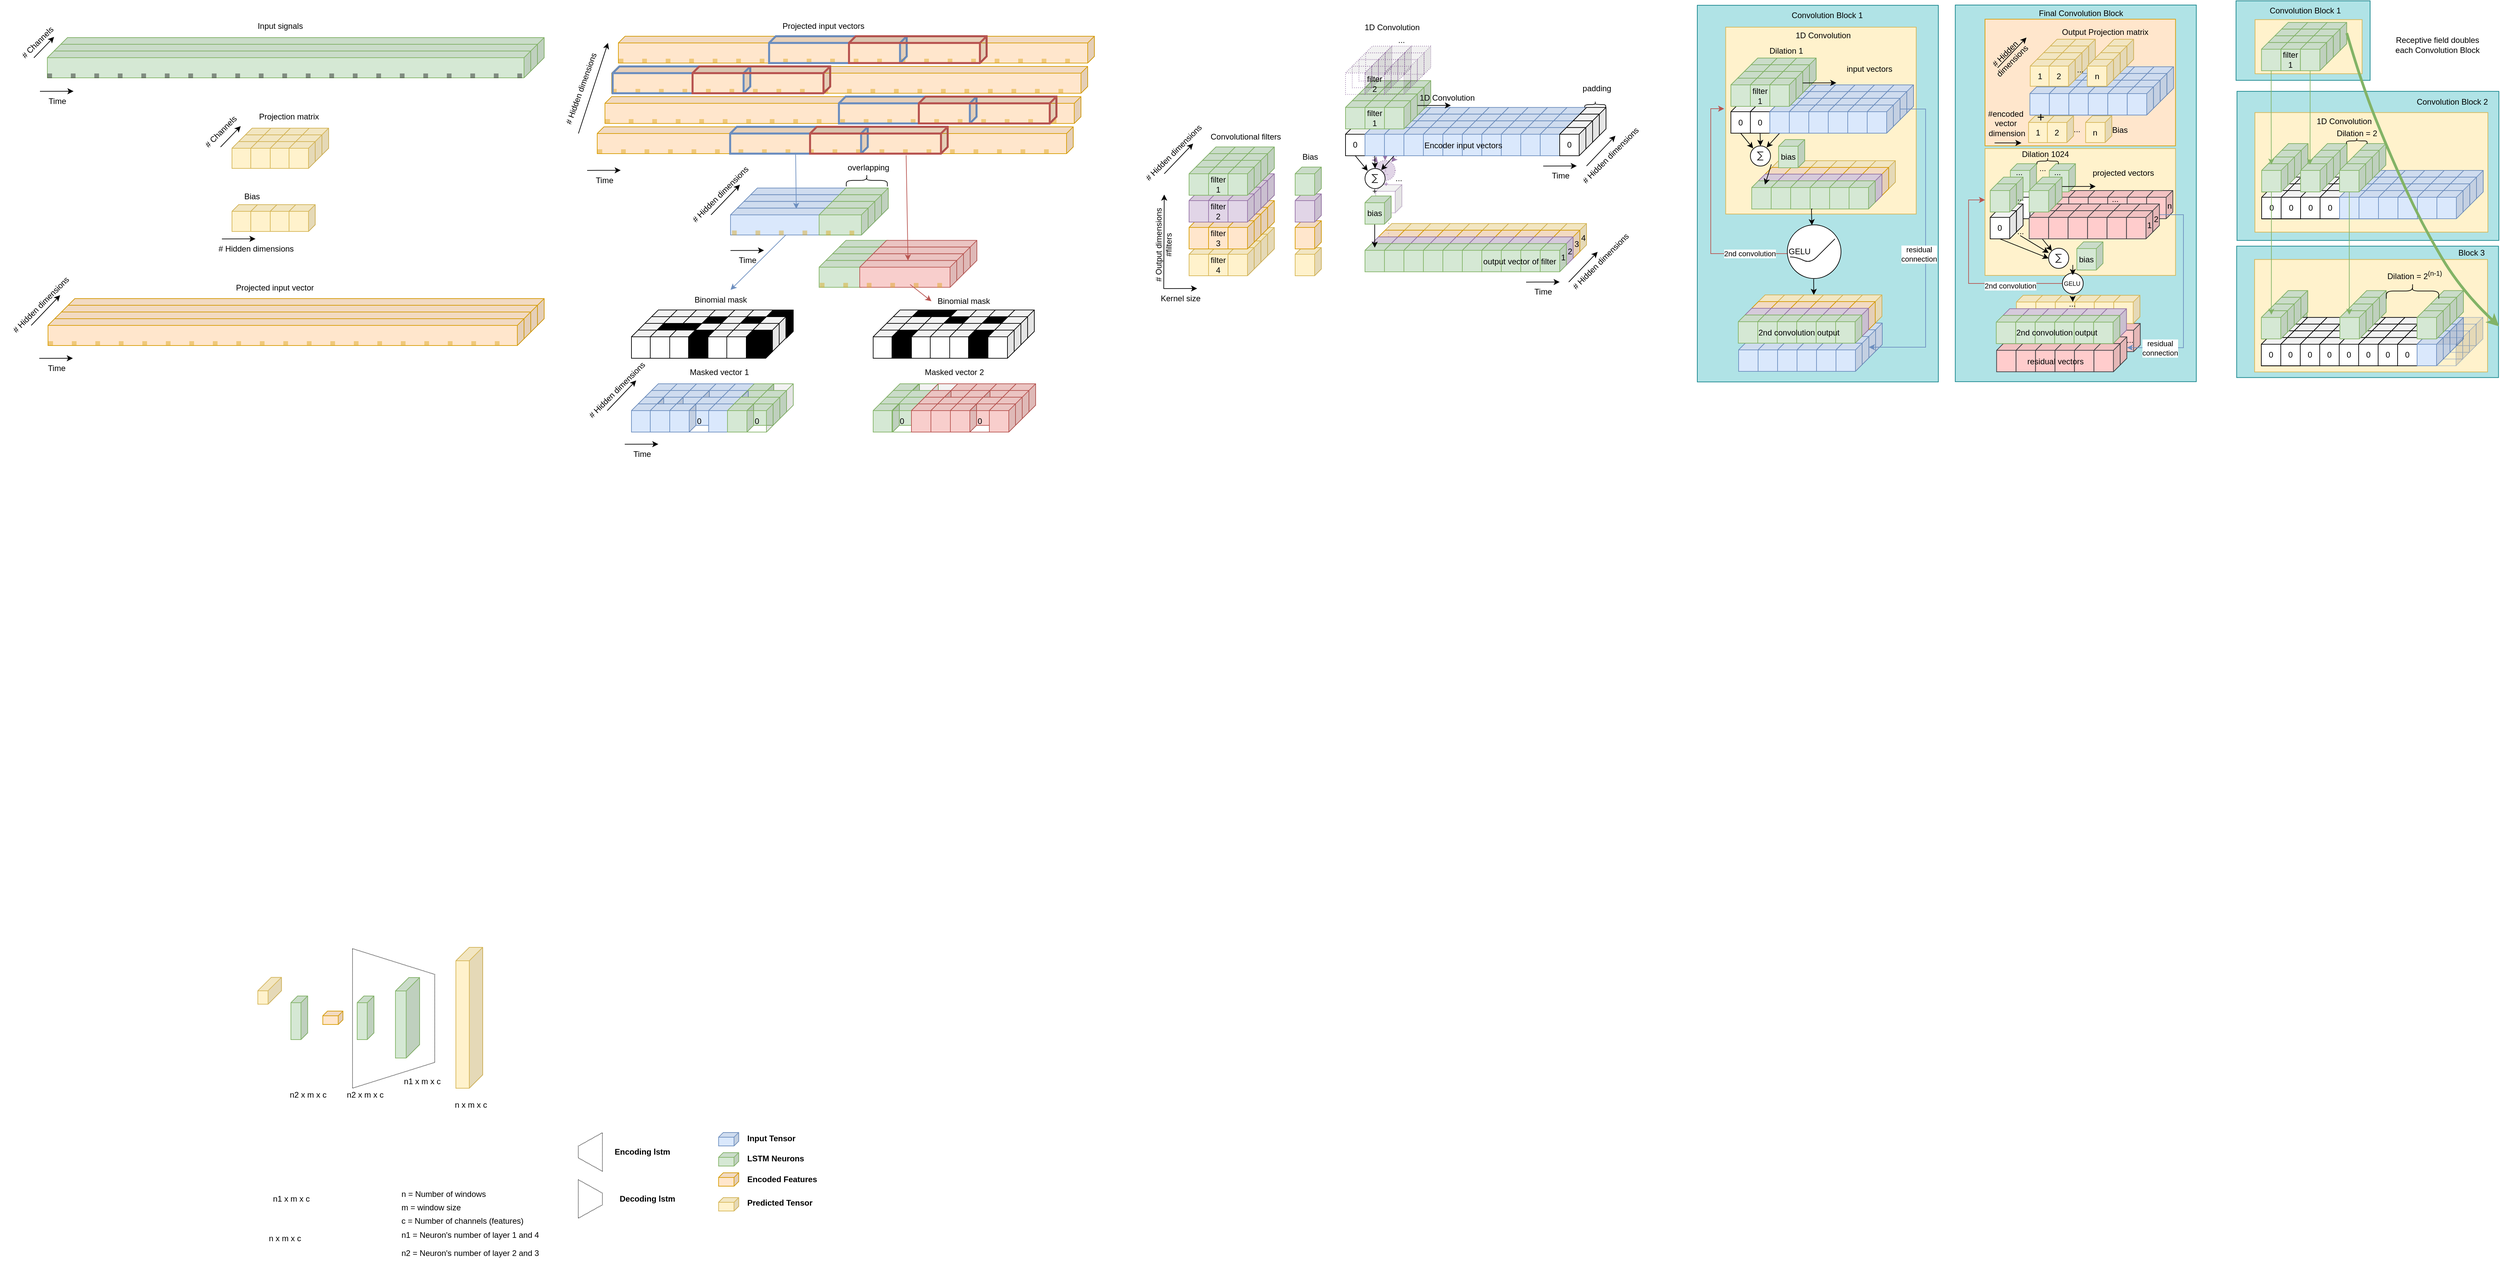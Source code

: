 <mxfile version="21.0.8" type="github">
  <diagram id="QJjx0-fPxzvcmYibJWj1" name="Page-1">
    <mxGraphModel dx="669" dy="966" grid="1" gridSize="10" guides="1" tooltips="1" connect="1" arrows="1" fold="1" page="1" pageScale="1" pageWidth="827" pageHeight="583" background="none" math="0" shadow="0">
      <root>
        <mxCell id="0" />
        <mxCell id="1" parent="0" />
        <mxCell id="rabR--8z_4m4otbVNhe6-1875" style="rounded=0;orthogonalLoop=1;jettySize=auto;html=1;exitX=0;exitY=0;exitDx=24.5;exitDy=42.0;exitPerimeter=0;entryX=0.138;entryY=0.12;entryDx=0;entryDy=0;entryPerimeter=0;fillColor=#e1d5e7;strokeColor=#9673a6;dashed=1;dashPattern=1 2;" edge="1" parent="1" target="rabR--8z_4m4otbVNhe6-1878">
          <mxGeometry relative="1" as="geometry">
            <mxPoint x="2036" y="218" as="sourcePoint" />
          </mxGeometry>
        </mxCell>
        <mxCell id="rabR--8z_4m4otbVNhe6-1876" style="edgeStyle=orthogonalEdgeStyle;rounded=0;orthogonalLoop=1;jettySize=auto;html=1;exitX=0;exitY=0;exitDx=24.5;exitDy=42.0;exitPerimeter=0;entryX=0.5;entryY=0;entryDx=0;entryDy=0;entryPerimeter=0;fillColor=#e1d5e7;strokeColor=#9673a6;dashed=1;dashPattern=1 2;" edge="1" parent="1" target="rabR--8z_4m4otbVNhe6-1878">
          <mxGeometry relative="1" as="geometry">
            <mxPoint x="2065" y="235.1" as="targetPoint" />
            <mxPoint x="2065" y="218" as="sourcePoint" />
          </mxGeometry>
        </mxCell>
        <mxCell id="rabR--8z_4m4otbVNhe6-1877" style="rounded=0;orthogonalLoop=1;jettySize=auto;html=1;exitX=0;exitY=0;exitDx=24.5;exitDy=42.0;exitPerimeter=0;entryX=0.804;entryY=0.08;entryDx=0;entryDy=0;entryPerimeter=0;fillColor=#e1d5e7;strokeColor=#9673a6;dashed=1;dashPattern=1 2;" edge="1" parent="1" target="rabR--8z_4m4otbVNhe6-1878">
          <mxGeometry relative="1" as="geometry">
            <mxPoint x="2094" y="218" as="sourcePoint" />
            <mxPoint x="2075" y="239.1" as="targetPoint" />
          </mxGeometry>
        </mxCell>
        <mxCell id="rabR--8z_4m4otbVNhe6-1878" value="" style="verticalLabelPosition=bottom;shadow=0;dashed=1;align=center;html=1;verticalAlign=top;shape=mxgraph.electrical.abstract.sum;fillColor=#e1d5e7;strokeColor=#9673a6;dashPattern=1 2;" vertex="1" parent="1">
          <mxGeometry x="2050" y="237.1" width="30" height="30" as="geometry" />
        </mxCell>
        <mxCell id="rabR--8z_4m4otbVNhe6-1873" value="" style="shape=cube;whiteSpace=wrap;html=1;boundedLbl=1;backgroundOutline=1;darkOpacity=0.05;darkOpacity2=0.1;size=10;direction=east;flipH=1;fillColor=none;strokeColor=#9673a6;dashed=1;dashPattern=1 1;" vertex="1" parent="1">
          <mxGeometry x="2051" y="273.22" width="39" height="42" as="geometry" />
        </mxCell>
        <mxCell id="rabR--8z_4m4otbVNhe6-1594" value="" style="shape=trapezoid;perimeter=trapezoidPerimeter;whiteSpace=wrap;html=1;fixedSize=1;rotation=-90;fillColor=#b0e3e6;direction=west;size=-14.5;strokeColor=#0e8088;" vertex="1" parent="1">
          <mxGeometry x="3372.98" y="-41.35" width="118.45" height="199.73" as="geometry" />
        </mxCell>
        <mxCell id="rabR--8z_4m4otbVNhe6-1595" value="" style="shape=trapezoid;perimeter=trapezoidPerimeter;whiteSpace=wrap;html=1;fixedSize=1;rotation=-90;fillColor=#fff2cc;direction=west;size=-14.5;strokeColor=#d6b656;" vertex="1" parent="1">
          <mxGeometry x="3400.02" y="-12.15" width="80.73" height="159.42" as="geometry" />
        </mxCell>
        <mxCell id="rabR--8z_4m4otbVNhe6-1596" value="Convolution Block 1" style="text;html=1;align=center;verticalAlign=middle;resizable=0;points=[];autosize=1;strokeColor=none;fillColor=none;" vertex="1" parent="1">
          <mxGeometry x="3370" y="-0.78" width="130" height="30" as="geometry" />
        </mxCell>
        <mxCell id="rabR--8z_4m4otbVNhe6-1304" value="" style="shape=trapezoid;perimeter=trapezoidPerimeter;whiteSpace=wrap;html=1;fixedSize=1;rotation=-90;fillColor=#b0e3e6;direction=west;size=-14.5;strokeColor=#0e8088;" vertex="1" parent="1">
          <mxGeometry x="2428.77" y="107.04" width="561.38" height="359.01" as="geometry" />
        </mxCell>
        <mxCell id="rabR--8z_4m4otbVNhe6-1301" value="" style="shape=trapezoid;perimeter=trapezoidPerimeter;whiteSpace=wrap;html=1;fixedSize=1;rotation=-90;fillColor=#fff2cc;direction=west;size=-14.5;strokeColor=#d6b656;" vertex="1" parent="1">
          <mxGeometry x="2574.85" y="35.9" width="278.53" height="283.75" as="geometry" />
        </mxCell>
        <mxCell id="rabR--8z_4m4otbVNhe6-1237" value="" style="shape=cube;whiteSpace=wrap;html=1;boundedLbl=1;backgroundOutline=1;darkOpacity=0.05;darkOpacity2=0.1;size=10;direction=east;flipH=1;fillColor=#dae8fc;strokeColor=#6c8ebf;" vertex="1" parent="1">
          <mxGeometry x="2621.5" y="479.5" width="39" height="42" as="geometry" />
        </mxCell>
        <mxCell id="rabR--8z_4m4otbVNhe6-1238" value="" style="shape=cube;whiteSpace=wrap;html=1;boundedLbl=1;backgroundOutline=1;darkOpacity=0.05;darkOpacity2=0.1;size=10;direction=east;flipH=1;fillColor=#dae8fc;strokeColor=#6c8ebf;" vertex="1" parent="1">
          <mxGeometry x="2611.5" y="489.5" width="39" height="42" as="geometry" />
        </mxCell>
        <mxCell id="rabR--8z_4m4otbVNhe6-1239" value="" style="shape=cube;whiteSpace=wrap;html=1;boundedLbl=1;backgroundOutline=1;darkOpacity=0.05;darkOpacity2=0.1;size=10;direction=east;flipH=1;fillColor=#dae8fc;strokeColor=#6c8ebf;" vertex="1" parent="1">
          <mxGeometry x="2601.5" y="499.5" width="39" height="42" as="geometry" />
        </mxCell>
        <mxCell id="rabR--8z_4m4otbVNhe6-1240" value="" style="shape=cube;whiteSpace=wrap;html=1;boundedLbl=1;backgroundOutline=1;darkOpacity=0.05;darkOpacity2=0.1;size=10;direction=east;flipH=1;fillColor=#dae8fc;strokeColor=#6c8ebf;" vertex="1" parent="1">
          <mxGeometry x="2591.5" y="509.5" width="39" height="42" as="geometry" />
        </mxCell>
        <mxCell id="rabR--8z_4m4otbVNhe6-1241" value="" style="shape=cube;whiteSpace=wrap;html=1;boundedLbl=1;backgroundOutline=1;darkOpacity=0.05;darkOpacity2=0.1;size=10;direction=east;flipH=1;fillColor=#dae8fc;strokeColor=#6c8ebf;" vertex="1" parent="1">
          <mxGeometry x="2650.5" y="479.5" width="39" height="42" as="geometry" />
        </mxCell>
        <mxCell id="rabR--8z_4m4otbVNhe6-1242" value="" style="shape=cube;whiteSpace=wrap;html=1;boundedLbl=1;backgroundOutline=1;darkOpacity=0.05;darkOpacity2=0.1;size=10;direction=east;flipH=1;fillColor=#dae8fc;strokeColor=#6c8ebf;" vertex="1" parent="1">
          <mxGeometry x="2640.5" y="489.5" width="39" height="42" as="geometry" />
        </mxCell>
        <mxCell id="rabR--8z_4m4otbVNhe6-1243" value="" style="shape=cube;whiteSpace=wrap;html=1;boundedLbl=1;backgroundOutline=1;darkOpacity=0.05;darkOpacity2=0.1;size=10;direction=east;flipH=1;fillColor=#dae8fc;strokeColor=#6c8ebf;" vertex="1" parent="1">
          <mxGeometry x="2630.5" y="499.5" width="39" height="42" as="geometry" />
        </mxCell>
        <mxCell id="rabR--8z_4m4otbVNhe6-1244" value="" style="shape=cube;whiteSpace=wrap;html=1;boundedLbl=1;backgroundOutline=1;darkOpacity=0.05;darkOpacity2=0.1;size=10;direction=east;flipH=1;fillColor=#dae8fc;strokeColor=#6c8ebf;" vertex="1" parent="1">
          <mxGeometry x="2620.5" y="509.5" width="39" height="42" as="geometry" />
        </mxCell>
        <mxCell id="rabR--8z_4m4otbVNhe6-1245" value="" style="shape=cube;whiteSpace=wrap;html=1;boundedLbl=1;backgroundOutline=1;darkOpacity=0.05;darkOpacity2=0.1;size=10;direction=east;flipH=1;fillColor=#dae8fc;strokeColor=#6c8ebf;" vertex="1" parent="1">
          <mxGeometry x="2679.5" y="479.5" width="39" height="42" as="geometry" />
        </mxCell>
        <mxCell id="rabR--8z_4m4otbVNhe6-1246" value="" style="shape=cube;whiteSpace=wrap;html=1;boundedLbl=1;backgroundOutline=1;darkOpacity=0.05;darkOpacity2=0.1;size=10;direction=east;flipH=1;fillColor=#dae8fc;strokeColor=#6c8ebf;" vertex="1" parent="1">
          <mxGeometry x="2669.5" y="489.5" width="39" height="42" as="geometry" />
        </mxCell>
        <mxCell id="rabR--8z_4m4otbVNhe6-1247" value="" style="shape=cube;whiteSpace=wrap;html=1;boundedLbl=1;backgroundOutline=1;darkOpacity=0.05;darkOpacity2=0.1;size=10;direction=east;flipH=1;fillColor=#dae8fc;strokeColor=#6c8ebf;" vertex="1" parent="1">
          <mxGeometry x="2659.5" y="499.5" width="39" height="42" as="geometry" />
        </mxCell>
        <mxCell id="rabR--8z_4m4otbVNhe6-1248" value="" style="shape=cube;whiteSpace=wrap;html=1;boundedLbl=1;backgroundOutline=1;darkOpacity=0.05;darkOpacity2=0.1;size=10;direction=east;flipH=1;fillColor=#dae8fc;strokeColor=#6c8ebf;" vertex="1" parent="1">
          <mxGeometry x="2649.5" y="509.5" width="39" height="42" as="geometry" />
        </mxCell>
        <mxCell id="rabR--8z_4m4otbVNhe6-1249" value="" style="shape=cube;whiteSpace=wrap;html=1;boundedLbl=1;backgroundOutline=1;darkOpacity=0.05;darkOpacity2=0.1;size=10;direction=east;flipH=1;fillColor=#dae8fc;strokeColor=#6c8ebf;" vertex="1" parent="1">
          <mxGeometry x="2708.5" y="479.5" width="39" height="42" as="geometry" />
        </mxCell>
        <mxCell id="rabR--8z_4m4otbVNhe6-1250" value="" style="shape=cube;whiteSpace=wrap;html=1;boundedLbl=1;backgroundOutline=1;darkOpacity=0.05;darkOpacity2=0.1;size=10;direction=east;flipH=1;fillColor=#dae8fc;strokeColor=#6c8ebf;" vertex="1" parent="1">
          <mxGeometry x="2698.5" y="489.5" width="39" height="42" as="geometry" />
        </mxCell>
        <mxCell id="rabR--8z_4m4otbVNhe6-1251" value="" style="shape=cube;whiteSpace=wrap;html=1;boundedLbl=1;backgroundOutline=1;darkOpacity=0.05;darkOpacity2=0.1;size=10;direction=east;flipH=1;fillColor=#dae8fc;strokeColor=#6c8ebf;" vertex="1" parent="1">
          <mxGeometry x="2688.5" y="499.5" width="39" height="42" as="geometry" />
        </mxCell>
        <mxCell id="rabR--8z_4m4otbVNhe6-1252" value="" style="shape=cube;whiteSpace=wrap;html=1;boundedLbl=1;backgroundOutline=1;darkOpacity=0.05;darkOpacity2=0.1;size=10;direction=east;flipH=1;fillColor=#dae8fc;strokeColor=#6c8ebf;" vertex="1" parent="1">
          <mxGeometry x="2678.5" y="509.5" width="39" height="42" as="geometry" />
        </mxCell>
        <mxCell id="rabR--8z_4m4otbVNhe6-1253" value="" style="shape=cube;whiteSpace=wrap;html=1;boundedLbl=1;backgroundOutline=1;darkOpacity=0.05;darkOpacity2=0.1;size=10;direction=east;flipH=1;fillColor=#dae8fc;strokeColor=#6c8ebf;" vertex="1" parent="1">
          <mxGeometry x="2737.5" y="479.5" width="39" height="42" as="geometry" />
        </mxCell>
        <mxCell id="rabR--8z_4m4otbVNhe6-1254" value="" style="shape=cube;whiteSpace=wrap;html=1;boundedLbl=1;backgroundOutline=1;darkOpacity=0.05;darkOpacity2=0.1;size=10;direction=east;flipH=1;fillColor=#dae8fc;strokeColor=#6c8ebf;" vertex="1" parent="1">
          <mxGeometry x="2727.5" y="489.5" width="39" height="42" as="geometry" />
        </mxCell>
        <mxCell id="rabR--8z_4m4otbVNhe6-1255" value="" style="shape=cube;whiteSpace=wrap;html=1;boundedLbl=1;backgroundOutline=1;darkOpacity=0.05;darkOpacity2=0.1;size=10;direction=east;flipH=1;fillColor=#dae8fc;strokeColor=#6c8ebf;" vertex="1" parent="1">
          <mxGeometry x="2717.5" y="499.5" width="39" height="42" as="geometry" />
        </mxCell>
        <mxCell id="rabR--8z_4m4otbVNhe6-1256" value="" style="shape=cube;whiteSpace=wrap;html=1;boundedLbl=1;backgroundOutline=1;darkOpacity=0.05;darkOpacity2=0.1;size=10;direction=east;flipH=1;fillColor=#dae8fc;strokeColor=#6c8ebf;" vertex="1" parent="1">
          <mxGeometry x="2707.5" y="509.5" width="39" height="42" as="geometry" />
        </mxCell>
        <mxCell id="rabR--8z_4m4otbVNhe6-1257" value="" style="shape=cube;whiteSpace=wrap;html=1;boundedLbl=1;backgroundOutline=1;darkOpacity=0.05;darkOpacity2=0.1;size=10;direction=east;flipH=1;fillColor=#dae8fc;strokeColor=#6c8ebf;" vertex="1" parent="1">
          <mxGeometry x="2766.5" y="479.5" width="39" height="42" as="geometry" />
        </mxCell>
        <mxCell id="rabR--8z_4m4otbVNhe6-1258" value="" style="shape=cube;whiteSpace=wrap;html=1;boundedLbl=1;backgroundOutline=1;darkOpacity=0.05;darkOpacity2=0.1;size=10;direction=east;flipH=1;fillColor=#dae8fc;strokeColor=#6c8ebf;" vertex="1" parent="1">
          <mxGeometry x="2756.5" y="489.5" width="39" height="42" as="geometry" />
        </mxCell>
        <mxCell id="rabR--8z_4m4otbVNhe6-1259" value="" style="shape=cube;whiteSpace=wrap;html=1;boundedLbl=1;backgroundOutline=1;darkOpacity=0.05;darkOpacity2=0.1;size=10;direction=east;flipH=1;fillColor=#dae8fc;strokeColor=#6c8ebf;" vertex="1" parent="1">
          <mxGeometry x="2746.5" y="499.5" width="39" height="42" as="geometry" />
        </mxCell>
        <mxCell id="rabR--8z_4m4otbVNhe6-1260" value="" style="shape=cube;whiteSpace=wrap;html=1;boundedLbl=1;backgroundOutline=1;darkOpacity=0.05;darkOpacity2=0.1;size=10;direction=east;flipH=1;fillColor=#dae8fc;strokeColor=#6c8ebf;" vertex="1" parent="1">
          <mxGeometry x="2736.5" y="509.5" width="39" height="42" as="geometry" />
        </mxCell>
        <mxCell id="rabR--8z_4m4otbVNhe6-248" value="" style="shape=cube;whiteSpace=wrap;html=1;boundedLbl=1;backgroundOutline=1;darkOpacity=0.05;darkOpacity2=0.1;size=10;direction=east;flipH=1;" vertex="1" parent="1">
          <mxGeometry x="972.5" y="460" width="39" height="42" as="geometry" />
        </mxCell>
        <mxCell id="rabR--8z_4m4otbVNhe6-251" value="" style="shape=cube;whiteSpace=wrap;html=1;boundedLbl=1;backgroundOutline=1;darkOpacity=0.05;darkOpacity2=0.1;size=10;direction=east;flipH=1;fillColor=#FFFFFF;" vertex="1" parent="1">
          <mxGeometry x="1000.5" y="460" width="39" height="42" as="geometry" />
        </mxCell>
        <mxCell id="rabR--8z_4m4otbVNhe6-254" value="" style="shape=cube;whiteSpace=wrap;html=1;boundedLbl=1;backgroundOutline=1;darkOpacity=0.05;darkOpacity2=0.1;size=10;direction=east;flipH=1;fillColor=#FFFFFF;" vertex="1" parent="1">
          <mxGeometry x="1029.5" y="460" width="39" height="42" as="geometry" />
        </mxCell>
        <mxCell id="rabR--8z_4m4otbVNhe6-257" value="" style="shape=cube;whiteSpace=wrap;html=1;boundedLbl=1;backgroundOutline=1;darkOpacity=0.05;darkOpacity2=0.1;size=10;direction=east;flipH=1;" vertex="1" parent="1">
          <mxGeometry x="1057.5" y="460" width="39" height="42" as="geometry" />
        </mxCell>
        <mxCell id="rabR--8z_4m4otbVNhe6-264" value="" style="shape=cube;whiteSpace=wrap;html=1;boundedLbl=1;backgroundOutline=1;darkOpacity=0.05;darkOpacity2=0.1;size=10;direction=east;flipH=1;" vertex="1" parent="1">
          <mxGeometry x="1086.5" y="460" width="39" height="42" as="geometry" />
        </mxCell>
        <mxCell id="rabR--8z_4m4otbVNhe6-267" value="" style="shape=cube;whiteSpace=wrap;html=1;boundedLbl=1;backgroundOutline=1;darkOpacity=0.05;darkOpacity2=0.1;size=10;direction=east;flipH=1;" vertex="1" parent="1">
          <mxGeometry x="1114.5" y="460" width="39" height="42" as="geometry" />
        </mxCell>
        <mxCell id="rabR--8z_4m4otbVNhe6-338" value="" style="shape=cube;whiteSpace=wrap;html=1;boundedLbl=1;backgroundOutline=1;darkOpacity=0.05;darkOpacity2=0.1;size=10;direction=east;flipH=1;fillColor=#000000;" vertex="1" parent="1">
          <mxGeometry x="1144.5" y="460" width="39" height="42" as="geometry" />
        </mxCell>
        <mxCell id="rabR--8z_4m4otbVNhe6-309" value="" style="shape=cube;whiteSpace=wrap;html=1;boundedLbl=1;backgroundOutline=1;darkOpacity=0.05;darkOpacity2=0.1;size=10;direction=east;flipH=1;fillColor=#dae8fc;strokeColor=#6c8ebf;" vertex="1" parent="1">
          <mxGeometry x="972.5" y="570" width="39" height="42" as="geometry" />
        </mxCell>
        <mxCell id="rabR--8z_4m4otbVNhe6-312" value="" style="shape=cube;whiteSpace=wrap;html=1;boundedLbl=1;backgroundOutline=1;darkOpacity=0.05;darkOpacity2=0.1;size=10;direction=east;flipH=1;fillColor=#dae8fc;strokeColor=#6c8ebf;" vertex="1" parent="1">
          <mxGeometry x="1000.5" y="570" width="39" height="42" as="geometry" />
        </mxCell>
        <mxCell id="rabR--8z_4m4otbVNhe6-315" value="" style="shape=cube;whiteSpace=wrap;html=1;boundedLbl=1;backgroundOutline=1;darkOpacity=0.05;darkOpacity2=0.1;size=10;direction=east;flipH=1;fillColor=#dae8fc;strokeColor=#6c8ebf;" vertex="1" parent="1">
          <mxGeometry x="1029.5" y="570" width="39" height="42" as="geometry" />
        </mxCell>
        <mxCell id="rabR--8z_4m4otbVNhe6-318" value="" style="shape=cube;whiteSpace=wrap;html=1;boundedLbl=1;backgroundOutline=1;darkOpacity=0.05;darkOpacity2=0.1;size=10;direction=east;flipH=1;fillColor=#dae8fc;strokeColor=#6c8ebf;" vertex="1" parent="1">
          <mxGeometry x="1058.5" y="570" width="39" height="42" as="geometry" />
        </mxCell>
        <mxCell id="rabR--8z_4m4otbVNhe6-325" value="" style="shape=cube;whiteSpace=wrap;html=1;boundedLbl=1;backgroundOutline=1;darkOpacity=0.05;darkOpacity2=0.1;size=10;direction=east;flipH=1;fillColor=#dae8fc;strokeColor=#6c8ebf;" vertex="1" parent="1">
          <mxGeometry x="1087.5" y="570" width="39" height="42" as="geometry" />
        </mxCell>
        <mxCell id="rabR--8z_4m4otbVNhe6-328" value="" style="shape=cube;whiteSpace=wrap;html=1;boundedLbl=1;backgroundOutline=1;darkOpacity=0.05;darkOpacity2=0.1;size=10;direction=east;flipH=1;fillColor=#d5e8d4;strokeColor=#82b366;" vertex="1" parent="1">
          <mxGeometry x="1115.5" y="570" width="39" height="42" as="geometry" />
        </mxCell>
        <mxCell id="rabR--8z_4m4otbVNhe6-337" value="" style="shape=cube;whiteSpace=wrap;html=1;boundedLbl=1;backgroundOutline=1;darkOpacity=0.05;darkOpacity2=0.1;size=10;direction=east;flipH=1;fillColor=none;strokeColor=#82b366;" vertex="1" parent="1">
          <mxGeometry x="1144.5" y="570" width="39" height="42" as="geometry" />
        </mxCell>
        <mxCell id="rabR--8z_4m4otbVNhe6-97" value="" style="shape=cube;whiteSpace=wrap;html=1;boundedLbl=1;backgroundOutline=1;darkOpacity=0.05;darkOpacity2=0.1;size=10;direction=east;flipH=1;fillColor=#ffe6cc;strokeColor=#d79b00;" vertex="1" parent="1">
          <mxGeometry x="923" y="52" width="709" height="40" as="geometry" />
        </mxCell>
        <mxCell id="rabR--8z_4m4otbVNhe6-98" value="" style="endArrow=none;dashed=1;html=1;strokeWidth=7;dashPattern=1 4;rounded=0;jumpStyle=line;jumpSize=6;endSize=6;opacity=40;fillColor=#ffe6cc;strokeColor=#d79b00;" edge="1" parent="1">
          <mxGeometry width="50" height="50" relative="1" as="geometry">
            <mxPoint x="923.5" y="89" as="sourcePoint" />
            <mxPoint x="1622" y="89" as="targetPoint" />
          </mxGeometry>
        </mxCell>
        <mxCell id="rabR--8z_4m4otbVNhe6-95" value="" style="shape=cube;whiteSpace=wrap;html=1;boundedLbl=1;backgroundOutline=1;darkOpacity=0.05;darkOpacity2=0.1;size=10;direction=east;flipH=1;fillColor=#ffe6cc;strokeColor=#d79b00;" vertex="1" parent="1">
          <mxGeometry x="913" y="97" width="709" height="40" as="geometry" />
        </mxCell>
        <mxCell id="rabR--8z_4m4otbVNhe6-96" value="" style="endArrow=none;dashed=1;html=1;strokeWidth=7;dashPattern=1 4;rounded=0;jumpStyle=line;jumpSize=6;endSize=6;opacity=40;fillColor=#ffe6cc;strokeColor=#d79b00;" edge="1" parent="1">
          <mxGeometry width="50" height="50" relative="1" as="geometry">
            <mxPoint x="913.5" y="134" as="sourcePoint" />
            <mxPoint x="1612" y="134" as="targetPoint" />
          </mxGeometry>
        </mxCell>
        <mxCell id="rabR--8z_4m4otbVNhe6-93" value="" style="shape=cube;whiteSpace=wrap;html=1;boundedLbl=1;backgroundOutline=1;darkOpacity=0.05;darkOpacity2=0.1;size=10;direction=east;flipH=1;fillColor=#ffe6cc;strokeColor=#d79b00;" vertex="1" parent="1">
          <mxGeometry x="903" y="142" width="709" height="40" as="geometry" />
        </mxCell>
        <mxCell id="rabR--8z_4m4otbVNhe6-94" value="" style="endArrow=none;dashed=1;html=1;strokeWidth=7;dashPattern=1 4;rounded=0;jumpStyle=line;jumpSize=6;endSize=6;opacity=40;fillColor=#ffe6cc;strokeColor=#d79b00;" edge="1" parent="1">
          <mxGeometry width="50" height="50" relative="1" as="geometry">
            <mxPoint x="903.5" y="179" as="sourcePoint" />
            <mxPoint x="1602" y="179" as="targetPoint" />
          </mxGeometry>
        </mxCell>
        <mxCell id="rabR--8z_4m4otbVNhe6-91" value="" style="shape=cube;whiteSpace=wrap;html=1;boundedLbl=1;backgroundOutline=1;darkOpacity=0.05;darkOpacity2=0.1;size=10;direction=east;flipH=1;fillColor=#ffe6cc;strokeColor=#d79b00;" vertex="1" parent="1">
          <mxGeometry x="891.5" y="187" width="709" height="40" as="geometry" />
        </mxCell>
        <mxCell id="rabR--8z_4m4otbVNhe6-92" value="" style="endArrow=none;dashed=1;html=1;strokeWidth=7;dashPattern=1 4;rounded=0;jumpStyle=line;jumpSize=6;endSize=6;opacity=40;fillColor=#ffe6cc;strokeColor=#d79b00;" edge="1" parent="1">
          <mxGeometry width="50" height="50" relative="1" as="geometry">
            <mxPoint x="892" y="224" as="sourcePoint" />
            <mxPoint x="1590.5" y="224" as="targetPoint" />
          </mxGeometry>
        </mxCell>
        <mxCell id="4f-DMQIj-ya-iA7LCkDa-11" value="" style="shape=cube;whiteSpace=wrap;html=1;boundedLbl=1;backgroundOutline=1;darkOpacity=0.05;darkOpacity2=0.1;size=10;direction=east;flipH=1;fillColor=#d5e8d4;strokeColor=#82b366;gradientColor=none;" parent="1" vertex="1">
          <mxGeometry x="92.5" y="54" width="720" height="40" as="geometry" />
        </mxCell>
        <mxCell id="4f-DMQIj-ya-iA7LCkDa-12" value="" style="shape=cube;whiteSpace=wrap;html=1;boundedLbl=1;backgroundOutline=1;darkOpacity=0.05;darkOpacity2=0.1;size=20;direction=east;flipH=1;fillColor=#fff2cc;strokeColor=#d6b656;" parent="1" vertex="1">
          <mxGeometry x="386" y="1454.69" width="35.27" height="40" as="geometry" />
        </mxCell>
        <mxCell id="4f-DMQIj-ya-iA7LCkDa-15" value="" style="shape=cube;whiteSpace=wrap;html=1;boundedLbl=1;backgroundOutline=1;darkOpacity=0.05;darkOpacity2=0.1;size=10;direction=east;flipH=1;fillColor=#d5e8d4;strokeColor=#82b366;" parent="1" vertex="1">
          <mxGeometry x="435.27" y="1482.5" width="25" height="65" as="geometry" />
        </mxCell>
        <mxCell id="4f-DMQIj-ya-iA7LCkDa-23" value="" style="shape=cube;whiteSpace=wrap;html=1;boundedLbl=1;backgroundOutline=1;darkOpacity=0.05;darkOpacity2=0.1;size=7;direction=east;flipH=1;fillColor=#dae8fc;strokeColor=#6c8ebf;" parent="1" vertex="1">
          <mxGeometry x="1072.25" y="1685.94" width="30" height="20" as="geometry" />
        </mxCell>
        <mxCell id="4f-DMQIj-ya-iA7LCkDa-24" value="" style="shape=cube;whiteSpace=wrap;html=1;boundedLbl=1;backgroundOutline=1;darkOpacity=0.05;darkOpacity2=0.1;size=7;direction=east;flipH=1;fillColor=#d5e8d4;strokeColor=#82b366;" parent="1" vertex="1">
          <mxGeometry x="1072.25" y="1715.94" width="30" height="20" as="geometry" />
        </mxCell>
        <mxCell id="4f-DMQIj-ya-iA7LCkDa-26" value="" style="shape=cube;whiteSpace=wrap;html=1;boundedLbl=1;backgroundOutline=1;darkOpacity=0.05;darkOpacity2=0.1;size=7;direction=east;flipH=1;fillColor=#ffe6cc;strokeColor=#d79b00;" parent="1" vertex="1">
          <mxGeometry x="482.77" y="1505" width="30" height="20" as="geometry" />
        </mxCell>
        <mxCell id="4f-DMQIj-ya-iA7LCkDa-39" value="n x m x c" style="text;html=1;strokeColor=none;fillColor=none;align=center;verticalAlign=middle;whiteSpace=wrap;rounded=0;" parent="1" vertex="1">
          <mxGeometry x="377" y="1829" width="99" height="30" as="geometry" />
        </mxCell>
        <mxCell id="4f-DMQIj-ya-iA7LCkDa-50" value="Input Tensor" style="text;html=1;strokeColor=none;fillColor=none;align=left;verticalAlign=middle;whiteSpace=wrap;rounded=0;fontStyle=1" parent="1" vertex="1">
          <mxGeometry x="1113.25" y="1683" width="138" height="23.88" as="geometry" />
        </mxCell>
        <mxCell id="4f-DMQIj-ya-iA7LCkDa-51" value="LSTM Neurons" style="text;html=1;strokeColor=none;fillColor=none;align=left;verticalAlign=middle;whiteSpace=wrap;rounded=0;fontStyle=1" parent="1" vertex="1">
          <mxGeometry x="1113.25" y="1713" width="138" height="23.88" as="geometry" />
        </mxCell>
        <mxCell id="4f-DMQIj-ya-iA7LCkDa-52" value="Encoded Features" style="text;html=1;strokeColor=none;fillColor=none;align=left;verticalAlign=middle;whiteSpace=wrap;rounded=0;fontStyle=1" parent="1" vertex="1">
          <mxGeometry x="1113.25" y="1744.06" width="138" height="23.88" as="geometry" />
        </mxCell>
        <mxCell id="q16qMvtAuAjUv3j_tnUs-1" value="" style="shape=cube;whiteSpace=wrap;html=1;boundedLbl=1;backgroundOutline=1;darkOpacity=0.05;darkOpacity2=0.1;size=20;direction=east;flipH=1;fillColor=#fff2cc;strokeColor=#d6b656;" parent="1" vertex="1">
          <mxGeometry x="680.98" y="1410" width="40" height="210" as="geometry" />
        </mxCell>
        <mxCell id="q16qMvtAuAjUv3j_tnUs-4" value="" style="shape=cube;whiteSpace=wrap;html=1;boundedLbl=1;backgroundOutline=1;darkOpacity=0.05;darkOpacity2=0.1;size=10;direction=east;flipH=1;fillColor=#d5e8d4;strokeColor=#82b366;" parent="1" vertex="1">
          <mxGeometry x="533.98" y="1482.5" width="25" height="65" as="geometry" />
        </mxCell>
        <mxCell id="q16qMvtAuAjUv3j_tnUs-5" value="" style="shape=cube;whiteSpace=wrap;html=1;boundedLbl=1;backgroundOutline=1;darkOpacity=0.05;darkOpacity2=0.1;size=20;direction=east;flipH=1;fillColor=#d5e8d4;strokeColor=#82b366;" parent="1" vertex="1">
          <mxGeometry x="590.98" y="1455" width="36" height="120" as="geometry" />
        </mxCell>
        <mxCell id="q16qMvtAuAjUv3j_tnUs-6" value="" style="shape=cube;whiteSpace=wrap;html=1;boundedLbl=1;backgroundOutline=1;darkOpacity=0.05;darkOpacity2=0.1;size=7;direction=east;flipH=1;fillColor=#ffe6cc;strokeColor=#d79b00;" parent="1" vertex="1">
          <mxGeometry x="1072.25" y="1746" width="30" height="20" as="geometry" />
        </mxCell>
        <mxCell id="q16qMvtAuAjUv3j_tnUs-7" value="" style="shape=cube;whiteSpace=wrap;html=1;boundedLbl=1;backgroundOutline=1;darkOpacity=0.05;darkOpacity2=0.1;size=7;direction=east;flipH=1;fillColor=#fff2cc;strokeColor=#d6b656;" parent="1" vertex="1">
          <mxGeometry x="1072.25" y="1783" width="30" height="20" as="geometry" />
        </mxCell>
        <mxCell id="q16qMvtAuAjUv3j_tnUs-8" value="Predicted Tensor" style="text;html=1;strokeColor=none;fillColor=none;align=left;verticalAlign=middle;whiteSpace=wrap;rounded=0;fontStyle=1" parent="1" vertex="1">
          <mxGeometry x="1113.25" y="1779.12" width="138" height="23.88" as="geometry" />
        </mxCell>
        <mxCell id="q16qMvtAuAjUv3j_tnUs-13" value="" style="shape=trapezoid;perimeter=trapezoidPerimeter;whiteSpace=wrap;html=1;fixedSize=1;rotation=-90;dashed=1;dashPattern=1 1;fillColor=none;direction=west;size=38.41;" parent="1" vertex="1">
          <mxGeometry x="484.27" y="1454.69" width="207.98" height="122.45" as="geometry" />
        </mxCell>
        <mxCell id="q16qMvtAuAjUv3j_tnUs-14" value="&lt;b&gt;Encoding lstm&amp;nbsp;&lt;/b&gt;" style="text;html=1;strokeColor=none;fillColor=none;align=center;verticalAlign=middle;whiteSpace=wrap;rounded=0;dashed=1;dashPattern=1 1;" parent="1" vertex="1">
          <mxGeometry x="906" y="1705.04" width="109.01" height="20" as="geometry" />
        </mxCell>
        <mxCell id="q16qMvtAuAjUv3j_tnUs-15" value="&lt;b&gt;Decoding lstm&amp;nbsp;&lt;/b&gt;" style="text;html=1;strokeColor=none;fillColor=none;align=center;verticalAlign=middle;whiteSpace=wrap;rounded=0;dashed=1;dashPattern=1 1;" parent="1" vertex="1">
          <mxGeometry x="910.01" y="1775.04" width="116" height="20" as="geometry" />
        </mxCell>
        <mxCell id="q16qMvtAuAjUv3j_tnUs-16" value="" style="shape=trapezoid;perimeter=trapezoidPerimeter;whiteSpace=wrap;html=1;fixedSize=1;dashed=1;dashPattern=1 1;fillColor=none;rotation=-90;" parent="1" vertex="1">
          <mxGeometry x="852.54" y="1697.08" width="57.47" height="35.92" as="geometry" />
        </mxCell>
        <mxCell id="q16qMvtAuAjUv3j_tnUs-19" value="" style="shape=trapezoid;perimeter=trapezoidPerimeter;whiteSpace=wrap;html=1;fixedSize=1;dashed=1;dashPattern=1 1;fillColor=none;rotation=-90;direction=west;" parent="1" vertex="1">
          <mxGeometry x="852.54" y="1767.08" width="57.47" height="35.92" as="geometry" />
        </mxCell>
        <mxCell id="q16qMvtAuAjUv3j_tnUs-20" value="n x m x c" style="text;html=1;strokeColor=none;fillColor=none;align=center;verticalAlign=middle;whiteSpace=wrap;rounded=0;" parent="1" vertex="1">
          <mxGeometry x="654.27" y="1630" width="99" height="30" as="geometry" />
        </mxCell>
        <mxCell id="q16qMvtAuAjUv3j_tnUs-21" value="n1 x m x c" style="text;html=1;strokeColor=none;fillColor=none;align=center;verticalAlign=middle;whiteSpace=wrap;rounded=0;dashed=1;dashPattern=1 1;" parent="1" vertex="1">
          <mxGeometry x="396" y="1775.04" width="80" height="20" as="geometry" />
        </mxCell>
        <mxCell id="q16qMvtAuAjUv3j_tnUs-22" value="n2&amp;nbsp;x m x c" style="text;html=1;strokeColor=none;fillColor=none;align=center;verticalAlign=middle;whiteSpace=wrap;rounded=0;dashed=1;dashPattern=1 1;" parent="1" vertex="1">
          <mxGeometry x="421.27" y="1620" width="80" height="20" as="geometry" />
        </mxCell>
        <mxCell id="q16qMvtAuAjUv3j_tnUs-23" value="n2&amp;nbsp;x m x c" style="text;html=1;strokeColor=none;fillColor=none;align=center;verticalAlign=middle;whiteSpace=wrap;rounded=0;dashed=1;dashPattern=1 1;" parent="1" vertex="1">
          <mxGeometry x="506.48" y="1620" width="80" height="20" as="geometry" />
        </mxCell>
        <mxCell id="q16qMvtAuAjUv3j_tnUs-24" value="n1 x m x c" style="text;html=1;strokeColor=none;fillColor=none;align=center;verticalAlign=middle;whiteSpace=wrap;rounded=0;dashed=1;dashPattern=1 1;" parent="1" vertex="1">
          <mxGeometry x="590.98" y="1600" width="80" height="20" as="geometry" />
        </mxCell>
        <mxCell id="q16qMvtAuAjUv3j_tnUs-25" value="n = Number of windows&amp;nbsp;" style="text;html=1;strokeColor=none;fillColor=none;align=center;verticalAlign=middle;whiteSpace=wrap;rounded=0;dashed=1;dashPattern=1 1;" parent="1" vertex="1">
          <mxGeometry x="586" y="1767.94" width="156.51" height="20" as="geometry" />
        </mxCell>
        <mxCell id="q16qMvtAuAjUv3j_tnUs-26" value="m = window size&amp;nbsp;&amp;nbsp;" style="text;html=1;strokeColor=none;fillColor=none;align=left;verticalAlign=middle;whiteSpace=wrap;rounded=0;dashed=1;dashPattern=1 1;" parent="1" vertex="1">
          <mxGeometry x="598.01" y="1787.94" width="140" height="20" as="geometry" />
        </mxCell>
        <mxCell id="q16qMvtAuAjUv3j_tnUs-27" value="c = Number of channels (features)&amp;nbsp;" style="text;html=1;strokeColor=none;fillColor=none;align=left;verticalAlign=middle;whiteSpace=wrap;rounded=0;dashed=1;dashPattern=1 1;" parent="1" vertex="1">
          <mxGeometry x="598.01" y="1807.94" width="211" height="20" as="geometry" />
        </mxCell>
        <mxCell id="q16qMvtAuAjUv3j_tnUs-28" value="n1 = Neuron&#39;s number of layer 1 and 4&amp;nbsp;" style="text;html=1;strokeColor=none;fillColor=none;align=left;verticalAlign=middle;whiteSpace=wrap;rounded=0;dashed=1;dashPattern=1 1;" parent="1" vertex="1">
          <mxGeometry x="598.01" y="1829" width="221" height="20" as="geometry" />
        </mxCell>
        <mxCell id="q16qMvtAuAjUv3j_tnUs-29" value="n2 = Neuron&#39;s number of layer 2 and 3&amp;nbsp;" style="text;html=1;strokeColor=none;fillColor=none;align=left;verticalAlign=middle;whiteSpace=wrap;rounded=0;dashed=1;dashPattern=1 1;" parent="1" vertex="1">
          <mxGeometry x="598.01" y="1856.1" width="221" height="20" as="geometry" />
        </mxCell>
        <mxCell id="rabR--8z_4m4otbVNhe6-5" value="" style="endArrow=classic;html=1;rounded=0;" edge="1" parent="1">
          <mxGeometry width="50" height="50" relative="1" as="geometry">
            <mxPoint x="52.5" y="84.1" as="sourcePoint" />
            <mxPoint x="82.5" y="53" as="targetPoint" />
          </mxGeometry>
        </mxCell>
        <mxCell id="rabR--8z_4m4otbVNhe6-7" value="" style="endArrow=classic;html=1;rounded=0;" edge="1" parent="1">
          <mxGeometry width="50" height="50" relative="1" as="geometry">
            <mxPoint x="61.5" y="134.1" as="sourcePoint" />
            <mxPoint x="111.5" y="134" as="targetPoint" />
          </mxGeometry>
        </mxCell>
        <mxCell id="rabR--8z_4m4otbVNhe6-8" value="Input signals" style="text;html=1;align=center;verticalAlign=middle;resizable=0;points=[];autosize=1;strokeColor=none;fillColor=none;" vertex="1" parent="1">
          <mxGeometry x="373.5" y="22" width="90" height="30" as="geometry" />
        </mxCell>
        <mxCell id="rabR--8z_4m4otbVNhe6-9" value="Time" style="text;html=1;align=center;verticalAlign=middle;resizable=0;points=[];autosize=1;strokeColor=none;fillColor=none;" vertex="1" parent="1">
          <mxGeometry x="61.5" y="134" width="50" height="30" as="geometry" />
        </mxCell>
        <mxCell id="rabR--8z_4m4otbVNhe6-10" value="" style="shape=cube;whiteSpace=wrap;html=1;boundedLbl=1;backgroundOutline=1;darkOpacity=0.05;darkOpacity2=0.1;size=10;direction=east;flipH=1;fillColor=#d5e8d4;strokeColor=#82b366;gradientColor=none;" vertex="1" parent="1">
          <mxGeometry x="82.5" y="64" width="720" height="40" as="geometry" />
        </mxCell>
        <mxCell id="rabR--8z_4m4otbVNhe6-11" value="" style="shape=cube;whiteSpace=wrap;html=1;boundedLbl=1;backgroundOutline=1;darkOpacity=0.05;darkOpacity2=0.1;size=10;direction=east;flipH=1;fillColor=#d5e8d4;strokeColor=#82b366;gradientColor=none;" vertex="1" parent="1">
          <mxGeometry x="72.5" y="74" width="720" height="40" as="geometry" />
        </mxCell>
        <mxCell id="rabR--8z_4m4otbVNhe6-12" value="# Channels" style="text;html=1;align=center;verticalAlign=middle;resizable=0;points=[];autosize=1;strokeColor=none;fillColor=none;rotation=-45;" vertex="1" parent="1">
          <mxGeometry x="17.5" y="47" width="80" height="30" as="geometry" />
        </mxCell>
        <mxCell id="rabR--8z_4m4otbVNhe6-16" value="" style="shape=image;html=1;verticalAlign=top;verticalLabelPosition=bottom;labelBackgroundColor=#ffffff;imageAspect=0;aspect=fixed;image=https://cdn0.iconfinder.com/data/icons/evericons-16px/16/x-128.png" vertex="1" parent="1">
          <mxGeometry x="394.5" y="124" width="44" height="44" as="geometry" />
        </mxCell>
        <mxCell id="rabR--8z_4m4otbVNhe6-22" value="" style="shape=cube;whiteSpace=wrap;html=1;boundedLbl=1;backgroundOutline=1;darkOpacity=0.05;darkOpacity2=0.1;size=10;direction=east;flipH=1;fillColor=#fff2cc;strokeColor=#d6b656;" vertex="1" parent="1">
          <mxGeometry x="367.5" y="189" width="39" height="40" as="geometry" />
        </mxCell>
        <mxCell id="rabR--8z_4m4otbVNhe6-23" value="" style="shape=cube;whiteSpace=wrap;html=1;boundedLbl=1;backgroundOutline=1;darkOpacity=0.05;darkOpacity2=0.1;size=10;direction=east;flipH=1;fillColor=#fff2cc;strokeColor=#d6b656;" vertex="1" parent="1">
          <mxGeometry x="357.5" y="199" width="39" height="40" as="geometry" />
        </mxCell>
        <mxCell id="rabR--8z_4m4otbVNhe6-24" value="" style="shape=cube;whiteSpace=wrap;html=1;boundedLbl=1;backgroundOutline=1;darkOpacity=0.05;darkOpacity2=0.1;size=10;direction=east;flipH=1;fillColor=#fff2cc;strokeColor=#d6b656;" vertex="1" parent="1">
          <mxGeometry x="347.5" y="209" width="39" height="40" as="geometry" />
        </mxCell>
        <mxCell id="rabR--8z_4m4otbVNhe6-25" value="" style="shape=cube;whiteSpace=wrap;html=1;boundedLbl=1;backgroundOutline=1;darkOpacity=0.05;darkOpacity2=0.1;size=10;direction=east;flipH=1;fillColor=#fff2cc;strokeColor=#d6b656;" vertex="1" parent="1">
          <mxGeometry x="395.5" y="189" width="39" height="40" as="geometry" />
        </mxCell>
        <mxCell id="rabR--8z_4m4otbVNhe6-26" value="" style="shape=cube;whiteSpace=wrap;html=1;boundedLbl=1;backgroundOutline=1;darkOpacity=0.05;darkOpacity2=0.1;size=10;direction=east;flipH=1;fillColor=#fff2cc;strokeColor=#d6b656;" vertex="1" parent="1">
          <mxGeometry x="385.5" y="199" width="39" height="40" as="geometry" />
        </mxCell>
        <mxCell id="rabR--8z_4m4otbVNhe6-27" value="" style="shape=cube;whiteSpace=wrap;html=1;boundedLbl=1;backgroundOutline=1;darkOpacity=0.05;darkOpacity2=0.1;size=10;direction=east;flipH=1;fillColor=#fff2cc;strokeColor=#d6b656;" vertex="1" parent="1">
          <mxGeometry x="375.5" y="209" width="39" height="40" as="geometry" />
        </mxCell>
        <mxCell id="rabR--8z_4m4otbVNhe6-28" value="" style="shape=cube;whiteSpace=wrap;html=1;boundedLbl=1;backgroundOutline=1;darkOpacity=0.05;darkOpacity2=0.1;size=10;direction=east;flipH=1;fillColor=#fff2cc;strokeColor=#d6b656;" vertex="1" parent="1">
          <mxGeometry x="424.5" y="189" width="39" height="40" as="geometry" />
        </mxCell>
        <mxCell id="rabR--8z_4m4otbVNhe6-29" value="" style="shape=cube;whiteSpace=wrap;html=1;boundedLbl=1;backgroundOutline=1;darkOpacity=0.05;darkOpacity2=0.1;size=10;direction=east;flipH=1;fillColor=#fff2cc;strokeColor=#d6b656;" vertex="1" parent="1">
          <mxGeometry x="414.5" y="199" width="39" height="40" as="geometry" />
        </mxCell>
        <mxCell id="rabR--8z_4m4otbVNhe6-30" value="" style="shape=cube;whiteSpace=wrap;html=1;boundedLbl=1;backgroundOutline=1;darkOpacity=0.05;darkOpacity2=0.1;size=10;direction=east;flipH=1;fillColor=#fff2cc;strokeColor=#d6b656;" vertex="1" parent="1">
          <mxGeometry x="404.5" y="209" width="39" height="40" as="geometry" />
        </mxCell>
        <mxCell id="rabR--8z_4m4otbVNhe6-31" value="" style="shape=cube;whiteSpace=wrap;html=1;boundedLbl=1;backgroundOutline=1;darkOpacity=0.05;darkOpacity2=0.1;size=10;direction=east;flipH=1;fillColor=#fff2cc;strokeColor=#d6b656;" vertex="1" parent="1">
          <mxGeometry x="452.5" y="189" width="39" height="40" as="geometry" />
        </mxCell>
        <mxCell id="rabR--8z_4m4otbVNhe6-32" value="" style="shape=cube;whiteSpace=wrap;html=1;boundedLbl=1;backgroundOutline=1;darkOpacity=0.05;darkOpacity2=0.1;size=10;direction=east;flipH=1;fillColor=#fff2cc;strokeColor=#d6b656;" vertex="1" parent="1">
          <mxGeometry x="442.5" y="199" width="39" height="40" as="geometry" />
        </mxCell>
        <mxCell id="rabR--8z_4m4otbVNhe6-33" value="" style="shape=cube;whiteSpace=wrap;html=1;boundedLbl=1;backgroundOutline=1;darkOpacity=0.05;darkOpacity2=0.1;size=10;direction=east;flipH=1;fillColor=#fff2cc;strokeColor=#d6b656;" vertex="1" parent="1">
          <mxGeometry x="432.5" y="209" width="39" height="40" as="geometry" />
        </mxCell>
        <mxCell id="rabR--8z_4m4otbVNhe6-42" value="" style="endArrow=classic;html=1;rounded=0;" edge="1" parent="1">
          <mxGeometry width="50" height="50" relative="1" as="geometry">
            <mxPoint x="330.5" y="217.1" as="sourcePoint" />
            <mxPoint x="360.5" y="186" as="targetPoint" />
          </mxGeometry>
        </mxCell>
        <mxCell id="rabR--8z_4m4otbVNhe6-43" value="# Channels" style="text;html=1;align=center;verticalAlign=middle;resizable=0;points=[];autosize=1;strokeColor=none;fillColor=none;rotation=-45;" vertex="1" parent="1">
          <mxGeometry x="290.5" y="180" width="80" height="30" as="geometry" />
        </mxCell>
        <mxCell id="rabR--8z_4m4otbVNhe6-44" value="" style="endArrow=classic;html=1;rounded=0;" edge="1" parent="1">
          <mxGeometry width="50" height="50" relative="1" as="geometry">
            <mxPoint x="332.5" y="354.1" as="sourcePoint" />
            <mxPoint x="382.5" y="354" as="targetPoint" />
          </mxGeometry>
        </mxCell>
        <mxCell id="rabR--8z_4m4otbVNhe6-45" value="# Hidden dimensions" style="text;html=1;align=center;verticalAlign=middle;resizable=0;points=[];autosize=1;strokeColor=none;fillColor=none;" vertex="1" parent="1">
          <mxGeometry x="312.5" y="354" width="140" height="30" as="geometry" />
        </mxCell>
        <mxCell id="rabR--8z_4m4otbVNhe6-47" value="" style="shape=image;html=1;verticalAlign=top;verticalLabelPosition=bottom;labelBackgroundColor=#ffffff;imageAspect=0;aspect=fixed;image=https://cdn2.iconfinder.com/data/icons/css-vol-2/24/math-equal-128.png" vertex="1" parent="1">
          <mxGeometry x="377.5" y="358" width="80" height="80" as="geometry" />
        </mxCell>
        <mxCell id="rabR--8z_4m4otbVNhe6-48" value="" style="shape=cube;whiteSpace=wrap;html=1;boundedLbl=1;backgroundOutline=1;darkOpacity=0.05;darkOpacity2=0.1;size=10;direction=east;flipH=1;fillColor=#ffe6cc;strokeColor=#d79b00;" vertex="1" parent="1">
          <mxGeometry x="103.5" y="443" width="709" height="40" as="geometry" />
        </mxCell>
        <mxCell id="rabR--8z_4m4otbVNhe6-51" value="Projected input vector" style="text;html=1;align=center;verticalAlign=middle;resizable=0;points=[];autosize=1;strokeColor=none;fillColor=none;" vertex="1" parent="1">
          <mxGeometry x="340.5" y="412" width="140" height="30" as="geometry" />
        </mxCell>
        <mxCell id="rabR--8z_4m4otbVNhe6-54" value="Projection matrix" style="text;html=1;align=center;verticalAlign=middle;resizable=0;points=[];autosize=1;strokeColor=none;fillColor=none;" vertex="1" parent="1">
          <mxGeometry x="377" y="157" width="110" height="30" as="geometry" />
        </mxCell>
        <mxCell id="rabR--8z_4m4otbVNhe6-56" value="" style="endArrow=classic;html=1;rounded=0;" edge="1" parent="1">
          <mxGeometry width="50" height="50" relative="1" as="geometry">
            <mxPoint x="60.5" y="532.1" as="sourcePoint" />
            <mxPoint x="110.5" y="532" as="targetPoint" />
          </mxGeometry>
        </mxCell>
        <mxCell id="rabR--8z_4m4otbVNhe6-57" value="Time" style="text;html=1;align=center;verticalAlign=middle;resizable=0;points=[];autosize=1;strokeColor=none;fillColor=none;" vertex="1" parent="1">
          <mxGeometry x="60.5" y="532" width="50" height="30" as="geometry" />
        </mxCell>
        <mxCell id="rabR--8z_4m4otbVNhe6-58" value="" style="endArrow=classic;html=1;rounded=0;" edge="1" parent="1">
          <mxGeometry width="50" height="50" relative="1" as="geometry">
            <mxPoint x="48.5" y="483" as="sourcePoint" />
            <mxPoint x="91.5" y="438" as="targetPoint" />
          </mxGeometry>
        </mxCell>
        <mxCell id="rabR--8z_4m4otbVNhe6-59" value="# Hidden dimensions" style="text;html=1;align=center;verticalAlign=middle;resizable=0;points=[];autosize=1;strokeColor=none;fillColor=none;rotation=-45;" vertex="1" parent="1">
          <mxGeometry x="-7.5" y="438" width="140" height="30" as="geometry" />
        </mxCell>
        <mxCell id="rabR--8z_4m4otbVNhe6-60" value="" style="shape=cube;whiteSpace=wrap;html=1;boundedLbl=1;backgroundOutline=1;darkOpacity=0.05;darkOpacity2=0.1;size=10;direction=east;flipH=1;fillColor=#ffe6cc;strokeColor=#d79b00;" vertex="1" parent="1">
          <mxGeometry x="93.5" y="453" width="709" height="40" as="geometry" />
        </mxCell>
        <mxCell id="rabR--8z_4m4otbVNhe6-61" value="" style="shape=cube;whiteSpace=wrap;html=1;boundedLbl=1;backgroundOutline=1;darkOpacity=0.05;darkOpacity2=0.1;size=10;direction=east;flipH=1;fillColor=#ffe6cc;strokeColor=#d79b00;" vertex="1" parent="1">
          <mxGeometry x="83.5" y="463" width="709" height="40" as="geometry" />
        </mxCell>
        <mxCell id="rabR--8z_4m4otbVNhe6-62" value="" style="shape=cube;whiteSpace=wrap;html=1;boundedLbl=1;backgroundOutline=1;darkOpacity=0.05;darkOpacity2=0.1;size=10;direction=east;flipH=1;fillColor=#ffe6cc;strokeColor=#d79b00;" vertex="1" parent="1">
          <mxGeometry x="73.5" y="473" width="709" height="40" as="geometry" />
        </mxCell>
        <mxCell id="rabR--8z_4m4otbVNhe6-63" value="" style="endArrow=none;dashed=1;html=1;strokeWidth=7;entryX=0;entryY=0;entryDx=10;entryDy=40;entryPerimeter=0;dashPattern=1 4;rounded=0;jumpStyle=line;jumpSize=6;endSize=6;opacity=40;" edge="1" parent="1">
          <mxGeometry width="50" height="50" relative="1" as="geometry">
            <mxPoint x="72.5" y="111" as="sourcePoint" />
            <mxPoint x="781.5" y="111" as="targetPoint" />
          </mxGeometry>
        </mxCell>
        <mxCell id="rabR--8z_4m4otbVNhe6-65" value="" style="endArrow=none;dashed=1;html=1;strokeWidth=7;dashPattern=1 4;rounded=0;jumpStyle=line;jumpSize=6;endSize=6;opacity=40;fillColor=#ffe6cc;strokeColor=#d79b00;" edge="1" parent="1">
          <mxGeometry width="50" height="50" relative="1" as="geometry">
            <mxPoint x="74" y="510" as="sourcePoint" />
            <mxPoint x="772.5" y="510" as="targetPoint" />
          </mxGeometry>
        </mxCell>
        <mxCell id="rabR--8z_4m4otbVNhe6-68" value="" style="shape=cube;whiteSpace=wrap;html=1;boundedLbl=1;backgroundOutline=1;darkOpacity=0.05;darkOpacity2=0.1;size=10;direction=east;flipH=1;fillColor=#fff2cc;strokeColor=#d6b656;shadow=0;" vertex="1" parent="1">
          <mxGeometry x="347.5" y="303" width="39" height="40" as="geometry" />
        </mxCell>
        <mxCell id="rabR--8z_4m4otbVNhe6-69" value="" style="shape=cube;whiteSpace=wrap;html=1;boundedLbl=1;backgroundOutline=1;darkOpacity=0.05;darkOpacity2=0.1;size=10;direction=east;flipH=1;fillColor=#fff2cc;strokeColor=#d6b656;" vertex="1" parent="1">
          <mxGeometry x="375.5" y="303" width="39" height="40" as="geometry" />
        </mxCell>
        <mxCell id="rabR--8z_4m4otbVNhe6-70" value="" style="shape=cube;whiteSpace=wrap;html=1;boundedLbl=1;backgroundOutline=1;darkOpacity=0.05;darkOpacity2=0.1;size=10;direction=east;flipH=1;fillColor=#fff2cc;strokeColor=#d6b656;" vertex="1" parent="1">
          <mxGeometry x="404.5" y="303" width="39" height="40" as="geometry" />
        </mxCell>
        <mxCell id="rabR--8z_4m4otbVNhe6-71" value="" style="shape=cube;whiteSpace=wrap;html=1;boundedLbl=1;backgroundOutline=1;darkOpacity=0.05;darkOpacity2=0.1;size=10;direction=east;flipH=1;fillColor=#fff2cc;strokeColor=#d6b656;" vertex="1" parent="1">
          <mxGeometry x="432.5" y="303" width="39" height="40" as="geometry" />
        </mxCell>
        <mxCell id="rabR--8z_4m4otbVNhe6-72" value="" style="shape=image;html=1;verticalAlign=top;verticalLabelPosition=bottom;labelBackgroundColor=#ffffff;imageAspect=0;aspect=fixed;image=https://cdn3.iconfinder.com/data/icons/user-interface-169/32/plus-128.png" vertex="1" parent="1">
          <mxGeometry x="391.5" y="249" width="50" height="50" as="geometry" />
        </mxCell>
        <mxCell id="rabR--8z_4m4otbVNhe6-73" value="Bias" style="text;html=1;align=center;verticalAlign=middle;resizable=0;points=[];autosize=1;strokeColor=none;fillColor=none;" vertex="1" parent="1">
          <mxGeometry x="352" y="276" width="50" height="30" as="geometry" />
        </mxCell>
        <mxCell id="rabR--8z_4m4otbVNhe6-80" value="" style="shape=cube;whiteSpace=wrap;html=1;boundedLbl=1;backgroundOutline=1;darkOpacity=0.05;darkOpacity2=0.1;size=10;direction=east;flipH=1;fillColor=none;strokeColor=#6c8ebf;gradientColor=none;gradientDirection=north;strokeWidth=3;" vertex="1" parent="1">
          <mxGeometry x="1089.5" y="187" width="205" height="40" as="geometry" />
        </mxCell>
        <mxCell id="rabR--8z_4m4otbVNhe6-81" value="" style="shape=cube;whiteSpace=wrap;html=1;boundedLbl=1;backgroundOutline=1;darkOpacity=0.05;darkOpacity2=0.1;size=10;direction=east;flipH=1;fillColor=none;strokeColor=#6c8ebf;strokeWidth=3;" vertex="1" parent="1">
          <mxGeometry x="1251.5" y="142" width="205" height="40" as="geometry" />
        </mxCell>
        <mxCell id="rabR--8z_4m4otbVNhe6-82" value="" style="shape=cube;whiteSpace=wrap;html=1;boundedLbl=1;backgroundOutline=1;darkOpacity=0.05;darkOpacity2=0.1;size=10;direction=east;flipH=1;fillColor=none;strokeColor=#6c8ebf;strokeWidth=3;" vertex="1" parent="1">
          <mxGeometry x="914.5" y="97" width="205" height="40" as="geometry" />
        </mxCell>
        <mxCell id="rabR--8z_4m4otbVNhe6-83" value="" style="shape=cube;whiteSpace=wrap;html=1;boundedLbl=1;backgroundOutline=1;darkOpacity=0.05;darkOpacity2=0.1;size=10;direction=east;flipH=1;fillColor=none;strokeColor=#6c8ebf;strokeWidth=3;" vertex="1" parent="1">
          <mxGeometry x="1147.5" y="52" width="205" height="40" as="geometry" />
        </mxCell>
        <mxCell id="rabR--8z_4m4otbVNhe6-84" value="" style="shape=cube;whiteSpace=wrap;html=1;boundedLbl=1;backgroundOutline=1;darkOpacity=0.05;darkOpacity2=0.1;size=10;direction=east;flipH=1;fillColor=none;strokeColor=#b85450;strokeWidth=3;" vertex="1" parent="1">
          <mxGeometry x="1208.5" y="187" width="205" height="40" as="geometry" />
        </mxCell>
        <mxCell id="rabR--8z_4m4otbVNhe6-85" value="" style="shape=cube;whiteSpace=wrap;html=1;boundedLbl=1;backgroundOutline=1;darkOpacity=0.05;darkOpacity2=0.1;size=10;direction=east;flipH=1;fillColor=none;strokeColor=#b85450;strokeWidth=3;" vertex="1" parent="1">
          <mxGeometry x="1370.5" y="142" width="205" height="40" as="geometry" />
        </mxCell>
        <mxCell id="rabR--8z_4m4otbVNhe6-86" value="" style="shape=cube;whiteSpace=wrap;html=1;boundedLbl=1;backgroundOutline=1;darkOpacity=0.05;darkOpacity2=0.1;size=10;direction=east;flipH=1;fillColor=none;strokeColor=#b85450;strokeWidth=3;" vertex="1" parent="1">
          <mxGeometry x="1033.5" y="97" width="205" height="40" as="geometry" />
        </mxCell>
        <mxCell id="rabR--8z_4m4otbVNhe6-87" value="" style="shape=cube;whiteSpace=wrap;html=1;boundedLbl=1;backgroundOutline=1;darkOpacity=0.05;darkOpacity2=0.1;size=10;direction=east;flipH=1;fillColor=none;strokeColor=#b85450;strokeWidth=3;" vertex="1" parent="1">
          <mxGeometry x="1266.5" y="52" width="205" height="40" as="geometry" />
        </mxCell>
        <mxCell id="rabR--8z_4m4otbVNhe6-99" value="" style="shape=cube;whiteSpace=wrap;html=1;boundedLbl=1;backgroundOutline=1;darkOpacity=0.05;darkOpacity2=0.1;size=10;direction=east;flipH=1;fillColor=#dae8fc;strokeColor=#6c8ebf;gradientDirection=north;strokeWidth=1;" vertex="1" parent="1">
          <mxGeometry x="1120" y="278.24" width="205" height="40" as="geometry" />
        </mxCell>
        <mxCell id="rabR--8z_4m4otbVNhe6-111" value="" style="shape=cube;whiteSpace=wrap;html=1;boundedLbl=1;backgroundOutline=1;darkOpacity=0.05;darkOpacity2=0.1;size=10;direction=east;flipH=1;fillColor=#dae8fc;strokeColor=#6c8ebf;gradientDirection=north;strokeWidth=1;" vertex="1" parent="1">
          <mxGeometry x="1110" y="288.24" width="205" height="40" as="geometry" />
        </mxCell>
        <mxCell id="rabR--8z_4m4otbVNhe6-113" value="" style="shape=cube;whiteSpace=wrap;html=1;boundedLbl=1;backgroundOutline=1;darkOpacity=0.05;darkOpacity2=0.1;size=10;direction=east;flipH=1;fillColor=#dae8fc;strokeColor=#6c8ebf;gradientDirection=north;strokeWidth=1;" vertex="1" parent="1">
          <mxGeometry x="1100" y="298.24" width="205" height="40" as="geometry" />
        </mxCell>
        <mxCell id="rabR--8z_4m4otbVNhe6-279" style="rounded=0;orthogonalLoop=1;jettySize=auto;html=1;fillColor=#dae8fc;strokeColor=#6c8ebf;" edge="1" parent="1" source="rabR--8z_4m4otbVNhe6-115" target="rabR--8z_4m4otbVNhe6-276">
          <mxGeometry relative="1" as="geometry" />
        </mxCell>
        <mxCell id="rabR--8z_4m4otbVNhe6-115" value="" style="shape=cube;whiteSpace=wrap;html=1;boundedLbl=1;backgroundOutline=1;darkOpacity=0.05;darkOpacity2=0.1;size=10;direction=east;flipH=1;fillColor=#dae8fc;strokeColor=#6c8ebf;gradientDirection=north;strokeWidth=1;" vertex="1" parent="1">
          <mxGeometry x="1090" y="308.24" width="205" height="40" as="geometry" />
        </mxCell>
        <mxCell id="rabR--8z_4m4otbVNhe6-122" value="" style="shape=cube;whiteSpace=wrap;html=1;boundedLbl=1;backgroundOutline=1;darkOpacity=0.05;darkOpacity2=0.1;size=10;direction=east;flipH=1;fillColor=#d5e8d4;strokeColor=#82b366;gradientDirection=north;strokeWidth=1;" vertex="1" parent="1">
          <mxGeometry x="1252" y="278.24" width="73" height="40" as="geometry" />
        </mxCell>
        <mxCell id="rabR--8z_4m4otbVNhe6-123" value="" style="shape=cube;whiteSpace=wrap;html=1;boundedLbl=1;backgroundOutline=1;darkOpacity=0.05;darkOpacity2=0.1;size=10;direction=east;flipH=1;fillColor=#d5e8d4;strokeColor=#82b366;gradientDirection=north;strokeWidth=1;" vertex="1" parent="1">
          <mxGeometry x="1242" y="288.24" width="73" height="40" as="geometry" />
        </mxCell>
        <mxCell id="rabR--8z_4m4otbVNhe6-126" value="" style="shape=cube;whiteSpace=wrap;html=1;boundedLbl=1;backgroundOutline=1;darkOpacity=0.05;darkOpacity2=0.1;size=10;direction=east;flipH=1;fillColor=#d5e8d4;strokeColor=#82b366;gradientDirection=north;strokeWidth=1;" vertex="1" parent="1">
          <mxGeometry x="1232" y="298.24" width="73" height="40" as="geometry" />
        </mxCell>
        <mxCell id="rabR--8z_4m4otbVNhe6-127" value="" style="shape=cube;whiteSpace=wrap;html=1;boundedLbl=1;backgroundOutline=1;darkOpacity=0.05;darkOpacity2=0.1;size=10;direction=east;flipH=1;fillColor=#d5e8d4;strokeColor=#82b366;gradientDirection=north;strokeWidth=1;" vertex="1" parent="1">
          <mxGeometry x="1222" y="308.24" width="73" height="40" as="geometry" />
        </mxCell>
        <mxCell id="rabR--8z_4m4otbVNhe6-128" value="" style="shape=cube;whiteSpace=wrap;html=1;boundedLbl=1;backgroundOutline=1;darkOpacity=0.05;darkOpacity2=0.1;size=10;direction=east;flipH=1;fillColor=#d5e8d4;strokeColor=#82b366;gradientDirection=north;strokeWidth=1;" vertex="1" parent="1">
          <mxGeometry x="1252" y="356.24" width="73" height="40" as="geometry" />
        </mxCell>
        <mxCell id="rabR--8z_4m4otbVNhe6-129" value="" style="shape=cube;whiteSpace=wrap;html=1;boundedLbl=1;backgroundOutline=1;darkOpacity=0.05;darkOpacity2=0.1;size=10;direction=east;flipH=1;fillColor=#d5e8d4;strokeColor=#82b366;gradientDirection=north;strokeWidth=1;" vertex="1" parent="1">
          <mxGeometry x="1242" y="366.24" width="73" height="40" as="geometry" />
        </mxCell>
        <mxCell id="rabR--8z_4m4otbVNhe6-130" value="" style="shape=cube;whiteSpace=wrap;html=1;boundedLbl=1;backgroundOutline=1;darkOpacity=0.05;darkOpacity2=0.1;size=10;direction=east;flipH=1;fillColor=#d5e8d4;strokeColor=#82b366;gradientDirection=north;strokeWidth=1;" vertex="1" parent="1">
          <mxGeometry x="1232" y="376.24" width="73" height="40" as="geometry" />
        </mxCell>
        <mxCell id="rabR--8z_4m4otbVNhe6-131" value="" style="shape=cube;whiteSpace=wrap;html=1;boundedLbl=1;backgroundOutline=1;darkOpacity=0.05;darkOpacity2=0.1;size=10;direction=east;flipH=1;fillColor=#d5e8d4;strokeColor=#82b366;gradientDirection=north;strokeWidth=1;" vertex="1" parent="1">
          <mxGeometry x="1222" y="386.24" width="73" height="40" as="geometry" />
        </mxCell>
        <mxCell id="rabR--8z_4m4otbVNhe6-117" value="" style="endArrow=none;dashed=1;html=1;strokeWidth=7;dashPattern=1 4;rounded=0;jumpStyle=line;jumpSize=6;endSize=6;opacity=40;fillColor=#ffe6cc;strokeColor=#d79b00;" edge="1" parent="1">
          <mxGeometry width="50" height="50" relative="1" as="geometry">
            <mxPoint x="1092.25" y="345.06" as="sourcePoint" />
            <mxPoint x="1286" y="345.24" as="targetPoint" />
          </mxGeometry>
        </mxCell>
        <mxCell id="rabR--8z_4m4otbVNhe6-100" value="" style="shape=cube;whiteSpace=wrap;html=1;boundedLbl=1;backgroundOutline=1;darkOpacity=0.05;darkOpacity2=0.1;size=10;direction=east;flipH=1;fillColor=#f8cecc;strokeColor=#b85450;strokeWidth=1;" vertex="1" parent="1">
          <mxGeometry x="1312.5" y="356.24" width="144.5" height="40" as="geometry" />
        </mxCell>
        <mxCell id="rabR--8z_4m4otbVNhe6-112" value="" style="shape=cube;whiteSpace=wrap;html=1;boundedLbl=1;backgroundOutline=1;darkOpacity=0.05;darkOpacity2=0.1;size=10;direction=east;flipH=1;fillColor=#f8cecc;strokeColor=#b85450;strokeWidth=1;" vertex="1" parent="1">
          <mxGeometry x="1302.5" y="366.24" width="144.5" height="40" as="geometry" />
        </mxCell>
        <mxCell id="rabR--8z_4m4otbVNhe6-114" value="" style="shape=cube;whiteSpace=wrap;html=1;boundedLbl=1;backgroundOutline=1;darkOpacity=0.05;darkOpacity2=0.1;size=10;direction=east;flipH=1;fillColor=#f8cecc;strokeColor=#b85450;strokeWidth=1;" vertex="1" parent="1">
          <mxGeometry x="1292.5" y="376.24" width="144.5" height="40" as="geometry" />
        </mxCell>
        <mxCell id="rabR--8z_4m4otbVNhe6-116" value="" style="shape=cube;whiteSpace=wrap;html=1;boundedLbl=1;backgroundOutline=1;darkOpacity=0.05;darkOpacity2=0.1;size=10;direction=east;flipH=1;fillColor=#f8cecc;strokeColor=#b85450;strokeWidth=1;" vertex="1" parent="1">
          <mxGeometry x="1282.5" y="386.24" width="144.5" height="40" as="geometry" />
        </mxCell>
        <mxCell id="rabR--8z_4m4otbVNhe6-118" value="" style="endArrow=none;dashed=1;html=1;strokeWidth=7;dashPattern=1 4;rounded=0;jumpStyle=line;jumpSize=6;endSize=6;opacity=40;fillColor=#ffe6cc;strokeColor=#d79b00;" edge="1" parent="1">
          <mxGeometry width="50" height="50" relative="1" as="geometry">
            <mxPoint x="1223" y="423.06" as="sourcePoint" />
            <mxPoint x="1416.75" y="423.24" as="targetPoint" />
          </mxGeometry>
        </mxCell>
        <mxCell id="rabR--8z_4m4otbVNhe6-132" value="" style="shape=curlyBracket;whiteSpace=wrap;html=1;rounded=1;flipH=1;labelPosition=right;verticalLabelPosition=middle;align=left;verticalAlign=middle;rotation=-90;aspect=fixed;" vertex="1" parent="1">
          <mxGeometry x="1284" y="236.28" width="18" height="61.16" as="geometry" />
        </mxCell>
        <mxCell id="rabR--8z_4m4otbVNhe6-133" value="overlapping" style="text;html=1;align=center;verticalAlign=middle;resizable=0;points=[];autosize=1;strokeColor=none;fillColor=none;" vertex="1" parent="1">
          <mxGeometry x="1250" y="233.24" width="90" height="30" as="geometry" />
        </mxCell>
        <mxCell id="rabR--8z_4m4otbVNhe6-120" style="rounded=0;orthogonalLoop=1;jettySize=auto;html=1;exitX=0.302;exitY=1.057;exitDx=0;exitDy=0;exitPerimeter=0;fillColor=#f8cecc;strokeColor=#b85450;" edge="1" parent="1" source="rabR--8z_4m4otbVNhe6-84" target="rabR--8z_4m4otbVNhe6-116">
          <mxGeometry relative="1" as="geometry">
            <mxPoint x="1358.74" y="227.0" as="sourcePoint" />
          </mxGeometry>
        </mxCell>
        <mxCell id="rabR--8z_4m4otbVNhe6-119" style="rounded=0;orthogonalLoop=1;jettySize=auto;html=1;exitX=0;exitY=0;exitDx=107.5;exitDy=40;exitPerimeter=0;fillColor=#dae8fc;strokeColor=#6c8ebf;entryX=0.522;entryY=0.026;entryDx=0;entryDy=0;entryPerimeter=0;" edge="1" parent="1" source="rabR--8z_4m4otbVNhe6-80" target="rabR--8z_4m4otbVNhe6-115">
          <mxGeometry relative="1" as="geometry">
            <mxPoint x="1208.5" y="228.24" as="sourcePoint" />
            <mxPoint x="1207.5" y="312" as="targetPoint" />
          </mxGeometry>
        </mxCell>
        <mxCell id="rabR--8z_4m4otbVNhe6-137" value="" style="endArrow=classic;html=1;rounded=0;" edge="1" parent="1">
          <mxGeometry width="50" height="50" relative="1" as="geometry">
            <mxPoint x="1090" y="371.34" as="sourcePoint" />
            <mxPoint x="1140" y="371.24" as="targetPoint" />
          </mxGeometry>
        </mxCell>
        <mxCell id="rabR--8z_4m4otbVNhe6-138" value="Time" style="text;html=1;align=center;verticalAlign=middle;resizable=0;points=[];autosize=1;strokeColor=none;fillColor=none;" vertex="1" parent="1">
          <mxGeometry x="1090" y="371.24" width="50" height="30" as="geometry" />
        </mxCell>
        <mxCell id="rabR--8z_4m4otbVNhe6-139" value="" style="endArrow=classic;html=1;rounded=0;" edge="1" parent="1">
          <mxGeometry width="50" height="50" relative="1" as="geometry">
            <mxPoint x="1061" y="318.24" as="sourcePoint" />
            <mxPoint x="1104" y="273.24" as="targetPoint" />
          </mxGeometry>
        </mxCell>
        <mxCell id="rabR--8z_4m4otbVNhe6-140" value="# Hidden dimensions" style="text;html=1;align=center;verticalAlign=middle;resizable=0;points=[];autosize=1;strokeColor=none;fillColor=none;rotation=-45;" vertex="1" parent="1">
          <mxGeometry x="1005" y="273.24" width="140" height="30" as="geometry" />
        </mxCell>
        <mxCell id="rabR--8z_4m4otbVNhe6-141" value="Projected input vectors" style="text;html=1;align=center;verticalAlign=middle;resizable=0;points=[];autosize=1;strokeColor=none;fillColor=none;" vertex="1" parent="1">
          <mxGeometry x="1152.5" y="22" width="150" height="30" as="geometry" />
        </mxCell>
        <mxCell id="rabR--8z_4m4otbVNhe6-151" value="" style="endArrow=classic;html=1;rounded=0;" edge="1" parent="1">
          <mxGeometry width="50" height="50" relative="1" as="geometry">
            <mxPoint x="863.5" y="197" as="sourcePoint" />
            <mxPoint x="907.5" y="62" as="targetPoint" />
          </mxGeometry>
        </mxCell>
        <mxCell id="rabR--8z_4m4otbVNhe6-152" value="# Hidden dimensions" style="text;html=1;align=center;verticalAlign=middle;resizable=0;points=[];autosize=1;strokeColor=none;fillColor=none;rotation=-70;" vertex="1" parent="1">
          <mxGeometry x="797.5" y="116" width="140" height="30" as="geometry" />
        </mxCell>
        <mxCell id="rabR--8z_4m4otbVNhe6-153" value="" style="endArrow=classic;html=1;rounded=0;" edge="1" parent="1">
          <mxGeometry width="50" height="50" relative="1" as="geometry">
            <mxPoint x="876.5" y="251.96" as="sourcePoint" />
            <mxPoint x="926.5" y="251.86" as="targetPoint" />
          </mxGeometry>
        </mxCell>
        <mxCell id="rabR--8z_4m4otbVNhe6-154" value="Time" style="text;html=1;align=center;verticalAlign=middle;resizable=0;points=[];autosize=1;strokeColor=none;fillColor=none;" vertex="1" parent="1">
          <mxGeometry x="876.5" y="251.86" width="50" height="30" as="geometry" />
        </mxCell>
        <mxCell id="rabR--8z_4m4otbVNhe6-168" value="" style="shape=cube;whiteSpace=wrap;html=1;boundedLbl=1;backgroundOutline=1;darkOpacity=0.05;darkOpacity2=0.1;size=10;direction=east;flipH=1;" vertex="1" parent="1">
          <mxGeometry x="1332.5" y="460" width="39" height="42" as="geometry" />
        </mxCell>
        <mxCell id="rabR--8z_4m4otbVNhe6-169" value="" style="shape=cube;whiteSpace=wrap;html=1;boundedLbl=1;backgroundOutline=1;darkOpacity=0.05;darkOpacity2=0.1;size=10;direction=east;flipH=1;" vertex="1" parent="1">
          <mxGeometry x="1322.5" y="470" width="39" height="42" as="geometry" />
        </mxCell>
        <mxCell id="rabR--8z_4m4otbVNhe6-170" value="" style="shape=cube;whiteSpace=wrap;html=1;boundedLbl=1;backgroundOutline=1;darkOpacity=0.05;darkOpacity2=0.1;size=10;direction=east;flipH=1;" vertex="1" parent="1">
          <mxGeometry x="1312.5" y="480" width="39" height="42" as="geometry" />
        </mxCell>
        <mxCell id="rabR--8z_4m4otbVNhe6-171" value="" style="shape=cube;whiteSpace=wrap;html=1;boundedLbl=1;backgroundOutline=1;darkOpacity=0.05;darkOpacity2=0.1;size=10;direction=east;flipH=1;fillColor=#000000;" vertex="1" parent="1">
          <mxGeometry x="1360.5" y="460" width="39" height="42" as="geometry" />
        </mxCell>
        <mxCell id="rabR--8z_4m4otbVNhe6-172" value="" style="shape=cube;whiteSpace=wrap;html=1;boundedLbl=1;backgroundOutline=1;darkOpacity=0.05;darkOpacity2=0.1;size=10;direction=east;flipH=1;" vertex="1" parent="1">
          <mxGeometry x="1350.5" y="470" width="39" height="42" as="geometry" />
        </mxCell>
        <mxCell id="rabR--8z_4m4otbVNhe6-173" value="" style="shape=cube;whiteSpace=wrap;html=1;boundedLbl=1;backgroundOutline=1;darkOpacity=0.05;darkOpacity2=0.1;size=10;direction=east;flipH=1;" vertex="1" parent="1">
          <mxGeometry x="1340.5" y="480" width="39" height="42" as="geometry" />
        </mxCell>
        <mxCell id="rabR--8z_4m4otbVNhe6-174" value="" style="shape=cube;whiteSpace=wrap;html=1;boundedLbl=1;backgroundOutline=1;darkOpacity=0.05;darkOpacity2=0.1;size=10;direction=east;flipH=1;fillColor=#000000;" vertex="1" parent="1">
          <mxGeometry x="1389.5" y="460" width="39" height="42" as="geometry" />
        </mxCell>
        <mxCell id="rabR--8z_4m4otbVNhe6-175" value="" style="shape=cube;whiteSpace=wrap;html=1;boundedLbl=1;backgroundOutline=1;darkOpacity=0.05;darkOpacity2=0.1;size=10;direction=east;flipH=1;" vertex="1" parent="1">
          <mxGeometry x="1379.5" y="470" width="39" height="42" as="geometry" />
        </mxCell>
        <mxCell id="rabR--8z_4m4otbVNhe6-176" value="" style="shape=cube;whiteSpace=wrap;html=1;boundedLbl=1;backgroundOutline=1;darkOpacity=0.05;darkOpacity2=0.1;size=10;direction=east;flipH=1;" vertex="1" parent="1">
          <mxGeometry x="1369.5" y="480" width="39" height="42" as="geometry" />
        </mxCell>
        <mxCell id="rabR--8z_4m4otbVNhe6-177" value="" style="shape=cube;whiteSpace=wrap;html=1;boundedLbl=1;backgroundOutline=1;darkOpacity=0.05;darkOpacity2=0.1;size=10;direction=east;flipH=1;" vertex="1" parent="1">
          <mxGeometry x="1417.5" y="460" width="39" height="42" as="geometry" />
        </mxCell>
        <mxCell id="rabR--8z_4m4otbVNhe6-178" value="" style="shape=cube;whiteSpace=wrap;html=1;boundedLbl=1;backgroundOutline=1;darkOpacity=0.05;darkOpacity2=0.1;size=10;direction=east;flipH=1;fillColor=#000000;" vertex="1" parent="1">
          <mxGeometry x="1407.5" y="470" width="39" height="42" as="geometry" />
        </mxCell>
        <mxCell id="rabR--8z_4m4otbVNhe6-179" value="" style="shape=cube;whiteSpace=wrap;html=1;boundedLbl=1;backgroundOutline=1;darkOpacity=0.05;darkOpacity2=0.1;size=10;direction=east;flipH=1;" vertex="1" parent="1">
          <mxGeometry x="1397.5" y="480" width="39" height="42" as="geometry" />
        </mxCell>
        <mxCell id="rabR--8z_4m4otbVNhe6-181" value="" style="shape=cube;whiteSpace=wrap;html=1;boundedLbl=1;backgroundOutline=1;darkOpacity=0.05;darkOpacity2=0.1;size=10;direction=east;flipH=1;" vertex="1" parent="1">
          <mxGeometry x="1302.5" y="490" width="39" height="42" as="geometry" />
        </mxCell>
        <mxCell id="rabR--8z_4m4otbVNhe6-184" value="" style="shape=cube;whiteSpace=wrap;html=1;boundedLbl=1;backgroundOutline=1;darkOpacity=0.05;darkOpacity2=0.1;size=10;direction=east;flipH=1;fillColor=#000000;" vertex="1" parent="1">
          <mxGeometry x="1330.5" y="490" width="39" height="42" as="geometry" />
        </mxCell>
        <mxCell id="rabR--8z_4m4otbVNhe6-187" value="" style="shape=cube;whiteSpace=wrap;html=1;boundedLbl=1;backgroundOutline=1;darkOpacity=0.05;darkOpacity2=0.1;size=10;direction=east;flipH=1;" vertex="1" parent="1">
          <mxGeometry x="1359.5" y="490" width="39" height="42" as="geometry" />
        </mxCell>
        <mxCell id="rabR--8z_4m4otbVNhe6-190" value="" style="shape=cube;whiteSpace=wrap;html=1;boundedLbl=1;backgroundOutline=1;darkOpacity=0.05;darkOpacity2=0.1;size=10;direction=east;flipH=1;" vertex="1" parent="1">
          <mxGeometry x="1387.5" y="490" width="39" height="42" as="geometry" />
        </mxCell>
        <mxCell id="rabR--8z_4m4otbVNhe6-194" value="" style="shape=cube;whiteSpace=wrap;html=1;boundedLbl=1;backgroundOutline=1;darkOpacity=0.05;darkOpacity2=0.1;size=10;direction=east;flipH=1;" vertex="1" parent="1">
          <mxGeometry x="1446.5" y="460" width="39" height="42" as="geometry" />
        </mxCell>
        <mxCell id="rabR--8z_4m4otbVNhe6-195" value="" style="shape=cube;whiteSpace=wrap;html=1;boundedLbl=1;backgroundOutline=1;darkOpacity=0.05;darkOpacity2=0.1;size=10;direction=east;flipH=1;" vertex="1" parent="1">
          <mxGeometry x="1436.5" y="470" width="39" height="42" as="geometry" />
        </mxCell>
        <mxCell id="rabR--8z_4m4otbVNhe6-196" value="" style="shape=cube;whiteSpace=wrap;html=1;boundedLbl=1;backgroundOutline=1;darkOpacity=0.05;darkOpacity2=0.1;size=10;direction=east;flipH=1;" vertex="1" parent="1">
          <mxGeometry x="1426.5" y="480" width="39" height="42" as="geometry" />
        </mxCell>
        <mxCell id="rabR--8z_4m4otbVNhe6-197" value="" style="shape=cube;whiteSpace=wrap;html=1;boundedLbl=1;backgroundOutline=1;darkOpacity=0.05;darkOpacity2=0.1;size=10;direction=east;flipH=1;" vertex="1" parent="1">
          <mxGeometry x="1474.5" y="460" width="39" height="42" as="geometry" />
        </mxCell>
        <mxCell id="rabR--8z_4m4otbVNhe6-198" value="" style="shape=cube;whiteSpace=wrap;html=1;boundedLbl=1;backgroundOutline=1;darkOpacity=0.05;darkOpacity2=0.1;size=10;direction=east;flipH=1;fillColor=#000000;" vertex="1" parent="1">
          <mxGeometry x="1464.5" y="470" width="39" height="42" as="geometry" />
        </mxCell>
        <mxCell id="rabR--8z_4m4otbVNhe6-199" value="" style="shape=cube;whiteSpace=wrap;html=1;boundedLbl=1;backgroundOutline=1;darkOpacity=0.05;darkOpacity2=0.1;size=10;direction=east;flipH=1;" vertex="1" parent="1">
          <mxGeometry x="1454.5" y="480" width="39" height="42" as="geometry" />
        </mxCell>
        <mxCell id="rabR--8z_4m4otbVNhe6-200" value="" style="shape=cube;whiteSpace=wrap;html=1;boundedLbl=1;backgroundOutline=1;darkOpacity=0.05;darkOpacity2=0.1;size=10;direction=east;flipH=1;" vertex="1" parent="1">
          <mxGeometry x="1503.5" y="460" width="39" height="42" as="geometry" />
        </mxCell>
        <mxCell id="rabR--8z_4m4otbVNhe6-201" value="" style="shape=cube;whiteSpace=wrap;html=1;boundedLbl=1;backgroundOutline=1;darkOpacity=0.05;darkOpacity2=0.1;size=10;direction=east;flipH=1;" vertex="1" parent="1">
          <mxGeometry x="1493.5" y="470" width="39" height="42" as="geometry" />
        </mxCell>
        <mxCell id="rabR--8z_4m4otbVNhe6-202" value="" style="shape=cube;whiteSpace=wrap;html=1;boundedLbl=1;backgroundOutline=1;darkOpacity=0.05;darkOpacity2=0.1;size=10;direction=east;flipH=1;" vertex="1" parent="1">
          <mxGeometry x="1483.5" y="480" width="39" height="42" as="geometry" />
        </mxCell>
        <mxCell id="rabR--8z_4m4otbVNhe6-207" value="" style="shape=cube;whiteSpace=wrap;html=1;boundedLbl=1;backgroundOutline=1;darkOpacity=0.05;darkOpacity2=0.1;size=10;direction=east;flipH=1;" vertex="1" parent="1">
          <mxGeometry x="1416.5" y="490" width="39" height="42" as="geometry" />
        </mxCell>
        <mxCell id="rabR--8z_4m4otbVNhe6-210" value="" style="shape=cube;whiteSpace=wrap;html=1;boundedLbl=1;backgroundOutline=1;darkOpacity=0.05;darkOpacity2=0.1;size=10;direction=east;flipH=1;fillColor=#000000;" vertex="1" parent="1">
          <mxGeometry x="1444.5" y="490" width="39" height="42" as="geometry" />
        </mxCell>
        <mxCell id="rabR--8z_4m4otbVNhe6-213" value="" style="shape=cube;whiteSpace=wrap;html=1;boundedLbl=1;backgroundOutline=1;darkOpacity=0.05;darkOpacity2=0.1;size=10;direction=east;flipH=1;" vertex="1" parent="1">
          <mxGeometry x="1473.5" y="490" width="39" height="42" as="geometry" />
        </mxCell>
        <mxCell id="rabR--8z_4m4otbVNhe6-249" value="" style="shape=cube;whiteSpace=wrap;html=1;boundedLbl=1;backgroundOutline=1;darkOpacity=0.05;darkOpacity2=0.1;size=10;direction=east;flipH=1;" vertex="1" parent="1">
          <mxGeometry x="962.5" y="470" width="39" height="42" as="geometry" />
        </mxCell>
        <mxCell id="rabR--8z_4m4otbVNhe6-250" value="" style="shape=cube;whiteSpace=wrap;html=1;boundedLbl=1;backgroundOutline=1;darkOpacity=0.05;darkOpacity2=0.1;size=10;direction=east;flipH=1;" vertex="1" parent="1">
          <mxGeometry x="952.5" y="480" width="39" height="42" as="geometry" />
        </mxCell>
        <mxCell id="rabR--8z_4m4otbVNhe6-252" value="" style="shape=cube;whiteSpace=wrap;html=1;boundedLbl=1;backgroundOutline=1;darkOpacity=0.05;darkOpacity2=0.1;size=10;direction=east;flipH=1;" vertex="1" parent="1">
          <mxGeometry x="990.5" y="470" width="39" height="42" as="geometry" />
        </mxCell>
        <mxCell id="rabR--8z_4m4otbVNhe6-253" value="" style="shape=cube;whiteSpace=wrap;html=1;boundedLbl=1;backgroundOutline=1;darkOpacity=0.05;darkOpacity2=0.1;size=10;direction=east;flipH=1;fillColor=#000000;" vertex="1" parent="1">
          <mxGeometry x="980.5" y="480" width="39" height="42" as="geometry" />
        </mxCell>
        <mxCell id="rabR--8z_4m4otbVNhe6-255" value="" style="shape=cube;whiteSpace=wrap;html=1;boundedLbl=1;backgroundOutline=1;darkOpacity=0.05;darkOpacity2=0.1;size=10;direction=east;flipH=1;" vertex="1" parent="1">
          <mxGeometry x="1019.5" y="470" width="39" height="42" as="geometry" />
        </mxCell>
        <mxCell id="rabR--8z_4m4otbVNhe6-256" value="" style="shape=cube;whiteSpace=wrap;html=1;boundedLbl=1;backgroundOutline=1;darkOpacity=0.05;darkOpacity2=0.1;size=10;direction=east;flipH=1;fillColor=#000000;" vertex="1" parent="1">
          <mxGeometry x="1009.5" y="480" width="39" height="42" as="geometry" />
        </mxCell>
        <mxCell id="rabR--8z_4m4otbVNhe6-258" value="" style="shape=cube;whiteSpace=wrap;html=1;boundedLbl=1;backgroundOutline=1;darkOpacity=0.05;darkOpacity2=0.1;size=10;direction=east;flipH=1;fillColor=#000000;" vertex="1" parent="1">
          <mxGeometry x="1047.5" y="470" width="39" height="42" as="geometry" />
        </mxCell>
        <mxCell id="rabR--8z_4m4otbVNhe6-259" value="" style="shape=cube;whiteSpace=wrap;html=1;boundedLbl=1;backgroundOutline=1;darkOpacity=0.05;darkOpacity2=0.1;size=10;direction=east;flipH=1;" vertex="1" parent="1">
          <mxGeometry x="1037.5" y="480" width="39" height="42" as="geometry" />
        </mxCell>
        <mxCell id="rabR--8z_4m4otbVNhe6-260" value="" style="shape=cube;whiteSpace=wrap;html=1;boundedLbl=1;backgroundOutline=1;darkOpacity=0.05;darkOpacity2=0.1;size=10;direction=east;flipH=1;" vertex="1" parent="1">
          <mxGeometry x="942.5" y="490" width="39" height="42" as="geometry" />
        </mxCell>
        <mxCell id="rabR--8z_4m4otbVNhe6-261" value="" style="shape=cube;whiteSpace=wrap;html=1;boundedLbl=1;backgroundOutline=1;darkOpacity=0.05;darkOpacity2=0.1;size=10;direction=east;flipH=1;fillColor=#FFFFFF;" vertex="1" parent="1">
          <mxGeometry x="970.5" y="490" width="39" height="42" as="geometry" />
        </mxCell>
        <mxCell id="rabR--8z_4m4otbVNhe6-262" value="" style="shape=cube;whiteSpace=wrap;html=1;boundedLbl=1;backgroundOutline=1;darkOpacity=0.05;darkOpacity2=0.1;size=10;direction=east;flipH=1;" vertex="1" parent="1">
          <mxGeometry x="999.5" y="490" width="39" height="42" as="geometry" />
        </mxCell>
        <mxCell id="rabR--8z_4m4otbVNhe6-263" value="" style="shape=cube;whiteSpace=wrap;html=1;boundedLbl=1;backgroundOutline=1;darkOpacity=0.05;darkOpacity2=0.1;size=10;direction=east;flipH=1;fillColor=#000000;" vertex="1" parent="1">
          <mxGeometry x="1027.5" y="490" width="39" height="42" as="geometry" />
        </mxCell>
        <mxCell id="rabR--8z_4m4otbVNhe6-265" value="" style="shape=cube;whiteSpace=wrap;html=1;boundedLbl=1;backgroundOutline=1;darkOpacity=0.05;darkOpacity2=0.1;size=10;direction=east;flipH=1;" vertex="1" parent="1">
          <mxGeometry x="1076.5" y="470" width="39" height="42" as="geometry" />
        </mxCell>
        <mxCell id="rabR--8z_4m4otbVNhe6-266" value="" style="shape=cube;whiteSpace=wrap;html=1;boundedLbl=1;backgroundOutline=1;darkOpacity=0.05;darkOpacity2=0.1;size=10;direction=east;flipH=1;" vertex="1" parent="1">
          <mxGeometry x="1066.5" y="480" width="39" height="42" as="geometry" />
        </mxCell>
        <mxCell id="rabR--8z_4m4otbVNhe6-268" value="" style="shape=cube;whiteSpace=wrap;html=1;boundedLbl=1;backgroundOutline=1;darkOpacity=0.05;darkOpacity2=0.1;size=10;direction=east;flipH=1;fillColor=#000000;" vertex="1" parent="1">
          <mxGeometry x="1104.5" y="470" width="39" height="42" as="geometry" />
        </mxCell>
        <mxCell id="rabR--8z_4m4otbVNhe6-269" value="" style="shape=cube;whiteSpace=wrap;html=1;boundedLbl=1;backgroundOutline=1;darkOpacity=0.05;darkOpacity2=0.1;size=10;direction=east;flipH=1;" vertex="1" parent="1">
          <mxGeometry x="1094.5" y="480" width="39" height="42" as="geometry" />
        </mxCell>
        <mxCell id="rabR--8z_4m4otbVNhe6-271" value="" style="shape=cube;whiteSpace=wrap;html=1;boundedLbl=1;backgroundOutline=1;darkOpacity=0.05;darkOpacity2=0.1;size=10;direction=east;flipH=1;" vertex="1" parent="1">
          <mxGeometry x="1133.5" y="470" width="39" height="42" as="geometry" />
        </mxCell>
        <mxCell id="rabR--8z_4m4otbVNhe6-272" value="" style="shape=cube;whiteSpace=wrap;html=1;boundedLbl=1;backgroundOutline=1;darkOpacity=0.05;darkOpacity2=0.1;size=10;direction=east;flipH=1;" vertex="1" parent="1">
          <mxGeometry x="1123.5" y="480" width="39" height="42" as="geometry" />
        </mxCell>
        <mxCell id="rabR--8z_4m4otbVNhe6-273" value="" style="shape=cube;whiteSpace=wrap;html=1;boundedLbl=1;backgroundOutline=1;darkOpacity=0.05;darkOpacity2=0.1;size=10;direction=east;flipH=1;" vertex="1" parent="1">
          <mxGeometry x="1056.5" y="490" width="39" height="42" as="geometry" />
        </mxCell>
        <mxCell id="rabR--8z_4m4otbVNhe6-274" value="" style="shape=cube;whiteSpace=wrap;html=1;boundedLbl=1;backgroundOutline=1;darkOpacity=0.05;darkOpacity2=0.1;size=10;direction=east;flipH=1;fillColor=#FFFFFF;" vertex="1" parent="1">
          <mxGeometry x="1084.5" y="490" width="39" height="42" as="geometry" />
        </mxCell>
        <mxCell id="rabR--8z_4m4otbVNhe6-275" value="" style="shape=cube;whiteSpace=wrap;html=1;boundedLbl=1;backgroundOutline=1;darkOpacity=0.05;darkOpacity2=0.1;size=10;direction=east;flipH=1;fillColor=#000000;" vertex="1" parent="1">
          <mxGeometry x="1113.5" y="490" width="39" height="42" as="geometry" />
        </mxCell>
        <mxCell id="rabR--8z_4m4otbVNhe6-276" value="Binomial mask" style="text;html=1;align=center;verticalAlign=middle;resizable=0;points=[];autosize=1;strokeColor=none;fillColor=none;" vertex="1" parent="1">
          <mxGeometry x="1025" y="430" width="100" height="30" as="geometry" />
        </mxCell>
        <mxCell id="rabR--8z_4m4otbVNhe6-280" style="rounded=0;orthogonalLoop=1;jettySize=auto;html=1;endArrow=none;endFill=0;startArrow=classic;startFill=1;fillColor=#f8cecc;strokeColor=#b85450;exitX=0.023;exitY=0.5;exitDx=0;exitDy=0;exitPerimeter=0;" edge="1" parent="1" source="rabR--8z_4m4otbVNhe6-277">
          <mxGeometry relative="1" as="geometry">
            <mxPoint x="1357.5" y="422" as="targetPoint" />
          </mxGeometry>
        </mxCell>
        <mxCell id="rabR--8z_4m4otbVNhe6-277" value="Binomial mask" style="text;html=1;align=center;verticalAlign=middle;resizable=0;points=[];autosize=1;strokeColor=none;fillColor=none;" vertex="1" parent="1">
          <mxGeometry x="1387" y="432" width="100" height="30" as="geometry" />
        </mxCell>
        <mxCell id="rabR--8z_4m4otbVNhe6-281" value="" style="shape=cube;whiteSpace=wrap;html=1;boundedLbl=1;backgroundOutline=1;darkOpacity=0.05;darkOpacity2=0.1;size=10;direction=east;flipH=1;fillColor=#d5e8d4;strokeColor=#82b366;" vertex="1" parent="1">
          <mxGeometry x="1332.5" y="570" width="39" height="42" as="geometry" />
        </mxCell>
        <mxCell id="rabR--8z_4m4otbVNhe6-282" value="" style="shape=cube;whiteSpace=wrap;html=1;boundedLbl=1;backgroundOutline=1;darkOpacity=0.05;darkOpacity2=0.1;size=10;direction=east;flipH=1;fillColor=#d5e8d4;strokeColor=#82b366;" vertex="1" parent="1">
          <mxGeometry x="1322.5" y="580" width="39" height="42" as="geometry" />
        </mxCell>
        <mxCell id="rabR--8z_4m4otbVNhe6-283" value="" style="shape=cube;whiteSpace=wrap;html=1;boundedLbl=1;backgroundOutline=1;darkOpacity=0.05;darkOpacity2=0.1;size=10;direction=east;flipH=1;fillColor=#d5e8d4;strokeColor=#82b366;" vertex="1" parent="1">
          <mxGeometry x="1312.5" y="590" width="39" height="42" as="geometry" />
        </mxCell>
        <mxCell id="rabR--8z_4m4otbVNhe6-284" value="" style="shape=cube;whiteSpace=wrap;html=1;boundedLbl=1;backgroundOutline=1;darkOpacity=0.05;darkOpacity2=0.1;size=10;direction=east;flipH=1;fillColor=none;strokeColor=#82b366;" vertex="1" parent="1">
          <mxGeometry x="1360.5" y="570" width="39" height="42" as="geometry" />
        </mxCell>
        <mxCell id="rabR--8z_4m4otbVNhe6-285" value="" style="shape=cube;whiteSpace=wrap;html=1;boundedLbl=1;backgroundOutline=1;darkOpacity=0.05;darkOpacity2=0.1;size=10;direction=east;flipH=1;fillColor=#d5e8d4;strokeColor=#82b366;" vertex="1" parent="1">
          <mxGeometry x="1350.5" y="580" width="39" height="42" as="geometry" />
        </mxCell>
        <mxCell id="rabR--8z_4m4otbVNhe6-286" value="" style="shape=cube;whiteSpace=wrap;html=1;boundedLbl=1;backgroundOutline=1;darkOpacity=0.05;darkOpacity2=0.1;size=10;direction=east;flipH=1;fillColor=#d5e8d4;strokeColor=#82b366;" vertex="1" parent="1">
          <mxGeometry x="1340.5" y="590" width="39" height="42" as="geometry" />
        </mxCell>
        <mxCell id="rabR--8z_4m4otbVNhe6-287" value="" style="shape=cube;whiteSpace=wrap;html=1;boundedLbl=1;backgroundOutline=1;darkOpacity=0.05;darkOpacity2=0.1;size=10;direction=east;flipH=1;fillColor=none;strokeColor=#b85450;" vertex="1" parent="1">
          <mxGeometry x="1389.5" y="570" width="39" height="42" as="geometry" />
        </mxCell>
        <mxCell id="rabR--8z_4m4otbVNhe6-288" value="" style="shape=cube;whiteSpace=wrap;html=1;boundedLbl=1;backgroundOutline=1;darkOpacity=0.05;darkOpacity2=0.1;size=10;direction=east;flipH=1;fillColor=#f8cecc;strokeColor=#b85450;" vertex="1" parent="1">
          <mxGeometry x="1379.5" y="580" width="39" height="42" as="geometry" />
        </mxCell>
        <mxCell id="rabR--8z_4m4otbVNhe6-289" value="" style="shape=cube;whiteSpace=wrap;html=1;boundedLbl=1;backgroundOutline=1;darkOpacity=0.05;darkOpacity2=0.1;size=10;direction=east;flipH=1;fillColor=#f8cecc;strokeColor=#b85450;" vertex="1" parent="1">
          <mxGeometry x="1369.5" y="590" width="39" height="42" as="geometry" />
        </mxCell>
        <mxCell id="rabR--8z_4m4otbVNhe6-290" value="" style="shape=cube;whiteSpace=wrap;html=1;boundedLbl=1;backgroundOutline=1;darkOpacity=0.05;darkOpacity2=0.1;size=10;direction=east;flipH=1;fillColor=#f8cecc;strokeColor=#b85450;" vertex="1" parent="1">
          <mxGeometry x="1418.5" y="570" width="39" height="42" as="geometry" />
        </mxCell>
        <mxCell id="rabR--8z_4m4otbVNhe6-291" value="" style="shape=cube;whiteSpace=wrap;html=1;boundedLbl=1;backgroundOutline=1;darkOpacity=0.05;darkOpacity2=0.1;size=10;direction=east;flipH=1;fillColor=none;strokeColor=#b85450;" vertex="1" parent="1">
          <mxGeometry x="1408.5" y="580" width="39" height="42" as="geometry" />
        </mxCell>
        <mxCell id="rabR--8z_4m4otbVNhe6-292" value="" style="shape=cube;whiteSpace=wrap;html=1;boundedLbl=1;backgroundOutline=1;darkOpacity=0.05;darkOpacity2=0.1;size=10;direction=east;flipH=1;fillColor=#f8cecc;strokeColor=#b85450;" vertex="1" parent="1">
          <mxGeometry x="1398.5" y="590" width="39" height="42" as="geometry" />
        </mxCell>
        <mxCell id="rabR--8z_4m4otbVNhe6-293" value="" style="shape=cube;whiteSpace=wrap;html=1;boundedLbl=1;backgroundOutline=1;darkOpacity=0.05;darkOpacity2=0.1;size=10;direction=east;flipH=1;fillColor=#d5e8d4;strokeColor=#82b366;" vertex="1" parent="1">
          <mxGeometry x="1302.5" y="600" width="39" height="42" as="geometry" />
        </mxCell>
        <mxCell id="rabR--8z_4m4otbVNhe6-294" value="0" style="shape=cube;whiteSpace=wrap;html=1;boundedLbl=1;backgroundOutline=1;darkOpacity=0.05;darkOpacity2=0.1;size=10;direction=east;flipH=1;fillColor=none;strokeColor=#82b366;" vertex="1" parent="1">
          <mxGeometry x="1330.5" y="600" width="39" height="42" as="geometry" />
        </mxCell>
        <mxCell id="rabR--8z_4m4otbVNhe6-295" value="" style="shape=cube;whiteSpace=wrap;html=1;boundedLbl=1;backgroundOutline=1;darkOpacity=0.05;darkOpacity2=0.1;size=10;direction=east;flipH=1;fillColor=#f8cecc;strokeColor=#b85450;" vertex="1" parent="1">
          <mxGeometry x="1359.5" y="600" width="39" height="42" as="geometry" />
        </mxCell>
        <mxCell id="rabR--8z_4m4otbVNhe6-296" value="" style="shape=cube;whiteSpace=wrap;html=1;boundedLbl=1;backgroundOutline=1;darkOpacity=0.05;darkOpacity2=0.1;size=10;direction=east;flipH=1;fillColor=#f8cecc;strokeColor=#b85450;" vertex="1" parent="1">
          <mxGeometry x="1388.5" y="600" width="39" height="42" as="geometry" />
        </mxCell>
        <mxCell id="rabR--8z_4m4otbVNhe6-297" value="" style="shape=cube;whiteSpace=wrap;html=1;boundedLbl=1;backgroundOutline=1;darkOpacity=0.05;darkOpacity2=0.1;size=10;direction=east;flipH=1;fillColor=#f8cecc;strokeColor=#b85450;" vertex="1" parent="1">
          <mxGeometry x="1447.5" y="570" width="39" height="42" as="geometry" />
        </mxCell>
        <mxCell id="rabR--8z_4m4otbVNhe6-298" value="" style="shape=cube;whiteSpace=wrap;html=1;boundedLbl=1;backgroundOutline=1;darkOpacity=0.05;darkOpacity2=0.1;size=10;direction=east;flipH=1;fillColor=#f8cecc;strokeColor=#b85450;" vertex="1" parent="1">
          <mxGeometry x="1437.5" y="580" width="39" height="42" as="geometry" />
        </mxCell>
        <mxCell id="rabR--8z_4m4otbVNhe6-299" value="" style="shape=cube;whiteSpace=wrap;html=1;boundedLbl=1;backgroundOutline=1;darkOpacity=0.05;darkOpacity2=0.1;size=10;direction=east;flipH=1;fillColor=#f8cecc;strokeColor=#b85450;" vertex="1" parent="1">
          <mxGeometry x="1427.5" y="590" width="39" height="42" as="geometry" />
        </mxCell>
        <mxCell id="rabR--8z_4m4otbVNhe6-300" value="" style="shape=cube;whiteSpace=wrap;html=1;boundedLbl=1;backgroundOutline=1;darkOpacity=0.05;darkOpacity2=0.1;size=10;direction=east;flipH=1;fillColor=#f8cecc;strokeColor=#b85450;" vertex="1" parent="1">
          <mxGeometry x="1476.5" y="570" width="39" height="42" as="geometry" />
        </mxCell>
        <mxCell id="rabR--8z_4m4otbVNhe6-301" value="" style="shape=cube;whiteSpace=wrap;html=1;boundedLbl=1;backgroundOutline=1;darkOpacity=0.05;darkOpacity2=0.1;size=10;direction=east;flipH=1;fillColor=none;strokeColor=#b85450;" vertex="1" parent="1">
          <mxGeometry x="1466.5" y="580" width="39" height="42" as="geometry" />
        </mxCell>
        <mxCell id="rabR--8z_4m4otbVNhe6-302" value="" style="shape=cube;whiteSpace=wrap;html=1;boundedLbl=1;backgroundOutline=1;darkOpacity=0.05;darkOpacity2=0.1;size=10;direction=east;flipH=1;fillColor=#f8cecc;strokeColor=#b85450;" vertex="1" parent="1">
          <mxGeometry x="1456.5" y="590" width="39" height="42" as="geometry" />
        </mxCell>
        <mxCell id="rabR--8z_4m4otbVNhe6-303" value="" style="shape=cube;whiteSpace=wrap;html=1;boundedLbl=1;backgroundOutline=1;darkOpacity=0.05;darkOpacity2=0.1;size=10;direction=east;flipH=1;fillColor=#f8cecc;strokeColor=#b85450;" vertex="1" parent="1">
          <mxGeometry x="1505.5" y="570" width="39" height="42" as="geometry" />
        </mxCell>
        <mxCell id="rabR--8z_4m4otbVNhe6-304" value="" style="shape=cube;whiteSpace=wrap;html=1;boundedLbl=1;backgroundOutline=1;darkOpacity=0.05;darkOpacity2=0.1;size=10;direction=east;flipH=1;fillColor=#f8cecc;strokeColor=#b85450;" vertex="1" parent="1">
          <mxGeometry x="1495.5" y="580" width="39" height="42" as="geometry" />
        </mxCell>
        <mxCell id="rabR--8z_4m4otbVNhe6-305" value="" style="shape=cube;whiteSpace=wrap;html=1;boundedLbl=1;backgroundOutline=1;darkOpacity=0.05;darkOpacity2=0.1;size=10;direction=east;flipH=1;fillColor=#f8cecc;strokeColor=#b85450;" vertex="1" parent="1">
          <mxGeometry x="1485.5" y="590" width="39" height="42" as="geometry" />
        </mxCell>
        <mxCell id="rabR--8z_4m4otbVNhe6-306" value="" style="shape=cube;whiteSpace=wrap;html=1;boundedLbl=1;backgroundOutline=1;darkOpacity=0.05;darkOpacity2=0.1;size=10;direction=east;flipH=1;fillColor=#f8cecc;strokeColor=#b85450;" vertex="1" parent="1">
          <mxGeometry x="1417.5" y="600" width="39" height="42" as="geometry" />
        </mxCell>
        <mxCell id="rabR--8z_4m4otbVNhe6-307" value="0" style="shape=cube;whiteSpace=wrap;html=1;boundedLbl=1;backgroundOutline=1;darkOpacity=0.05;darkOpacity2=0.1;size=10;direction=east;flipH=1;fillColor=none;strokeColor=#b85450;" vertex="1" parent="1">
          <mxGeometry x="1446.5" y="600" width="39" height="42" as="geometry" />
        </mxCell>
        <mxCell id="rabR--8z_4m4otbVNhe6-308" value="" style="shape=cube;whiteSpace=wrap;html=1;boundedLbl=1;backgroundOutline=1;darkOpacity=0.05;darkOpacity2=0.1;size=10;direction=east;flipH=1;fillColor=#f8cecc;strokeColor=#b85450;" vertex="1" parent="1">
          <mxGeometry x="1475.5" y="600" width="39" height="42" as="geometry" />
        </mxCell>
        <mxCell id="rabR--8z_4m4otbVNhe6-310" value="" style="shape=cube;whiteSpace=wrap;html=1;boundedLbl=1;backgroundOutline=1;darkOpacity=0.05;darkOpacity2=0.1;size=10;direction=east;flipH=1;fillColor=#dae8fc;strokeColor=#6c8ebf;" vertex="1" parent="1">
          <mxGeometry x="962.5" y="580" width="39" height="42" as="geometry" />
        </mxCell>
        <mxCell id="rabR--8z_4m4otbVNhe6-311" value="" style="shape=cube;whiteSpace=wrap;html=1;boundedLbl=1;backgroundOutline=1;darkOpacity=0.05;darkOpacity2=0.1;size=10;direction=east;flipH=1;fillColor=#dae8fc;strokeColor=#6c8ebf;" vertex="1" parent="1">
          <mxGeometry x="952.5" y="590" width="39" height="42" as="geometry" />
        </mxCell>
        <mxCell id="rabR--8z_4m4otbVNhe6-313" value="" style="shape=cube;whiteSpace=wrap;html=1;boundedLbl=1;backgroundOutline=1;darkOpacity=0.05;darkOpacity2=0.1;size=10;direction=east;flipH=1;fillColor=#dae8fc;strokeColor=#6c8ebf;" vertex="1" parent="1">
          <mxGeometry x="990.5" y="580" width="39" height="42" as="geometry" />
        </mxCell>
        <mxCell id="rabR--8z_4m4otbVNhe6-314" value="" style="shape=cube;whiteSpace=wrap;html=1;boundedLbl=1;backgroundOutline=1;darkOpacity=0.05;darkOpacity2=0.1;size=10;direction=east;flipH=1;fillColor=none;strokeColor=#6c8ebf;" vertex="1" parent="1">
          <mxGeometry x="980.5" y="590" width="39" height="42" as="geometry" />
        </mxCell>
        <mxCell id="rabR--8z_4m4otbVNhe6-316" value="" style="shape=cube;whiteSpace=wrap;html=1;boundedLbl=1;backgroundOutline=1;darkOpacity=0.05;darkOpacity2=0.1;size=10;direction=east;flipH=1;fillColor=#dae8fc;strokeColor=#6c8ebf;" vertex="1" parent="1">
          <mxGeometry x="1019.5" y="580" width="39" height="42" as="geometry" />
        </mxCell>
        <mxCell id="rabR--8z_4m4otbVNhe6-317" value="" style="shape=cube;whiteSpace=wrap;html=1;boundedLbl=1;backgroundOutline=1;darkOpacity=0.05;darkOpacity2=0.1;size=10;direction=east;flipH=1;fillColor=none;strokeColor=#6c8ebf;" vertex="1" parent="1">
          <mxGeometry x="1009.5" y="590" width="39" height="42" as="geometry" />
        </mxCell>
        <mxCell id="rabR--8z_4m4otbVNhe6-319" value="" style="shape=cube;whiteSpace=wrap;html=1;boundedLbl=1;backgroundOutline=1;darkOpacity=0.05;darkOpacity2=0.1;size=10;direction=east;flipH=1;fillColor=none;strokeColor=#6c8ebf;" vertex="1" parent="1">
          <mxGeometry x="1048.5" y="580" width="39" height="42" as="geometry" />
        </mxCell>
        <mxCell id="rabR--8z_4m4otbVNhe6-320" value="" style="shape=cube;whiteSpace=wrap;html=1;boundedLbl=1;backgroundOutline=1;darkOpacity=0.05;darkOpacity2=0.1;size=10;direction=east;flipH=1;fillColor=#dae8fc;strokeColor=#6c8ebf;" vertex="1" parent="1">
          <mxGeometry x="1038.5" y="590" width="39" height="42" as="geometry" />
        </mxCell>
        <mxCell id="rabR--8z_4m4otbVNhe6-321" value="" style="shape=cube;whiteSpace=wrap;html=1;boundedLbl=1;backgroundOutline=1;darkOpacity=0.05;darkOpacity2=0.1;size=10;direction=east;flipH=1;fillColor=#dae8fc;strokeColor=#6c8ebf;" vertex="1" parent="1">
          <mxGeometry x="942.5" y="600" width="39" height="42" as="geometry" />
        </mxCell>
        <mxCell id="rabR--8z_4m4otbVNhe6-322" value="" style="shape=cube;whiteSpace=wrap;html=1;boundedLbl=1;backgroundOutline=1;darkOpacity=0.05;darkOpacity2=0.1;size=10;direction=east;flipH=1;fillColor=#dae8fc;strokeColor=#6c8ebf;" vertex="1" parent="1">
          <mxGeometry x="970.5" y="600" width="39" height="42" as="geometry" />
        </mxCell>
        <mxCell id="rabR--8z_4m4otbVNhe6-323" value="" style="shape=cube;whiteSpace=wrap;html=1;boundedLbl=1;backgroundOutline=1;darkOpacity=0.05;darkOpacity2=0.1;size=10;direction=east;flipH=1;fillColor=#dae8fc;strokeColor=#6c8ebf;" vertex="1" parent="1">
          <mxGeometry x="999.5" y="600" width="39" height="42" as="geometry" />
        </mxCell>
        <mxCell id="rabR--8z_4m4otbVNhe6-324" value="0" style="shape=cube;whiteSpace=wrap;html=1;boundedLbl=1;backgroundOutline=1;darkOpacity=0.05;darkOpacity2=0.1;size=10;direction=east;flipH=1;fillColor=none;strokeColor=#6c8ebf;" vertex="1" parent="1">
          <mxGeometry x="1028.5" y="600" width="39" height="42" as="geometry" />
        </mxCell>
        <mxCell id="rabR--8z_4m4otbVNhe6-326" value="" style="shape=cube;whiteSpace=wrap;html=1;boundedLbl=1;backgroundOutline=1;darkOpacity=0.05;darkOpacity2=0.1;size=10;direction=east;flipH=1;fillColor=#dae8fc;strokeColor=#6c8ebf;" vertex="1" parent="1">
          <mxGeometry x="1077.5" y="580" width="39" height="42" as="geometry" />
        </mxCell>
        <mxCell id="rabR--8z_4m4otbVNhe6-327" value="" style="shape=cube;whiteSpace=wrap;html=1;boundedLbl=1;backgroundOutline=1;darkOpacity=0.05;darkOpacity2=0.1;size=10;direction=east;flipH=1;fillColor=#dae8fc;strokeColor=#6c8ebf;" vertex="1" parent="1">
          <mxGeometry x="1067.5" y="590" width="39" height="42" as="geometry" />
        </mxCell>
        <mxCell id="rabR--8z_4m4otbVNhe6-329" value="" style="shape=cube;whiteSpace=wrap;html=1;boundedLbl=1;backgroundOutline=1;darkOpacity=0.05;darkOpacity2=0.1;size=10;direction=east;flipH=1;fillColor=none;strokeColor=#82b366;" vertex="1" parent="1">
          <mxGeometry x="1105.5" y="580" width="39" height="42" as="geometry" />
        </mxCell>
        <mxCell id="rabR--8z_4m4otbVNhe6-330" value="" style="shape=cube;whiteSpace=wrap;html=1;boundedLbl=1;backgroundOutline=1;darkOpacity=0.05;darkOpacity2=0.1;size=10;direction=east;flipH=1;fillColor=#d5e8d4;strokeColor=#82b366;" vertex="1" parent="1">
          <mxGeometry x="1095.5" y="590" width="39" height="42" as="geometry" />
        </mxCell>
        <mxCell id="rabR--8z_4m4otbVNhe6-332" value="" style="shape=cube;whiteSpace=wrap;html=1;boundedLbl=1;backgroundOutline=1;darkOpacity=0.05;darkOpacity2=0.1;size=10;direction=east;flipH=1;fillColor=#d5e8d4;strokeColor=#82b366;" vertex="1" parent="1">
          <mxGeometry x="1134.5" y="580" width="39" height="42" as="geometry" />
        </mxCell>
        <mxCell id="rabR--8z_4m4otbVNhe6-333" value="" style="shape=cube;whiteSpace=wrap;html=1;boundedLbl=1;backgroundOutline=1;darkOpacity=0.05;darkOpacity2=0.1;size=10;direction=east;flipH=1;fillColor=#d5e8d4;strokeColor=#82b366;" vertex="1" parent="1">
          <mxGeometry x="1124.5" y="590" width="39" height="42" as="geometry" />
        </mxCell>
        <mxCell id="rabR--8z_4m4otbVNhe6-334" value="" style="shape=cube;whiteSpace=wrap;html=1;boundedLbl=1;backgroundOutline=1;darkOpacity=0.05;darkOpacity2=0.1;size=10;direction=east;flipH=1;fillColor=#dae8fc;strokeColor=#6c8ebf;" vertex="1" parent="1">
          <mxGeometry x="1057.5" y="600" width="39" height="42" as="geometry" />
        </mxCell>
        <mxCell id="rabR--8z_4m4otbVNhe6-335" value="" style="shape=cube;whiteSpace=wrap;html=1;boundedLbl=1;backgroundOutline=1;darkOpacity=0.05;darkOpacity2=0.1;size=10;direction=east;flipH=1;fillColor=#d5e8d4;strokeColor=#82b366;" vertex="1" parent="1">
          <mxGeometry x="1085.5" y="600" width="39" height="42" as="geometry" />
        </mxCell>
        <mxCell id="rabR--8z_4m4otbVNhe6-336" value="0" style="shape=cube;whiteSpace=wrap;html=1;boundedLbl=1;backgroundOutline=1;darkOpacity=0.05;darkOpacity2=0.1;size=10;direction=east;flipH=1;fillColor=none;strokeColor=#82b366;" vertex="1" parent="1">
          <mxGeometry x="1114.5" y="600" width="39" height="42" as="geometry" />
        </mxCell>
        <mxCell id="rabR--8z_4m4otbVNhe6-341" value="" style="endArrow=classic;html=1;rounded=0;" edge="1" parent="1">
          <mxGeometry width="50" height="50" relative="1" as="geometry">
            <mxPoint x="932.5" y="660.1" as="sourcePoint" />
            <mxPoint x="982.5" y="660" as="targetPoint" />
          </mxGeometry>
        </mxCell>
        <mxCell id="rabR--8z_4m4otbVNhe6-342" value="Time" style="text;html=1;align=center;verticalAlign=middle;resizable=0;points=[];autosize=1;strokeColor=none;fillColor=none;" vertex="1" parent="1">
          <mxGeometry x="932.5" y="660" width="50" height="30" as="geometry" />
        </mxCell>
        <mxCell id="rabR--8z_4m4otbVNhe6-343" value="" style="endArrow=classic;html=1;rounded=0;" edge="1" parent="1">
          <mxGeometry width="50" height="50" relative="1" as="geometry">
            <mxPoint x="906.5" y="610" as="sourcePoint" />
            <mxPoint x="949.5" y="565" as="targetPoint" />
          </mxGeometry>
        </mxCell>
        <mxCell id="rabR--8z_4m4otbVNhe6-344" value="# Hidden dimensions" style="text;html=1;align=center;verticalAlign=middle;resizable=0;points=[];autosize=1;strokeColor=none;fillColor=none;rotation=-45;" vertex="1" parent="1">
          <mxGeometry x="850.5" y="565" width="140" height="30" as="geometry" />
        </mxCell>
        <mxCell id="rabR--8z_4m4otbVNhe6-345" value="Masked vector 1" style="text;html=1;align=center;verticalAlign=middle;resizable=0;points=[];autosize=1;strokeColor=none;fillColor=none;" vertex="1" parent="1">
          <mxGeometry x="1017.5" y="538" width="110" height="30" as="geometry" />
        </mxCell>
        <mxCell id="rabR--8z_4m4otbVNhe6-346" value="Masked vector 2" style="text;html=1;align=center;verticalAlign=middle;resizable=0;points=[];autosize=1;strokeColor=none;fillColor=none;" vertex="1" parent="1">
          <mxGeometry x="1367.5" y="538" width="110" height="30" as="geometry" />
        </mxCell>
        <mxCell id="rabR--8z_4m4otbVNhe6-378" value="" style="endArrow=classic;html=1;rounded=0;" edge="1" parent="1">
          <mxGeometry width="50" height="50" relative="1" as="geometry">
            <mxPoint x="2365" y="245.36" as="sourcePoint" />
            <mxPoint x="2408" y="200.36" as="targetPoint" />
          </mxGeometry>
        </mxCell>
        <mxCell id="rabR--8z_4m4otbVNhe6-379" value="# Hidden dimensions" style="text;html=1;align=center;verticalAlign=middle;resizable=0;points=[];autosize=1;strokeColor=none;fillColor=none;rotation=-45;" vertex="1" parent="1">
          <mxGeometry x="2331" y="215.36" width="140" height="30" as="geometry" />
        </mxCell>
        <mxCell id="rabR--8z_4m4otbVNhe6-446" value="" style="shape=cube;whiteSpace=wrap;html=1;boundedLbl=1;backgroundOutline=1;darkOpacity=0.05;darkOpacity2=0.1;size=10;direction=east;flipH=1;fillColor=#fff2cc;strokeColor=#d6b656;" vertex="1" parent="1">
          <mxGeometry x="1803" y="337" width="39" height="42" as="geometry" />
        </mxCell>
        <mxCell id="rabR--8z_4m4otbVNhe6-447" value="" style="shape=cube;whiteSpace=wrap;html=1;boundedLbl=1;backgroundOutline=1;darkOpacity=0.05;darkOpacity2=0.1;size=10;direction=east;flipH=1;fillColor=#fff2cc;strokeColor=#d6b656;" vertex="1" parent="1">
          <mxGeometry x="1793" y="347" width="39" height="42" as="geometry" />
        </mxCell>
        <mxCell id="rabR--8z_4m4otbVNhe6-448" value="" style="shape=cube;whiteSpace=wrap;html=1;boundedLbl=1;backgroundOutline=1;darkOpacity=0.05;darkOpacity2=0.1;size=10;direction=east;flipH=1;fillColor=#fff2cc;strokeColor=#d6b656;" vertex="1" parent="1">
          <mxGeometry x="1783" y="357" width="39" height="42" as="geometry" />
        </mxCell>
        <mxCell id="rabR--8z_4m4otbVNhe6-449" value="" style="shape=cube;whiteSpace=wrap;html=1;boundedLbl=1;backgroundOutline=1;darkOpacity=0.05;darkOpacity2=0.1;size=10;direction=east;flipH=1;fillColor=#fff2cc;strokeColor=#d6b656;" vertex="1" parent="1">
          <mxGeometry x="1773" y="367" width="39" height="42" as="geometry" />
        </mxCell>
        <mxCell id="rabR--8z_4m4otbVNhe6-450" value="" style="shape=cube;whiteSpace=wrap;html=1;boundedLbl=1;backgroundOutline=1;darkOpacity=0.05;darkOpacity2=0.1;size=10;direction=east;flipH=1;fillColor=#fff2cc;strokeColor=#d6b656;" vertex="1" parent="1">
          <mxGeometry x="1832" y="337" width="39" height="42" as="geometry" />
        </mxCell>
        <mxCell id="rabR--8z_4m4otbVNhe6-451" value="" style="shape=cube;whiteSpace=wrap;html=1;boundedLbl=1;backgroundOutline=1;darkOpacity=0.05;darkOpacity2=0.1;size=10;direction=east;flipH=1;fillColor=#fff2cc;strokeColor=#d6b656;" vertex="1" parent="1">
          <mxGeometry x="1822" y="347" width="39" height="42" as="geometry" />
        </mxCell>
        <mxCell id="rabR--8z_4m4otbVNhe6-452" value="" style="shape=cube;whiteSpace=wrap;html=1;boundedLbl=1;backgroundOutline=1;darkOpacity=0.05;darkOpacity2=0.1;size=10;direction=east;flipH=1;fillColor=#fff2cc;strokeColor=#d6b656;" vertex="1" parent="1">
          <mxGeometry x="1812" y="357" width="39" height="42" as="geometry" />
        </mxCell>
        <mxCell id="rabR--8z_4m4otbVNhe6-453" value="filter&lt;br&gt;4" style="shape=cube;whiteSpace=wrap;html=1;boundedLbl=1;backgroundOutline=1;darkOpacity=0.05;darkOpacity2=0.1;size=10;direction=east;flipH=1;fillColor=#fff2cc;strokeColor=#d6b656;" vertex="1" parent="1">
          <mxGeometry x="1802" y="367" width="39" height="42" as="geometry" />
        </mxCell>
        <mxCell id="rabR--8z_4m4otbVNhe6-454" value="" style="shape=cube;whiteSpace=wrap;html=1;boundedLbl=1;backgroundOutline=1;darkOpacity=0.05;darkOpacity2=0.1;size=10;direction=east;flipH=1;fillColor=#fff2cc;strokeColor=#d6b656;" vertex="1" parent="1">
          <mxGeometry x="1861" y="337" width="39" height="42" as="geometry" />
        </mxCell>
        <mxCell id="rabR--8z_4m4otbVNhe6-455" value="" style="shape=cube;whiteSpace=wrap;html=1;boundedLbl=1;backgroundOutline=1;darkOpacity=0.05;darkOpacity2=0.1;size=10;direction=east;flipH=1;fillColor=#fff2cc;strokeColor=#d6b656;" vertex="1" parent="1">
          <mxGeometry x="1851" y="347" width="39" height="42" as="geometry" />
        </mxCell>
        <mxCell id="rabR--8z_4m4otbVNhe6-456" value="" style="shape=cube;whiteSpace=wrap;html=1;boundedLbl=1;backgroundOutline=1;darkOpacity=0.05;darkOpacity2=0.1;size=10;direction=east;flipH=1;fillColor=#fff2cc;strokeColor=#d6b656;" vertex="1" parent="1">
          <mxGeometry x="1841" y="357" width="39" height="42" as="geometry" />
        </mxCell>
        <mxCell id="rabR--8z_4m4otbVNhe6-457" value="" style="shape=cube;whiteSpace=wrap;html=1;boundedLbl=1;backgroundOutline=1;darkOpacity=0.05;darkOpacity2=0.1;size=10;direction=east;flipH=1;fillColor=#fff2cc;strokeColor=#d6b656;" vertex="1" parent="1">
          <mxGeometry x="1831" y="367" width="39" height="42" as="geometry" />
        </mxCell>
        <mxCell id="rabR--8z_4m4otbVNhe6-506" value="" style="shape=cube;whiteSpace=wrap;html=1;boundedLbl=1;backgroundOutline=1;darkOpacity=0.05;darkOpacity2=0.1;size=10;direction=east;flipH=1;fillColor=#ffe6cc;strokeColor=#d79b00;" vertex="1" parent="1">
          <mxGeometry x="1803" y="297" width="39" height="42" as="geometry" />
        </mxCell>
        <mxCell id="rabR--8z_4m4otbVNhe6-507" value="" style="shape=cube;whiteSpace=wrap;html=1;boundedLbl=1;backgroundOutline=1;darkOpacity=0.05;darkOpacity2=0.1;size=10;direction=east;flipH=1;fillColor=#ffe6cc;strokeColor=#d79b00;" vertex="1" parent="1">
          <mxGeometry x="1793" y="307" width="39" height="42" as="geometry" />
        </mxCell>
        <mxCell id="rabR--8z_4m4otbVNhe6-508" value="" style="shape=cube;whiteSpace=wrap;html=1;boundedLbl=1;backgroundOutline=1;darkOpacity=0.05;darkOpacity2=0.1;size=10;direction=east;flipH=1;fillColor=#ffe6cc;strokeColor=#d79b00;" vertex="1" parent="1">
          <mxGeometry x="1783" y="317" width="39" height="42" as="geometry" />
        </mxCell>
        <mxCell id="rabR--8z_4m4otbVNhe6-509" value="" style="shape=cube;whiteSpace=wrap;html=1;boundedLbl=1;backgroundOutline=1;darkOpacity=0.05;darkOpacity2=0.1;size=10;direction=east;flipH=1;fillColor=#ffe6cc;strokeColor=#d79b00;" vertex="1" parent="1">
          <mxGeometry x="1773" y="327" width="39" height="42" as="geometry" />
        </mxCell>
        <mxCell id="rabR--8z_4m4otbVNhe6-510" value="" style="shape=cube;whiteSpace=wrap;html=1;boundedLbl=1;backgroundOutline=1;darkOpacity=0.05;darkOpacity2=0.1;size=10;direction=east;flipH=1;fillColor=#ffe6cc;strokeColor=#d79b00;" vertex="1" parent="1">
          <mxGeometry x="1832" y="297" width="39" height="42" as="geometry" />
        </mxCell>
        <mxCell id="rabR--8z_4m4otbVNhe6-511" value="" style="shape=cube;whiteSpace=wrap;html=1;boundedLbl=1;backgroundOutline=1;darkOpacity=0.05;darkOpacity2=0.1;size=10;direction=east;flipH=1;fillColor=#ffe6cc;strokeColor=#d79b00;" vertex="1" parent="1">
          <mxGeometry x="1822" y="307" width="39" height="42" as="geometry" />
        </mxCell>
        <mxCell id="rabR--8z_4m4otbVNhe6-512" value="" style="shape=cube;whiteSpace=wrap;html=1;boundedLbl=1;backgroundOutline=1;darkOpacity=0.05;darkOpacity2=0.1;size=10;direction=east;flipH=1;fillColor=#ffe6cc;strokeColor=#d79b00;" vertex="1" parent="1">
          <mxGeometry x="1812" y="317" width="39" height="42" as="geometry" />
        </mxCell>
        <mxCell id="rabR--8z_4m4otbVNhe6-513" value="filter&lt;br&gt;3" style="shape=cube;whiteSpace=wrap;html=1;boundedLbl=1;backgroundOutline=1;darkOpacity=0.05;darkOpacity2=0.1;size=10;direction=east;flipH=1;fillColor=#ffe6cc;strokeColor=#d79b00;" vertex="1" parent="1">
          <mxGeometry x="1802" y="327" width="39" height="42" as="geometry" />
        </mxCell>
        <mxCell id="rabR--8z_4m4otbVNhe6-514" value="" style="shape=cube;whiteSpace=wrap;html=1;boundedLbl=1;backgroundOutline=1;darkOpacity=0.05;darkOpacity2=0.1;size=10;direction=east;flipH=1;fillColor=#ffe6cc;strokeColor=#d79b00;" vertex="1" parent="1">
          <mxGeometry x="1861" y="297" width="39" height="42" as="geometry" />
        </mxCell>
        <mxCell id="rabR--8z_4m4otbVNhe6-515" value="" style="shape=cube;whiteSpace=wrap;html=1;boundedLbl=1;backgroundOutline=1;darkOpacity=0.05;darkOpacity2=0.1;size=10;direction=east;flipH=1;fillColor=#ffe6cc;strokeColor=#d79b00;" vertex="1" parent="1">
          <mxGeometry x="1851" y="307" width="39" height="42" as="geometry" />
        </mxCell>
        <mxCell id="rabR--8z_4m4otbVNhe6-516" value="" style="shape=cube;whiteSpace=wrap;html=1;boundedLbl=1;backgroundOutline=1;darkOpacity=0.05;darkOpacity2=0.1;size=10;direction=east;flipH=1;fillColor=#ffe6cc;strokeColor=#d79b00;" vertex="1" parent="1">
          <mxGeometry x="1841" y="317" width="39" height="42" as="geometry" />
        </mxCell>
        <mxCell id="rabR--8z_4m4otbVNhe6-517" value="" style="shape=cube;whiteSpace=wrap;html=1;boundedLbl=1;backgroundOutline=1;darkOpacity=0.05;darkOpacity2=0.1;size=10;direction=east;flipH=1;fillColor=#ffe6cc;strokeColor=#d79b00;" vertex="1" parent="1">
          <mxGeometry x="1831" y="327" width="39" height="42" as="geometry" />
        </mxCell>
        <mxCell id="rabR--8z_4m4otbVNhe6-518" value="" style="shape=cube;whiteSpace=wrap;html=1;boundedLbl=1;backgroundOutline=1;darkOpacity=0.05;darkOpacity2=0.1;size=10;direction=east;flipH=1;fillColor=#e1d5e7;strokeColor=#9673a6;" vertex="1" parent="1">
          <mxGeometry x="1803" y="257" width="39" height="42" as="geometry" />
        </mxCell>
        <mxCell id="rabR--8z_4m4otbVNhe6-519" value="" style="shape=cube;whiteSpace=wrap;html=1;boundedLbl=1;backgroundOutline=1;darkOpacity=0.05;darkOpacity2=0.1;size=10;direction=east;flipH=1;fillColor=#e1d5e7;strokeColor=#9673a6;" vertex="1" parent="1">
          <mxGeometry x="1793" y="267" width="39" height="42" as="geometry" />
        </mxCell>
        <mxCell id="rabR--8z_4m4otbVNhe6-520" value="" style="shape=cube;whiteSpace=wrap;html=1;boundedLbl=1;backgroundOutline=1;darkOpacity=0.05;darkOpacity2=0.1;size=10;direction=east;flipH=1;fillColor=#e1d5e7;strokeColor=#9673a6;" vertex="1" parent="1">
          <mxGeometry x="1783" y="277" width="39" height="42" as="geometry" />
        </mxCell>
        <mxCell id="rabR--8z_4m4otbVNhe6-521" value="" style="shape=cube;whiteSpace=wrap;html=1;boundedLbl=1;backgroundOutline=1;darkOpacity=0.05;darkOpacity2=0.1;size=10;direction=east;flipH=1;fillColor=#e1d5e7;strokeColor=#9673a6;" vertex="1" parent="1">
          <mxGeometry x="1773" y="287" width="39" height="42" as="geometry" />
        </mxCell>
        <mxCell id="rabR--8z_4m4otbVNhe6-522" value="" style="shape=cube;whiteSpace=wrap;html=1;boundedLbl=1;backgroundOutline=1;darkOpacity=0.05;darkOpacity2=0.1;size=10;direction=east;flipH=1;fillColor=#e1d5e7;strokeColor=#9673a6;" vertex="1" parent="1">
          <mxGeometry x="1832" y="257" width="39" height="42" as="geometry" />
        </mxCell>
        <mxCell id="rabR--8z_4m4otbVNhe6-523" value="" style="shape=cube;whiteSpace=wrap;html=1;boundedLbl=1;backgroundOutline=1;darkOpacity=0.05;darkOpacity2=0.1;size=10;direction=east;flipH=1;fillColor=#e1d5e7;strokeColor=#9673a6;" vertex="1" parent="1">
          <mxGeometry x="1822" y="267" width="39" height="42" as="geometry" />
        </mxCell>
        <mxCell id="rabR--8z_4m4otbVNhe6-524" value="" style="shape=cube;whiteSpace=wrap;html=1;boundedLbl=1;backgroundOutline=1;darkOpacity=0.05;darkOpacity2=0.1;size=10;direction=east;flipH=1;fillColor=#e1d5e7;strokeColor=#9673a6;" vertex="1" parent="1">
          <mxGeometry x="1812" y="277" width="39" height="42" as="geometry" />
        </mxCell>
        <mxCell id="rabR--8z_4m4otbVNhe6-525" value="filter 2" style="shape=cube;whiteSpace=wrap;html=1;boundedLbl=1;backgroundOutline=1;darkOpacity=0.05;darkOpacity2=0.1;size=10;direction=east;flipH=1;fillColor=#e1d5e7;strokeColor=#9673a6;" vertex="1" parent="1">
          <mxGeometry x="1802" y="287" width="39" height="42" as="geometry" />
        </mxCell>
        <mxCell id="rabR--8z_4m4otbVNhe6-526" value="" style="shape=cube;whiteSpace=wrap;html=1;boundedLbl=1;backgroundOutline=1;darkOpacity=0.05;darkOpacity2=0.1;size=10;direction=east;flipH=1;fillColor=#e1d5e7;strokeColor=#9673a6;" vertex="1" parent="1">
          <mxGeometry x="1861" y="257" width="39" height="42" as="geometry" />
        </mxCell>
        <mxCell id="rabR--8z_4m4otbVNhe6-527" value="" style="shape=cube;whiteSpace=wrap;html=1;boundedLbl=1;backgroundOutline=1;darkOpacity=0.05;darkOpacity2=0.1;size=10;direction=east;flipH=1;fillColor=#e1d5e7;strokeColor=#9673a6;" vertex="1" parent="1">
          <mxGeometry x="1851" y="267" width="39" height="42" as="geometry" />
        </mxCell>
        <mxCell id="rabR--8z_4m4otbVNhe6-528" value="" style="shape=cube;whiteSpace=wrap;html=1;boundedLbl=1;backgroundOutline=1;darkOpacity=0.05;darkOpacity2=0.1;size=10;direction=east;flipH=1;fillColor=#e1d5e7;strokeColor=#9673a6;" vertex="1" parent="1">
          <mxGeometry x="1841" y="277" width="39" height="42" as="geometry" />
        </mxCell>
        <mxCell id="rabR--8z_4m4otbVNhe6-529" value="" style="shape=cube;whiteSpace=wrap;html=1;boundedLbl=1;backgroundOutline=1;darkOpacity=0.05;darkOpacity2=0.1;size=10;direction=east;flipH=1;fillColor=#e1d5e7;strokeColor=#9673a6;" vertex="1" parent="1">
          <mxGeometry x="1831" y="287" width="39" height="42" as="geometry" />
        </mxCell>
        <mxCell id="rabR--8z_4m4otbVNhe6-530" value="" style="shape=cube;whiteSpace=wrap;html=1;boundedLbl=1;backgroundOutline=1;darkOpacity=0.05;darkOpacity2=0.1;size=10;direction=east;flipH=1;fillColor=#d5e8d4;strokeColor=#82b366;" vertex="1" parent="1">
          <mxGeometry x="1803" y="217" width="39" height="42" as="geometry" />
        </mxCell>
        <mxCell id="rabR--8z_4m4otbVNhe6-531" value="" style="shape=cube;whiteSpace=wrap;html=1;boundedLbl=1;backgroundOutline=1;darkOpacity=0.05;darkOpacity2=0.1;size=10;direction=east;flipH=1;fillColor=#d5e8d4;strokeColor=#82b366;" vertex="1" parent="1">
          <mxGeometry x="1793" y="227" width="39" height="42" as="geometry" />
        </mxCell>
        <mxCell id="rabR--8z_4m4otbVNhe6-532" value="" style="shape=cube;whiteSpace=wrap;html=1;boundedLbl=1;backgroundOutline=1;darkOpacity=0.05;darkOpacity2=0.1;size=10;direction=east;flipH=1;fillColor=#d5e8d4;strokeColor=#82b366;" vertex="1" parent="1">
          <mxGeometry x="1783" y="237" width="39" height="42" as="geometry" />
        </mxCell>
        <mxCell id="rabR--8z_4m4otbVNhe6-533" value="" style="shape=cube;whiteSpace=wrap;html=1;boundedLbl=1;backgroundOutline=1;darkOpacity=0.05;darkOpacity2=0.1;size=10;direction=east;flipH=1;fillColor=#d5e8d4;strokeColor=#82b366;" vertex="1" parent="1">
          <mxGeometry x="1773" y="247" width="39" height="42" as="geometry" />
        </mxCell>
        <mxCell id="rabR--8z_4m4otbVNhe6-534" value="" style="shape=cube;whiteSpace=wrap;html=1;boundedLbl=1;backgroundOutline=1;darkOpacity=0.05;darkOpacity2=0.1;size=10;direction=east;flipH=1;fillColor=#d5e8d4;strokeColor=#82b366;" vertex="1" parent="1">
          <mxGeometry x="1832" y="217" width="39" height="42" as="geometry" />
        </mxCell>
        <mxCell id="rabR--8z_4m4otbVNhe6-535" value="" style="shape=cube;whiteSpace=wrap;html=1;boundedLbl=1;backgroundOutline=1;darkOpacity=0.05;darkOpacity2=0.1;size=10;direction=east;flipH=1;fillColor=#d5e8d4;strokeColor=#82b366;" vertex="1" parent="1">
          <mxGeometry x="1822" y="227" width="39" height="42" as="geometry" />
        </mxCell>
        <mxCell id="rabR--8z_4m4otbVNhe6-536" value="" style="shape=cube;whiteSpace=wrap;html=1;boundedLbl=1;backgroundOutline=1;darkOpacity=0.05;darkOpacity2=0.1;size=10;direction=east;flipH=1;fillColor=#d5e8d4;strokeColor=#82b366;" vertex="1" parent="1">
          <mxGeometry x="1812" y="237" width="39" height="42" as="geometry" />
        </mxCell>
        <mxCell id="rabR--8z_4m4otbVNhe6-537" value="filter 1" style="shape=cube;whiteSpace=wrap;html=1;boundedLbl=1;backgroundOutline=1;darkOpacity=0.05;darkOpacity2=0.1;size=10;direction=east;flipH=1;fillColor=#d5e8d4;strokeColor=#82b366;" vertex="1" parent="1">
          <mxGeometry x="1802" y="247" width="39" height="42" as="geometry" />
        </mxCell>
        <mxCell id="rabR--8z_4m4otbVNhe6-538" value="" style="shape=cube;whiteSpace=wrap;html=1;boundedLbl=1;backgroundOutline=1;darkOpacity=0.05;darkOpacity2=0.1;size=10;direction=east;flipH=1;fillColor=#d5e8d4;strokeColor=#82b366;" vertex="1" parent="1">
          <mxGeometry x="1861" y="217" width="39" height="42" as="geometry" />
        </mxCell>
        <mxCell id="rabR--8z_4m4otbVNhe6-539" value="" style="shape=cube;whiteSpace=wrap;html=1;boundedLbl=1;backgroundOutline=1;darkOpacity=0.05;darkOpacity2=0.1;size=10;direction=east;flipH=1;fillColor=#d5e8d4;strokeColor=#82b366;" vertex="1" parent="1">
          <mxGeometry x="1851" y="227" width="39" height="42" as="geometry" />
        </mxCell>
        <mxCell id="rabR--8z_4m4otbVNhe6-540" value="" style="shape=cube;whiteSpace=wrap;html=1;boundedLbl=1;backgroundOutline=1;darkOpacity=0.05;darkOpacity2=0.1;size=10;direction=east;flipH=1;fillColor=#d5e8d4;strokeColor=#82b366;" vertex="1" parent="1">
          <mxGeometry x="1841" y="237" width="39" height="42" as="geometry" />
        </mxCell>
        <mxCell id="rabR--8z_4m4otbVNhe6-541" value="" style="shape=cube;whiteSpace=wrap;html=1;boundedLbl=1;backgroundOutline=1;darkOpacity=0.05;darkOpacity2=0.1;size=10;direction=east;flipH=1;fillColor=#d5e8d4;strokeColor=#82b366;" vertex="1" parent="1">
          <mxGeometry x="1831" y="247" width="39" height="42" as="geometry" />
        </mxCell>
        <mxCell id="rabR--8z_4m4otbVNhe6-542" value="" style="endArrow=classic;html=1;rounded=0;" edge="1" parent="1">
          <mxGeometry width="50" height="50" relative="1" as="geometry">
            <mxPoint x="1736" y="257" as="sourcePoint" />
            <mxPoint x="1779" y="212" as="targetPoint" />
          </mxGeometry>
        </mxCell>
        <mxCell id="rabR--8z_4m4otbVNhe6-543" value="# Hidden dimensions" style="text;html=1;align=center;verticalAlign=middle;resizable=0;points=[];autosize=1;strokeColor=none;fillColor=none;rotation=-45;" vertex="1" parent="1">
          <mxGeometry x="1680" y="211" width="140" height="30" as="geometry" />
        </mxCell>
        <mxCell id="rabR--8z_4m4otbVNhe6-544" value="" style="endArrow=classic;html=1;rounded=0;" edge="1" parent="1">
          <mxGeometry width="50" height="50" relative="1" as="geometry">
            <mxPoint x="1735.25" y="428.32" as="sourcePoint" />
            <mxPoint x="1736" y="288" as="targetPoint" />
          </mxGeometry>
        </mxCell>
        <mxCell id="rabR--8z_4m4otbVNhe6-545" value="# Output dimensions&lt;br&gt;#filters" style="text;html=1;align=center;verticalAlign=middle;resizable=0;points=[];autosize=1;strokeColor=none;fillColor=none;rotation=-90;" vertex="1" parent="1">
          <mxGeometry x="1670" y="343.24" width="130" height="40" as="geometry" />
        </mxCell>
        <mxCell id="rabR--8z_4m4otbVNhe6-546" value="" style="endArrow=classic;html=1;rounded=0;" edge="1" parent="1">
          <mxGeometry width="50" height="50" relative="1" as="geometry">
            <mxPoint x="1735" y="428.1" as="sourcePoint" />
            <mxPoint x="1785" y="428" as="targetPoint" />
          </mxGeometry>
        </mxCell>
        <mxCell id="rabR--8z_4m4otbVNhe6-547" value="Kernel size" style="text;html=1;align=center;verticalAlign=middle;resizable=0;points=[];autosize=1;strokeColor=none;fillColor=none;" vertex="1" parent="1">
          <mxGeometry x="1720" y="428" width="80" height="30" as="geometry" />
        </mxCell>
        <mxCell id="rabR--8z_4m4otbVNhe6-548" value="Convolutional filters" style="text;html=1;align=center;verticalAlign=middle;resizable=0;points=[];autosize=1;strokeColor=none;fillColor=none;" vertex="1" parent="1">
          <mxGeometry x="1792" y="187" width="130" height="30" as="geometry" />
        </mxCell>
        <mxCell id="rabR--8z_4m4otbVNhe6-549" value="" style="shape=cube;whiteSpace=wrap;html=1;boundedLbl=1;backgroundOutline=1;darkOpacity=0.05;darkOpacity2=0.1;size=10;direction=east;flipH=1;fillColor=#dae8fc;strokeColor=#6c8ebf;" vertex="1" parent="1">
          <mxGeometry x="2036" y="158.1" width="39" height="42" as="geometry" />
        </mxCell>
        <mxCell id="rabR--8z_4m4otbVNhe6-550" value="" style="shape=cube;whiteSpace=wrap;html=1;boundedLbl=1;backgroundOutline=1;darkOpacity=0.05;darkOpacity2=0.1;size=10;direction=east;flipH=1;fillColor=#dae8fc;strokeColor=#6c8ebf;" vertex="1" parent="1">
          <mxGeometry x="2026" y="168.1" width="39" height="42" as="geometry" />
        </mxCell>
        <mxCell id="rabR--8z_4m4otbVNhe6-551" value="" style="shape=cube;whiteSpace=wrap;html=1;boundedLbl=1;backgroundOutline=1;darkOpacity=0.05;darkOpacity2=0.1;size=10;direction=east;flipH=1;fillColor=#dae8fc;strokeColor=#6c8ebf;" vertex="1" parent="1">
          <mxGeometry x="2016" y="178.1" width="39" height="42" as="geometry" />
        </mxCell>
        <mxCell id="rabR--8z_4m4otbVNhe6-787" style="rounded=0;orthogonalLoop=1;jettySize=auto;html=1;exitX=0;exitY=0;exitDx=24.5;exitDy=42.0;exitPerimeter=0;entryX=0.138;entryY=0.12;entryDx=0;entryDy=0;entryPerimeter=0;" edge="1" parent="1" source="rabR--8z_4m4otbVNhe6-552" target="rabR--8z_4m4otbVNhe6-786">
          <mxGeometry relative="1" as="geometry" />
        </mxCell>
        <mxCell id="rabR--8z_4m4otbVNhe6-552" value="0" style="shape=cube;whiteSpace=wrap;html=1;boundedLbl=1;backgroundOutline=1;darkOpacity=0.05;darkOpacity2=0.1;size=10;direction=east;flipH=1;" vertex="1" parent="1">
          <mxGeometry x="2006" y="188.1" width="39" height="42" as="geometry" />
        </mxCell>
        <mxCell id="rabR--8z_4m4otbVNhe6-553" value="" style="shape=cube;whiteSpace=wrap;html=1;boundedLbl=1;backgroundOutline=1;darkOpacity=0.05;darkOpacity2=0.1;size=10;direction=east;flipH=1;fillColor=#dae8fc;strokeColor=#6c8ebf;" vertex="1" parent="1">
          <mxGeometry x="2065" y="158.1" width="39" height="42" as="geometry" />
        </mxCell>
        <mxCell id="rabR--8z_4m4otbVNhe6-554" value="" style="shape=cube;whiteSpace=wrap;html=1;boundedLbl=1;backgroundOutline=1;darkOpacity=0.05;darkOpacity2=0.1;size=10;direction=east;flipH=1;fillColor=#dae8fc;strokeColor=#6c8ebf;" vertex="1" parent="1">
          <mxGeometry x="2055" y="168.1" width="39" height="42" as="geometry" />
        </mxCell>
        <mxCell id="rabR--8z_4m4otbVNhe6-555" value="" style="shape=cube;whiteSpace=wrap;html=1;boundedLbl=1;backgroundOutline=1;darkOpacity=0.05;darkOpacity2=0.1;size=10;direction=east;flipH=1;fillColor=#dae8fc;strokeColor=#6c8ebf;" vertex="1" parent="1">
          <mxGeometry x="2045" y="178.1" width="39" height="42" as="geometry" />
        </mxCell>
        <mxCell id="rabR--8z_4m4otbVNhe6-788" style="edgeStyle=orthogonalEdgeStyle;rounded=0;orthogonalLoop=1;jettySize=auto;html=1;exitX=0;exitY=0;exitDx=24.5;exitDy=42.0;exitPerimeter=0;entryX=0.5;entryY=0;entryDx=0;entryDy=0;entryPerimeter=0;" edge="1" parent="1" source="rabR--8z_4m4otbVNhe6-556" target="rabR--8z_4m4otbVNhe6-786">
          <mxGeometry relative="1" as="geometry">
            <mxPoint x="2050" y="247.1" as="targetPoint" />
          </mxGeometry>
        </mxCell>
        <mxCell id="rabR--8z_4m4otbVNhe6-556" value="" style="shape=cube;whiteSpace=wrap;html=1;boundedLbl=1;backgroundOutline=1;darkOpacity=0.05;darkOpacity2=0.1;size=10;direction=east;flipH=1;fillColor=#dae8fc;strokeColor=#6c8ebf;" vertex="1" parent="1">
          <mxGeometry x="2035" y="188.1" width="39" height="42" as="geometry" />
        </mxCell>
        <mxCell id="rabR--8z_4m4otbVNhe6-557" value="" style="shape=cube;whiteSpace=wrap;html=1;boundedLbl=1;backgroundOutline=1;darkOpacity=0.05;darkOpacity2=0.1;size=10;direction=east;flipH=1;fillColor=#dae8fc;strokeColor=#6c8ebf;" vertex="1" parent="1">
          <mxGeometry x="2094" y="158.1" width="39" height="42" as="geometry" />
        </mxCell>
        <mxCell id="rabR--8z_4m4otbVNhe6-558" value="" style="shape=cube;whiteSpace=wrap;html=1;boundedLbl=1;backgroundOutline=1;darkOpacity=0.05;darkOpacity2=0.1;size=10;direction=east;flipH=1;fillColor=#dae8fc;strokeColor=#6c8ebf;" vertex="1" parent="1">
          <mxGeometry x="2084" y="168.1" width="39" height="42" as="geometry" />
        </mxCell>
        <mxCell id="rabR--8z_4m4otbVNhe6-559" value="" style="shape=cube;whiteSpace=wrap;html=1;boundedLbl=1;backgroundOutline=1;darkOpacity=0.05;darkOpacity2=0.1;size=10;direction=east;flipH=1;fillColor=#dae8fc;strokeColor=#6c8ebf;" vertex="1" parent="1">
          <mxGeometry x="2074" y="178.1" width="39" height="42" as="geometry" />
        </mxCell>
        <mxCell id="rabR--8z_4m4otbVNhe6-789" style="rounded=0;orthogonalLoop=1;jettySize=auto;html=1;exitX=0;exitY=0;exitDx=24.5;exitDy=42.0;exitPerimeter=0;entryX=0.804;entryY=0.08;entryDx=0;entryDy=0;entryPerimeter=0;" edge="1" parent="1" source="rabR--8z_4m4otbVNhe6-560" target="rabR--8z_4m4otbVNhe6-786">
          <mxGeometry relative="1" as="geometry">
            <mxPoint x="2060" y="251.1" as="targetPoint" />
          </mxGeometry>
        </mxCell>
        <mxCell id="rabR--8z_4m4otbVNhe6-560" value="" style="shape=cube;whiteSpace=wrap;html=1;boundedLbl=1;backgroundOutline=1;darkOpacity=0.05;darkOpacity2=0.1;size=10;direction=east;flipH=1;fillColor=#dae8fc;strokeColor=#6c8ebf;" vertex="1" parent="1">
          <mxGeometry x="2064" y="188.1" width="39" height="42" as="geometry" />
        </mxCell>
        <mxCell id="rabR--8z_4m4otbVNhe6-561" value="" style="shape=cube;whiteSpace=wrap;html=1;boundedLbl=1;backgroundOutline=1;darkOpacity=0.05;darkOpacity2=0.1;size=10;direction=east;flipH=1;fillColor=#dae8fc;strokeColor=#6c8ebf;" vertex="1" parent="1">
          <mxGeometry x="2123" y="158.1" width="39" height="42" as="geometry" />
        </mxCell>
        <mxCell id="rabR--8z_4m4otbVNhe6-562" value="" style="shape=cube;whiteSpace=wrap;html=1;boundedLbl=1;backgroundOutline=1;darkOpacity=0.05;darkOpacity2=0.1;size=10;direction=east;flipH=1;fillColor=#dae8fc;strokeColor=#6c8ebf;" vertex="1" parent="1">
          <mxGeometry x="2113" y="168.1" width="39" height="42" as="geometry" />
        </mxCell>
        <mxCell id="rabR--8z_4m4otbVNhe6-563" value="" style="shape=cube;whiteSpace=wrap;html=1;boundedLbl=1;backgroundOutline=1;darkOpacity=0.05;darkOpacity2=0.1;size=10;direction=east;flipH=1;fillColor=#dae8fc;strokeColor=#6c8ebf;" vertex="1" parent="1">
          <mxGeometry x="2103" y="178.1" width="39" height="42" as="geometry" />
        </mxCell>
        <mxCell id="rabR--8z_4m4otbVNhe6-564" value="" style="shape=cube;whiteSpace=wrap;html=1;boundedLbl=1;backgroundOutline=1;darkOpacity=0.05;darkOpacity2=0.1;size=10;direction=east;flipH=1;fillColor=#dae8fc;strokeColor=#6c8ebf;" vertex="1" parent="1">
          <mxGeometry x="2093" y="188.1" width="39" height="42" as="geometry" />
        </mxCell>
        <mxCell id="rabR--8z_4m4otbVNhe6-565" value="" style="shape=cube;whiteSpace=wrap;html=1;boundedLbl=1;backgroundOutline=1;darkOpacity=0.05;darkOpacity2=0.1;size=10;direction=east;flipH=1;fillColor=#dae8fc;strokeColor=#6c8ebf;" vertex="1" parent="1">
          <mxGeometry x="2152" y="158.1" width="39" height="42" as="geometry" />
        </mxCell>
        <mxCell id="rabR--8z_4m4otbVNhe6-566" value="" style="shape=cube;whiteSpace=wrap;html=1;boundedLbl=1;backgroundOutline=1;darkOpacity=0.05;darkOpacity2=0.1;size=10;direction=east;flipH=1;fillColor=#dae8fc;strokeColor=#6c8ebf;" vertex="1" parent="1">
          <mxGeometry x="2142" y="168.1" width="39" height="42" as="geometry" />
        </mxCell>
        <mxCell id="rabR--8z_4m4otbVNhe6-567" value="" style="shape=cube;whiteSpace=wrap;html=1;boundedLbl=1;backgroundOutline=1;darkOpacity=0.05;darkOpacity2=0.1;size=10;direction=east;flipH=1;fillColor=#dae8fc;strokeColor=#6c8ebf;" vertex="1" parent="1">
          <mxGeometry x="2132" y="178.1" width="39" height="42" as="geometry" />
        </mxCell>
        <mxCell id="rabR--8z_4m4otbVNhe6-568" value="" style="shape=cube;whiteSpace=wrap;html=1;boundedLbl=1;backgroundOutline=1;darkOpacity=0.05;darkOpacity2=0.1;size=10;direction=east;flipH=1;fillColor=#dae8fc;strokeColor=#6c8ebf;" vertex="1" parent="1">
          <mxGeometry x="2122" y="188.1" width="39" height="42" as="geometry" />
        </mxCell>
        <mxCell id="rabR--8z_4m4otbVNhe6-569" value="" style="shape=cube;whiteSpace=wrap;html=1;boundedLbl=1;backgroundOutline=1;darkOpacity=0.05;darkOpacity2=0.1;size=10;direction=east;flipH=1;fillColor=#dae8fc;strokeColor=#6c8ebf;" vertex="1" parent="1">
          <mxGeometry x="2181" y="158.1" width="39" height="42" as="geometry" />
        </mxCell>
        <mxCell id="rabR--8z_4m4otbVNhe6-570" value="" style="shape=cube;whiteSpace=wrap;html=1;boundedLbl=1;backgroundOutline=1;darkOpacity=0.05;darkOpacity2=0.1;size=10;direction=east;flipH=1;fillColor=#dae8fc;strokeColor=#6c8ebf;" vertex="1" parent="1">
          <mxGeometry x="2171" y="168.1" width="39" height="42" as="geometry" />
        </mxCell>
        <mxCell id="rabR--8z_4m4otbVNhe6-571" value="" style="shape=cube;whiteSpace=wrap;html=1;boundedLbl=1;backgroundOutline=1;darkOpacity=0.05;darkOpacity2=0.1;size=10;direction=east;flipH=1;fillColor=#dae8fc;strokeColor=#6c8ebf;" vertex="1" parent="1">
          <mxGeometry x="2161" y="178.1" width="39" height="42" as="geometry" />
        </mxCell>
        <mxCell id="rabR--8z_4m4otbVNhe6-572" value="" style="shape=cube;whiteSpace=wrap;html=1;boundedLbl=1;backgroundOutline=1;darkOpacity=0.05;darkOpacity2=0.1;size=10;direction=east;flipH=1;fillColor=#dae8fc;strokeColor=#6c8ebf;" vertex="1" parent="1">
          <mxGeometry x="2151" y="188.1" width="39" height="42" as="geometry" />
        </mxCell>
        <mxCell id="rabR--8z_4m4otbVNhe6-573" value="" style="shape=cube;whiteSpace=wrap;html=1;boundedLbl=1;backgroundOutline=1;darkOpacity=0.05;darkOpacity2=0.1;size=10;direction=east;flipH=1;fillColor=#dae8fc;strokeColor=#6c8ebf;" vertex="1" parent="1">
          <mxGeometry x="2210" y="158.1" width="39" height="42" as="geometry" />
        </mxCell>
        <mxCell id="rabR--8z_4m4otbVNhe6-574" value="" style="shape=cube;whiteSpace=wrap;html=1;boundedLbl=1;backgroundOutline=1;darkOpacity=0.05;darkOpacity2=0.1;size=10;direction=east;flipH=1;fillColor=#dae8fc;strokeColor=#6c8ebf;" vertex="1" parent="1">
          <mxGeometry x="2200" y="168.1" width="39" height="42" as="geometry" />
        </mxCell>
        <mxCell id="rabR--8z_4m4otbVNhe6-575" value="" style="shape=cube;whiteSpace=wrap;html=1;boundedLbl=1;backgroundOutline=1;darkOpacity=0.05;darkOpacity2=0.1;size=10;direction=east;flipH=1;fillColor=#dae8fc;strokeColor=#6c8ebf;" vertex="1" parent="1">
          <mxGeometry x="2190" y="178.1" width="39" height="42" as="geometry" />
        </mxCell>
        <mxCell id="rabR--8z_4m4otbVNhe6-576" value="" style="shape=cube;whiteSpace=wrap;html=1;boundedLbl=1;backgroundOutline=1;darkOpacity=0.05;darkOpacity2=0.1;size=10;direction=east;flipH=1;fillColor=#dae8fc;strokeColor=#6c8ebf;" vertex="1" parent="1">
          <mxGeometry x="2180" y="188.1" width="39" height="42" as="geometry" />
        </mxCell>
        <mxCell id="rabR--8z_4m4otbVNhe6-577" value="" style="shape=cube;whiteSpace=wrap;html=1;boundedLbl=1;backgroundOutline=1;darkOpacity=0.05;darkOpacity2=0.1;size=10;direction=east;flipH=1;fillColor=#dae8fc;strokeColor=#6c8ebf;" vertex="1" parent="1">
          <mxGeometry x="2239" y="158.1" width="39" height="42" as="geometry" />
        </mxCell>
        <mxCell id="rabR--8z_4m4otbVNhe6-578" value="" style="shape=cube;whiteSpace=wrap;html=1;boundedLbl=1;backgroundOutline=1;darkOpacity=0.05;darkOpacity2=0.1;size=10;direction=east;flipH=1;fillColor=#dae8fc;strokeColor=#6c8ebf;" vertex="1" parent="1">
          <mxGeometry x="2229" y="168.1" width="39" height="42" as="geometry" />
        </mxCell>
        <mxCell id="rabR--8z_4m4otbVNhe6-579" value="" style="shape=cube;whiteSpace=wrap;html=1;boundedLbl=1;backgroundOutline=1;darkOpacity=0.05;darkOpacity2=0.1;size=10;direction=east;flipH=1;fillColor=#dae8fc;strokeColor=#6c8ebf;" vertex="1" parent="1">
          <mxGeometry x="2219" y="178.1" width="39" height="42" as="geometry" />
        </mxCell>
        <mxCell id="rabR--8z_4m4otbVNhe6-580" value="" style="shape=cube;whiteSpace=wrap;html=1;boundedLbl=1;backgroundOutline=1;darkOpacity=0.05;darkOpacity2=0.1;size=10;direction=east;flipH=1;fillColor=#dae8fc;strokeColor=#6c8ebf;" vertex="1" parent="1">
          <mxGeometry x="2209" y="188.1" width="39" height="42" as="geometry" />
        </mxCell>
        <mxCell id="rabR--8z_4m4otbVNhe6-581" value="" style="shape=cube;whiteSpace=wrap;html=1;boundedLbl=1;backgroundOutline=1;darkOpacity=0.05;darkOpacity2=0.1;size=10;direction=east;flipH=1;fillColor=#dae8fc;strokeColor=#6c8ebf;" vertex="1" parent="1">
          <mxGeometry x="2268" y="158.1" width="39" height="42" as="geometry" />
        </mxCell>
        <mxCell id="rabR--8z_4m4otbVNhe6-582" value="" style="shape=cube;whiteSpace=wrap;html=1;boundedLbl=1;backgroundOutline=1;darkOpacity=0.05;darkOpacity2=0.1;size=10;direction=east;flipH=1;fillColor=#dae8fc;strokeColor=#6c8ebf;" vertex="1" parent="1">
          <mxGeometry x="2258" y="168.1" width="39" height="42" as="geometry" />
        </mxCell>
        <mxCell id="rabR--8z_4m4otbVNhe6-583" value="" style="shape=cube;whiteSpace=wrap;html=1;boundedLbl=1;backgroundOutline=1;darkOpacity=0.05;darkOpacity2=0.1;size=10;direction=east;flipH=1;fillColor=#dae8fc;strokeColor=#6c8ebf;" vertex="1" parent="1">
          <mxGeometry x="2248" y="178.1" width="39" height="42" as="geometry" />
        </mxCell>
        <mxCell id="rabR--8z_4m4otbVNhe6-584" value="" style="shape=cube;whiteSpace=wrap;html=1;boundedLbl=1;backgroundOutline=1;darkOpacity=0.05;darkOpacity2=0.1;size=10;direction=east;flipH=1;fillColor=#dae8fc;strokeColor=#6c8ebf;" vertex="1" parent="1">
          <mxGeometry x="2238" y="188.1" width="39" height="42" as="geometry" />
        </mxCell>
        <mxCell id="rabR--8z_4m4otbVNhe6-585" value="" style="shape=cube;whiteSpace=wrap;html=1;boundedLbl=1;backgroundOutline=1;darkOpacity=0.05;darkOpacity2=0.1;size=10;direction=east;flipH=1;fillColor=#dae8fc;strokeColor=#6c8ebf;" vertex="1" parent="1">
          <mxGeometry x="2297" y="158.1" width="39" height="42" as="geometry" />
        </mxCell>
        <mxCell id="rabR--8z_4m4otbVNhe6-586" value="" style="shape=cube;whiteSpace=wrap;html=1;boundedLbl=1;backgroundOutline=1;darkOpacity=0.05;darkOpacity2=0.1;size=10;direction=east;flipH=1;fillColor=#dae8fc;strokeColor=#6c8ebf;" vertex="1" parent="1">
          <mxGeometry x="2287" y="168.1" width="39" height="42" as="geometry" />
        </mxCell>
        <mxCell id="rabR--8z_4m4otbVNhe6-587" value="" style="shape=cube;whiteSpace=wrap;html=1;boundedLbl=1;backgroundOutline=1;darkOpacity=0.05;darkOpacity2=0.1;size=10;direction=east;flipH=1;fillColor=#dae8fc;strokeColor=#6c8ebf;" vertex="1" parent="1">
          <mxGeometry x="2277" y="178.1" width="39" height="42" as="geometry" />
        </mxCell>
        <mxCell id="rabR--8z_4m4otbVNhe6-588" value="" style="shape=cube;whiteSpace=wrap;html=1;boundedLbl=1;backgroundOutline=1;darkOpacity=0.05;darkOpacity2=0.1;size=10;direction=east;flipH=1;fillColor=#dae8fc;strokeColor=#6c8ebf;" vertex="1" parent="1">
          <mxGeometry x="2267" y="188.1" width="39" height="42" as="geometry" />
        </mxCell>
        <mxCell id="rabR--8z_4m4otbVNhe6-589" value="" style="shape=cube;whiteSpace=wrap;html=1;boundedLbl=1;backgroundOutline=1;darkOpacity=0.05;darkOpacity2=0.1;size=10;direction=east;flipH=1;fillColor=#dae8fc;strokeColor=#6c8ebf;" vertex="1" parent="1">
          <mxGeometry x="2326" y="158.1" width="39" height="42" as="geometry" />
        </mxCell>
        <mxCell id="rabR--8z_4m4otbVNhe6-590" value="" style="shape=cube;whiteSpace=wrap;html=1;boundedLbl=1;backgroundOutline=1;darkOpacity=0.05;darkOpacity2=0.1;size=10;direction=east;flipH=1;fillColor=#dae8fc;strokeColor=#6c8ebf;" vertex="1" parent="1">
          <mxGeometry x="2316" y="168.1" width="39" height="42" as="geometry" />
        </mxCell>
        <mxCell id="rabR--8z_4m4otbVNhe6-591" value="" style="shape=cube;whiteSpace=wrap;html=1;boundedLbl=1;backgroundOutline=1;darkOpacity=0.05;darkOpacity2=0.1;size=10;direction=east;flipH=1;fillColor=#dae8fc;strokeColor=#6c8ebf;" vertex="1" parent="1">
          <mxGeometry x="2306" y="178.1" width="39" height="42" as="geometry" />
        </mxCell>
        <mxCell id="rabR--8z_4m4otbVNhe6-592" value="" style="shape=cube;whiteSpace=wrap;html=1;boundedLbl=1;backgroundOutline=1;darkOpacity=0.05;darkOpacity2=0.1;size=10;direction=east;flipH=1;fillColor=#dae8fc;strokeColor=#6c8ebf;" vertex="1" parent="1">
          <mxGeometry x="2296" y="188.1" width="39" height="42" as="geometry" />
        </mxCell>
        <mxCell id="rabR--8z_4m4otbVNhe6-593" value="" style="shape=cube;whiteSpace=wrap;html=1;boundedLbl=1;backgroundOutline=1;darkOpacity=0.05;darkOpacity2=0.1;size=10;direction=east;flipH=1;" vertex="1" parent="1">
          <mxGeometry x="2355" y="158.1" width="39" height="42" as="geometry" />
        </mxCell>
        <mxCell id="rabR--8z_4m4otbVNhe6-594" value="" style="shape=cube;whiteSpace=wrap;html=1;boundedLbl=1;backgroundOutline=1;darkOpacity=0.05;darkOpacity2=0.1;size=10;direction=east;flipH=1;" vertex="1" parent="1">
          <mxGeometry x="2345" y="168.1" width="39" height="42" as="geometry" />
        </mxCell>
        <mxCell id="rabR--8z_4m4otbVNhe6-595" value="" style="shape=cube;whiteSpace=wrap;html=1;boundedLbl=1;backgroundOutline=1;darkOpacity=0.05;darkOpacity2=0.1;size=10;direction=east;flipH=1;" vertex="1" parent="1">
          <mxGeometry x="2335" y="178.1" width="39" height="42" as="geometry" />
        </mxCell>
        <mxCell id="rabR--8z_4m4otbVNhe6-596" value="0" style="shape=cube;whiteSpace=wrap;html=1;boundedLbl=1;backgroundOutline=1;darkOpacity=0.05;darkOpacity2=0.1;size=10;direction=east;flipH=1;" vertex="1" parent="1">
          <mxGeometry x="2325" y="188.1" width="39" height="42" as="geometry" />
        </mxCell>
        <mxCell id="rabR--8z_4m4otbVNhe6-609" value="1" style="shape=cube;whiteSpace=wrap;html=1;boundedLbl=1;backgroundOutline=1;darkOpacity=0.05;darkOpacity2=0.1;size=10;direction=east;flipH=1;fillColor=#d5e8d4;strokeColor=#82b366;strokeWidth=1;" vertex="1" parent="1">
          <mxGeometry x="2036" y="118.1" width="39" height="42" as="geometry" />
        </mxCell>
        <mxCell id="rabR--8z_4m4otbVNhe6-610" value="1" style="shape=cube;whiteSpace=wrap;html=1;boundedLbl=1;backgroundOutline=1;darkOpacity=0.05;darkOpacity2=0.1;size=10;direction=east;flipH=1;fillColor=#d5e8d4;strokeColor=#82b366;strokeWidth=1;" vertex="1" parent="1">
          <mxGeometry x="2026" y="128.1" width="39" height="42" as="geometry" />
        </mxCell>
        <mxCell id="rabR--8z_4m4otbVNhe6-611" value="1" style="shape=cube;whiteSpace=wrap;html=1;boundedLbl=1;backgroundOutline=1;darkOpacity=0.05;darkOpacity2=0.1;size=10;direction=east;flipH=1;fillColor=#d5e8d4;strokeColor=#82b366;strokeWidth=1;" vertex="1" parent="1">
          <mxGeometry x="2016" y="138.1" width="39" height="42" as="geometry" />
        </mxCell>
        <mxCell id="rabR--8z_4m4otbVNhe6-612" value="" style="shape=cube;whiteSpace=wrap;html=1;boundedLbl=1;backgroundOutline=1;darkOpacity=0.05;darkOpacity2=0.1;size=10;direction=east;flipH=1;fillColor=#d5e8d4;strokeColor=#82b366;strokeWidth=1;" vertex="1" parent="1">
          <mxGeometry x="2006" y="148.1" width="39" height="42" as="geometry" />
        </mxCell>
        <mxCell id="rabR--8z_4m4otbVNhe6-613" value="-1" style="shape=cube;whiteSpace=wrap;html=1;boundedLbl=1;backgroundOutline=1;darkOpacity=0.05;darkOpacity2=0.1;size=10;direction=east;flipH=1;fillColor=#d5e8d4;strokeColor=#82b366;strokeWidth=1;" vertex="1" parent="1">
          <mxGeometry x="2065" y="118.1" width="39" height="42" as="geometry" />
        </mxCell>
        <mxCell id="rabR--8z_4m4otbVNhe6-614" value="-1" style="shape=cube;whiteSpace=wrap;html=1;boundedLbl=1;backgroundOutline=1;darkOpacity=0.05;darkOpacity2=0.1;size=10;direction=east;flipH=1;fillColor=#d5e8d4;strokeColor=#82b366;strokeWidth=1;" vertex="1" parent="1">
          <mxGeometry x="2055" y="128.1" width="39" height="42" as="geometry" />
        </mxCell>
        <mxCell id="rabR--8z_4m4otbVNhe6-615" value="-1" style="shape=cube;whiteSpace=wrap;html=1;boundedLbl=1;backgroundOutline=1;darkOpacity=0.05;darkOpacity2=0.1;size=10;direction=east;flipH=1;fillColor=#d5e8d4;strokeColor=#82b366;strokeWidth=1;" vertex="1" parent="1">
          <mxGeometry x="2045" y="138.1" width="39" height="42" as="geometry" />
        </mxCell>
        <mxCell id="rabR--8z_4m4otbVNhe6-616" value="filter 1" style="shape=cube;whiteSpace=wrap;html=1;boundedLbl=1;backgroundOutline=1;darkOpacity=0.05;darkOpacity2=0.1;size=10;direction=east;flipH=1;fillColor=#d5e8d4;strokeColor=#82b366;strokeWidth=1;" vertex="1" parent="1">
          <mxGeometry x="2035" y="148.1" width="39" height="42" as="geometry" />
        </mxCell>
        <mxCell id="rabR--8z_4m4otbVNhe6-617" value="1" style="shape=cube;whiteSpace=wrap;html=1;boundedLbl=1;backgroundOutline=1;darkOpacity=0.05;darkOpacity2=0.1;size=10;direction=east;flipH=1;fillColor=#d5e8d4;strokeColor=#82b366;strokeWidth=1;" vertex="1" parent="1">
          <mxGeometry x="2094" y="118.1" width="39" height="42" as="geometry" />
        </mxCell>
        <mxCell id="rabR--8z_4m4otbVNhe6-618" value="1" style="shape=cube;whiteSpace=wrap;html=1;boundedLbl=1;backgroundOutline=1;darkOpacity=0.05;darkOpacity2=0.1;size=10;direction=east;flipH=1;fillColor=#d5e8d4;strokeColor=#82b366;strokeWidth=1;" vertex="1" parent="1">
          <mxGeometry x="2084" y="128.1" width="39" height="42" as="geometry" />
        </mxCell>
        <mxCell id="rabR--8z_4m4otbVNhe6-619" value="1" style="shape=cube;whiteSpace=wrap;html=1;boundedLbl=1;backgroundOutline=1;darkOpacity=0.05;darkOpacity2=0.1;size=10;direction=east;flipH=1;fillColor=#d5e8d4;strokeColor=#82b366;strokeWidth=1;" vertex="1" parent="1">
          <mxGeometry x="2074" y="138.1" width="39" height="42" as="geometry" />
        </mxCell>
        <mxCell id="rabR--8z_4m4otbVNhe6-620" value="" style="shape=cube;whiteSpace=wrap;html=1;boundedLbl=1;backgroundOutline=1;darkOpacity=0.05;darkOpacity2=0.1;size=10;direction=east;flipH=1;fillColor=#d5e8d4;strokeColor=#82b366;strokeWidth=1;" vertex="1" parent="1">
          <mxGeometry x="2064" y="148.1" width="39" height="42" as="geometry" />
        </mxCell>
        <mxCell id="rabR--8z_4m4otbVNhe6-621" value="" style="endArrow=classic;html=1;rounded=0;" edge="1" parent="1">
          <mxGeometry width="50" height="50" relative="1" as="geometry">
            <mxPoint x="2113" y="155.2" as="sourcePoint" />
            <mxPoint x="2163" y="155.1" as="targetPoint" />
          </mxGeometry>
        </mxCell>
        <mxCell id="rabR--8z_4m4otbVNhe6-622" value="1D Convolution" style="text;html=1;align=center;verticalAlign=middle;resizable=0;points=[];autosize=1;strokeColor=none;fillColor=none;" vertex="1" parent="1">
          <mxGeometry x="2102" y="129.1" width="110" height="30" as="geometry" />
        </mxCell>
        <mxCell id="rabR--8z_4m4otbVNhe6-635" value="" style="shape=cube;whiteSpace=wrap;html=1;boundedLbl=1;backgroundOutline=1;darkOpacity=0.05;darkOpacity2=0.1;size=10;direction=east;flipH=1;fillColor=#fff2cc;strokeColor=#d6b656;" vertex="1" parent="1">
          <mxGeometry x="2065" y="331.1" width="39" height="42" as="geometry" />
        </mxCell>
        <mxCell id="rabR--8z_4m4otbVNhe6-636" value="" style="shape=cube;whiteSpace=wrap;html=1;boundedLbl=1;backgroundOutline=1;darkOpacity=0.05;darkOpacity2=0.1;size=10;direction=east;flipH=1;fillColor=#ffe6cc;strokeColor=#d79b00;" vertex="1" parent="1">
          <mxGeometry x="2055" y="341.1" width="39" height="42" as="geometry" />
        </mxCell>
        <mxCell id="rabR--8z_4m4otbVNhe6-1874" style="edgeStyle=orthogonalEdgeStyle;rounded=0;orthogonalLoop=1;jettySize=auto;html=1;entryX=0.496;entryY=1.007;entryDx=0;entryDy=0;entryPerimeter=0;startArrow=classic;startFill=1;endArrow=none;endFill=0;fillColor=#e1d5e7;strokeColor=#9673a6;dashed=1;dashPattern=1 4;" edge="1" parent="1" target="rabR--8z_4m4otbVNhe6-1873">
          <mxGeometry relative="1" as="geometry">
            <mxPoint x="2070" y="350" as="sourcePoint" />
            <Array as="points">
              <mxPoint x="2071" y="351" />
            </Array>
          </mxGeometry>
        </mxCell>
        <mxCell id="rabR--8z_4m4otbVNhe6-637" value="" style="shape=cube;whiteSpace=wrap;html=1;boundedLbl=1;backgroundOutline=1;darkOpacity=0.05;darkOpacity2=0.1;size=10;direction=east;flipH=1;fillColor=#e1d5e7;strokeColor=#9673a6;" vertex="1" parent="1">
          <mxGeometry x="2045" y="351.1" width="39" height="42" as="geometry" />
        </mxCell>
        <mxCell id="rabR--8z_4m4otbVNhe6-638" value="" style="shape=cube;whiteSpace=wrap;html=1;boundedLbl=1;backgroundOutline=1;darkOpacity=0.05;darkOpacity2=0.1;size=10;direction=east;flipH=1;fillColor=#d5e8d4;strokeColor=#82b366;" vertex="1" parent="1">
          <mxGeometry x="2035" y="361.1" width="39" height="42" as="geometry" />
        </mxCell>
        <mxCell id="rabR--8z_4m4otbVNhe6-639" value="" style="shape=cube;whiteSpace=wrap;html=1;boundedLbl=1;backgroundOutline=1;darkOpacity=0.05;darkOpacity2=0.1;size=10;direction=east;flipH=1;fillColor=#fff2cc;strokeColor=#d6b656;" vertex="1" parent="1">
          <mxGeometry x="2094" y="331.1" width="39" height="42" as="geometry" />
        </mxCell>
        <mxCell id="rabR--8z_4m4otbVNhe6-640" value="" style="shape=cube;whiteSpace=wrap;html=1;boundedLbl=1;backgroundOutline=1;darkOpacity=0.05;darkOpacity2=0.1;size=10;direction=east;flipH=1;fillColor=#ffe6cc;strokeColor=#d79b00;" vertex="1" parent="1">
          <mxGeometry x="2084" y="341.1" width="39" height="42" as="geometry" />
        </mxCell>
        <mxCell id="rabR--8z_4m4otbVNhe6-641" value="" style="shape=cube;whiteSpace=wrap;html=1;boundedLbl=1;backgroundOutline=1;darkOpacity=0.05;darkOpacity2=0.1;size=10;direction=east;flipH=1;fillColor=#e1d5e7;strokeColor=#9673a6;" vertex="1" parent="1">
          <mxGeometry x="2074" y="351.1" width="39" height="42" as="geometry" />
        </mxCell>
        <mxCell id="rabR--8z_4m4otbVNhe6-642" value="" style="shape=cube;whiteSpace=wrap;html=1;boundedLbl=1;backgroundOutline=1;darkOpacity=0.05;darkOpacity2=0.1;size=10;direction=east;flipH=1;fillColor=#d5e8d4;strokeColor=#82b366;" vertex="1" parent="1">
          <mxGeometry x="2064" y="361.1" width="39" height="42" as="geometry" />
        </mxCell>
        <mxCell id="rabR--8z_4m4otbVNhe6-643" value="" style="shape=cube;whiteSpace=wrap;html=1;boundedLbl=1;backgroundOutline=1;darkOpacity=0.05;darkOpacity2=0.1;size=10;direction=east;flipH=1;fillColor=#fff2cc;strokeColor=#d6b656;" vertex="1" parent="1">
          <mxGeometry x="2123" y="331.1" width="39" height="42" as="geometry" />
        </mxCell>
        <mxCell id="rabR--8z_4m4otbVNhe6-644" value="" style="shape=cube;whiteSpace=wrap;html=1;boundedLbl=1;backgroundOutline=1;darkOpacity=0.05;darkOpacity2=0.1;size=10;direction=east;flipH=1;fillColor=#ffe6cc;strokeColor=#d79b00;" vertex="1" parent="1">
          <mxGeometry x="2113" y="341.1" width="39" height="42" as="geometry" />
        </mxCell>
        <mxCell id="rabR--8z_4m4otbVNhe6-645" value="" style="shape=cube;whiteSpace=wrap;html=1;boundedLbl=1;backgroundOutline=1;darkOpacity=0.05;darkOpacity2=0.1;size=10;direction=east;flipH=1;fillColor=#e1d5e7;strokeColor=#9673a6;" vertex="1" parent="1">
          <mxGeometry x="2103" y="351.1" width="39" height="42" as="geometry" />
        </mxCell>
        <mxCell id="rabR--8z_4m4otbVNhe6-646" value="" style="shape=cube;whiteSpace=wrap;html=1;boundedLbl=1;backgroundOutline=1;darkOpacity=0.05;darkOpacity2=0.1;size=10;direction=east;flipH=1;fillColor=#d5e8d4;strokeColor=#82b366;" vertex="1" parent="1">
          <mxGeometry x="2093" y="361.1" width="39" height="42" as="geometry" />
        </mxCell>
        <mxCell id="rabR--8z_4m4otbVNhe6-647" value="" style="shape=cube;whiteSpace=wrap;html=1;boundedLbl=1;backgroundOutline=1;darkOpacity=0.05;darkOpacity2=0.1;size=10;direction=east;flipH=1;fillColor=#fff2cc;strokeColor=#d6b656;" vertex="1" parent="1">
          <mxGeometry x="2152" y="331.1" width="39" height="42" as="geometry" />
        </mxCell>
        <mxCell id="rabR--8z_4m4otbVNhe6-648" value="" style="shape=cube;whiteSpace=wrap;html=1;boundedLbl=1;backgroundOutline=1;darkOpacity=0.05;darkOpacity2=0.1;size=10;direction=east;flipH=1;fillColor=#ffe6cc;strokeColor=#d79b00;" vertex="1" parent="1">
          <mxGeometry x="2142" y="341.1" width="39" height="42" as="geometry" />
        </mxCell>
        <mxCell id="rabR--8z_4m4otbVNhe6-649" value="" style="shape=cube;whiteSpace=wrap;html=1;boundedLbl=1;backgroundOutline=1;darkOpacity=0.05;darkOpacity2=0.1;size=10;direction=east;flipH=1;fillColor=#e1d5e7;strokeColor=#9673a6;" vertex="1" parent="1">
          <mxGeometry x="2132" y="351.1" width="39" height="42" as="geometry" />
        </mxCell>
        <mxCell id="rabR--8z_4m4otbVNhe6-650" value="" style="shape=cube;whiteSpace=wrap;html=1;boundedLbl=1;backgroundOutline=1;darkOpacity=0.05;darkOpacity2=0.1;size=10;direction=east;flipH=1;fillColor=#d5e8d4;strokeColor=#82b366;" vertex="1" parent="1">
          <mxGeometry x="2122" y="361.1" width="39" height="42" as="geometry" />
        </mxCell>
        <mxCell id="rabR--8z_4m4otbVNhe6-651" value="" style="shape=cube;whiteSpace=wrap;html=1;boundedLbl=1;backgroundOutline=1;darkOpacity=0.05;darkOpacity2=0.1;size=10;direction=east;flipH=1;fillColor=#fff2cc;strokeColor=#d6b656;" vertex="1" parent="1">
          <mxGeometry x="2181" y="331.1" width="39" height="42" as="geometry" />
        </mxCell>
        <mxCell id="rabR--8z_4m4otbVNhe6-652" value="" style="shape=cube;whiteSpace=wrap;html=1;boundedLbl=1;backgroundOutline=1;darkOpacity=0.05;darkOpacity2=0.1;size=10;direction=east;flipH=1;fillColor=#ffe6cc;strokeColor=#d79b00;" vertex="1" parent="1">
          <mxGeometry x="2171" y="341.1" width="39" height="42" as="geometry" />
        </mxCell>
        <mxCell id="rabR--8z_4m4otbVNhe6-653" value="" style="shape=cube;whiteSpace=wrap;html=1;boundedLbl=1;backgroundOutline=1;darkOpacity=0.05;darkOpacity2=0.1;size=10;direction=east;flipH=1;fillColor=#e1d5e7;strokeColor=#9673a6;" vertex="1" parent="1">
          <mxGeometry x="2161" y="351.1" width="39" height="42" as="geometry" />
        </mxCell>
        <mxCell id="rabR--8z_4m4otbVNhe6-654" value="" style="shape=cube;whiteSpace=wrap;html=1;boundedLbl=1;backgroundOutline=1;darkOpacity=0.05;darkOpacity2=0.1;size=10;direction=east;flipH=1;fillColor=#d5e8d4;strokeColor=#82b366;" vertex="1" parent="1">
          <mxGeometry x="2151" y="361.1" width="39" height="42" as="geometry" />
        </mxCell>
        <mxCell id="rabR--8z_4m4otbVNhe6-655" value="" style="shape=cube;whiteSpace=wrap;html=1;boundedLbl=1;backgroundOutline=1;darkOpacity=0.05;darkOpacity2=0.1;size=10;direction=east;flipH=1;fillColor=#fff2cc;strokeColor=#d6b656;" vertex="1" parent="1">
          <mxGeometry x="2210" y="331.1" width="39" height="42" as="geometry" />
        </mxCell>
        <mxCell id="rabR--8z_4m4otbVNhe6-656" value="" style="shape=cube;whiteSpace=wrap;html=1;boundedLbl=1;backgroundOutline=1;darkOpacity=0.05;darkOpacity2=0.1;size=10;direction=east;flipH=1;fillColor=#ffe6cc;strokeColor=#d79b00;" vertex="1" parent="1">
          <mxGeometry x="2200" y="341.1" width="39" height="42" as="geometry" />
        </mxCell>
        <mxCell id="rabR--8z_4m4otbVNhe6-657" value="" style="shape=cube;whiteSpace=wrap;html=1;boundedLbl=1;backgroundOutline=1;darkOpacity=0.05;darkOpacity2=0.1;size=10;direction=east;flipH=1;fillColor=#e1d5e7;strokeColor=#9673a6;" vertex="1" parent="1">
          <mxGeometry x="2190" y="351.1" width="39" height="42" as="geometry" />
        </mxCell>
        <mxCell id="rabR--8z_4m4otbVNhe6-658" value="" style="shape=cube;whiteSpace=wrap;html=1;boundedLbl=1;backgroundOutline=1;darkOpacity=0.05;darkOpacity2=0.1;size=10;direction=east;flipH=1;fillColor=#d5e8d4;strokeColor=#82b366;" vertex="1" parent="1">
          <mxGeometry x="2180" y="361.1" width="39" height="42" as="geometry" />
        </mxCell>
        <mxCell id="rabR--8z_4m4otbVNhe6-659" value="" style="shape=cube;whiteSpace=wrap;html=1;boundedLbl=1;backgroundOutline=1;darkOpacity=0.05;darkOpacity2=0.1;size=10;direction=east;flipH=1;fillColor=#fff2cc;strokeColor=#d6b656;" vertex="1" parent="1">
          <mxGeometry x="2239" y="331.1" width="39" height="42" as="geometry" />
        </mxCell>
        <mxCell id="rabR--8z_4m4otbVNhe6-660" value="" style="shape=cube;whiteSpace=wrap;html=1;boundedLbl=1;backgroundOutline=1;darkOpacity=0.05;darkOpacity2=0.1;size=10;direction=east;flipH=1;fillColor=#ffe6cc;strokeColor=#d79b00;" vertex="1" parent="1">
          <mxGeometry x="2229" y="341.1" width="39" height="42" as="geometry" />
        </mxCell>
        <mxCell id="rabR--8z_4m4otbVNhe6-661" value="" style="shape=cube;whiteSpace=wrap;html=1;boundedLbl=1;backgroundOutline=1;darkOpacity=0.05;darkOpacity2=0.1;size=10;direction=east;flipH=1;fillColor=#e1d5e7;strokeColor=#9673a6;" vertex="1" parent="1">
          <mxGeometry x="2219" y="351.1" width="39" height="42" as="geometry" />
        </mxCell>
        <mxCell id="rabR--8z_4m4otbVNhe6-662" value="" style="shape=cube;whiteSpace=wrap;html=1;boundedLbl=1;backgroundOutline=1;darkOpacity=0.05;darkOpacity2=0.1;size=10;direction=east;flipH=1;fillColor=#d5e8d4;strokeColor=#82b366;" vertex="1" parent="1">
          <mxGeometry x="2209" y="361.1" width="39" height="42" as="geometry" />
        </mxCell>
        <mxCell id="rabR--8z_4m4otbVNhe6-663" value="" style="shape=cube;whiteSpace=wrap;html=1;boundedLbl=1;backgroundOutline=1;darkOpacity=0.05;darkOpacity2=0.1;size=10;direction=east;flipH=1;fillColor=#fff2cc;strokeColor=#d6b656;" vertex="1" parent="1">
          <mxGeometry x="2268" y="331.1" width="39" height="42" as="geometry" />
        </mxCell>
        <mxCell id="rabR--8z_4m4otbVNhe6-664" value="" style="shape=cube;whiteSpace=wrap;html=1;boundedLbl=1;backgroundOutline=1;darkOpacity=0.05;darkOpacity2=0.1;size=10;direction=east;flipH=1;fillColor=#ffe6cc;strokeColor=#d79b00;" vertex="1" parent="1">
          <mxGeometry x="2258" y="341.1" width="39" height="42" as="geometry" />
        </mxCell>
        <mxCell id="rabR--8z_4m4otbVNhe6-665" value="" style="shape=cube;whiteSpace=wrap;html=1;boundedLbl=1;backgroundOutline=1;darkOpacity=0.05;darkOpacity2=0.1;size=10;direction=east;flipH=1;fillColor=#e1d5e7;strokeColor=#9673a6;" vertex="1" parent="1">
          <mxGeometry x="2248" y="351.1" width="39" height="42" as="geometry" />
        </mxCell>
        <mxCell id="rabR--8z_4m4otbVNhe6-666" value="" style="shape=cube;whiteSpace=wrap;html=1;boundedLbl=1;backgroundOutline=1;darkOpacity=0.05;darkOpacity2=0.1;size=10;direction=east;flipH=1;fillColor=#d5e8d4;strokeColor=#82b366;" vertex="1" parent="1">
          <mxGeometry x="2238" y="361.1" width="39" height="42" as="geometry" />
        </mxCell>
        <mxCell id="rabR--8z_4m4otbVNhe6-667" value="" style="shape=cube;whiteSpace=wrap;html=1;boundedLbl=1;backgroundOutline=1;darkOpacity=0.05;darkOpacity2=0.1;size=10;direction=east;flipH=1;fillColor=#fff2cc;strokeColor=#d6b656;" vertex="1" parent="1">
          <mxGeometry x="2297" y="331.1" width="39" height="42" as="geometry" />
        </mxCell>
        <mxCell id="rabR--8z_4m4otbVNhe6-668" value="" style="shape=cube;whiteSpace=wrap;html=1;boundedLbl=1;backgroundOutline=1;darkOpacity=0.05;darkOpacity2=0.1;size=10;direction=east;flipH=1;fillColor=#ffe6cc;strokeColor=#d79b00;" vertex="1" parent="1">
          <mxGeometry x="2287" y="341.1" width="39" height="42" as="geometry" />
        </mxCell>
        <mxCell id="rabR--8z_4m4otbVNhe6-669" value="" style="shape=cube;whiteSpace=wrap;html=1;boundedLbl=1;backgroundOutline=1;darkOpacity=0.05;darkOpacity2=0.1;size=10;direction=east;flipH=1;fillColor=#e1d5e7;strokeColor=#9673a6;" vertex="1" parent="1">
          <mxGeometry x="2277" y="351.1" width="39" height="42" as="geometry" />
        </mxCell>
        <mxCell id="rabR--8z_4m4otbVNhe6-670" value="" style="shape=cube;whiteSpace=wrap;html=1;boundedLbl=1;backgroundOutline=1;darkOpacity=0.05;darkOpacity2=0.1;size=10;direction=east;flipH=1;fillColor=#d5e8d4;strokeColor=#82b366;" vertex="1" parent="1">
          <mxGeometry x="2267" y="361.1" width="39" height="42" as="geometry" />
        </mxCell>
        <mxCell id="rabR--8z_4m4otbVNhe6-671" value="" style="shape=cube;whiteSpace=wrap;html=1;boundedLbl=1;backgroundOutline=1;darkOpacity=0.05;darkOpacity2=0.1;size=10;direction=east;flipH=1;fillColor=#fff2cc;strokeColor=#d6b656;" vertex="1" parent="1">
          <mxGeometry x="2326" y="331.1" width="39" height="42" as="geometry" />
        </mxCell>
        <mxCell id="rabR--8z_4m4otbVNhe6-672" value="" style="shape=cube;whiteSpace=wrap;html=1;boundedLbl=1;backgroundOutline=1;darkOpacity=0.05;darkOpacity2=0.1;size=10;direction=east;flipH=1;fillColor=#ffe6cc;strokeColor=#d79b00;" vertex="1" parent="1">
          <mxGeometry x="2316" y="341.1" width="39" height="42" as="geometry" />
        </mxCell>
        <mxCell id="rabR--8z_4m4otbVNhe6-673" value="" style="shape=cube;whiteSpace=wrap;html=1;boundedLbl=1;backgroundOutline=1;darkOpacity=0.05;darkOpacity2=0.1;size=10;direction=east;flipH=1;fillColor=#e1d5e7;strokeColor=#9673a6;" vertex="1" parent="1">
          <mxGeometry x="2306" y="351.1" width="39" height="42" as="geometry" />
        </mxCell>
        <mxCell id="rabR--8z_4m4otbVNhe6-674" value="" style="shape=cube;whiteSpace=wrap;html=1;boundedLbl=1;backgroundOutline=1;darkOpacity=0.05;darkOpacity2=0.1;size=10;direction=east;flipH=1;fillColor=#d5e8d4;strokeColor=#82b366;" vertex="1" parent="1">
          <mxGeometry x="2296" y="361.1" width="39" height="42" as="geometry" />
        </mxCell>
        <mxCell id="rabR--8z_4m4otbVNhe6-766" value="" style="shape=cube;whiteSpace=wrap;html=1;boundedLbl=1;backgroundOutline=1;darkOpacity=0.05;darkOpacity2=0.1;size=10;direction=east;flipH=1;fillColor=#fff2cc;strokeColor=#d6b656;" vertex="1" parent="1">
          <mxGeometry x="1931" y="367" width="39" height="42" as="geometry" />
        </mxCell>
        <mxCell id="rabR--8z_4m4otbVNhe6-771" value="" style="shape=cube;whiteSpace=wrap;html=1;boundedLbl=1;backgroundOutline=1;darkOpacity=0.05;darkOpacity2=0.1;size=10;direction=east;flipH=1;fillColor=#ffe6cc;strokeColor=#d79b00;" vertex="1" parent="1">
          <mxGeometry x="1931" y="327" width="39" height="42" as="geometry" />
        </mxCell>
        <mxCell id="rabR--8z_4m4otbVNhe6-776" value="" style="shape=cube;whiteSpace=wrap;html=1;boundedLbl=1;backgroundOutline=1;darkOpacity=0.05;darkOpacity2=0.1;size=10;direction=east;flipH=1;fillColor=#e1d5e7;strokeColor=#9673a6;" vertex="1" parent="1">
          <mxGeometry x="1931" y="287" width="39" height="42" as="geometry" />
        </mxCell>
        <mxCell id="rabR--8z_4m4otbVNhe6-780" value="" style="shape=cube;whiteSpace=wrap;html=1;boundedLbl=1;backgroundOutline=1;darkOpacity=0.05;darkOpacity2=0.1;size=10;direction=east;flipH=1;fillColor=#d5e8d4;strokeColor=#82b366;" vertex="1" parent="1">
          <mxGeometry x="1931" y="247" width="39" height="42" as="geometry" />
        </mxCell>
        <mxCell id="rabR--8z_4m4otbVNhe6-781" value="Bias" style="text;html=1;align=center;verticalAlign=middle;resizable=0;points=[];autosize=1;strokeColor=none;fillColor=none;" vertex="1" parent="1">
          <mxGeometry x="1928" y="217" width="50" height="30" as="geometry" />
        </mxCell>
        <mxCell id="rabR--8z_4m4otbVNhe6-783" value="" style="shape=image;html=1;verticalAlign=top;verticalLabelPosition=bottom;labelBackgroundColor=#ffffff;imageAspect=0;aspect=fixed;image=https://cdn0.iconfinder.com/data/icons/evericons-16px/16/x-128.png;fontSize=8;" vertex="1" parent="1">
          <mxGeometry x="2017" y="190.1" width="8" height="8" as="geometry" />
        </mxCell>
        <mxCell id="rabR--8z_4m4otbVNhe6-784" value="" style="shape=image;html=1;verticalAlign=top;verticalLabelPosition=bottom;labelBackgroundColor=#ffffff;imageAspect=0;aspect=fixed;image=https://cdn0.iconfinder.com/data/icons/evericons-16px/16/x-128.png;fontSize=8;" vertex="1" parent="1">
          <mxGeometry x="2047" y="190.1" width="8" height="8" as="geometry" />
        </mxCell>
        <mxCell id="rabR--8z_4m4otbVNhe6-785" value="" style="shape=image;html=1;verticalAlign=top;verticalLabelPosition=bottom;labelBackgroundColor=#ffffff;imageAspect=0;aspect=fixed;image=https://cdn0.iconfinder.com/data/icons/evericons-16px/16/x-128.png;fontSize=8;" vertex="1" parent="1">
          <mxGeometry x="2076" y="190.1" width="8" height="8" as="geometry" />
        </mxCell>
        <mxCell id="rabR--8z_4m4otbVNhe6-786" value="" style="verticalLabelPosition=bottom;shadow=0;dashed=0;align=center;html=1;verticalAlign=top;shape=mxgraph.electrical.abstract.sum;" vertex="1" parent="1">
          <mxGeometry x="2035" y="249.1" width="30" height="30" as="geometry" />
        </mxCell>
        <mxCell id="rabR--8z_4m4otbVNhe6-792" style="rounded=0;orthogonalLoop=1;jettySize=auto;html=1;exitX=0;exitY=0;exitDx=24.5;exitDy=42;exitPerimeter=0;entryX=0.628;entryY=0.143;entryDx=0;entryDy=0;entryPerimeter=0;" edge="1" parent="1" source="rabR--8z_4m4otbVNhe6-790" target="rabR--8z_4m4otbVNhe6-638">
          <mxGeometry relative="1" as="geometry">
            <mxPoint x="2078.5" y="332.1" as="sourcePoint" />
          </mxGeometry>
        </mxCell>
        <mxCell id="rabR--8z_4m4otbVNhe6-790" value="bias" style="shape=cube;whiteSpace=wrap;html=1;boundedLbl=1;backgroundOutline=1;darkOpacity=0.05;darkOpacity2=0.1;size=10;direction=east;flipH=1;fillColor=#d5e8d4;strokeColor=#82b366;" vertex="1" parent="1">
          <mxGeometry x="2035" y="290.1" width="39" height="42" as="geometry" />
        </mxCell>
        <mxCell id="rabR--8z_4m4otbVNhe6-793" value="" style="endArrow=classic;html=1;rounded=0;" edge="1" parent="1">
          <mxGeometry width="50" height="50" relative="1" as="geometry">
            <mxPoint x="2300.5" y="245.46" as="sourcePoint" />
            <mxPoint x="2350.5" y="245.36" as="targetPoint" />
          </mxGeometry>
        </mxCell>
        <mxCell id="rabR--8z_4m4otbVNhe6-794" value="Time" style="text;html=1;align=center;verticalAlign=middle;resizable=0;points=[];autosize=1;strokeColor=none;fillColor=none;" vertex="1" parent="1">
          <mxGeometry x="2300.5" y="245.36" width="50" height="30" as="geometry" />
        </mxCell>
        <mxCell id="rabR--8z_4m4otbVNhe6-795" value="output vector of filter" style="text;html=1;align=center;verticalAlign=middle;resizable=0;points=[];autosize=1;strokeColor=none;fillColor=none;" vertex="1" parent="1">
          <mxGeometry x="2200" y="373.1" width="130" height="30" as="geometry" />
        </mxCell>
        <mxCell id="rabR--8z_4m4otbVNhe6-798" value="" style="shape=cube;whiteSpace=wrap;html=1;boundedLbl=1;backgroundOutline=1;darkOpacity=0.05;darkOpacity2=0.1;size=10;direction=east;flipH=1;fillColor=#dae8fc;strokeColor=#6c8ebf;" vertex="1" parent="1">
          <mxGeometry x="2610" y="124.5" width="39" height="42" as="geometry" />
        </mxCell>
        <mxCell id="rabR--8z_4m4otbVNhe6-799" value="" style="shape=cube;whiteSpace=wrap;html=1;boundedLbl=1;backgroundOutline=1;darkOpacity=0.05;darkOpacity2=0.1;size=10;direction=east;flipH=1;fillColor=#dae8fc;strokeColor=#6c8ebf;" vertex="1" parent="1">
          <mxGeometry x="2600" y="134.5" width="39" height="42" as="geometry" />
        </mxCell>
        <mxCell id="rabR--8z_4m4otbVNhe6-800" value="" style="shape=cube;whiteSpace=wrap;html=1;boundedLbl=1;backgroundOutline=1;darkOpacity=0.05;darkOpacity2=0.1;size=10;direction=east;flipH=1;fillColor=#dae8fc;strokeColor=#6c8ebf;" vertex="1" parent="1">
          <mxGeometry x="2590" y="144.5" width="39" height="42" as="geometry" />
        </mxCell>
        <mxCell id="rabR--8z_4m4otbVNhe6-801" style="rounded=0;orthogonalLoop=1;jettySize=auto;html=1;exitX=0;exitY=0;exitDx=24.5;exitDy=42.0;exitPerimeter=0;entryX=0.138;entryY=0.12;entryDx=0;entryDy=0;entryPerimeter=0;" edge="1" parent="1" source="rabR--8z_4m4otbVNhe6-802" target="rabR--8z_4m4otbVNhe6-906">
          <mxGeometry relative="1" as="geometry" />
        </mxCell>
        <mxCell id="rabR--8z_4m4otbVNhe6-802" value="0" style="shape=cube;whiteSpace=wrap;html=1;boundedLbl=1;backgroundOutline=1;darkOpacity=0.05;darkOpacity2=0.1;size=10;direction=east;flipH=1;" vertex="1" parent="1">
          <mxGeometry x="2580" y="154.5" width="39" height="42" as="geometry" />
        </mxCell>
        <mxCell id="rabR--8z_4m4otbVNhe6-803" value="" style="shape=cube;whiteSpace=wrap;html=1;boundedLbl=1;backgroundOutline=1;darkOpacity=0.05;darkOpacity2=0.1;size=10;direction=east;flipH=1;fillColor=#dae8fc;strokeColor=#6c8ebf;" vertex="1" parent="1">
          <mxGeometry x="2639" y="124.5" width="39" height="42" as="geometry" />
        </mxCell>
        <mxCell id="rabR--8z_4m4otbVNhe6-804" value="" style="shape=cube;whiteSpace=wrap;html=1;boundedLbl=1;backgroundOutline=1;darkOpacity=0.05;darkOpacity2=0.1;size=10;direction=east;flipH=1;fillColor=#dae8fc;strokeColor=#6c8ebf;" vertex="1" parent="1">
          <mxGeometry x="2629" y="134.5" width="39" height="42" as="geometry" />
        </mxCell>
        <mxCell id="rabR--8z_4m4otbVNhe6-805" value="" style="shape=cube;whiteSpace=wrap;html=1;boundedLbl=1;backgroundOutline=1;darkOpacity=0.05;darkOpacity2=0.1;size=10;direction=east;flipH=1;fillColor=#dae8fc;strokeColor=#6c8ebf;" vertex="1" parent="1">
          <mxGeometry x="2619" y="144.5" width="39" height="42" as="geometry" />
        </mxCell>
        <mxCell id="rabR--8z_4m4otbVNhe6-806" style="edgeStyle=orthogonalEdgeStyle;rounded=0;orthogonalLoop=1;jettySize=auto;html=1;exitX=0;exitY=0;exitDx=24.5;exitDy=42.0;exitPerimeter=0;entryX=0.5;entryY=0;entryDx=0;entryDy=0;entryPerimeter=0;" edge="1" parent="1" source="rabR--8z_4m4otbVNhe6-807" target="rabR--8z_4m4otbVNhe6-906">
          <mxGeometry relative="1" as="geometry">
            <mxPoint x="2624" y="213.5" as="targetPoint" />
          </mxGeometry>
        </mxCell>
        <mxCell id="rabR--8z_4m4otbVNhe6-807" value="0" style="shape=cube;whiteSpace=wrap;html=1;boundedLbl=1;backgroundOutline=1;darkOpacity=0.05;darkOpacity2=0.1;size=10;direction=east;flipH=1;" vertex="1" parent="1">
          <mxGeometry x="2609" y="154.5" width="39" height="42" as="geometry" />
        </mxCell>
        <mxCell id="rabR--8z_4m4otbVNhe6-808" value="" style="shape=cube;whiteSpace=wrap;html=1;boundedLbl=1;backgroundOutline=1;darkOpacity=0.05;darkOpacity2=0.1;size=10;direction=east;flipH=1;fillColor=#dae8fc;strokeColor=#6c8ebf;" vertex="1" parent="1">
          <mxGeometry x="2668" y="124.5" width="39" height="42" as="geometry" />
        </mxCell>
        <mxCell id="rabR--8z_4m4otbVNhe6-809" value="" style="shape=cube;whiteSpace=wrap;html=1;boundedLbl=1;backgroundOutline=1;darkOpacity=0.05;darkOpacity2=0.1;size=10;direction=east;flipH=1;fillColor=#dae8fc;strokeColor=#6c8ebf;" vertex="1" parent="1">
          <mxGeometry x="2658" y="134.5" width="39" height="42" as="geometry" />
        </mxCell>
        <mxCell id="rabR--8z_4m4otbVNhe6-810" value="" style="shape=cube;whiteSpace=wrap;html=1;boundedLbl=1;backgroundOutline=1;darkOpacity=0.05;darkOpacity2=0.1;size=10;direction=east;flipH=1;fillColor=#dae8fc;strokeColor=#6c8ebf;" vertex="1" parent="1">
          <mxGeometry x="2648" y="144.5" width="39" height="42" as="geometry" />
        </mxCell>
        <mxCell id="rabR--8z_4m4otbVNhe6-811" style="rounded=0;orthogonalLoop=1;jettySize=auto;html=1;exitX=0;exitY=0;exitDx=24.5;exitDy=42.0;exitPerimeter=0;entryX=0.804;entryY=0.08;entryDx=0;entryDy=0;entryPerimeter=0;" edge="1" parent="1" source="rabR--8z_4m4otbVNhe6-812" target="rabR--8z_4m4otbVNhe6-906">
          <mxGeometry relative="1" as="geometry">
            <mxPoint x="2634" y="217.5" as="targetPoint" />
          </mxGeometry>
        </mxCell>
        <mxCell id="rabR--8z_4m4otbVNhe6-812" value="" style="shape=cube;whiteSpace=wrap;html=1;boundedLbl=1;backgroundOutline=1;darkOpacity=0.05;darkOpacity2=0.1;size=10;direction=east;flipH=1;fillColor=#dae8fc;strokeColor=#6c8ebf;" vertex="1" parent="1">
          <mxGeometry x="2638" y="154.5" width="39" height="42" as="geometry" />
        </mxCell>
        <mxCell id="rabR--8z_4m4otbVNhe6-813" value="" style="shape=cube;whiteSpace=wrap;html=1;boundedLbl=1;backgroundOutline=1;darkOpacity=0.05;darkOpacity2=0.1;size=10;direction=east;flipH=1;fillColor=#dae8fc;strokeColor=#6c8ebf;" vertex="1" parent="1">
          <mxGeometry x="2697" y="124.5" width="39" height="42" as="geometry" />
        </mxCell>
        <mxCell id="rabR--8z_4m4otbVNhe6-814" value="" style="shape=cube;whiteSpace=wrap;html=1;boundedLbl=1;backgroundOutline=1;darkOpacity=0.05;darkOpacity2=0.1;size=10;direction=east;flipH=1;fillColor=#dae8fc;strokeColor=#6c8ebf;" vertex="1" parent="1">
          <mxGeometry x="2687" y="134.5" width="39" height="42" as="geometry" />
        </mxCell>
        <mxCell id="rabR--8z_4m4otbVNhe6-815" value="" style="shape=cube;whiteSpace=wrap;html=1;boundedLbl=1;backgroundOutline=1;darkOpacity=0.05;darkOpacity2=0.1;size=10;direction=east;flipH=1;fillColor=#dae8fc;strokeColor=#6c8ebf;" vertex="1" parent="1">
          <mxGeometry x="2677" y="144.5" width="39" height="42" as="geometry" />
        </mxCell>
        <mxCell id="rabR--8z_4m4otbVNhe6-816" value="" style="shape=cube;whiteSpace=wrap;html=1;boundedLbl=1;backgroundOutline=1;darkOpacity=0.05;darkOpacity2=0.1;size=10;direction=east;flipH=1;fillColor=#dae8fc;strokeColor=#6c8ebf;" vertex="1" parent="1">
          <mxGeometry x="2667" y="154.5" width="39" height="42" as="geometry" />
        </mxCell>
        <mxCell id="rabR--8z_4m4otbVNhe6-817" value="" style="shape=cube;whiteSpace=wrap;html=1;boundedLbl=1;backgroundOutline=1;darkOpacity=0.05;darkOpacity2=0.1;size=10;direction=east;flipH=1;fillColor=#dae8fc;strokeColor=#6c8ebf;" vertex="1" parent="1">
          <mxGeometry x="2726" y="124.5" width="39" height="42" as="geometry" />
        </mxCell>
        <mxCell id="rabR--8z_4m4otbVNhe6-818" value="" style="shape=cube;whiteSpace=wrap;html=1;boundedLbl=1;backgroundOutline=1;darkOpacity=0.05;darkOpacity2=0.1;size=10;direction=east;flipH=1;fillColor=#dae8fc;strokeColor=#6c8ebf;" vertex="1" parent="1">
          <mxGeometry x="2716" y="134.5" width="39" height="42" as="geometry" />
        </mxCell>
        <mxCell id="rabR--8z_4m4otbVNhe6-819" value="" style="shape=cube;whiteSpace=wrap;html=1;boundedLbl=1;backgroundOutline=1;darkOpacity=0.05;darkOpacity2=0.1;size=10;direction=east;flipH=1;fillColor=#dae8fc;strokeColor=#6c8ebf;" vertex="1" parent="1">
          <mxGeometry x="2706" y="144.5" width="39" height="42" as="geometry" />
        </mxCell>
        <mxCell id="rabR--8z_4m4otbVNhe6-820" value="" style="shape=cube;whiteSpace=wrap;html=1;boundedLbl=1;backgroundOutline=1;darkOpacity=0.05;darkOpacity2=0.1;size=10;direction=east;flipH=1;fillColor=#dae8fc;strokeColor=#6c8ebf;" vertex="1" parent="1">
          <mxGeometry x="2696" y="154.5" width="39" height="42" as="geometry" />
        </mxCell>
        <mxCell id="rabR--8z_4m4otbVNhe6-821" value="" style="shape=cube;whiteSpace=wrap;html=1;boundedLbl=1;backgroundOutline=1;darkOpacity=0.05;darkOpacity2=0.1;size=10;direction=east;flipH=1;fillColor=#dae8fc;strokeColor=#6c8ebf;" vertex="1" parent="1">
          <mxGeometry x="2755" y="124.5" width="39" height="42" as="geometry" />
        </mxCell>
        <mxCell id="rabR--8z_4m4otbVNhe6-822" value="" style="shape=cube;whiteSpace=wrap;html=1;boundedLbl=1;backgroundOutline=1;darkOpacity=0.05;darkOpacity2=0.1;size=10;direction=east;flipH=1;fillColor=#dae8fc;strokeColor=#6c8ebf;" vertex="1" parent="1">
          <mxGeometry x="2745" y="134.5" width="39" height="42" as="geometry" />
        </mxCell>
        <mxCell id="rabR--8z_4m4otbVNhe6-823" value="" style="shape=cube;whiteSpace=wrap;html=1;boundedLbl=1;backgroundOutline=1;darkOpacity=0.05;darkOpacity2=0.1;size=10;direction=east;flipH=1;fillColor=#dae8fc;strokeColor=#6c8ebf;" vertex="1" parent="1">
          <mxGeometry x="2735" y="144.5" width="39" height="42" as="geometry" />
        </mxCell>
        <mxCell id="rabR--8z_4m4otbVNhe6-824" value="" style="shape=cube;whiteSpace=wrap;html=1;boundedLbl=1;backgroundOutline=1;darkOpacity=0.05;darkOpacity2=0.1;size=10;direction=east;flipH=1;fillColor=#dae8fc;strokeColor=#6c8ebf;" vertex="1" parent="1">
          <mxGeometry x="2725" y="154.5" width="39" height="42" as="geometry" />
        </mxCell>
        <mxCell id="rabR--8z_4m4otbVNhe6-825" value="" style="shape=cube;whiteSpace=wrap;html=1;boundedLbl=1;backgroundOutline=1;darkOpacity=0.05;darkOpacity2=0.1;size=10;direction=east;flipH=1;fillColor=#dae8fc;strokeColor=#6c8ebf;" vertex="1" parent="1">
          <mxGeometry x="2784" y="124.5" width="39" height="42" as="geometry" />
        </mxCell>
        <mxCell id="rabR--8z_4m4otbVNhe6-826" value="" style="shape=cube;whiteSpace=wrap;html=1;boundedLbl=1;backgroundOutline=1;darkOpacity=0.05;darkOpacity2=0.1;size=10;direction=east;flipH=1;fillColor=#dae8fc;strokeColor=#6c8ebf;" vertex="1" parent="1">
          <mxGeometry x="2774" y="134.5" width="39" height="42" as="geometry" />
        </mxCell>
        <mxCell id="rabR--8z_4m4otbVNhe6-827" value="" style="shape=cube;whiteSpace=wrap;html=1;boundedLbl=1;backgroundOutline=1;darkOpacity=0.05;darkOpacity2=0.1;size=10;direction=east;flipH=1;fillColor=#dae8fc;strokeColor=#6c8ebf;" vertex="1" parent="1">
          <mxGeometry x="2764" y="144.5" width="39" height="42" as="geometry" />
        </mxCell>
        <mxCell id="rabR--8z_4m4otbVNhe6-828" value="" style="shape=cube;whiteSpace=wrap;html=1;boundedLbl=1;backgroundOutline=1;darkOpacity=0.05;darkOpacity2=0.1;size=10;direction=east;flipH=1;fillColor=#dae8fc;strokeColor=#6c8ebf;" vertex="1" parent="1">
          <mxGeometry x="2754" y="154.5" width="39" height="42" as="geometry" />
        </mxCell>
        <mxCell id="rabR--8z_4m4otbVNhe6-829" value="" style="shape=cube;whiteSpace=wrap;html=1;boundedLbl=1;backgroundOutline=1;darkOpacity=0.05;darkOpacity2=0.1;size=10;direction=east;flipH=1;fillColor=#dae8fc;strokeColor=#6c8ebf;" vertex="1" parent="1">
          <mxGeometry x="2813" y="124.5" width="39" height="42" as="geometry" />
        </mxCell>
        <mxCell id="rabR--8z_4m4otbVNhe6-830" value="" style="shape=cube;whiteSpace=wrap;html=1;boundedLbl=1;backgroundOutline=1;darkOpacity=0.05;darkOpacity2=0.1;size=10;direction=east;flipH=1;fillColor=#dae8fc;strokeColor=#6c8ebf;" vertex="1" parent="1">
          <mxGeometry x="2803" y="134.5" width="39" height="42" as="geometry" />
        </mxCell>
        <mxCell id="rabR--8z_4m4otbVNhe6-1298" style="edgeStyle=orthogonalEdgeStyle;rounded=0;orthogonalLoop=1;jettySize=auto;html=1;exitX=0;exitY=0;exitDx=0;exitDy=16;exitPerimeter=0;entryX=0;entryY=0;entryDx=0;entryDy=16;entryPerimeter=0;fillColor=#dae8fc;strokeColor=#6c8ebf;" edge="1" parent="1" source="rabR--8z_4m4otbVNhe6-831" target="rabR--8z_4m4otbVNhe6-1259">
          <mxGeometry relative="1" as="geometry">
            <Array as="points">
              <mxPoint x="2870" y="160" />
              <mxPoint x="2870" y="516" />
            </Array>
          </mxGeometry>
        </mxCell>
        <mxCell id="rabR--8z_4m4otbVNhe6-1299" value="residual&lt;br&gt;connection" style="edgeLabel;html=1;align=center;verticalAlign=middle;resizable=0;points=[];" vertex="1" connectable="0" parent="rabR--8z_4m4otbVNhe6-1298">
          <mxGeometry x="-0.132" y="1" relative="1" as="geometry">
            <mxPoint x="-11" y="47" as="offset" />
          </mxGeometry>
        </mxCell>
        <mxCell id="rabR--8z_4m4otbVNhe6-831" value="" style="shape=cube;whiteSpace=wrap;html=1;boundedLbl=1;backgroundOutline=1;darkOpacity=0.05;darkOpacity2=0.1;size=10;direction=east;flipH=1;fillColor=#dae8fc;strokeColor=#6c8ebf;" vertex="1" parent="1">
          <mxGeometry x="2793" y="144.5" width="39" height="42" as="geometry" />
        </mxCell>
        <mxCell id="rabR--8z_4m4otbVNhe6-832" value="" style="shape=cube;whiteSpace=wrap;html=1;boundedLbl=1;backgroundOutline=1;darkOpacity=0.05;darkOpacity2=0.1;size=10;direction=east;flipH=1;fillColor=#dae8fc;strokeColor=#6c8ebf;" vertex="1" parent="1">
          <mxGeometry x="2783" y="154.5" width="39" height="42" as="geometry" />
        </mxCell>
        <mxCell id="rabR--8z_4m4otbVNhe6-849" value="1" style="shape=cube;whiteSpace=wrap;html=1;boundedLbl=1;backgroundOutline=1;darkOpacity=0.05;darkOpacity2=0.1;size=10;direction=east;flipH=1;fillColor=#d5e8d4;strokeColor=#82b366;strokeWidth=1;" vertex="1" parent="1">
          <mxGeometry x="2610" y="84.5" width="39" height="42" as="geometry" />
        </mxCell>
        <mxCell id="rabR--8z_4m4otbVNhe6-850" value="1" style="shape=cube;whiteSpace=wrap;html=1;boundedLbl=1;backgroundOutline=1;darkOpacity=0.05;darkOpacity2=0.1;size=10;direction=east;flipH=1;fillColor=#d5e8d4;strokeColor=#82b366;strokeWidth=1;" vertex="1" parent="1">
          <mxGeometry x="2600" y="94.5" width="39" height="42" as="geometry" />
        </mxCell>
        <mxCell id="rabR--8z_4m4otbVNhe6-851" value="1" style="shape=cube;whiteSpace=wrap;html=1;boundedLbl=1;backgroundOutline=1;darkOpacity=0.05;darkOpacity2=0.1;size=10;direction=east;flipH=1;fillColor=#d5e8d4;strokeColor=#82b366;strokeWidth=1;" vertex="1" parent="1">
          <mxGeometry x="2590" y="104.5" width="39" height="42" as="geometry" />
        </mxCell>
        <mxCell id="rabR--8z_4m4otbVNhe6-852" value="" style="shape=cube;whiteSpace=wrap;html=1;boundedLbl=1;backgroundOutline=1;darkOpacity=0.05;darkOpacity2=0.1;size=10;direction=east;flipH=1;fillColor=#d5e8d4;strokeColor=#82b366;strokeWidth=1;" vertex="1" parent="1">
          <mxGeometry x="2580" y="114.5" width="39" height="42" as="geometry" />
        </mxCell>
        <mxCell id="rabR--8z_4m4otbVNhe6-853" value="-1" style="shape=cube;whiteSpace=wrap;html=1;boundedLbl=1;backgroundOutline=1;darkOpacity=0.05;darkOpacity2=0.1;size=10;direction=east;flipH=1;fillColor=#d5e8d4;strokeColor=#82b366;strokeWidth=1;" vertex="1" parent="1">
          <mxGeometry x="2639" y="84.5" width="39" height="42" as="geometry" />
        </mxCell>
        <mxCell id="rabR--8z_4m4otbVNhe6-854" value="-1" style="shape=cube;whiteSpace=wrap;html=1;boundedLbl=1;backgroundOutline=1;darkOpacity=0.05;darkOpacity2=0.1;size=10;direction=east;flipH=1;fillColor=#d5e8d4;strokeColor=#82b366;strokeWidth=1;" vertex="1" parent="1">
          <mxGeometry x="2629" y="94.5" width="39" height="42" as="geometry" />
        </mxCell>
        <mxCell id="rabR--8z_4m4otbVNhe6-855" value="-1" style="shape=cube;whiteSpace=wrap;html=1;boundedLbl=1;backgroundOutline=1;darkOpacity=0.05;darkOpacity2=0.1;size=10;direction=east;flipH=1;fillColor=#d5e8d4;strokeColor=#82b366;strokeWidth=1;" vertex="1" parent="1">
          <mxGeometry x="2619" y="104.5" width="39" height="42" as="geometry" />
        </mxCell>
        <mxCell id="rabR--8z_4m4otbVNhe6-856" value="filter 1" style="shape=cube;whiteSpace=wrap;html=1;boundedLbl=1;backgroundOutline=1;darkOpacity=0.05;darkOpacity2=0.1;size=10;direction=east;flipH=1;fillColor=#d5e8d4;strokeColor=#82b366;strokeWidth=1;" vertex="1" parent="1">
          <mxGeometry x="2609" y="114.5" width="39" height="42" as="geometry" />
        </mxCell>
        <mxCell id="rabR--8z_4m4otbVNhe6-857" value="1" style="shape=cube;whiteSpace=wrap;html=1;boundedLbl=1;backgroundOutline=1;darkOpacity=0.05;darkOpacity2=0.1;size=10;direction=east;flipH=1;fillColor=#d5e8d4;strokeColor=#82b366;strokeWidth=1;" vertex="1" parent="1">
          <mxGeometry x="2668" y="84.5" width="39" height="42" as="geometry" />
        </mxCell>
        <mxCell id="rabR--8z_4m4otbVNhe6-858" value="1" style="shape=cube;whiteSpace=wrap;html=1;boundedLbl=1;backgroundOutline=1;darkOpacity=0.05;darkOpacity2=0.1;size=10;direction=east;flipH=1;fillColor=#d5e8d4;strokeColor=#82b366;strokeWidth=1;" vertex="1" parent="1">
          <mxGeometry x="2658" y="94.5" width="39" height="42" as="geometry" />
        </mxCell>
        <mxCell id="rabR--8z_4m4otbVNhe6-859" value="1" style="shape=cube;whiteSpace=wrap;html=1;boundedLbl=1;backgroundOutline=1;darkOpacity=0.05;darkOpacity2=0.1;size=10;direction=east;flipH=1;fillColor=#d5e8d4;strokeColor=#82b366;strokeWidth=1;" vertex="1" parent="1">
          <mxGeometry x="2648" y="104.5" width="39" height="42" as="geometry" />
        </mxCell>
        <mxCell id="rabR--8z_4m4otbVNhe6-860" value="" style="shape=cube;whiteSpace=wrap;html=1;boundedLbl=1;backgroundOutline=1;darkOpacity=0.05;darkOpacity2=0.1;size=10;direction=east;flipH=1;fillColor=#d5e8d4;strokeColor=#82b366;strokeWidth=1;" vertex="1" parent="1">
          <mxGeometry x="2638" y="114.5" width="39" height="42" as="geometry" />
        </mxCell>
        <mxCell id="rabR--8z_4m4otbVNhe6-861" value="" style="endArrow=classic;html=1;rounded=0;" edge="1" parent="1">
          <mxGeometry width="50" height="50" relative="1" as="geometry">
            <mxPoint x="2687" y="121.6" as="sourcePoint" />
            <mxPoint x="2737" y="121.5" as="targetPoint" />
          </mxGeometry>
        </mxCell>
        <mxCell id="rabR--8z_4m4otbVNhe6-863" value="" style="shape=cube;whiteSpace=wrap;html=1;boundedLbl=1;backgroundOutline=1;darkOpacity=0.05;darkOpacity2=0.1;size=10;direction=east;flipH=1;fillColor=#fff2cc;strokeColor=#d6b656;" vertex="1" parent="1">
          <mxGeometry x="2641" y="237.5" width="39" height="42" as="geometry" />
        </mxCell>
        <mxCell id="rabR--8z_4m4otbVNhe6-864" value="" style="shape=cube;whiteSpace=wrap;html=1;boundedLbl=1;backgroundOutline=1;darkOpacity=0.05;darkOpacity2=0.1;size=10;direction=east;flipH=1;fillColor=#ffe6cc;strokeColor=#d79b00;" vertex="1" parent="1">
          <mxGeometry x="2631" y="247.5" width="39" height="42" as="geometry" />
        </mxCell>
        <mxCell id="rabR--8z_4m4otbVNhe6-865" value="" style="shape=cube;whiteSpace=wrap;html=1;boundedLbl=1;backgroundOutline=1;darkOpacity=0.05;darkOpacity2=0.1;size=10;direction=east;flipH=1;fillColor=#e1d5e7;strokeColor=#9673a6;" vertex="1" parent="1">
          <mxGeometry x="2621" y="257.5" width="39" height="42" as="geometry" />
        </mxCell>
        <mxCell id="rabR--8z_4m4otbVNhe6-866" value="" style="shape=cube;whiteSpace=wrap;html=1;boundedLbl=1;backgroundOutline=1;darkOpacity=0.05;darkOpacity2=0.1;size=10;direction=east;flipH=1;fillColor=#d5e8d4;strokeColor=#82b366;" vertex="1" parent="1">
          <mxGeometry x="2611" y="267.5" width="39" height="42" as="geometry" />
        </mxCell>
        <mxCell id="rabR--8z_4m4otbVNhe6-867" value="" style="shape=cube;whiteSpace=wrap;html=1;boundedLbl=1;backgroundOutline=1;darkOpacity=0.05;darkOpacity2=0.1;size=10;direction=east;flipH=1;fillColor=#fff2cc;strokeColor=#d6b656;" vertex="1" parent="1">
          <mxGeometry x="2670" y="237.5" width="39" height="42" as="geometry" />
        </mxCell>
        <mxCell id="rabR--8z_4m4otbVNhe6-868" value="" style="shape=cube;whiteSpace=wrap;html=1;boundedLbl=1;backgroundOutline=1;darkOpacity=0.05;darkOpacity2=0.1;size=10;direction=east;flipH=1;fillColor=#ffe6cc;strokeColor=#d79b00;" vertex="1" parent="1">
          <mxGeometry x="2660" y="247.5" width="39" height="42" as="geometry" />
        </mxCell>
        <mxCell id="rabR--8z_4m4otbVNhe6-869" value="" style="shape=cube;whiteSpace=wrap;html=1;boundedLbl=1;backgroundOutline=1;darkOpacity=0.05;darkOpacity2=0.1;size=10;direction=east;flipH=1;fillColor=#e1d5e7;strokeColor=#9673a6;" vertex="1" parent="1">
          <mxGeometry x="2650" y="257.5" width="39" height="42" as="geometry" />
        </mxCell>
        <mxCell id="rabR--8z_4m4otbVNhe6-870" value="" style="shape=cube;whiteSpace=wrap;html=1;boundedLbl=1;backgroundOutline=1;darkOpacity=0.05;darkOpacity2=0.1;size=10;direction=east;flipH=1;fillColor=#d5e8d4;strokeColor=#82b366;" vertex="1" parent="1">
          <mxGeometry x="2640" y="267.5" width="39" height="42" as="geometry" />
        </mxCell>
        <mxCell id="rabR--8z_4m4otbVNhe6-871" value="" style="shape=cube;whiteSpace=wrap;html=1;boundedLbl=1;backgroundOutline=1;darkOpacity=0.05;darkOpacity2=0.1;size=10;direction=east;flipH=1;fillColor=#fff2cc;strokeColor=#d6b656;" vertex="1" parent="1">
          <mxGeometry x="2699" y="237.5" width="39" height="42" as="geometry" />
        </mxCell>
        <mxCell id="rabR--8z_4m4otbVNhe6-872" value="" style="shape=cube;whiteSpace=wrap;html=1;boundedLbl=1;backgroundOutline=1;darkOpacity=0.05;darkOpacity2=0.1;size=10;direction=east;flipH=1;fillColor=#ffe6cc;strokeColor=#d79b00;" vertex="1" parent="1">
          <mxGeometry x="2689" y="247.5" width="39" height="42" as="geometry" />
        </mxCell>
        <mxCell id="rabR--8z_4m4otbVNhe6-873" value="" style="shape=cube;whiteSpace=wrap;html=1;boundedLbl=1;backgroundOutline=1;darkOpacity=0.05;darkOpacity2=0.1;size=10;direction=east;flipH=1;fillColor=#e1d5e7;strokeColor=#9673a6;" vertex="1" parent="1">
          <mxGeometry x="2679" y="257.5" width="39" height="42" as="geometry" />
        </mxCell>
        <mxCell id="rabR--8z_4m4otbVNhe6-874" value="" style="shape=cube;whiteSpace=wrap;html=1;boundedLbl=1;backgroundOutline=1;darkOpacity=0.05;darkOpacity2=0.1;size=10;direction=east;flipH=1;fillColor=#d5e8d4;strokeColor=#82b366;" vertex="1" parent="1">
          <mxGeometry x="2669" y="267.5" width="39" height="42" as="geometry" />
        </mxCell>
        <mxCell id="rabR--8z_4m4otbVNhe6-875" value="" style="shape=cube;whiteSpace=wrap;html=1;boundedLbl=1;backgroundOutline=1;darkOpacity=0.05;darkOpacity2=0.1;size=10;direction=east;flipH=1;fillColor=#fff2cc;strokeColor=#d6b656;" vertex="1" parent="1">
          <mxGeometry x="2728" y="237.5" width="39" height="42" as="geometry" />
        </mxCell>
        <mxCell id="rabR--8z_4m4otbVNhe6-876" value="" style="shape=cube;whiteSpace=wrap;html=1;boundedLbl=1;backgroundOutline=1;darkOpacity=0.05;darkOpacity2=0.1;size=10;direction=east;flipH=1;fillColor=#ffe6cc;strokeColor=#d79b00;" vertex="1" parent="1">
          <mxGeometry x="2718" y="247.5" width="39" height="42" as="geometry" />
        </mxCell>
        <mxCell id="rabR--8z_4m4otbVNhe6-877" value="" style="shape=cube;whiteSpace=wrap;html=1;boundedLbl=1;backgroundOutline=1;darkOpacity=0.05;darkOpacity2=0.1;size=10;direction=east;flipH=1;fillColor=#e1d5e7;strokeColor=#9673a6;" vertex="1" parent="1">
          <mxGeometry x="2708" y="257.5" width="39" height="42" as="geometry" />
        </mxCell>
        <mxCell id="rabR--8z_4m4otbVNhe6-878" value="" style="shape=cube;whiteSpace=wrap;html=1;boundedLbl=1;backgroundOutline=1;darkOpacity=0.05;darkOpacity2=0.1;size=10;direction=east;flipH=1;fillColor=#d5e8d4;strokeColor=#82b366;" vertex="1" parent="1">
          <mxGeometry x="2698" y="267.5" width="39" height="42" as="geometry" />
        </mxCell>
        <mxCell id="rabR--8z_4m4otbVNhe6-879" value="" style="shape=cube;whiteSpace=wrap;html=1;boundedLbl=1;backgroundOutline=1;darkOpacity=0.05;darkOpacity2=0.1;size=10;direction=east;flipH=1;fillColor=#fff2cc;strokeColor=#d6b656;" vertex="1" parent="1">
          <mxGeometry x="2757" y="237.5" width="39" height="42" as="geometry" />
        </mxCell>
        <mxCell id="rabR--8z_4m4otbVNhe6-880" value="" style="shape=cube;whiteSpace=wrap;html=1;boundedLbl=1;backgroundOutline=1;darkOpacity=0.05;darkOpacity2=0.1;size=10;direction=east;flipH=1;fillColor=#ffe6cc;strokeColor=#d79b00;" vertex="1" parent="1">
          <mxGeometry x="2747" y="247.5" width="39" height="42" as="geometry" />
        </mxCell>
        <mxCell id="rabR--8z_4m4otbVNhe6-881" value="" style="shape=cube;whiteSpace=wrap;html=1;boundedLbl=1;backgroundOutline=1;darkOpacity=0.05;darkOpacity2=0.1;size=10;direction=east;flipH=1;fillColor=#e1d5e7;strokeColor=#9673a6;" vertex="1" parent="1">
          <mxGeometry x="2737" y="257.5" width="39" height="42" as="geometry" />
        </mxCell>
        <mxCell id="rabR--8z_4m4otbVNhe6-882" value="" style="shape=cube;whiteSpace=wrap;html=1;boundedLbl=1;backgroundOutline=1;darkOpacity=0.05;darkOpacity2=0.1;size=10;direction=east;flipH=1;fillColor=#d5e8d4;strokeColor=#82b366;" vertex="1" parent="1">
          <mxGeometry x="2727" y="267.5" width="39" height="42" as="geometry" />
        </mxCell>
        <mxCell id="rabR--8z_4m4otbVNhe6-883" value="" style="shape=cube;whiteSpace=wrap;html=1;boundedLbl=1;backgroundOutline=1;darkOpacity=0.05;darkOpacity2=0.1;size=10;direction=east;flipH=1;fillColor=#fff2cc;strokeColor=#d6b656;" vertex="1" parent="1">
          <mxGeometry x="2786" y="237.5" width="39" height="42" as="geometry" />
        </mxCell>
        <mxCell id="rabR--8z_4m4otbVNhe6-884" value="" style="shape=cube;whiteSpace=wrap;html=1;boundedLbl=1;backgroundOutline=1;darkOpacity=0.05;darkOpacity2=0.1;size=10;direction=east;flipH=1;fillColor=#ffe6cc;strokeColor=#d79b00;" vertex="1" parent="1">
          <mxGeometry x="2776" y="247.5" width="39" height="42" as="geometry" />
        </mxCell>
        <mxCell id="rabR--8z_4m4otbVNhe6-885" value="" style="shape=cube;whiteSpace=wrap;html=1;boundedLbl=1;backgroundOutline=1;darkOpacity=0.05;darkOpacity2=0.1;size=10;direction=east;flipH=1;fillColor=#e1d5e7;strokeColor=#9673a6;" vertex="1" parent="1">
          <mxGeometry x="2766" y="257.5" width="39" height="42" as="geometry" />
        </mxCell>
        <mxCell id="rabR--8z_4m4otbVNhe6-969" style="edgeStyle=orthogonalEdgeStyle;rounded=0;orthogonalLoop=1;jettySize=auto;html=1;exitX=0.765;exitY=1;exitDx=0;exitDy=0;exitPerimeter=0;entryX=0.458;entryY=0.007;entryDx=0;entryDy=0;entryPerimeter=0;" edge="1" parent="1" target="rabR--8z_4m4otbVNhe6-963">
          <mxGeometry relative="1" as="geometry">
            <mxPoint x="2701.45" y="309.5" as="sourcePoint" />
            <mxPoint x="2755" y="330" as="targetPoint" />
            <Array as="points">
              <mxPoint x="2700" y="310" />
              <mxPoint x="2700" y="313" />
              <mxPoint x="2701" y="313" />
            </Array>
          </mxGeometry>
        </mxCell>
        <mxCell id="rabR--8z_4m4otbVNhe6-886" value="" style="shape=cube;whiteSpace=wrap;html=1;boundedLbl=1;backgroundOutline=1;darkOpacity=0.05;darkOpacity2=0.1;size=10;direction=east;flipH=1;fillColor=#d5e8d4;strokeColor=#82b366;" vertex="1" parent="1">
          <mxGeometry x="2756" y="267.5" width="39" height="42" as="geometry" />
        </mxCell>
        <mxCell id="rabR--8z_4m4otbVNhe6-903" value="" style="shape=image;html=1;verticalAlign=top;verticalLabelPosition=bottom;labelBackgroundColor=#ffffff;imageAspect=0;aspect=fixed;image=https://cdn0.iconfinder.com/data/icons/evericons-16px/16/x-128.png;fontSize=8;" vertex="1" parent="1">
          <mxGeometry x="2591" y="156.5" width="8" height="8" as="geometry" />
        </mxCell>
        <mxCell id="rabR--8z_4m4otbVNhe6-904" value="" style="shape=image;html=1;verticalAlign=top;verticalLabelPosition=bottom;labelBackgroundColor=#ffffff;imageAspect=0;aspect=fixed;image=https://cdn0.iconfinder.com/data/icons/evericons-16px/16/x-128.png;fontSize=8;" vertex="1" parent="1">
          <mxGeometry x="2621" y="156.5" width="8" height="8" as="geometry" />
        </mxCell>
        <mxCell id="rabR--8z_4m4otbVNhe6-905" value="" style="shape=image;html=1;verticalAlign=top;verticalLabelPosition=bottom;labelBackgroundColor=#ffffff;imageAspect=0;aspect=fixed;image=https://cdn0.iconfinder.com/data/icons/evericons-16px/16/x-128.png;fontSize=8;" vertex="1" parent="1">
          <mxGeometry x="2650" y="156.5" width="8" height="8" as="geometry" />
        </mxCell>
        <mxCell id="rabR--8z_4m4otbVNhe6-906" value="" style="verticalLabelPosition=bottom;shadow=0;dashed=0;align=center;html=1;verticalAlign=top;shape=mxgraph.electrical.abstract.sum;" vertex="1" parent="1">
          <mxGeometry x="2609" y="215.5" width="30" height="30" as="geometry" />
        </mxCell>
        <mxCell id="rabR--8z_4m4otbVNhe6-908" value="bias" style="shape=cube;whiteSpace=wrap;html=1;boundedLbl=1;backgroundOutline=1;darkOpacity=0.05;darkOpacity2=0.1;size=10;direction=east;flipH=1;fillColor=#d5e8d4;strokeColor=#82b366;" vertex="1" parent="1">
          <mxGeometry x="2651" y="206" width="39" height="42" as="geometry" />
        </mxCell>
        <mxCell id="rabR--8z_4m4otbVNhe6-909" value="" style="shape=image;html=1;verticalAlign=top;verticalLabelPosition=bottom;labelBackgroundColor=#ffffff;imageAspect=0;aspect=fixed;image=https://cdn3.iconfinder.com/data/icons/user-interface-169/32/plus-128.png" vertex="1" parent="1">
          <mxGeometry x="2638" y="223.36" width="14" height="14" as="geometry" />
        </mxCell>
        <mxCell id="rabR--8z_4m4otbVNhe6-380" value="Encoder input vectors" style="text;html=1;align=center;verticalAlign=middle;resizable=0;points=[];autosize=1;strokeColor=none;fillColor=none;" vertex="1" parent="1">
          <mxGeometry x="2110.5" y="200.1" width="140" height="30" as="geometry" />
        </mxCell>
        <mxCell id="rabR--8z_4m4otbVNhe6-911" value="" style="endArrow=classic;html=1;rounded=0;" edge="1" parent="1">
          <mxGeometry width="50" height="50" relative="1" as="geometry">
            <mxPoint x="2275" y="418.46" as="sourcePoint" />
            <mxPoint x="2325" y="418.36" as="targetPoint" />
          </mxGeometry>
        </mxCell>
        <mxCell id="rabR--8z_4m4otbVNhe6-912" value="Time" style="text;html=1;align=center;verticalAlign=middle;resizable=0;points=[];autosize=1;strokeColor=none;fillColor=none;" vertex="1" parent="1">
          <mxGeometry x="2275" y="418.36" width="50" height="30" as="geometry" />
        </mxCell>
        <mxCell id="rabR--8z_4m4otbVNhe6-913" value="" style="endArrow=classic;html=1;rounded=0;" edge="1" parent="1">
          <mxGeometry width="50" height="50" relative="1" as="geometry">
            <mxPoint x="2338.5" y="418.36" as="sourcePoint" />
            <mxPoint x="2381.5" y="373.36" as="targetPoint" />
          </mxGeometry>
        </mxCell>
        <mxCell id="rabR--8z_4m4otbVNhe6-915" value="1D Convolution" style="text;html=1;align=center;verticalAlign=middle;resizable=0;points=[];autosize=1;strokeColor=none;fillColor=none;" vertex="1" parent="1">
          <mxGeometry x="2019.5" y="24" width="110" height="30" as="geometry" />
        </mxCell>
        <mxCell id="rabR--8z_4m4otbVNhe6-916" value="1D Convolution" style="text;html=1;align=center;verticalAlign=middle;resizable=0;points=[];autosize=1;strokeColor=none;fillColor=none;" vertex="1" parent="1">
          <mxGeometry x="2661.5" y="35.9" width="110" height="30" as="geometry" />
        </mxCell>
        <mxCell id="rabR--8z_4m4otbVNhe6-965" style="edgeStyle=orthogonalEdgeStyle;rounded=0;orthogonalLoop=1;jettySize=auto;html=1;fillColor=#f8cecc;strokeColor=#b85450;" edge="1" parent="1" source="rabR--8z_4m4otbVNhe6-963">
          <mxGeometry relative="1" as="geometry">
            <mxPoint x="2570" y="160" as="targetPoint" />
            <Array as="points">
              <mxPoint x="2550" y="376" />
              <mxPoint x="2550" y="160" />
            </Array>
          </mxGeometry>
        </mxCell>
        <mxCell id="rabR--8z_4m4otbVNhe6-1208" value="2nd convolution" style="edgeLabel;html=1;align=center;verticalAlign=middle;resizable=0;points=[];" vertex="1" connectable="0" parent="rabR--8z_4m4otbVNhe6-965">
          <mxGeometry x="0.2" relative="1" as="geometry">
            <mxPoint x="58" y="96" as="offset" />
          </mxGeometry>
        </mxCell>
        <mxCell id="rabR--8z_4m4otbVNhe6-1263" style="edgeStyle=orthogonalEdgeStyle;rounded=0;orthogonalLoop=1;jettySize=auto;html=1;exitX=0.491;exitY=1.008;exitDx=0;exitDy=0;entryX=0;entryY=0;entryDx=14.5;entryDy=0;entryPerimeter=0;exitPerimeter=0;" edge="1" parent="1" source="rabR--8z_4m4otbVNhe6-963" target="rabR--8z_4m4otbVNhe6-1219">
          <mxGeometry relative="1" as="geometry">
            <mxPoint x="2710.0" y="430" as="targetPoint" />
            <Array as="points">
              <mxPoint x="2703" y="420" />
              <mxPoint x="2704" y="420" />
            </Array>
          </mxGeometry>
        </mxCell>
        <mxCell id="rabR--8z_4m4otbVNhe6-963" value="GELU" style="ellipse;whiteSpace=wrap;html=1;aspect=fixed;align=left;" vertex="1" parent="1">
          <mxGeometry x="2664" y="333.1" width="80" height="80" as="geometry" />
        </mxCell>
        <mxCell id="rabR--8z_4m4otbVNhe6-964" value="" style="curved=1;endArrow=none;html=1;rounded=0;endFill=0;" edge="1" parent="1">
          <mxGeometry width="50" height="50" relative="1" as="geometry">
            <mxPoint x="2668" y="381" as="sourcePoint" />
            <mxPoint x="2728" y="361" as="targetPoint" />
            <Array as="points">
              <mxPoint x="2678" y="381" />
              <mxPoint x="2698" y="391" />
              <mxPoint x="2718" y="371" />
              <mxPoint x="2728" y="361" />
              <mxPoint x="2738" y="351" />
            </Array>
          </mxGeometry>
        </mxCell>
        <mxCell id="rabR--8z_4m4otbVNhe6-967" value="" style="shape=curlyBracket;whiteSpace=wrap;html=1;rounded=1;flipH=1;labelPosition=right;verticalLabelPosition=middle;align=left;verticalAlign=middle;rotation=-90;aspect=fixed;" vertex="1" parent="1">
          <mxGeometry x="2373.41" y="138.25" width="9.17" height="31.16" as="geometry" />
        </mxCell>
        <mxCell id="rabR--8z_4m4otbVNhe6-968" value="padding" style="text;html=1;align=center;verticalAlign=middle;resizable=0;points=[];autosize=1;strokeColor=none;fillColor=none;" vertex="1" parent="1">
          <mxGeometry x="2345" y="115" width="70" height="30" as="geometry" />
        </mxCell>
        <mxCell id="rabR--8z_4m4otbVNhe6-970" value="1" style="text;html=1;align=center;verticalAlign=middle;resizable=0;points=[];autosize=1;strokeColor=none;fillColor=none;" vertex="1" parent="1">
          <mxGeometry x="2315" y="367.1" width="30" height="30" as="geometry" />
        </mxCell>
        <mxCell id="rabR--8z_4m4otbVNhe6-971" value="2" style="text;html=1;align=center;verticalAlign=middle;resizable=0;points=[];autosize=1;strokeColor=none;fillColor=none;" vertex="1" parent="1">
          <mxGeometry x="2325" y="358.36" width="30" height="30" as="geometry" />
        </mxCell>
        <mxCell id="rabR--8z_4m4otbVNhe6-972" value="3" style="text;html=1;align=center;verticalAlign=middle;resizable=0;points=[];autosize=1;strokeColor=none;fillColor=none;" vertex="1" parent="1">
          <mxGeometry x="2335" y="347.1" width="30" height="30" as="geometry" />
        </mxCell>
        <mxCell id="rabR--8z_4m4otbVNhe6-973" value="4" style="text;html=1;align=center;verticalAlign=middle;resizable=0;points=[];autosize=1;strokeColor=none;fillColor=none;" vertex="1" parent="1">
          <mxGeometry x="2345" y="338.24" width="30" height="30" as="geometry" />
        </mxCell>
        <mxCell id="rabR--8z_4m4otbVNhe6-1206" value="Dilation 1" style="text;html=1;align=center;verticalAlign=middle;resizable=0;points=[];autosize=1;strokeColor=none;fillColor=none;" vertex="1" parent="1">
          <mxGeometry x="2627" y="59" width="70" height="30" as="geometry" />
        </mxCell>
        <mxCell id="rabR--8z_4m4otbVNhe6-1211" value="" style="shape=cube;whiteSpace=wrap;html=1;boundedLbl=1;backgroundOutline=1;darkOpacity=0.05;darkOpacity2=0.1;size=10;direction=east;flipH=1;fillColor=#fff2cc;strokeColor=#d6b656;" vertex="1" parent="1">
          <mxGeometry x="2621" y="437.5" width="39" height="42" as="geometry" />
        </mxCell>
        <mxCell id="rabR--8z_4m4otbVNhe6-1212" value="" style="shape=cube;whiteSpace=wrap;html=1;boundedLbl=1;backgroundOutline=1;darkOpacity=0.05;darkOpacity2=0.1;size=10;direction=east;flipH=1;fillColor=#ffe6cc;strokeColor=#d79b00;" vertex="1" parent="1">
          <mxGeometry x="2611" y="447.5" width="39" height="42" as="geometry" />
        </mxCell>
        <mxCell id="rabR--8z_4m4otbVNhe6-1213" value="" style="shape=cube;whiteSpace=wrap;html=1;boundedLbl=1;backgroundOutline=1;darkOpacity=0.05;darkOpacity2=0.1;size=10;direction=east;flipH=1;fillColor=#e1d5e7;strokeColor=#9673a6;" vertex="1" parent="1">
          <mxGeometry x="2601" y="457.5" width="39" height="42" as="geometry" />
        </mxCell>
        <mxCell id="rabR--8z_4m4otbVNhe6-1214" value="" style="shape=cube;whiteSpace=wrap;html=1;boundedLbl=1;backgroundOutline=1;darkOpacity=0.05;darkOpacity2=0.1;size=10;direction=east;flipH=1;fillColor=#d5e8d4;strokeColor=#82b366;" vertex="1" parent="1">
          <mxGeometry x="2591" y="467.5" width="39" height="42" as="geometry" />
        </mxCell>
        <mxCell id="rabR--8z_4m4otbVNhe6-1215" value="" style="shape=cube;whiteSpace=wrap;html=1;boundedLbl=1;backgroundOutline=1;darkOpacity=0.05;darkOpacity2=0.1;size=10;direction=east;flipH=1;fillColor=#fff2cc;strokeColor=#d6b656;" vertex="1" parent="1">
          <mxGeometry x="2650" y="437.5" width="39" height="42" as="geometry" />
        </mxCell>
        <mxCell id="rabR--8z_4m4otbVNhe6-1216" value="" style="shape=cube;whiteSpace=wrap;html=1;boundedLbl=1;backgroundOutline=1;darkOpacity=0.05;darkOpacity2=0.1;size=10;direction=east;flipH=1;fillColor=#ffe6cc;strokeColor=#d79b00;" vertex="1" parent="1">
          <mxGeometry x="2640" y="447.5" width="39" height="42" as="geometry" />
        </mxCell>
        <mxCell id="rabR--8z_4m4otbVNhe6-1217" value="" style="shape=cube;whiteSpace=wrap;html=1;boundedLbl=1;backgroundOutline=1;darkOpacity=0.05;darkOpacity2=0.1;size=10;direction=east;flipH=1;fillColor=#e1d5e7;strokeColor=#9673a6;" vertex="1" parent="1">
          <mxGeometry x="2630" y="457.5" width="39" height="42" as="geometry" />
        </mxCell>
        <mxCell id="rabR--8z_4m4otbVNhe6-1218" value="" style="shape=cube;whiteSpace=wrap;html=1;boundedLbl=1;backgroundOutline=1;darkOpacity=0.05;darkOpacity2=0.1;size=10;direction=east;flipH=1;fillColor=#d5e8d4;strokeColor=#82b366;" vertex="1" parent="1">
          <mxGeometry x="2620" y="467.5" width="39" height="42" as="geometry" />
        </mxCell>
        <mxCell id="rabR--8z_4m4otbVNhe6-1219" value="" style="shape=cube;whiteSpace=wrap;html=1;boundedLbl=1;backgroundOutline=1;darkOpacity=0.05;darkOpacity2=0.1;size=10;direction=east;flipH=1;fillColor=#fff2cc;strokeColor=#d6b656;" vertex="1" parent="1">
          <mxGeometry x="2679" y="437.5" width="39" height="42" as="geometry" />
        </mxCell>
        <mxCell id="rabR--8z_4m4otbVNhe6-1220" value="" style="shape=cube;whiteSpace=wrap;html=1;boundedLbl=1;backgroundOutline=1;darkOpacity=0.05;darkOpacity2=0.1;size=10;direction=east;flipH=1;fillColor=#ffe6cc;strokeColor=#d79b00;" vertex="1" parent="1">
          <mxGeometry x="2669" y="447.5" width="39" height="42" as="geometry" />
        </mxCell>
        <mxCell id="rabR--8z_4m4otbVNhe6-1221" value="" style="shape=cube;whiteSpace=wrap;html=1;boundedLbl=1;backgroundOutline=1;darkOpacity=0.05;darkOpacity2=0.1;size=10;direction=east;flipH=1;fillColor=#e1d5e7;strokeColor=#9673a6;" vertex="1" parent="1">
          <mxGeometry x="2659" y="457.5" width="39" height="42" as="geometry" />
        </mxCell>
        <mxCell id="rabR--8z_4m4otbVNhe6-1222" value="" style="shape=cube;whiteSpace=wrap;html=1;boundedLbl=1;backgroundOutline=1;darkOpacity=0.05;darkOpacity2=0.1;size=10;direction=east;flipH=1;fillColor=#d5e8d4;strokeColor=#82b366;" vertex="1" parent="1">
          <mxGeometry x="2649" y="467.5" width="39" height="42" as="geometry" />
        </mxCell>
        <mxCell id="rabR--8z_4m4otbVNhe6-1223" value="" style="shape=cube;whiteSpace=wrap;html=1;boundedLbl=1;backgroundOutline=1;darkOpacity=0.05;darkOpacity2=0.1;size=10;direction=east;flipH=1;fillColor=#fff2cc;strokeColor=#d6b656;" vertex="1" parent="1">
          <mxGeometry x="2708" y="437.5" width="39" height="42" as="geometry" />
        </mxCell>
        <mxCell id="rabR--8z_4m4otbVNhe6-1224" value="" style="shape=cube;whiteSpace=wrap;html=1;boundedLbl=1;backgroundOutline=1;darkOpacity=0.05;darkOpacity2=0.1;size=10;direction=east;flipH=1;fillColor=#ffe6cc;strokeColor=#d79b00;" vertex="1" parent="1">
          <mxGeometry x="2698" y="447.5" width="39" height="42" as="geometry" />
        </mxCell>
        <mxCell id="rabR--8z_4m4otbVNhe6-1225" value="" style="shape=cube;whiteSpace=wrap;html=1;boundedLbl=1;backgroundOutline=1;darkOpacity=0.05;darkOpacity2=0.1;size=10;direction=east;flipH=1;fillColor=#e1d5e7;strokeColor=#9673a6;" vertex="1" parent="1">
          <mxGeometry x="2688" y="457.5" width="39" height="42" as="geometry" />
        </mxCell>
        <mxCell id="rabR--8z_4m4otbVNhe6-1226" value="" style="shape=cube;whiteSpace=wrap;html=1;boundedLbl=1;backgroundOutline=1;darkOpacity=0.05;darkOpacity2=0.1;size=10;direction=east;flipH=1;fillColor=#d5e8d4;strokeColor=#82b366;" vertex="1" parent="1">
          <mxGeometry x="2678" y="467.5" width="39" height="42" as="geometry" />
        </mxCell>
        <mxCell id="rabR--8z_4m4otbVNhe6-1227" value="" style="shape=cube;whiteSpace=wrap;html=1;boundedLbl=1;backgroundOutline=1;darkOpacity=0.05;darkOpacity2=0.1;size=10;direction=east;flipH=1;fillColor=#fff2cc;strokeColor=#d6b656;" vertex="1" parent="1">
          <mxGeometry x="2737" y="437.5" width="39" height="42" as="geometry" />
        </mxCell>
        <mxCell id="rabR--8z_4m4otbVNhe6-1228" value="" style="shape=cube;whiteSpace=wrap;html=1;boundedLbl=1;backgroundOutline=1;darkOpacity=0.05;darkOpacity2=0.1;size=10;direction=east;flipH=1;fillColor=#ffe6cc;strokeColor=#d79b00;" vertex="1" parent="1">
          <mxGeometry x="2727" y="447.5" width="39" height="42" as="geometry" />
        </mxCell>
        <mxCell id="rabR--8z_4m4otbVNhe6-1229" value="" style="shape=cube;whiteSpace=wrap;html=1;boundedLbl=1;backgroundOutline=1;darkOpacity=0.05;darkOpacity2=0.1;size=10;direction=east;flipH=1;fillColor=#e1d5e7;strokeColor=#9673a6;" vertex="1" parent="1">
          <mxGeometry x="2717" y="457.5" width="39" height="42" as="geometry" />
        </mxCell>
        <mxCell id="rabR--8z_4m4otbVNhe6-1230" value="" style="shape=cube;whiteSpace=wrap;html=1;boundedLbl=1;backgroundOutline=1;darkOpacity=0.05;darkOpacity2=0.1;size=10;direction=east;flipH=1;fillColor=#d5e8d4;strokeColor=#82b366;" vertex="1" parent="1">
          <mxGeometry x="2707" y="467.5" width="39" height="42" as="geometry" />
        </mxCell>
        <mxCell id="rabR--8z_4m4otbVNhe6-1231" value="" style="shape=cube;whiteSpace=wrap;html=1;boundedLbl=1;backgroundOutline=1;darkOpacity=0.05;darkOpacity2=0.1;size=10;direction=east;flipH=1;fillColor=#fff2cc;strokeColor=#d6b656;" vertex="1" parent="1">
          <mxGeometry x="2766" y="437.5" width="39" height="42" as="geometry" />
        </mxCell>
        <mxCell id="rabR--8z_4m4otbVNhe6-1232" value="" style="shape=cube;whiteSpace=wrap;html=1;boundedLbl=1;backgroundOutline=1;darkOpacity=0.05;darkOpacity2=0.1;size=10;direction=east;flipH=1;fillColor=#ffe6cc;strokeColor=#d79b00;" vertex="1" parent="1">
          <mxGeometry x="2756" y="447.5" width="39" height="42" as="geometry" />
        </mxCell>
        <mxCell id="rabR--8z_4m4otbVNhe6-1233" value="" style="shape=cube;whiteSpace=wrap;html=1;boundedLbl=1;backgroundOutline=1;darkOpacity=0.05;darkOpacity2=0.1;size=10;direction=east;flipH=1;fillColor=#e1d5e7;strokeColor=#9673a6;" vertex="1" parent="1">
          <mxGeometry x="2746" y="457.5" width="39" height="42" as="geometry" />
        </mxCell>
        <mxCell id="rabR--8z_4m4otbVNhe6-1234" value="" style="shape=cube;whiteSpace=wrap;html=1;boundedLbl=1;backgroundOutline=1;darkOpacity=0.05;darkOpacity2=0.1;size=10;direction=east;flipH=1;fillColor=#d5e8d4;strokeColor=#82b366;" vertex="1" parent="1">
          <mxGeometry x="2736" y="467.5" width="39" height="42" as="geometry" />
        </mxCell>
        <mxCell id="rabR--8z_4m4otbVNhe6-1235" value="2nd convolution output" style="text;html=1;align=center;verticalAlign=middle;resizable=0;points=[];autosize=1;strokeColor=none;fillColor=none;" vertex="1" parent="1">
          <mxGeometry x="2611" y="478.5" width="140" height="30" as="geometry" />
        </mxCell>
        <mxCell id="rabR--8z_4m4otbVNhe6-1292" value="input vectors" style="text;html=1;align=center;verticalAlign=middle;resizable=0;points=[];autosize=1;strokeColor=none;fillColor=none;" vertex="1" parent="1">
          <mxGeometry x="2741" y="86.0" width="90" height="30" as="geometry" />
        </mxCell>
        <mxCell id="rabR--8z_4m4otbVNhe6-1300" value="" style="shape=image;html=1;verticalAlign=top;verticalLabelPosition=bottom;labelBackgroundColor=#ffffff;imageAspect=0;aspect=fixed;image=https://cdn3.iconfinder.com/data/icons/user-interface-169/32/plus-128.png" vertex="1" parent="1">
          <mxGeometry x="2668" y="499.5" width="31.5" height="31.5" as="geometry" />
        </mxCell>
        <mxCell id="rabR--8z_4m4otbVNhe6-1303" value="Convolution Block 1" style="text;html=1;align=center;verticalAlign=middle;resizable=0;points=[];autosize=1;strokeColor=none;fillColor=none;" vertex="1" parent="1">
          <mxGeometry x="2658" y="5.9" width="130" height="30" as="geometry" />
        </mxCell>
        <mxCell id="rabR--8z_4m4otbVNhe6-1307" value="" style="shape=trapezoid;perimeter=trapezoidPerimeter;whiteSpace=wrap;html=1;fixedSize=1;rotation=-90;fillColor=#b0e3e6;direction=west;size=-14.5;strokeColor=#0e8088;" vertex="1" parent="1">
          <mxGeometry x="3417.68" y="50.19" width="222.23" height="390.05" as="geometry" />
        </mxCell>
        <mxCell id="rabR--8z_4m4otbVNhe6-1308" value="" style="shape=trapezoid;perimeter=trapezoidPerimeter;whiteSpace=wrap;html=1;fixedSize=1;rotation=-90;fillColor=#fff2cc;direction=west;size=-14.5;strokeColor=#d6b656;" vertex="1" parent="1">
          <mxGeometry x="3444.83" y="81.35" width="178.28" height="347" as="geometry" />
        </mxCell>
        <mxCell id="rabR--8z_4m4otbVNhe6-1333" value="" style="shape=cube;whiteSpace=wrap;html=1;boundedLbl=1;backgroundOutline=1;darkOpacity=0.05;darkOpacity2=0.1;size=10;direction=east;flipH=1;fillColor=#dae8fc;strokeColor=#6c8ebf;" vertex="1" parent="1">
          <mxGeometry x="3400.73" y="252.22" width="39" height="42" as="geometry" />
        </mxCell>
        <mxCell id="rabR--8z_4m4otbVNhe6-1334" value="" style="shape=cube;whiteSpace=wrap;html=1;boundedLbl=1;backgroundOutline=1;darkOpacity=0.05;darkOpacity2=0.1;size=10;direction=east;flipH=1;fillColor=#dae8fc;strokeColor=#6c8ebf;" vertex="1" parent="1">
          <mxGeometry x="3390.73" y="262.22" width="39" height="42" as="geometry" />
        </mxCell>
        <mxCell id="rabR--8z_4m4otbVNhe6-1335" value="" style="shape=cube;whiteSpace=wrap;html=1;boundedLbl=1;backgroundOutline=1;darkOpacity=0.05;darkOpacity2=0.1;size=10;direction=east;flipH=1;fillColor=#dae8fc;strokeColor=#6c8ebf;" vertex="1" parent="1">
          <mxGeometry x="3380.73" y="272.22" width="39" height="42" as="geometry" />
        </mxCell>
        <mxCell id="rabR--8z_4m4otbVNhe6-1337" value="0" style="shape=cube;whiteSpace=wrap;html=1;boundedLbl=1;backgroundOutline=1;darkOpacity=0.05;darkOpacity2=0.1;size=10;direction=east;flipH=1;" vertex="1" parent="1">
          <mxGeometry x="3370.73" y="282.22" width="39" height="42" as="geometry" />
        </mxCell>
        <mxCell id="rabR--8z_4m4otbVNhe6-1338" value="" style="shape=cube;whiteSpace=wrap;html=1;boundedLbl=1;backgroundOutline=1;darkOpacity=0.05;darkOpacity2=0.1;size=10;direction=east;flipH=1;fillColor=#dae8fc;strokeColor=#6c8ebf;" vertex="1" parent="1">
          <mxGeometry x="3429.73" y="252.22" width="39" height="42" as="geometry" />
        </mxCell>
        <mxCell id="rabR--8z_4m4otbVNhe6-1339" value="" style="shape=cube;whiteSpace=wrap;html=1;boundedLbl=1;backgroundOutline=1;darkOpacity=0.05;darkOpacity2=0.1;size=10;direction=east;flipH=1;fillColor=#dae8fc;strokeColor=#6c8ebf;" vertex="1" parent="1">
          <mxGeometry x="3419.73" y="262.22" width="39" height="42" as="geometry" />
        </mxCell>
        <mxCell id="rabR--8z_4m4otbVNhe6-1340" value="" style="shape=cube;whiteSpace=wrap;html=1;boundedLbl=1;backgroundOutline=1;darkOpacity=0.05;darkOpacity2=0.1;size=10;direction=east;flipH=1;fillColor=#dae8fc;strokeColor=#6c8ebf;" vertex="1" parent="1">
          <mxGeometry x="3409.73" y="272.22" width="39" height="42" as="geometry" />
        </mxCell>
        <mxCell id="rabR--8z_4m4otbVNhe6-1342" value="0" style="shape=cube;whiteSpace=wrap;html=1;boundedLbl=1;backgroundOutline=1;darkOpacity=0.05;darkOpacity2=0.1;size=10;direction=east;flipH=1;" vertex="1" parent="1">
          <mxGeometry x="3399.73" y="282.22" width="39" height="42" as="geometry" />
        </mxCell>
        <mxCell id="rabR--8z_4m4otbVNhe6-1343" value="" style="shape=cube;whiteSpace=wrap;html=1;boundedLbl=1;backgroundOutline=1;darkOpacity=0.05;darkOpacity2=0.1;size=10;direction=east;flipH=1;fillColor=#dae8fc;strokeColor=#6c8ebf;" vertex="1" parent="1">
          <mxGeometry x="3458.73" y="252.22" width="39" height="42" as="geometry" />
        </mxCell>
        <mxCell id="rabR--8z_4m4otbVNhe6-1344" value="" style="shape=cube;whiteSpace=wrap;html=1;boundedLbl=1;backgroundOutline=1;darkOpacity=0.05;darkOpacity2=0.1;size=10;direction=east;flipH=1;fillColor=#dae8fc;strokeColor=#6c8ebf;" vertex="1" parent="1">
          <mxGeometry x="3448.73" y="262.22" width="39" height="42" as="geometry" />
        </mxCell>
        <mxCell id="rabR--8z_4m4otbVNhe6-1345" value="" style="shape=cube;whiteSpace=wrap;html=1;boundedLbl=1;backgroundOutline=1;darkOpacity=0.05;darkOpacity2=0.1;size=10;direction=east;flipH=1;fillColor=#dae8fc;strokeColor=#6c8ebf;" vertex="1" parent="1">
          <mxGeometry x="3438.73" y="272.22" width="39" height="42" as="geometry" />
        </mxCell>
        <mxCell id="rabR--8z_4m4otbVNhe6-1347" value="" style="shape=cube;whiteSpace=wrap;html=1;boundedLbl=1;backgroundOutline=1;darkOpacity=0.05;darkOpacity2=0.1;size=10;direction=east;flipH=1;fillColor=#dae8fc;strokeColor=#6c8ebf;" vertex="1" parent="1">
          <mxGeometry x="3428.73" y="282.22" width="39" height="42" as="geometry" />
        </mxCell>
        <mxCell id="rabR--8z_4m4otbVNhe6-1348" value="" style="shape=cube;whiteSpace=wrap;html=1;boundedLbl=1;backgroundOutline=1;darkOpacity=0.05;darkOpacity2=0.1;size=10;direction=east;flipH=1;fillColor=#dae8fc;strokeColor=#6c8ebf;" vertex="1" parent="1">
          <mxGeometry x="3487.73" y="252.22" width="39" height="42" as="geometry" />
        </mxCell>
        <mxCell id="rabR--8z_4m4otbVNhe6-1349" value="" style="shape=cube;whiteSpace=wrap;html=1;boundedLbl=1;backgroundOutline=1;darkOpacity=0.05;darkOpacity2=0.1;size=10;direction=east;flipH=1;fillColor=#dae8fc;strokeColor=#6c8ebf;" vertex="1" parent="1">
          <mxGeometry x="3477.73" y="262.22" width="39" height="42" as="geometry" />
        </mxCell>
        <mxCell id="rabR--8z_4m4otbVNhe6-1350" value="" style="shape=cube;whiteSpace=wrap;html=1;boundedLbl=1;backgroundOutline=1;darkOpacity=0.05;darkOpacity2=0.1;size=10;direction=east;flipH=1;fillColor=#dae8fc;strokeColor=#6c8ebf;" vertex="1" parent="1">
          <mxGeometry x="3467.73" y="272.22" width="39" height="42" as="geometry" />
        </mxCell>
        <mxCell id="rabR--8z_4m4otbVNhe6-1351" value="" style="shape=cube;whiteSpace=wrap;html=1;boundedLbl=1;backgroundOutline=1;darkOpacity=0.05;darkOpacity2=0.1;size=10;direction=east;flipH=1;fillColor=#dae8fc;strokeColor=#6c8ebf;" vertex="1" parent="1">
          <mxGeometry x="3457.73" y="282.22" width="39" height="42" as="geometry" />
        </mxCell>
        <mxCell id="rabR--8z_4m4otbVNhe6-1352" value="" style="shape=cube;whiteSpace=wrap;html=1;boundedLbl=1;backgroundOutline=1;darkOpacity=0.05;darkOpacity2=0.1;size=10;direction=east;flipH=1;fillColor=#dae8fc;strokeColor=#6c8ebf;" vertex="1" parent="1">
          <mxGeometry x="3516.73" y="252.22" width="39" height="42" as="geometry" />
        </mxCell>
        <mxCell id="rabR--8z_4m4otbVNhe6-1353" value="" style="shape=cube;whiteSpace=wrap;html=1;boundedLbl=1;backgroundOutline=1;darkOpacity=0.05;darkOpacity2=0.1;size=10;direction=east;flipH=1;fillColor=#dae8fc;strokeColor=#6c8ebf;" vertex="1" parent="1">
          <mxGeometry x="3506.73" y="262.22" width="39" height="42" as="geometry" />
        </mxCell>
        <mxCell id="rabR--8z_4m4otbVNhe6-1354" value="" style="shape=cube;whiteSpace=wrap;html=1;boundedLbl=1;backgroundOutline=1;darkOpacity=0.05;darkOpacity2=0.1;size=10;direction=east;flipH=1;fillColor=#dae8fc;strokeColor=#6c8ebf;" vertex="1" parent="1">
          <mxGeometry x="3496.73" y="272.22" width="39" height="42" as="geometry" />
        </mxCell>
        <mxCell id="rabR--8z_4m4otbVNhe6-1355" value="" style="shape=cube;whiteSpace=wrap;html=1;boundedLbl=1;backgroundOutline=1;darkOpacity=0.05;darkOpacity2=0.1;size=10;direction=east;flipH=1;fillColor=#dae8fc;strokeColor=#6c8ebf;" vertex="1" parent="1">
          <mxGeometry x="3486.73" y="282.22" width="39" height="42" as="geometry" />
        </mxCell>
        <mxCell id="rabR--8z_4m4otbVNhe6-1356" value="" style="shape=cube;whiteSpace=wrap;html=1;boundedLbl=1;backgroundOutline=1;darkOpacity=0.05;darkOpacity2=0.1;size=10;direction=east;flipH=1;fillColor=#dae8fc;strokeColor=#6c8ebf;" vertex="1" parent="1">
          <mxGeometry x="3545.73" y="252.22" width="39" height="42" as="geometry" />
        </mxCell>
        <mxCell id="rabR--8z_4m4otbVNhe6-1357" value="" style="shape=cube;whiteSpace=wrap;html=1;boundedLbl=1;backgroundOutline=1;darkOpacity=0.05;darkOpacity2=0.1;size=10;direction=east;flipH=1;fillColor=#dae8fc;strokeColor=#6c8ebf;" vertex="1" parent="1">
          <mxGeometry x="3535.73" y="262.22" width="39" height="42" as="geometry" />
        </mxCell>
        <mxCell id="rabR--8z_4m4otbVNhe6-1358" value="" style="shape=cube;whiteSpace=wrap;html=1;boundedLbl=1;backgroundOutline=1;darkOpacity=0.05;darkOpacity2=0.1;size=10;direction=east;flipH=1;fillColor=#dae8fc;strokeColor=#6c8ebf;" vertex="1" parent="1">
          <mxGeometry x="3525.73" y="272.22" width="39" height="42" as="geometry" />
        </mxCell>
        <mxCell id="rabR--8z_4m4otbVNhe6-1359" value="" style="shape=cube;whiteSpace=wrap;html=1;boundedLbl=1;backgroundOutline=1;darkOpacity=0.05;darkOpacity2=0.1;size=10;direction=east;flipH=1;fillColor=#dae8fc;strokeColor=#6c8ebf;" vertex="1" parent="1">
          <mxGeometry x="3515.73" y="282.22" width="39" height="42" as="geometry" />
        </mxCell>
        <mxCell id="rabR--8z_4m4otbVNhe6-1360" value="" style="shape=cube;whiteSpace=wrap;html=1;boundedLbl=1;backgroundOutline=1;darkOpacity=0.05;darkOpacity2=0.1;size=10;direction=east;flipH=1;fillColor=#dae8fc;strokeColor=#6c8ebf;" vertex="1" parent="1">
          <mxGeometry x="3574.73" y="252.22" width="39" height="42" as="geometry" />
        </mxCell>
        <mxCell id="rabR--8z_4m4otbVNhe6-1361" value="" style="shape=cube;whiteSpace=wrap;html=1;boundedLbl=1;backgroundOutline=1;darkOpacity=0.05;darkOpacity2=0.1;size=10;direction=east;flipH=1;fillColor=#dae8fc;strokeColor=#6c8ebf;" vertex="1" parent="1">
          <mxGeometry x="3564.73" y="262.22" width="39" height="42" as="geometry" />
        </mxCell>
        <mxCell id="rabR--8z_4m4otbVNhe6-1362" value="" style="shape=cube;whiteSpace=wrap;html=1;boundedLbl=1;backgroundOutline=1;darkOpacity=0.05;darkOpacity2=0.1;size=10;direction=east;flipH=1;fillColor=#dae8fc;strokeColor=#6c8ebf;" vertex="1" parent="1">
          <mxGeometry x="3554.73" y="272.22" width="39" height="42" as="geometry" />
        </mxCell>
        <mxCell id="rabR--8z_4m4otbVNhe6-1363" value="" style="shape=cube;whiteSpace=wrap;html=1;boundedLbl=1;backgroundOutline=1;darkOpacity=0.05;darkOpacity2=0.1;size=10;direction=east;flipH=1;fillColor=#dae8fc;strokeColor=#6c8ebf;" vertex="1" parent="1">
          <mxGeometry x="3544.73" y="282.22" width="39" height="42" as="geometry" />
        </mxCell>
        <mxCell id="rabR--8z_4m4otbVNhe6-1364" value="" style="shape=cube;whiteSpace=wrap;html=1;boundedLbl=1;backgroundOutline=1;darkOpacity=0.05;darkOpacity2=0.1;size=10;direction=east;flipH=1;fillColor=#dae8fc;strokeColor=#6c8ebf;" vertex="1" parent="1">
          <mxGeometry x="3603.73" y="252.22" width="39" height="42" as="geometry" />
        </mxCell>
        <mxCell id="rabR--8z_4m4otbVNhe6-1365" value="" style="shape=cube;whiteSpace=wrap;html=1;boundedLbl=1;backgroundOutline=1;darkOpacity=0.05;darkOpacity2=0.1;size=10;direction=east;flipH=1;fillColor=#dae8fc;strokeColor=#6c8ebf;" vertex="1" parent="1">
          <mxGeometry x="3593.73" y="262.22" width="39" height="42" as="geometry" />
        </mxCell>
        <mxCell id="rabR--8z_4m4otbVNhe6-1368" value="" style="shape=cube;whiteSpace=wrap;html=1;boundedLbl=1;backgroundOutline=1;darkOpacity=0.05;darkOpacity2=0.1;size=10;direction=east;flipH=1;fillColor=#dae8fc;strokeColor=#6c8ebf;" vertex="1" parent="1">
          <mxGeometry x="3583.73" y="272.22" width="39" height="42" as="geometry" />
        </mxCell>
        <mxCell id="rabR--8z_4m4otbVNhe6-1369" value="" style="shape=cube;whiteSpace=wrap;html=1;boundedLbl=1;backgroundOutline=1;darkOpacity=0.05;darkOpacity2=0.1;size=10;direction=east;flipH=1;fillColor=#dae8fc;strokeColor=#6c8ebf;" vertex="1" parent="1">
          <mxGeometry x="3573.73" y="282.22" width="39" height="42" as="geometry" />
        </mxCell>
        <mxCell id="rabR--8z_4m4otbVNhe6-1370" value="1" style="shape=cube;whiteSpace=wrap;html=1;boundedLbl=1;backgroundOutline=1;darkOpacity=0.05;darkOpacity2=0.1;size=10;direction=east;flipH=1;fillColor=#d5e8d4;strokeColor=#82b366;strokeWidth=1;" vertex="1" parent="1">
          <mxGeometry x="3400.73" y="212.22" width="39" height="42" as="geometry" />
        </mxCell>
        <mxCell id="rabR--8z_4m4otbVNhe6-1371" value="1" style="shape=cube;whiteSpace=wrap;html=1;boundedLbl=1;backgroundOutline=1;darkOpacity=0.05;darkOpacity2=0.1;size=10;direction=east;flipH=1;fillColor=#d5e8d4;strokeColor=#82b366;strokeWidth=1;" vertex="1" parent="1">
          <mxGeometry x="3390.73" y="222.22" width="39" height="42" as="geometry" />
        </mxCell>
        <mxCell id="rabR--8z_4m4otbVNhe6-1372" value="1" style="shape=cube;whiteSpace=wrap;html=1;boundedLbl=1;backgroundOutline=1;darkOpacity=0.05;darkOpacity2=0.1;size=10;direction=east;flipH=1;fillColor=#d5e8d4;strokeColor=#82b366;strokeWidth=1;" vertex="1" parent="1">
          <mxGeometry x="3380.73" y="232.22" width="39" height="42" as="geometry" />
        </mxCell>
        <mxCell id="rabR--8z_4m4otbVNhe6-1373" value="" style="shape=cube;whiteSpace=wrap;html=1;boundedLbl=1;backgroundOutline=1;darkOpacity=0.05;darkOpacity2=0.1;size=10;direction=east;flipH=1;fillColor=#d5e8d4;strokeColor=#82b366;strokeWidth=1;" vertex="1" parent="1">
          <mxGeometry x="3370.73" y="242.22" width="39" height="42" as="geometry" />
        </mxCell>
        <mxCell id="rabR--8z_4m4otbVNhe6-1377" value="filter 1" style="shape=cube;whiteSpace=wrap;html=1;boundedLbl=1;backgroundOutline=1;darkOpacity=0.05;darkOpacity2=0.1;size=10;direction=east;flipH=1;fillColor=#d5e8d4;strokeColor=#82b366;strokeWidth=1;" vertex="1" parent="1">
          <mxGeometry x="3399.73" y="242.22" width="39" height="42" as="geometry" />
        </mxCell>
        <mxCell id="rabR--8z_4m4otbVNhe6-1378" value="1" style="shape=cube;whiteSpace=wrap;html=1;boundedLbl=1;backgroundOutline=1;darkOpacity=0.05;darkOpacity2=0.1;size=10;direction=east;flipH=1;fillColor=#d5e8d4;strokeColor=#82b366;strokeWidth=1;" vertex="1" parent="1">
          <mxGeometry x="3458.73" y="212.22" width="39" height="42" as="geometry" />
        </mxCell>
        <mxCell id="rabR--8z_4m4otbVNhe6-1379" value="1" style="shape=cube;whiteSpace=wrap;html=1;boundedLbl=1;backgroundOutline=1;darkOpacity=0.05;darkOpacity2=0.1;size=10;direction=east;flipH=1;fillColor=#d5e8d4;strokeColor=#82b366;strokeWidth=1;" vertex="1" parent="1">
          <mxGeometry x="3448.73" y="222.22" width="39" height="42" as="geometry" />
        </mxCell>
        <mxCell id="rabR--8z_4m4otbVNhe6-1380" value="1" style="shape=cube;whiteSpace=wrap;html=1;boundedLbl=1;backgroundOutline=1;darkOpacity=0.05;darkOpacity2=0.1;size=10;direction=east;flipH=1;fillColor=#d5e8d4;strokeColor=#82b366;strokeWidth=1;" vertex="1" parent="1">
          <mxGeometry x="3438.73" y="232.22" width="39" height="42" as="geometry" />
        </mxCell>
        <mxCell id="rabR--8z_4m4otbVNhe6-1381" value="" style="shape=cube;whiteSpace=wrap;html=1;boundedLbl=1;backgroundOutline=1;darkOpacity=0.05;darkOpacity2=0.1;size=10;direction=east;flipH=1;fillColor=#d5e8d4;strokeColor=#82b366;strokeWidth=1;" vertex="1" parent="1">
          <mxGeometry x="3428.73" y="242.22" width="39" height="42" as="geometry" />
        </mxCell>
        <mxCell id="rabR--8z_4m4otbVNhe6-1382" value="" style="endArrow=classic;html=1;rounded=0;" edge="1" parent="1">
          <mxGeometry width="50" height="50" relative="1" as="geometry">
            <mxPoint x="3477.73" y="249.32" as="sourcePoint" />
            <mxPoint x="3527.73" y="249.22" as="targetPoint" />
          </mxGeometry>
        </mxCell>
        <mxCell id="rabR--8z_4m4otbVNhe6-1409" value="" style="shape=image;html=1;verticalAlign=top;verticalLabelPosition=bottom;labelBackgroundColor=#ffffff;imageAspect=0;aspect=fixed;image=https://cdn0.iconfinder.com/data/icons/evericons-16px/16/x-128.png;fontSize=8;" vertex="1" parent="1">
          <mxGeometry x="3381.73" y="284.22" width="8" height="8" as="geometry" />
        </mxCell>
        <mxCell id="rabR--8z_4m4otbVNhe6-1410" value="" style="shape=image;html=1;verticalAlign=top;verticalLabelPosition=bottom;labelBackgroundColor=#ffffff;imageAspect=0;aspect=fixed;image=https://cdn0.iconfinder.com/data/icons/evericons-16px/16/x-128.png;fontSize=8;" vertex="1" parent="1">
          <mxGeometry x="3411.73" y="284.22" width="8" height="8" as="geometry" />
        </mxCell>
        <mxCell id="rabR--8z_4m4otbVNhe6-1411" value="" style="shape=image;html=1;verticalAlign=top;verticalLabelPosition=bottom;labelBackgroundColor=#ffffff;imageAspect=0;aspect=fixed;image=https://cdn0.iconfinder.com/data/icons/evericons-16px/16/x-128.png;fontSize=8;" vertex="1" parent="1">
          <mxGeometry x="3440.73" y="284.22" width="8" height="8" as="geometry" />
        </mxCell>
        <mxCell id="rabR--8z_4m4otbVNhe6-1415" value="1D Convolution" style="text;html=1;align=center;verticalAlign=middle;resizable=0;points=[];autosize=1;strokeColor=none;fillColor=none;" vertex="1" parent="1">
          <mxGeometry x="3437.73" y="163.62" width="110" height="30" as="geometry" />
        </mxCell>
        <mxCell id="rabR--8z_4m4otbVNhe6-1422" value="Dilation = 2" style="text;html=1;align=center;verticalAlign=middle;resizable=0;points=[];autosize=1;strokeColor=none;fillColor=none;" vertex="1" parent="1">
          <mxGeometry x="3472.23" y="182.06" width="80" height="30" as="geometry" />
        </mxCell>
        <mxCell id="rabR--8z_4m4otbVNhe6-1449" value="input vectors" style="text;html=1;align=center;verticalAlign=middle;resizable=0;points=[];autosize=1;strokeColor=none;fillColor=none;" vertex="1" parent="1">
          <mxGeometry x="3480.73" y="293.63" width="90" height="30" as="geometry" />
        </mxCell>
        <mxCell id="rabR--8z_4m4otbVNhe6-1456" value="Convolution Block 2" style="text;html=1;align=center;verticalAlign=middle;resizable=0;points=[];autosize=1;strokeColor=none;fillColor=none;" vertex="1" parent="1">
          <mxGeometry x="3588.5" y="135.32" width="130" height="30" as="geometry" />
        </mxCell>
        <mxCell id="rabR--8z_4m4otbVNhe6-1090" value="" style="shape=cube;whiteSpace=wrap;html=1;boundedLbl=1;backgroundOutline=1;darkOpacity=0.05;darkOpacity2=0.1;size=10;direction=east;flipH=1;" vertex="1" parent="1">
          <mxGeometry x="3400.5" y="252.06" width="39" height="42" as="geometry" />
        </mxCell>
        <mxCell id="rabR--8z_4m4otbVNhe6-1091" value="" style="shape=cube;whiteSpace=wrap;html=1;boundedLbl=1;backgroundOutline=1;darkOpacity=0.05;darkOpacity2=0.1;size=10;direction=east;flipH=1;" vertex="1" parent="1">
          <mxGeometry x="3390.5" y="262.06" width="39" height="42" as="geometry" />
        </mxCell>
        <mxCell id="rabR--8z_4m4otbVNhe6-1092" value="" style="shape=cube;whiteSpace=wrap;html=1;boundedLbl=1;backgroundOutline=1;darkOpacity=0.05;darkOpacity2=0.1;size=10;direction=east;flipH=1;" vertex="1" parent="1">
          <mxGeometry x="3380.5" y="272.06" width="39" height="42" as="geometry" />
        </mxCell>
        <mxCell id="rabR--8z_4m4otbVNhe6-1094" value="0" style="shape=cube;whiteSpace=wrap;html=1;boundedLbl=1;backgroundOutline=1;darkOpacity=0.05;darkOpacity2=0.1;size=10;direction=east;flipH=1;" vertex="1" parent="1">
          <mxGeometry x="3370.5" y="282.06" width="39" height="42" as="geometry" />
        </mxCell>
        <mxCell id="rabR--8z_4m4otbVNhe6-1095" value="" style="shape=cube;whiteSpace=wrap;html=1;boundedLbl=1;backgroundOutline=1;darkOpacity=0.05;darkOpacity2=0.1;size=10;direction=east;flipH=1;fillColor=#dae8fc;strokeColor=#6c8ebf;" vertex="1" parent="1">
          <mxGeometry x="3429.5" y="252.06" width="39" height="42" as="geometry" />
        </mxCell>
        <mxCell id="rabR--8z_4m4otbVNhe6-1096" value="" style="shape=cube;whiteSpace=wrap;html=1;boundedLbl=1;backgroundOutline=1;darkOpacity=0.05;darkOpacity2=0.1;size=10;direction=east;flipH=1;" vertex="1" parent="1">
          <mxGeometry x="3419.5" y="262.06" width="39" height="42" as="geometry" />
        </mxCell>
        <mxCell id="rabR--8z_4m4otbVNhe6-1097" value="" style="shape=cube;whiteSpace=wrap;html=1;boundedLbl=1;backgroundOutline=1;darkOpacity=0.05;darkOpacity2=0.1;size=10;direction=east;flipH=1;" vertex="1" parent="1">
          <mxGeometry x="3409.5" y="272.06" width="39" height="42" as="geometry" />
        </mxCell>
        <mxCell id="rabR--8z_4m4otbVNhe6-1099" value="0" style="shape=cube;whiteSpace=wrap;html=1;boundedLbl=1;backgroundOutline=1;darkOpacity=0.05;darkOpacity2=0.1;size=10;direction=east;flipH=1;" vertex="1" parent="1">
          <mxGeometry x="3399.5" y="282.06" width="39" height="42" as="geometry" />
        </mxCell>
        <mxCell id="rabR--8z_4m4otbVNhe6-1100" value="" style="shape=cube;whiteSpace=wrap;html=1;boundedLbl=1;backgroundOutline=1;darkOpacity=0.05;darkOpacity2=0.1;size=10;direction=east;flipH=1;" vertex="1" parent="1">
          <mxGeometry x="3458.5" y="252.06" width="39" height="42" as="geometry" />
        </mxCell>
        <mxCell id="rabR--8z_4m4otbVNhe6-1101" value="" style="shape=cube;whiteSpace=wrap;html=1;boundedLbl=1;backgroundOutline=1;darkOpacity=0.05;darkOpacity2=0.1;size=10;direction=east;flipH=1;" vertex="1" parent="1">
          <mxGeometry x="3448.5" y="262.06" width="39" height="42" as="geometry" />
        </mxCell>
        <mxCell id="rabR--8z_4m4otbVNhe6-1102" value="" style="shape=cube;whiteSpace=wrap;html=1;boundedLbl=1;backgroundOutline=1;darkOpacity=0.05;darkOpacity2=0.1;size=10;direction=east;flipH=1;" vertex="1" parent="1">
          <mxGeometry x="3438.5" y="272.06" width="39" height="42" as="geometry" />
        </mxCell>
        <mxCell id="rabR--8z_4m4otbVNhe6-1104" value="0" style="shape=cube;whiteSpace=wrap;html=1;boundedLbl=1;backgroundOutline=1;darkOpacity=0.05;darkOpacity2=0.1;size=10;direction=east;flipH=1;" vertex="1" parent="1">
          <mxGeometry x="3428.5" y="282.06" width="39" height="42" as="geometry" />
        </mxCell>
        <mxCell id="rabR--8z_4m4otbVNhe6-1105" value="" style="shape=cube;whiteSpace=wrap;html=1;boundedLbl=1;backgroundOutline=1;darkOpacity=0.05;darkOpacity2=0.1;size=10;direction=east;flipH=1;fillColor=#dae8fc;strokeColor=#6c8ebf;" vertex="1" parent="1">
          <mxGeometry x="3487.5" y="252.06" width="39" height="42" as="geometry" />
        </mxCell>
        <mxCell id="rabR--8z_4m4otbVNhe6-1106" value="" style="shape=cube;whiteSpace=wrap;html=1;boundedLbl=1;backgroundOutline=1;darkOpacity=0.05;darkOpacity2=0.1;size=10;direction=east;flipH=1;" vertex="1" parent="1">
          <mxGeometry x="3477.5" y="262.06" width="39" height="42" as="geometry" />
        </mxCell>
        <mxCell id="rabR--8z_4m4otbVNhe6-1107" value="" style="shape=cube;whiteSpace=wrap;html=1;boundedLbl=1;backgroundOutline=1;darkOpacity=0.05;darkOpacity2=0.1;size=10;direction=east;flipH=1;" vertex="1" parent="1">
          <mxGeometry x="3467.5" y="272.06" width="39" height="42" as="geometry" />
        </mxCell>
        <mxCell id="rabR--8z_4m4otbVNhe6-1108" value="0" style="shape=cube;whiteSpace=wrap;html=1;boundedLbl=1;backgroundOutline=1;darkOpacity=0.05;darkOpacity2=0.1;size=10;direction=east;flipH=1;" vertex="1" parent="1">
          <mxGeometry x="3457.5" y="282.06" width="39" height="42" as="geometry" />
        </mxCell>
        <mxCell id="rabR--8z_4m4otbVNhe6-1109" value="" style="shape=cube;whiteSpace=wrap;html=1;boundedLbl=1;backgroundOutline=1;darkOpacity=0.05;darkOpacity2=0.1;size=10;direction=east;flipH=1;fillColor=#dae8fc;strokeColor=#6c8ebf;" vertex="1" parent="1">
          <mxGeometry x="3516.5" y="252.06" width="39" height="42" as="geometry" />
        </mxCell>
        <mxCell id="rabR--8z_4m4otbVNhe6-1110" value="" style="shape=cube;whiteSpace=wrap;html=1;boundedLbl=1;backgroundOutline=1;darkOpacity=0.05;darkOpacity2=0.1;size=10;direction=east;flipH=1;fillColor=#dae8fc;strokeColor=#6c8ebf;" vertex="1" parent="1">
          <mxGeometry x="3506.5" y="262.06" width="39" height="42" as="geometry" />
        </mxCell>
        <mxCell id="rabR--8z_4m4otbVNhe6-1111" value="" style="shape=cube;whiteSpace=wrap;html=1;boundedLbl=1;backgroundOutline=1;darkOpacity=0.05;darkOpacity2=0.1;size=10;direction=east;flipH=1;fillColor=#dae8fc;strokeColor=#6c8ebf;" vertex="1" parent="1">
          <mxGeometry x="3496.5" y="272.06" width="39" height="42" as="geometry" />
        </mxCell>
        <mxCell id="rabR--8z_4m4otbVNhe6-1112" value="" style="shape=cube;whiteSpace=wrap;html=1;boundedLbl=1;backgroundOutline=1;darkOpacity=0.05;darkOpacity2=0.1;size=10;direction=east;flipH=1;fillColor=#dae8fc;strokeColor=#6c8ebf;" vertex="1" parent="1">
          <mxGeometry x="3486.5" y="282.06" width="39" height="42" as="geometry" />
        </mxCell>
        <mxCell id="rabR--8z_4m4otbVNhe6-1113" value="" style="shape=cube;whiteSpace=wrap;html=1;boundedLbl=1;backgroundOutline=1;darkOpacity=0.05;darkOpacity2=0.1;size=10;direction=east;flipH=1;fillColor=#dae8fc;strokeColor=#6c8ebf;" vertex="1" parent="1">
          <mxGeometry x="3545.5" y="252.06" width="39" height="42" as="geometry" />
        </mxCell>
        <mxCell id="rabR--8z_4m4otbVNhe6-1114" value="" style="shape=cube;whiteSpace=wrap;html=1;boundedLbl=1;backgroundOutline=1;darkOpacity=0.05;darkOpacity2=0.1;size=10;direction=east;flipH=1;fillColor=#dae8fc;strokeColor=#6c8ebf;" vertex="1" parent="1">
          <mxGeometry x="3535.5" y="262.06" width="39" height="42" as="geometry" />
        </mxCell>
        <mxCell id="rabR--8z_4m4otbVNhe6-1115" value="" style="shape=cube;whiteSpace=wrap;html=1;boundedLbl=1;backgroundOutline=1;darkOpacity=0.05;darkOpacity2=0.1;size=10;direction=east;flipH=1;fillColor=#dae8fc;strokeColor=#6c8ebf;" vertex="1" parent="1">
          <mxGeometry x="3525.5" y="272.06" width="39" height="42" as="geometry" />
        </mxCell>
        <mxCell id="rabR--8z_4m4otbVNhe6-1116" value="" style="shape=cube;whiteSpace=wrap;html=1;boundedLbl=1;backgroundOutline=1;darkOpacity=0.05;darkOpacity2=0.1;size=10;direction=east;flipH=1;fillColor=#dae8fc;strokeColor=#6c8ebf;" vertex="1" parent="1">
          <mxGeometry x="3515.5" y="282.06" width="39" height="42" as="geometry" />
        </mxCell>
        <mxCell id="rabR--8z_4m4otbVNhe6-1117" value="" style="shape=cube;whiteSpace=wrap;html=1;boundedLbl=1;backgroundOutline=1;darkOpacity=0.05;darkOpacity2=0.1;size=10;direction=east;flipH=1;fillColor=#dae8fc;strokeColor=#6c8ebf;" vertex="1" parent="1">
          <mxGeometry x="3574.5" y="252.06" width="39" height="42" as="geometry" />
        </mxCell>
        <mxCell id="rabR--8z_4m4otbVNhe6-1118" value="" style="shape=cube;whiteSpace=wrap;html=1;boundedLbl=1;backgroundOutline=1;darkOpacity=0.05;darkOpacity2=0.1;size=10;direction=east;flipH=1;fillColor=#dae8fc;strokeColor=#6c8ebf;" vertex="1" parent="1">
          <mxGeometry x="3564.5" y="262.06" width="39" height="42" as="geometry" />
        </mxCell>
        <mxCell id="rabR--8z_4m4otbVNhe6-1119" value="" style="shape=cube;whiteSpace=wrap;html=1;boundedLbl=1;backgroundOutline=1;darkOpacity=0.05;darkOpacity2=0.1;size=10;direction=east;flipH=1;fillColor=#dae8fc;strokeColor=#6c8ebf;" vertex="1" parent="1">
          <mxGeometry x="3554.5" y="272.06" width="39" height="42" as="geometry" />
        </mxCell>
        <mxCell id="rabR--8z_4m4otbVNhe6-1120" value="" style="shape=cube;whiteSpace=wrap;html=1;boundedLbl=1;backgroundOutline=1;darkOpacity=0.05;darkOpacity2=0.1;size=10;direction=east;flipH=1;fillColor=#dae8fc;strokeColor=#6c8ebf;" vertex="1" parent="1">
          <mxGeometry x="3544.5" y="282.06" width="39" height="42" as="geometry" />
        </mxCell>
        <mxCell id="rabR--8z_4m4otbVNhe6-1121" value="" style="shape=cube;whiteSpace=wrap;html=1;boundedLbl=1;backgroundOutline=1;darkOpacity=0.05;darkOpacity2=0.1;size=10;direction=east;flipH=1;fillColor=#dae8fc;strokeColor=#6c8ebf;" vertex="1" parent="1">
          <mxGeometry x="3603.5" y="252.06" width="39" height="42" as="geometry" />
        </mxCell>
        <mxCell id="rabR--8z_4m4otbVNhe6-1122" value="" style="shape=cube;whiteSpace=wrap;html=1;boundedLbl=1;backgroundOutline=1;darkOpacity=0.05;darkOpacity2=0.1;size=10;direction=east;flipH=1;fillColor=#dae8fc;strokeColor=#6c8ebf;" vertex="1" parent="1">
          <mxGeometry x="3593.5" y="262.06" width="39" height="42" as="geometry" />
        </mxCell>
        <mxCell id="rabR--8z_4m4otbVNhe6-1123" value="" style="shape=cube;whiteSpace=wrap;html=1;boundedLbl=1;backgroundOutline=1;darkOpacity=0.05;darkOpacity2=0.1;size=10;direction=east;flipH=1;fillColor=#dae8fc;strokeColor=#6c8ebf;" vertex="1" parent="1">
          <mxGeometry x="3583.5" y="272.06" width="39" height="42" as="geometry" />
        </mxCell>
        <mxCell id="rabR--8z_4m4otbVNhe6-1124" value="" style="shape=cube;whiteSpace=wrap;html=1;boundedLbl=1;backgroundOutline=1;darkOpacity=0.05;darkOpacity2=0.1;size=10;direction=east;flipH=1;fillColor=#dae8fc;strokeColor=#6c8ebf;" vertex="1" parent="1">
          <mxGeometry x="3573.5" y="282.06" width="39" height="42" as="geometry" />
        </mxCell>
        <mxCell id="rabR--8z_4m4otbVNhe6-1125" value="" style="shape=cube;whiteSpace=wrap;html=1;boundedLbl=1;backgroundOutline=1;darkOpacity=0.05;darkOpacity2=0.1;size=10;direction=east;flipH=1;fillColor=#dae8fc;strokeColor=#6c8ebf;" vertex="1" parent="1">
          <mxGeometry x="3632.5" y="252.06" width="39" height="42" as="geometry" />
        </mxCell>
        <mxCell id="rabR--8z_4m4otbVNhe6-1126" value="" style="shape=cube;whiteSpace=wrap;html=1;boundedLbl=1;backgroundOutline=1;darkOpacity=0.05;darkOpacity2=0.1;size=10;direction=east;flipH=1;fillColor=#dae8fc;strokeColor=#6c8ebf;" vertex="1" parent="1">
          <mxGeometry x="3622.5" y="262.06" width="39" height="42" as="geometry" />
        </mxCell>
        <mxCell id="rabR--8z_4m4otbVNhe6-1127" value="" style="shape=cube;whiteSpace=wrap;html=1;boundedLbl=1;backgroundOutline=1;darkOpacity=0.05;darkOpacity2=0.1;size=10;direction=east;flipH=1;fillColor=#dae8fc;strokeColor=#6c8ebf;" vertex="1" parent="1">
          <mxGeometry x="3612.5" y="272.06" width="39" height="42" as="geometry" />
        </mxCell>
        <mxCell id="rabR--8z_4m4otbVNhe6-1128" value="" style="shape=cube;whiteSpace=wrap;html=1;boundedLbl=1;backgroundOutline=1;darkOpacity=0.05;darkOpacity2=0.1;size=10;direction=east;flipH=1;fillColor=#dae8fc;strokeColor=#6c8ebf;" vertex="1" parent="1">
          <mxGeometry x="3602.5" y="282.06" width="39" height="42" as="geometry" />
        </mxCell>
        <mxCell id="rabR--8z_4m4otbVNhe6-1129" value="" style="shape=cube;whiteSpace=wrap;html=1;boundedLbl=1;backgroundOutline=1;darkOpacity=0.05;darkOpacity2=0.1;size=10;direction=east;flipH=1;fillColor=#dae8fc;strokeColor=#6c8ebf;" vertex="1" parent="1">
          <mxGeometry x="3661.5" y="252.06" width="39" height="42" as="geometry" />
        </mxCell>
        <mxCell id="rabR--8z_4m4otbVNhe6-1130" value="" style="shape=cube;whiteSpace=wrap;html=1;boundedLbl=1;backgroundOutline=1;darkOpacity=0.05;darkOpacity2=0.1;size=10;direction=east;flipH=1;fillColor=#dae8fc;strokeColor=#6c8ebf;" vertex="1" parent="1">
          <mxGeometry x="3651.5" y="262.06" width="39" height="42" as="geometry" />
        </mxCell>
        <mxCell id="rabR--8z_4m4otbVNhe6-1131" value="" style="shape=cube;whiteSpace=wrap;html=1;boundedLbl=1;backgroundOutline=1;darkOpacity=0.05;darkOpacity2=0.1;size=10;direction=east;flipH=1;fillColor=#dae8fc;strokeColor=#6c8ebf;" vertex="1" parent="1">
          <mxGeometry x="3641.5" y="272.06" width="39" height="42" as="geometry" />
        </mxCell>
        <mxCell id="rabR--8z_4m4otbVNhe6-1132" value="" style="shape=cube;whiteSpace=wrap;html=1;boundedLbl=1;backgroundOutline=1;darkOpacity=0.05;darkOpacity2=0.1;size=10;direction=east;flipH=1;fillColor=#dae8fc;strokeColor=#6c8ebf;" vertex="1" parent="1">
          <mxGeometry x="3631.5" y="282.06" width="39" height="42" as="geometry" />
        </mxCell>
        <mxCell id="rabR--8z_4m4otbVNhe6-1141" value="1" style="shape=cube;whiteSpace=wrap;html=1;boundedLbl=1;backgroundOutline=1;darkOpacity=0.05;darkOpacity2=0.1;size=10;direction=east;flipH=1;fillColor=#d5e8d4;strokeColor=#82b366;strokeWidth=1;" vertex="1" parent="1">
          <mxGeometry x="3400.5" y="212.06" width="39" height="42" as="geometry" />
        </mxCell>
        <mxCell id="rabR--8z_4m4otbVNhe6-1142" value="1" style="shape=cube;whiteSpace=wrap;html=1;boundedLbl=1;backgroundOutline=1;darkOpacity=0.05;darkOpacity2=0.1;size=10;direction=east;flipH=1;fillColor=#d5e8d4;strokeColor=#82b366;strokeWidth=1;" vertex="1" parent="1">
          <mxGeometry x="3390.5" y="222.06" width="39" height="42" as="geometry" />
        </mxCell>
        <mxCell id="rabR--8z_4m4otbVNhe6-1143" value="1" style="shape=cube;whiteSpace=wrap;html=1;boundedLbl=1;backgroundOutline=1;darkOpacity=0.05;darkOpacity2=0.1;size=10;direction=east;flipH=1;fillColor=#d5e8d4;strokeColor=#82b366;strokeWidth=1;" vertex="1" parent="1">
          <mxGeometry x="3380.5" y="232.06" width="39" height="42" as="geometry" />
        </mxCell>
        <mxCell id="rabR--8z_4m4otbVNhe6-1144" value="" style="shape=cube;whiteSpace=wrap;html=1;boundedLbl=1;backgroundOutline=1;darkOpacity=0.05;darkOpacity2=0.1;size=10;direction=east;flipH=1;fillColor=#d5e8d4;strokeColor=#82b366;strokeWidth=1;" vertex="1" parent="1">
          <mxGeometry x="3370.5" y="242.06" width="39" height="42" as="geometry" />
        </mxCell>
        <mxCell id="rabR--8z_4m4otbVNhe6-1145" value="-1" style="shape=cube;whiteSpace=wrap;html=1;boundedLbl=1;backgroundOutline=1;darkOpacity=0.05;darkOpacity2=0.1;size=10;direction=east;flipH=1;fillColor=#d5e8d4;strokeColor=#82b366;strokeWidth=1;" vertex="1" parent="1">
          <mxGeometry x="3458.5" y="212.06" width="39" height="42" as="geometry" />
        </mxCell>
        <mxCell id="rabR--8z_4m4otbVNhe6-1146" value="-1" style="shape=cube;whiteSpace=wrap;html=1;boundedLbl=1;backgroundOutline=1;darkOpacity=0.05;darkOpacity2=0.1;size=10;direction=east;flipH=1;fillColor=#d5e8d4;strokeColor=#82b366;strokeWidth=1;" vertex="1" parent="1">
          <mxGeometry x="3448.5" y="222.06" width="39" height="42" as="geometry" />
        </mxCell>
        <mxCell id="rabR--8z_4m4otbVNhe6-1147" value="-1" style="shape=cube;whiteSpace=wrap;html=1;boundedLbl=1;backgroundOutline=1;darkOpacity=0.05;darkOpacity2=0.1;size=10;direction=east;flipH=1;fillColor=#d5e8d4;strokeColor=#82b366;strokeWidth=1;" vertex="1" parent="1">
          <mxGeometry x="3438.5" y="232.06" width="39" height="42" as="geometry" />
        </mxCell>
        <mxCell id="rabR--8z_4m4otbVNhe6-1148" value="" style="shape=cube;whiteSpace=wrap;html=1;boundedLbl=1;backgroundOutline=1;darkOpacity=0.05;darkOpacity2=0.1;size=10;direction=east;flipH=1;fillColor=#d5e8d4;strokeColor=#82b366;strokeWidth=1;" vertex="1" parent="1">
          <mxGeometry x="3428.5" y="242.06" width="39" height="42" as="geometry" />
        </mxCell>
        <mxCell id="rabR--8z_4m4otbVNhe6-1149" value="1" style="shape=cube;whiteSpace=wrap;html=1;boundedLbl=1;backgroundOutline=1;darkOpacity=0.05;darkOpacity2=0.1;size=10;direction=east;flipH=1;fillColor=#d5e8d4;strokeColor=#82b366;strokeWidth=1;" vertex="1" parent="1">
          <mxGeometry x="3516.5" y="212.06" width="39" height="42" as="geometry" />
        </mxCell>
        <mxCell id="rabR--8z_4m4otbVNhe6-1150" value="1" style="shape=cube;whiteSpace=wrap;html=1;boundedLbl=1;backgroundOutline=1;darkOpacity=0.05;darkOpacity2=0.1;size=10;direction=east;flipH=1;fillColor=#d5e8d4;strokeColor=#82b366;strokeWidth=1;" vertex="1" parent="1">
          <mxGeometry x="3506.5" y="222.06" width="39" height="42" as="geometry" />
        </mxCell>
        <mxCell id="rabR--8z_4m4otbVNhe6-1151" value="1" style="shape=cube;whiteSpace=wrap;html=1;boundedLbl=1;backgroundOutline=1;darkOpacity=0.05;darkOpacity2=0.1;size=10;direction=east;flipH=1;fillColor=#d5e8d4;strokeColor=#82b366;strokeWidth=1;" vertex="1" parent="1">
          <mxGeometry x="3496.5" y="232.06" width="39" height="42" as="geometry" />
        </mxCell>
        <mxCell id="rabR--8z_4m4otbVNhe6-1152" value="" style="shape=cube;whiteSpace=wrap;html=1;boundedLbl=1;backgroundOutline=1;darkOpacity=0.05;darkOpacity2=0.1;size=10;direction=east;flipH=1;fillColor=#d5e8d4;strokeColor=#82b366;strokeWidth=1;" vertex="1" parent="1">
          <mxGeometry x="3486.5" y="242.06" width="39" height="42" as="geometry" />
        </mxCell>
        <mxCell id="rabR--8z_4m4otbVNhe6-1195" value="" style="shape=image;html=1;verticalAlign=top;verticalLabelPosition=bottom;labelBackgroundColor=#ffffff;imageAspect=0;aspect=fixed;image=https://cdn0.iconfinder.com/data/icons/evericons-16px/16/x-128.png;fontSize=8;" vertex="1" parent="1">
          <mxGeometry x="3381.5" y="284.06" width="8" height="8" as="geometry" />
        </mxCell>
        <mxCell id="rabR--8z_4m4otbVNhe6-1196" value="" style="shape=image;html=1;verticalAlign=top;verticalLabelPosition=bottom;labelBackgroundColor=#ffffff;imageAspect=0;aspect=fixed;image=https://cdn0.iconfinder.com/data/icons/evericons-16px/16/x-128.png;fontSize=8;" vertex="1" parent="1">
          <mxGeometry x="3440.5" y="284.06" width="8" height="8" as="geometry" />
        </mxCell>
        <mxCell id="rabR--8z_4m4otbVNhe6-1197" value="" style="shape=image;html=1;verticalAlign=top;verticalLabelPosition=bottom;labelBackgroundColor=#ffffff;imageAspect=0;aspect=fixed;image=https://cdn0.iconfinder.com/data/icons/evericons-16px/16/x-128.png;fontSize=8;" vertex="1" parent="1">
          <mxGeometry x="3498.5" y="284.06" width="8" height="8" as="geometry" />
        </mxCell>
        <mxCell id="rabR--8z_4m4otbVNhe6-1457" value="" style="shape=trapezoid;perimeter=trapezoidPerimeter;whiteSpace=wrap;html=1;fixedSize=1;rotation=-90;fillColor=#b0e3e6;direction=west;size=-14.5;strokeColor=#0e8088;" vertex="1" parent="1">
          <mxGeometry x="3430.36" y="267.77" width="195.86" height="390.05" as="geometry" />
        </mxCell>
        <mxCell id="rabR--8z_4m4otbVNhe6-1458" value="" style="shape=trapezoid;perimeter=trapezoidPerimeter;whiteSpace=wrap;html=1;fixedSize=1;rotation=-90;fillColor=#fff2cc;direction=west;size=-14.5;strokeColor=#d6b656;" vertex="1" parent="1">
          <mxGeometry x="3449.67" y="295.06" width="167.61" height="347" as="geometry" />
        </mxCell>
        <mxCell id="rabR--8z_4m4otbVNhe6-1459" value="" style="shape=cube;whiteSpace=wrap;html=1;boundedLbl=1;backgroundOutline=1;darkOpacity=0.05;darkOpacity2=0.1;size=10;direction=east;flipH=1;fillColor=#dae8fc;strokeColor=#6c8ebf;" vertex="1" parent="1">
          <mxGeometry x="3400.23" y="471.27" width="39" height="42" as="geometry" />
        </mxCell>
        <mxCell id="rabR--8z_4m4otbVNhe6-1460" value="" style="shape=cube;whiteSpace=wrap;html=1;boundedLbl=1;backgroundOutline=1;darkOpacity=0.05;darkOpacity2=0.1;size=10;direction=east;flipH=1;fillColor=#dae8fc;strokeColor=#6c8ebf;" vertex="1" parent="1">
          <mxGeometry x="3390.23" y="481.27" width="39" height="42" as="geometry" />
        </mxCell>
        <mxCell id="rabR--8z_4m4otbVNhe6-1461" value="" style="shape=cube;whiteSpace=wrap;html=1;boundedLbl=1;backgroundOutline=1;darkOpacity=0.05;darkOpacity2=0.1;size=10;direction=east;flipH=1;fillColor=#dae8fc;strokeColor=#6c8ebf;" vertex="1" parent="1">
          <mxGeometry x="3380.23" y="491.27" width="39" height="42" as="geometry" />
        </mxCell>
        <mxCell id="rabR--8z_4m4otbVNhe6-1462" value="0" style="shape=cube;whiteSpace=wrap;html=1;boundedLbl=1;backgroundOutline=1;darkOpacity=0.05;darkOpacity2=0.1;size=10;direction=east;flipH=1;" vertex="1" parent="1">
          <mxGeometry x="3370.23" y="501.27" width="39" height="42" as="geometry" />
        </mxCell>
        <mxCell id="rabR--8z_4m4otbVNhe6-1463" value="" style="shape=cube;whiteSpace=wrap;html=1;boundedLbl=1;backgroundOutline=1;darkOpacity=0.05;darkOpacity2=0.1;size=10;direction=east;flipH=1;fillColor=#dae8fc;strokeColor=#6c8ebf;" vertex="1" parent="1">
          <mxGeometry x="3429.23" y="471.27" width="39" height="42" as="geometry" />
        </mxCell>
        <mxCell id="rabR--8z_4m4otbVNhe6-1464" value="" style="shape=cube;whiteSpace=wrap;html=1;boundedLbl=1;backgroundOutline=1;darkOpacity=0.05;darkOpacity2=0.1;size=10;direction=east;flipH=1;fillColor=#dae8fc;strokeColor=#6c8ebf;" vertex="1" parent="1">
          <mxGeometry x="3419.23" y="481.27" width="39" height="42" as="geometry" />
        </mxCell>
        <mxCell id="rabR--8z_4m4otbVNhe6-1465" value="" style="shape=cube;whiteSpace=wrap;html=1;boundedLbl=1;backgroundOutline=1;darkOpacity=0.05;darkOpacity2=0.1;size=10;direction=east;flipH=1;fillColor=#dae8fc;strokeColor=#6c8ebf;" vertex="1" parent="1">
          <mxGeometry x="3409.23" y="491.27" width="39" height="42" as="geometry" />
        </mxCell>
        <mxCell id="rabR--8z_4m4otbVNhe6-1466" value="0" style="shape=cube;whiteSpace=wrap;html=1;boundedLbl=1;backgroundOutline=1;darkOpacity=0.05;darkOpacity2=0.1;size=10;direction=east;flipH=1;" vertex="1" parent="1">
          <mxGeometry x="3399.23" y="501.27" width="39" height="42" as="geometry" />
        </mxCell>
        <mxCell id="rabR--8z_4m4otbVNhe6-1467" value="" style="shape=cube;whiteSpace=wrap;html=1;boundedLbl=1;backgroundOutline=1;darkOpacity=0.05;darkOpacity2=0.1;size=10;direction=east;flipH=1;fillColor=#dae8fc;strokeColor=#6c8ebf;" vertex="1" parent="1">
          <mxGeometry x="3458.23" y="471.27" width="39" height="42" as="geometry" />
        </mxCell>
        <mxCell id="rabR--8z_4m4otbVNhe6-1468" value="" style="shape=cube;whiteSpace=wrap;html=1;boundedLbl=1;backgroundOutline=1;darkOpacity=0.05;darkOpacity2=0.1;size=10;direction=east;flipH=1;fillColor=#dae8fc;strokeColor=#6c8ebf;" vertex="1" parent="1">
          <mxGeometry x="3448.23" y="481.27" width="39" height="42" as="geometry" />
        </mxCell>
        <mxCell id="rabR--8z_4m4otbVNhe6-1469" value="" style="shape=cube;whiteSpace=wrap;html=1;boundedLbl=1;backgroundOutline=1;darkOpacity=0.05;darkOpacity2=0.1;size=10;direction=east;flipH=1;fillColor=#dae8fc;strokeColor=#6c8ebf;" vertex="1" parent="1">
          <mxGeometry x="3438.23" y="491.27" width="39" height="42" as="geometry" />
        </mxCell>
        <mxCell id="rabR--8z_4m4otbVNhe6-1470" value="" style="shape=cube;whiteSpace=wrap;html=1;boundedLbl=1;backgroundOutline=1;darkOpacity=0.05;darkOpacity2=0.1;size=10;direction=east;flipH=1;fillColor=#dae8fc;strokeColor=#6c8ebf;" vertex="1" parent="1">
          <mxGeometry x="3428.23" y="501.27" width="39" height="42" as="geometry" />
        </mxCell>
        <mxCell id="rabR--8z_4m4otbVNhe6-1471" value="" style="shape=cube;whiteSpace=wrap;html=1;boundedLbl=1;backgroundOutline=1;darkOpacity=0.05;darkOpacity2=0.1;size=10;direction=east;flipH=1;fillColor=#dae8fc;strokeColor=#6c8ebf;" vertex="1" parent="1">
          <mxGeometry x="3487.23" y="471.27" width="39" height="42" as="geometry" />
        </mxCell>
        <mxCell id="rabR--8z_4m4otbVNhe6-1472" value="" style="shape=cube;whiteSpace=wrap;html=1;boundedLbl=1;backgroundOutline=1;darkOpacity=0.05;darkOpacity2=0.1;size=10;direction=east;flipH=1;fillColor=#dae8fc;strokeColor=#6c8ebf;" vertex="1" parent="1">
          <mxGeometry x="3477.23" y="481.27" width="39" height="42" as="geometry" />
        </mxCell>
        <mxCell id="rabR--8z_4m4otbVNhe6-1473" value="" style="shape=cube;whiteSpace=wrap;html=1;boundedLbl=1;backgroundOutline=1;darkOpacity=0.05;darkOpacity2=0.1;size=10;direction=east;flipH=1;fillColor=#dae8fc;strokeColor=#6c8ebf;" vertex="1" parent="1">
          <mxGeometry x="3467.23" y="491.27" width="39" height="42" as="geometry" />
        </mxCell>
        <mxCell id="rabR--8z_4m4otbVNhe6-1474" value="" style="shape=cube;whiteSpace=wrap;html=1;boundedLbl=1;backgroundOutline=1;darkOpacity=0.05;darkOpacity2=0.1;size=10;direction=east;flipH=1;fillColor=#dae8fc;strokeColor=#6c8ebf;" vertex="1" parent="1">
          <mxGeometry x="3457.23" y="501.27" width="39" height="42" as="geometry" />
        </mxCell>
        <mxCell id="rabR--8z_4m4otbVNhe6-1475" value="" style="shape=cube;whiteSpace=wrap;html=1;boundedLbl=1;backgroundOutline=1;darkOpacity=0.05;darkOpacity2=0.1;size=10;direction=east;flipH=1;fillColor=#dae8fc;strokeColor=#6c8ebf;" vertex="1" parent="1">
          <mxGeometry x="3516.23" y="471.27" width="39" height="42" as="geometry" />
        </mxCell>
        <mxCell id="rabR--8z_4m4otbVNhe6-1476" value="" style="shape=cube;whiteSpace=wrap;html=1;boundedLbl=1;backgroundOutline=1;darkOpacity=0.05;darkOpacity2=0.1;size=10;direction=east;flipH=1;fillColor=#dae8fc;strokeColor=#6c8ebf;" vertex="1" parent="1">
          <mxGeometry x="3506.23" y="481.27" width="39" height="42" as="geometry" />
        </mxCell>
        <mxCell id="rabR--8z_4m4otbVNhe6-1477" value="" style="shape=cube;whiteSpace=wrap;html=1;boundedLbl=1;backgroundOutline=1;darkOpacity=0.05;darkOpacity2=0.1;size=10;direction=east;flipH=1;fillColor=#dae8fc;strokeColor=#6c8ebf;" vertex="1" parent="1">
          <mxGeometry x="3496.23" y="491.27" width="39" height="42" as="geometry" />
        </mxCell>
        <mxCell id="rabR--8z_4m4otbVNhe6-1478" value="" style="shape=cube;whiteSpace=wrap;html=1;boundedLbl=1;backgroundOutline=1;darkOpacity=0.05;darkOpacity2=0.1;size=10;direction=east;flipH=1;fillColor=#dae8fc;strokeColor=#6c8ebf;" vertex="1" parent="1">
          <mxGeometry x="3486.23" y="501.27" width="39" height="42" as="geometry" />
        </mxCell>
        <mxCell id="rabR--8z_4m4otbVNhe6-1479" value="" style="shape=cube;whiteSpace=wrap;html=1;boundedLbl=1;backgroundOutline=1;darkOpacity=0.05;darkOpacity2=0.1;size=10;direction=east;flipH=1;fillColor=#dae8fc;strokeColor=#6c8ebf;" vertex="1" parent="1">
          <mxGeometry x="3545.23" y="471.27" width="39" height="42" as="geometry" />
        </mxCell>
        <mxCell id="rabR--8z_4m4otbVNhe6-1480" value="" style="shape=cube;whiteSpace=wrap;html=1;boundedLbl=1;backgroundOutline=1;darkOpacity=0.05;darkOpacity2=0.1;size=10;direction=east;flipH=1;fillColor=#dae8fc;strokeColor=#6c8ebf;" vertex="1" parent="1">
          <mxGeometry x="3535.23" y="481.27" width="39" height="42" as="geometry" />
        </mxCell>
        <mxCell id="rabR--8z_4m4otbVNhe6-1481" value="" style="shape=cube;whiteSpace=wrap;html=1;boundedLbl=1;backgroundOutline=1;darkOpacity=0.05;darkOpacity2=0.1;size=10;direction=east;flipH=1;fillColor=#dae8fc;strokeColor=#6c8ebf;" vertex="1" parent="1">
          <mxGeometry x="3525.23" y="491.27" width="39" height="42" as="geometry" />
        </mxCell>
        <mxCell id="rabR--8z_4m4otbVNhe6-1482" value="" style="shape=cube;whiteSpace=wrap;html=1;boundedLbl=1;backgroundOutline=1;darkOpacity=0.05;darkOpacity2=0.1;size=10;direction=east;flipH=1;fillColor=#dae8fc;strokeColor=#6c8ebf;" vertex="1" parent="1">
          <mxGeometry x="3515.23" y="501.27" width="39" height="42" as="geometry" />
        </mxCell>
        <mxCell id="rabR--8z_4m4otbVNhe6-1483" value="" style="shape=cube;whiteSpace=wrap;html=1;boundedLbl=1;backgroundOutline=1;darkOpacity=0.05;darkOpacity2=0.1;size=10;direction=east;flipH=1;fillColor=#dae8fc;strokeColor=#6c8ebf;" vertex="1" parent="1">
          <mxGeometry x="3574.23" y="471.27" width="39" height="42" as="geometry" />
        </mxCell>
        <mxCell id="rabR--8z_4m4otbVNhe6-1484" value="" style="shape=cube;whiteSpace=wrap;html=1;boundedLbl=1;backgroundOutline=1;darkOpacity=0.05;darkOpacity2=0.1;size=10;direction=east;flipH=1;fillColor=#dae8fc;strokeColor=#6c8ebf;" vertex="1" parent="1">
          <mxGeometry x="3564.23" y="481.27" width="39" height="42" as="geometry" />
        </mxCell>
        <mxCell id="rabR--8z_4m4otbVNhe6-1485" value="" style="shape=cube;whiteSpace=wrap;html=1;boundedLbl=1;backgroundOutline=1;darkOpacity=0.05;darkOpacity2=0.1;size=10;direction=east;flipH=1;fillColor=#dae8fc;strokeColor=#6c8ebf;" vertex="1" parent="1">
          <mxGeometry x="3554.23" y="491.27" width="39" height="42" as="geometry" />
        </mxCell>
        <mxCell id="rabR--8z_4m4otbVNhe6-1486" value="" style="shape=cube;whiteSpace=wrap;html=1;boundedLbl=1;backgroundOutline=1;darkOpacity=0.05;darkOpacity2=0.1;size=10;direction=east;flipH=1;fillColor=#dae8fc;strokeColor=#6c8ebf;" vertex="1" parent="1">
          <mxGeometry x="3544.23" y="501.27" width="39" height="42" as="geometry" />
        </mxCell>
        <mxCell id="rabR--8z_4m4otbVNhe6-1487" value="" style="shape=cube;whiteSpace=wrap;html=1;boundedLbl=1;backgroundOutline=1;darkOpacity=0.05;darkOpacity2=0.1;size=10;direction=east;flipH=1;fillColor=#dae8fc;strokeColor=#6c8ebf;" vertex="1" parent="1">
          <mxGeometry x="3603.23" y="471.27" width="39" height="42" as="geometry" />
        </mxCell>
        <mxCell id="rabR--8z_4m4otbVNhe6-1488" value="" style="shape=cube;whiteSpace=wrap;html=1;boundedLbl=1;backgroundOutline=1;darkOpacity=0.05;darkOpacity2=0.1;size=10;direction=east;flipH=1;fillColor=#dae8fc;strokeColor=#6c8ebf;" vertex="1" parent="1">
          <mxGeometry x="3593.23" y="481.27" width="39" height="42" as="geometry" />
        </mxCell>
        <mxCell id="rabR--8z_4m4otbVNhe6-1489" value="" style="shape=cube;whiteSpace=wrap;html=1;boundedLbl=1;backgroundOutline=1;darkOpacity=0.05;darkOpacity2=0.1;size=10;direction=east;flipH=1;fillColor=#dae8fc;strokeColor=#6c8ebf;" vertex="1" parent="1">
          <mxGeometry x="3583.23" y="491.27" width="39" height="42" as="geometry" />
        </mxCell>
        <mxCell id="rabR--8z_4m4otbVNhe6-1490" value="" style="shape=cube;whiteSpace=wrap;html=1;boundedLbl=1;backgroundOutline=1;darkOpacity=0.05;darkOpacity2=0.1;size=10;direction=east;flipH=1;fillColor=#dae8fc;strokeColor=#6c8ebf;" vertex="1" parent="1">
          <mxGeometry x="3573.23" y="501.27" width="39" height="42" as="geometry" />
        </mxCell>
        <mxCell id="rabR--8z_4m4otbVNhe6-1491" value="1" style="shape=cube;whiteSpace=wrap;html=1;boundedLbl=1;backgroundOutline=1;darkOpacity=0.05;darkOpacity2=0.1;size=10;direction=east;flipH=1;fillColor=#d5e8d4;strokeColor=#82b366;strokeWidth=1;" vertex="1" parent="1">
          <mxGeometry x="3400.23" y="431.27" width="39" height="42" as="geometry" />
        </mxCell>
        <mxCell id="rabR--8z_4m4otbVNhe6-1492" value="1" style="shape=cube;whiteSpace=wrap;html=1;boundedLbl=1;backgroundOutline=1;darkOpacity=0.05;darkOpacity2=0.1;size=10;direction=east;flipH=1;fillColor=#d5e8d4;strokeColor=#82b366;strokeWidth=1;" vertex="1" parent="1">
          <mxGeometry x="3390.23" y="441.27" width="39" height="42" as="geometry" />
        </mxCell>
        <mxCell id="rabR--8z_4m4otbVNhe6-1493" value="1" style="shape=cube;whiteSpace=wrap;html=1;boundedLbl=1;backgroundOutline=1;darkOpacity=0.05;darkOpacity2=0.1;size=10;direction=east;flipH=1;fillColor=#d5e8d4;strokeColor=#82b366;strokeWidth=1;" vertex="1" parent="1">
          <mxGeometry x="3380.23" y="451.27" width="39" height="42" as="geometry" />
        </mxCell>
        <mxCell id="rabR--8z_4m4otbVNhe6-1494" value="" style="shape=cube;whiteSpace=wrap;html=1;boundedLbl=1;backgroundOutline=1;darkOpacity=0.05;darkOpacity2=0.1;size=10;direction=east;flipH=1;fillColor=#d5e8d4;strokeColor=#82b366;strokeWidth=1;" vertex="1" parent="1">
          <mxGeometry x="3370.23" y="461.27" width="39" height="42" as="geometry" />
        </mxCell>
        <mxCell id="rabR--8z_4m4otbVNhe6-1495" value="filter 1" style="shape=cube;whiteSpace=wrap;html=1;boundedLbl=1;backgroundOutline=1;darkOpacity=0.05;darkOpacity2=0.1;size=10;direction=east;flipH=1;fillColor=#d5e8d4;strokeColor=#82b366;strokeWidth=1;" vertex="1" parent="1">
          <mxGeometry x="3399.23" y="461.27" width="39" height="42" as="geometry" />
        </mxCell>
        <mxCell id="rabR--8z_4m4otbVNhe6-1502" value="" style="shape=image;html=1;verticalAlign=top;verticalLabelPosition=bottom;labelBackgroundColor=#ffffff;imageAspect=0;aspect=fixed;image=https://cdn0.iconfinder.com/data/icons/evericons-16px/16/x-128.png;fontSize=8;" vertex="1" parent="1">
          <mxGeometry x="3381.23" y="503.27" width="8" height="8" as="geometry" />
        </mxCell>
        <mxCell id="rabR--8z_4m4otbVNhe6-1503" value="" style="shape=image;html=1;verticalAlign=top;verticalLabelPosition=bottom;labelBackgroundColor=#ffffff;imageAspect=0;aspect=fixed;image=https://cdn0.iconfinder.com/data/icons/evericons-16px/16/x-128.png;fontSize=8;" vertex="1" parent="1">
          <mxGeometry x="3411.23" y="503.27" width="8" height="8" as="geometry" />
        </mxCell>
        <mxCell id="rabR--8z_4m4otbVNhe6-1504" value="" style="shape=image;html=1;verticalAlign=top;verticalLabelPosition=bottom;labelBackgroundColor=#ffffff;imageAspect=0;aspect=fixed;image=https://cdn0.iconfinder.com/data/icons/evericons-16px/16/x-128.png;fontSize=8;" vertex="1" parent="1">
          <mxGeometry x="3440.23" y="503.27" width="8" height="8" as="geometry" />
        </mxCell>
        <mxCell id="rabR--8z_4m4otbVNhe6-1507" value="input vectors" style="text;html=1;align=center;verticalAlign=middle;resizable=0;points=[];autosize=1;strokeColor=none;fillColor=none;" vertex="1" parent="1">
          <mxGeometry x="3480.23" y="512.68" width="90" height="30" as="geometry" />
        </mxCell>
        <mxCell id="rabR--8z_4m4otbVNhe6-1509" value="" style="shape=cube;whiteSpace=wrap;html=1;boundedLbl=1;backgroundOutline=1;darkOpacity=0.05;darkOpacity2=0.1;size=10;direction=east;flipH=1;" vertex="1" parent="1">
          <mxGeometry x="3400" y="471.11" width="39" height="42" as="geometry" />
        </mxCell>
        <mxCell id="rabR--8z_4m4otbVNhe6-1510" value="" style="shape=cube;whiteSpace=wrap;html=1;boundedLbl=1;backgroundOutline=1;darkOpacity=0.05;darkOpacity2=0.1;size=10;direction=east;flipH=1;" vertex="1" parent="1">
          <mxGeometry x="3390" y="481.11" width="39" height="42" as="geometry" />
        </mxCell>
        <mxCell id="rabR--8z_4m4otbVNhe6-1511" value="" style="shape=cube;whiteSpace=wrap;html=1;boundedLbl=1;backgroundOutline=1;darkOpacity=0.05;darkOpacity2=0.1;size=10;direction=east;flipH=1;" vertex="1" parent="1">
          <mxGeometry x="3380" y="491.11" width="39" height="42" as="geometry" />
        </mxCell>
        <mxCell id="rabR--8z_4m4otbVNhe6-1512" value="0" style="shape=cube;whiteSpace=wrap;html=1;boundedLbl=1;backgroundOutline=1;darkOpacity=0.05;darkOpacity2=0.1;size=10;direction=east;flipH=1;" vertex="1" parent="1">
          <mxGeometry x="3370" y="501.11" width="39" height="42" as="geometry" />
        </mxCell>
        <mxCell id="rabR--8z_4m4otbVNhe6-1513" value="" style="shape=cube;whiteSpace=wrap;html=1;boundedLbl=1;backgroundOutline=1;darkOpacity=0.05;darkOpacity2=0.1;size=10;direction=east;flipH=1;" vertex="1" parent="1">
          <mxGeometry x="3429" y="471.11" width="39" height="42" as="geometry" />
        </mxCell>
        <mxCell id="rabR--8z_4m4otbVNhe6-1514" value="" style="shape=cube;whiteSpace=wrap;html=1;boundedLbl=1;backgroundOutline=1;darkOpacity=0.05;darkOpacity2=0.1;size=10;direction=east;flipH=1;" vertex="1" parent="1">
          <mxGeometry x="3419" y="481.11" width="39" height="42" as="geometry" />
        </mxCell>
        <mxCell id="rabR--8z_4m4otbVNhe6-1515" value="" style="shape=cube;whiteSpace=wrap;html=1;boundedLbl=1;backgroundOutline=1;darkOpacity=0.05;darkOpacity2=0.1;size=10;direction=east;flipH=1;" vertex="1" parent="1">
          <mxGeometry x="3409" y="491.11" width="39" height="42" as="geometry" />
        </mxCell>
        <mxCell id="rabR--8z_4m4otbVNhe6-1516" value="0" style="shape=cube;whiteSpace=wrap;html=1;boundedLbl=1;backgroundOutline=1;darkOpacity=0.05;darkOpacity2=0.1;size=10;direction=east;flipH=1;" vertex="1" parent="1">
          <mxGeometry x="3399" y="501.11" width="39" height="42" as="geometry" />
        </mxCell>
        <mxCell id="rabR--8z_4m4otbVNhe6-1517" value="" style="shape=cube;whiteSpace=wrap;html=1;boundedLbl=1;backgroundOutline=1;darkOpacity=0.05;darkOpacity2=0.1;size=10;direction=east;flipH=1;" vertex="1" parent="1">
          <mxGeometry x="3458" y="471.11" width="39" height="42" as="geometry" />
        </mxCell>
        <mxCell id="rabR--8z_4m4otbVNhe6-1518" value="" style="shape=cube;whiteSpace=wrap;html=1;boundedLbl=1;backgroundOutline=1;darkOpacity=0.05;darkOpacity2=0.1;size=10;direction=east;flipH=1;" vertex="1" parent="1">
          <mxGeometry x="3448" y="481.11" width="39" height="42" as="geometry" />
        </mxCell>
        <mxCell id="rabR--8z_4m4otbVNhe6-1519" value="" style="shape=cube;whiteSpace=wrap;html=1;boundedLbl=1;backgroundOutline=1;darkOpacity=0.05;darkOpacity2=0.1;size=10;direction=east;flipH=1;" vertex="1" parent="1">
          <mxGeometry x="3438" y="491.11" width="39" height="42" as="geometry" />
        </mxCell>
        <mxCell id="rabR--8z_4m4otbVNhe6-1520" value="0" style="shape=cube;whiteSpace=wrap;html=1;boundedLbl=1;backgroundOutline=1;darkOpacity=0.05;darkOpacity2=0.1;size=10;direction=east;flipH=1;" vertex="1" parent="1">
          <mxGeometry x="3428" y="501.11" width="39" height="42" as="geometry" />
        </mxCell>
        <mxCell id="rabR--8z_4m4otbVNhe6-1521" value="" style="shape=cube;whiteSpace=wrap;html=1;boundedLbl=1;backgroundOutline=1;darkOpacity=0.05;darkOpacity2=0.1;size=10;direction=east;flipH=1;fillColor=#dae8fc;strokeColor=#6c8ebf;" vertex="1" parent="1">
          <mxGeometry x="3487" y="471.11" width="39" height="42" as="geometry" />
        </mxCell>
        <mxCell id="rabR--8z_4m4otbVNhe6-1522" value="" style="shape=cube;whiteSpace=wrap;html=1;boundedLbl=1;backgroundOutline=1;darkOpacity=0.05;darkOpacity2=0.1;size=10;direction=east;flipH=1;" vertex="1" parent="1">
          <mxGeometry x="3477" y="481.11" width="39" height="42" as="geometry" />
        </mxCell>
        <mxCell id="rabR--8z_4m4otbVNhe6-1523" value="" style="shape=cube;whiteSpace=wrap;html=1;boundedLbl=1;backgroundOutline=1;darkOpacity=0.05;darkOpacity2=0.1;size=10;direction=east;flipH=1;" vertex="1" parent="1">
          <mxGeometry x="3467" y="491.11" width="39" height="42" as="geometry" />
        </mxCell>
        <mxCell id="rabR--8z_4m4otbVNhe6-1524" value="0" style="shape=cube;whiteSpace=wrap;html=1;boundedLbl=1;backgroundOutline=1;darkOpacity=0.05;darkOpacity2=0.1;size=10;direction=east;flipH=1;" vertex="1" parent="1">
          <mxGeometry x="3457" y="501.11" width="39" height="42" as="geometry" />
        </mxCell>
        <mxCell id="rabR--8z_4m4otbVNhe6-1525" value="" style="shape=cube;whiteSpace=wrap;html=1;boundedLbl=1;backgroundOutline=1;darkOpacity=0.05;darkOpacity2=0.1;size=10;direction=east;flipH=1;" vertex="1" parent="1">
          <mxGeometry x="3516" y="471.11" width="39" height="42" as="geometry" />
        </mxCell>
        <mxCell id="rabR--8z_4m4otbVNhe6-1526" value="" style="shape=cube;whiteSpace=wrap;html=1;boundedLbl=1;backgroundOutline=1;darkOpacity=0.05;darkOpacity2=0.1;size=10;direction=east;flipH=1;" vertex="1" parent="1">
          <mxGeometry x="3506" y="481.11" width="39" height="42" as="geometry" />
        </mxCell>
        <mxCell id="rabR--8z_4m4otbVNhe6-1527" value="" style="shape=cube;whiteSpace=wrap;html=1;boundedLbl=1;backgroundOutline=1;darkOpacity=0.05;darkOpacity2=0.1;size=10;direction=east;flipH=1;" vertex="1" parent="1">
          <mxGeometry x="3496" y="491.11" width="39" height="42" as="geometry" />
        </mxCell>
        <mxCell id="rabR--8z_4m4otbVNhe6-1528" value="0" style="shape=cube;whiteSpace=wrap;html=1;boundedLbl=1;backgroundOutline=1;darkOpacity=0.05;darkOpacity2=0.1;size=10;direction=east;flipH=1;" vertex="1" parent="1">
          <mxGeometry x="3486" y="501.11" width="39" height="42" as="geometry" />
        </mxCell>
        <mxCell id="rabR--8z_4m4otbVNhe6-1529" value="" style="shape=cube;whiteSpace=wrap;html=1;boundedLbl=1;backgroundOutline=1;darkOpacity=0.05;darkOpacity2=0.1;size=10;direction=east;flipH=1;" vertex="1" parent="1">
          <mxGeometry x="3545" y="471.11" width="39" height="42" as="geometry" />
        </mxCell>
        <mxCell id="rabR--8z_4m4otbVNhe6-1530" value="" style="shape=cube;whiteSpace=wrap;html=1;boundedLbl=1;backgroundOutline=1;darkOpacity=0.05;darkOpacity2=0.1;size=10;direction=east;flipH=1;" vertex="1" parent="1">
          <mxGeometry x="3535" y="481.11" width="39" height="42" as="geometry" />
        </mxCell>
        <mxCell id="rabR--8z_4m4otbVNhe6-1531" value="" style="shape=cube;whiteSpace=wrap;html=1;boundedLbl=1;backgroundOutline=1;darkOpacity=0.05;darkOpacity2=0.1;size=10;direction=east;flipH=1;" vertex="1" parent="1">
          <mxGeometry x="3525" y="491.11" width="39" height="42" as="geometry" />
        </mxCell>
        <mxCell id="rabR--8z_4m4otbVNhe6-1532" value="0" style="shape=cube;whiteSpace=wrap;html=1;boundedLbl=1;backgroundOutline=1;darkOpacity=0.05;darkOpacity2=0.1;size=10;direction=east;flipH=1;" vertex="1" parent="1">
          <mxGeometry x="3515" y="501.11" width="39" height="42" as="geometry" />
        </mxCell>
        <mxCell id="rabR--8z_4m4otbVNhe6-1533" value="" style="shape=cube;whiteSpace=wrap;html=1;boundedLbl=1;backgroundOutline=1;darkOpacity=0.05;darkOpacity2=0.1;size=10;direction=east;flipH=1;" vertex="1" parent="1">
          <mxGeometry x="3574" y="471.11" width="39" height="42" as="geometry" />
        </mxCell>
        <mxCell id="rabR--8z_4m4otbVNhe6-1534" value="" style="shape=cube;whiteSpace=wrap;html=1;boundedLbl=1;backgroundOutline=1;darkOpacity=0.05;darkOpacity2=0.1;size=10;direction=east;flipH=1;" vertex="1" parent="1">
          <mxGeometry x="3564" y="481.11" width="39" height="42" as="geometry" />
        </mxCell>
        <mxCell id="rabR--8z_4m4otbVNhe6-1535" value="" style="shape=cube;whiteSpace=wrap;html=1;boundedLbl=1;backgroundOutline=1;darkOpacity=0.05;darkOpacity2=0.1;size=10;direction=east;flipH=1;" vertex="1" parent="1">
          <mxGeometry x="3554" y="491.11" width="39" height="42" as="geometry" />
        </mxCell>
        <mxCell id="rabR--8z_4m4otbVNhe6-1536" value="0" style="shape=cube;whiteSpace=wrap;html=1;boundedLbl=1;backgroundOutline=1;darkOpacity=0.05;darkOpacity2=0.1;size=10;direction=east;flipH=1;" vertex="1" parent="1">
          <mxGeometry x="3544" y="501.11" width="39" height="42" as="geometry" />
        </mxCell>
        <mxCell id="rabR--8z_4m4otbVNhe6-1537" value="" style="shape=cube;whiteSpace=wrap;html=1;boundedLbl=1;backgroundOutline=1;darkOpacity=0.05;darkOpacity2=0.1;size=10;direction=east;flipH=1;fillColor=#dae8fc;strokeColor=#6c8ebf;" vertex="1" parent="1">
          <mxGeometry x="3603" y="471.11" width="39" height="42" as="geometry" />
        </mxCell>
        <mxCell id="rabR--8z_4m4otbVNhe6-1538" value="" style="shape=cube;whiteSpace=wrap;html=1;boundedLbl=1;backgroundOutline=1;darkOpacity=0.05;darkOpacity2=0.1;size=10;direction=east;flipH=1;" vertex="1" parent="1">
          <mxGeometry x="3593" y="481.11" width="39" height="42" as="geometry" />
        </mxCell>
        <mxCell id="rabR--8z_4m4otbVNhe6-1539" value="" style="shape=cube;whiteSpace=wrap;html=1;boundedLbl=1;backgroundOutline=1;darkOpacity=0.05;darkOpacity2=0.1;size=10;direction=east;flipH=1;" vertex="1" parent="1">
          <mxGeometry x="3583" y="491.11" width="39" height="42" as="geometry" />
        </mxCell>
        <mxCell id="rabR--8z_4m4otbVNhe6-1540" value="0" style="shape=cube;whiteSpace=wrap;html=1;boundedLbl=1;backgroundOutline=1;darkOpacity=0.05;darkOpacity2=0.1;size=10;direction=east;flipH=1;" vertex="1" parent="1">
          <mxGeometry x="3573" y="501.11" width="39" height="42" as="geometry" />
        </mxCell>
        <mxCell id="rabR--8z_4m4otbVNhe6-1541" value="" style="shape=cube;whiteSpace=wrap;html=1;boundedLbl=1;backgroundOutline=1;darkOpacity=0.05;darkOpacity2=0.1;size=10;direction=east;flipH=1;fillColor=#dae8fc;strokeColor=#6c8ebf;" vertex="1" parent="1">
          <mxGeometry x="3632" y="471.11" width="39" height="42" as="geometry" />
        </mxCell>
        <mxCell id="rabR--8z_4m4otbVNhe6-1542" value="" style="shape=cube;whiteSpace=wrap;html=1;boundedLbl=1;backgroundOutline=1;darkOpacity=0.05;darkOpacity2=0.1;size=10;direction=east;flipH=1;fillColor=#dae8fc;strokeColor=#6c8ebf;" vertex="1" parent="1">
          <mxGeometry x="3622" y="481.11" width="39" height="42" as="geometry" />
        </mxCell>
        <mxCell id="rabR--8z_4m4otbVNhe6-1543" value="" style="shape=cube;whiteSpace=wrap;html=1;boundedLbl=1;backgroundOutline=1;darkOpacity=0.05;darkOpacity2=0.1;size=10;direction=east;flipH=1;fillColor=#dae8fc;strokeColor=#6c8ebf;" vertex="1" parent="1">
          <mxGeometry x="3612" y="491.11" width="39" height="42" as="geometry" />
        </mxCell>
        <mxCell id="rabR--8z_4m4otbVNhe6-1544" value="" style="shape=cube;whiteSpace=wrap;html=1;boundedLbl=1;backgroundOutline=1;darkOpacity=0.05;darkOpacity2=0.1;size=10;direction=east;flipH=1;fillColor=#dae8fc;strokeColor=#6c8ebf;" vertex="1" parent="1">
          <mxGeometry x="3602" y="501.11" width="39" height="42" as="geometry" />
        </mxCell>
        <mxCell id="rabR--8z_4m4otbVNhe6-1545" value="" style="shape=cube;whiteSpace=wrap;html=1;boundedLbl=1;backgroundOutline=1;darkOpacity=0.05;darkOpacity2=0.1;size=10;direction=east;flipH=1;fillColor=none;strokeColor=#6c8ebf;dashed=1;dashPattern=1 1;" vertex="1" parent="1">
          <mxGeometry x="3661" y="471.11" width="39" height="42" as="geometry" />
        </mxCell>
        <mxCell id="rabR--8z_4m4otbVNhe6-1546" value="" style="shape=cube;whiteSpace=wrap;html=1;boundedLbl=1;backgroundOutline=1;darkOpacity=0.05;darkOpacity2=0.1;size=10;direction=east;flipH=1;fillColor=none;strokeColor=#6c8ebf;dashed=1;dashPattern=1 1;" vertex="1" parent="1">
          <mxGeometry x="3651" y="481.11" width="39" height="42" as="geometry" />
        </mxCell>
        <mxCell id="rabR--8z_4m4otbVNhe6-1547" value="" style="shape=cube;whiteSpace=wrap;html=1;boundedLbl=1;backgroundOutline=1;darkOpacity=0.05;darkOpacity2=0.1;size=10;direction=east;flipH=1;fillColor=none;strokeColor=#6c8ebf;dashed=1;dashPattern=1 1;" vertex="1" parent="1">
          <mxGeometry x="3641" y="491.11" width="39" height="42" as="geometry" />
        </mxCell>
        <mxCell id="rabR--8z_4m4otbVNhe6-1548" value="" style="shape=cube;whiteSpace=wrap;html=1;boundedLbl=1;backgroundOutline=1;darkOpacity=0.05;darkOpacity2=0.1;size=10;direction=east;flipH=1;fillColor=none;strokeColor=#6c8ebf;dashed=1;dashPattern=1 1;" vertex="1" parent="1">
          <mxGeometry x="3631" y="501.11" width="39" height="42" as="geometry" />
        </mxCell>
        <mxCell id="rabR--8z_4m4otbVNhe6-1549" value="1" style="shape=cube;whiteSpace=wrap;html=1;boundedLbl=1;backgroundOutline=1;darkOpacity=0.05;darkOpacity2=0.1;size=10;direction=east;flipH=1;fillColor=#d5e8d4;strokeColor=#82b366;strokeWidth=1;" vertex="1" parent="1">
          <mxGeometry x="3400" y="431.11" width="39" height="42" as="geometry" />
        </mxCell>
        <mxCell id="rabR--8z_4m4otbVNhe6-1550" value="1" style="shape=cube;whiteSpace=wrap;html=1;boundedLbl=1;backgroundOutline=1;darkOpacity=0.05;darkOpacity2=0.1;size=10;direction=east;flipH=1;fillColor=#d5e8d4;strokeColor=#82b366;strokeWidth=1;" vertex="1" parent="1">
          <mxGeometry x="3390" y="441.11" width="39" height="42" as="geometry" />
        </mxCell>
        <mxCell id="rabR--8z_4m4otbVNhe6-1551" value="1" style="shape=cube;whiteSpace=wrap;html=1;boundedLbl=1;backgroundOutline=1;darkOpacity=0.05;darkOpacity2=0.1;size=10;direction=east;flipH=1;fillColor=#d5e8d4;strokeColor=#82b366;strokeWidth=1;" vertex="1" parent="1">
          <mxGeometry x="3380" y="451.11" width="39" height="42" as="geometry" />
        </mxCell>
        <mxCell id="rabR--8z_4m4otbVNhe6-1552" value="" style="shape=cube;whiteSpace=wrap;html=1;boundedLbl=1;backgroundOutline=1;darkOpacity=0.05;darkOpacity2=0.1;size=10;direction=east;flipH=1;fillColor=#d5e8d4;strokeColor=#82b366;strokeWidth=1;" vertex="1" parent="1">
          <mxGeometry x="3370" y="461.11" width="39" height="42" as="geometry" />
        </mxCell>
        <mxCell id="rabR--8z_4m4otbVNhe6-1553" value="-1" style="shape=cube;whiteSpace=wrap;html=1;boundedLbl=1;backgroundOutline=1;darkOpacity=0.05;darkOpacity2=0.1;size=10;direction=east;flipH=1;fillColor=#d5e8d4;strokeColor=#82b366;strokeWidth=1;" vertex="1" parent="1">
          <mxGeometry x="3517" y="431.11" width="39" height="42" as="geometry" />
        </mxCell>
        <mxCell id="rabR--8z_4m4otbVNhe6-1554" value="-1" style="shape=cube;whiteSpace=wrap;html=1;boundedLbl=1;backgroundOutline=1;darkOpacity=0.05;darkOpacity2=0.1;size=10;direction=east;flipH=1;fillColor=#d5e8d4;strokeColor=#82b366;strokeWidth=1;" vertex="1" parent="1">
          <mxGeometry x="3507" y="441.11" width="39" height="42" as="geometry" />
        </mxCell>
        <mxCell id="rabR--8z_4m4otbVNhe6-1555" value="-1" style="shape=cube;whiteSpace=wrap;html=1;boundedLbl=1;backgroundOutline=1;darkOpacity=0.05;darkOpacity2=0.1;size=10;direction=east;flipH=1;fillColor=#d5e8d4;strokeColor=#82b366;strokeWidth=1;" vertex="1" parent="1">
          <mxGeometry x="3497" y="451.11" width="39" height="42" as="geometry" />
        </mxCell>
        <mxCell id="rabR--8z_4m4otbVNhe6-1556" value="" style="shape=cube;whiteSpace=wrap;html=1;boundedLbl=1;backgroundOutline=1;darkOpacity=0.05;darkOpacity2=0.1;size=10;direction=east;flipH=1;fillColor=#d5e8d4;strokeColor=#82b366;strokeWidth=1;" vertex="1" parent="1">
          <mxGeometry x="3487" y="461.11" width="39" height="42" as="geometry" />
        </mxCell>
        <mxCell id="rabR--8z_4m4otbVNhe6-1557" value="1" style="shape=cube;whiteSpace=wrap;html=1;boundedLbl=1;backgroundOutline=1;darkOpacity=0.05;darkOpacity2=0.1;size=10;direction=east;flipH=1;fillColor=#d5e8d4;strokeColor=#82b366;strokeWidth=1;" vertex="1" parent="1">
          <mxGeometry x="3632" y="431.11" width="39" height="42" as="geometry" />
        </mxCell>
        <mxCell id="rabR--8z_4m4otbVNhe6-1558" value="1" style="shape=cube;whiteSpace=wrap;html=1;boundedLbl=1;backgroundOutline=1;darkOpacity=0.05;darkOpacity2=0.1;size=10;direction=east;flipH=1;fillColor=#d5e8d4;strokeColor=#82b366;strokeWidth=1;" vertex="1" parent="1">
          <mxGeometry x="3622" y="441.11" width="39" height="42" as="geometry" />
        </mxCell>
        <mxCell id="rabR--8z_4m4otbVNhe6-1559" value="1" style="shape=cube;whiteSpace=wrap;html=1;boundedLbl=1;backgroundOutline=1;darkOpacity=0.05;darkOpacity2=0.1;size=10;direction=east;flipH=1;fillColor=#d5e8d4;strokeColor=#82b366;strokeWidth=1;" vertex="1" parent="1">
          <mxGeometry x="3612" y="451.11" width="39" height="42" as="geometry" />
        </mxCell>
        <mxCell id="rabR--8z_4m4otbVNhe6-1560" value="" style="shape=cube;whiteSpace=wrap;html=1;boundedLbl=1;backgroundOutline=1;darkOpacity=0.05;darkOpacity2=0.1;size=10;direction=east;flipH=1;fillColor=#d5e8d4;strokeColor=#82b366;strokeWidth=1;" vertex="1" parent="1">
          <mxGeometry x="3602" y="461.11" width="39" height="42" as="geometry" />
        </mxCell>
        <mxCell id="rabR--8z_4m4otbVNhe6-1562" value="" style="shape=image;html=1;verticalAlign=top;verticalLabelPosition=bottom;labelBackgroundColor=#ffffff;imageAspect=0;aspect=fixed;image=https://cdn0.iconfinder.com/data/icons/evericons-16px/16/x-128.png;fontSize=8;" vertex="1" parent="1">
          <mxGeometry x="3381" y="503.11" width="8" height="8" as="geometry" />
        </mxCell>
        <mxCell id="rabR--8z_4m4otbVNhe6-1563" value="" style="shape=image;html=1;verticalAlign=top;verticalLabelPosition=bottom;labelBackgroundColor=#ffffff;imageAspect=0;aspect=fixed;image=https://cdn0.iconfinder.com/data/icons/evericons-16px/16/x-128.png;fontSize=8;" vertex="1" parent="1">
          <mxGeometry x="3617" y="503.11" width="8" height="8" as="geometry" />
        </mxCell>
        <mxCell id="rabR--8z_4m4otbVNhe6-1564" value="" style="shape=image;html=1;verticalAlign=top;verticalLabelPosition=bottom;labelBackgroundColor=#ffffff;imageAspect=0;aspect=fixed;image=https://cdn0.iconfinder.com/data/icons/evericons-16px/16/x-128.png;fontSize=8;" vertex="1" parent="1">
          <mxGeometry x="3498" y="503.11" width="8" height="8" as="geometry" />
        </mxCell>
        <mxCell id="rabR--8z_4m4otbVNhe6-1566" style="edgeStyle=orthogonalEdgeStyle;rounded=0;orthogonalLoop=1;jettySize=auto;html=1;exitX=0;exitY=0;exitDx=24.5;exitDy=42;exitPerimeter=0;entryX=0.618;entryY=0.142;entryDx=0;entryDy=0;entryPerimeter=0;fillColor=#d5e8d4;strokeColor=#82b366;" edge="1" parent="1" source="rabR--8z_4m4otbVNhe6-1144" target="rabR--8z_4m4otbVNhe6-1552">
          <mxGeometry relative="1" as="geometry" />
        </mxCell>
        <mxCell id="rabR--8z_4m4otbVNhe6-1568" style="edgeStyle=orthogonalEdgeStyle;rounded=0;orthogonalLoop=1;jettySize=auto;html=1;exitX=0;exitY=0;exitDx=24.5;exitDy=42;exitPerimeter=0;entryX=0.642;entryY=0.142;entryDx=0;entryDy=0;entryPerimeter=0;fillColor=#d5e8d4;strokeColor=#82b366;" edge="1" parent="1" source="rabR--8z_4m4otbVNhe6-1152" target="rabR--8z_4m4otbVNhe6-1556">
          <mxGeometry relative="1" as="geometry" />
        </mxCell>
        <mxCell id="rabR--8z_4m4otbVNhe6-1569" value="1" style="shape=cube;whiteSpace=wrap;html=1;boundedLbl=1;backgroundOutline=1;darkOpacity=0.05;darkOpacity2=0.1;size=10;direction=east;flipH=1;fillColor=#d5e8d4;strokeColor=#82b366;strokeWidth=1;" vertex="1" parent="1">
          <mxGeometry x="3400.23" y="31.32" width="39" height="42" as="geometry" />
        </mxCell>
        <mxCell id="rabR--8z_4m4otbVNhe6-1570" value="1" style="shape=cube;whiteSpace=wrap;html=1;boundedLbl=1;backgroundOutline=1;darkOpacity=0.05;darkOpacity2=0.1;size=10;direction=east;flipH=1;fillColor=#d5e8d4;strokeColor=#82b366;strokeWidth=1;" vertex="1" parent="1">
          <mxGeometry x="3390.23" y="41.32" width="39" height="42" as="geometry" />
        </mxCell>
        <mxCell id="rabR--8z_4m4otbVNhe6-1571" value="1" style="shape=cube;whiteSpace=wrap;html=1;boundedLbl=1;backgroundOutline=1;darkOpacity=0.05;darkOpacity2=0.1;size=10;direction=east;flipH=1;fillColor=#d5e8d4;strokeColor=#82b366;strokeWidth=1;" vertex="1" parent="1">
          <mxGeometry x="3380.23" y="51.32" width="39" height="42" as="geometry" />
        </mxCell>
        <mxCell id="rabR--8z_4m4otbVNhe6-1583" style="edgeStyle=orthogonalEdgeStyle;rounded=0;orthogonalLoop=1;jettySize=auto;html=1;exitX=0;exitY=0;exitDx=24.5;exitDy=42;exitPerimeter=0;entryX=0.631;entryY=0.03;entryDx=0;entryDy=0;entryPerimeter=0;fillColor=#d5e8d4;strokeColor=#82b366;" edge="1" parent="1" source="rabR--8z_4m4otbVNhe6-1572" target="rabR--8z_4m4otbVNhe6-1144">
          <mxGeometry relative="1" as="geometry" />
        </mxCell>
        <mxCell id="rabR--8z_4m4otbVNhe6-1572" value="" style="shape=cube;whiteSpace=wrap;html=1;boundedLbl=1;backgroundOutline=1;darkOpacity=0.05;darkOpacity2=0.1;size=10;direction=east;flipH=1;fillColor=#d5e8d4;strokeColor=#82b366;strokeWidth=1;" vertex="1" parent="1">
          <mxGeometry x="3370.23" y="61.32" width="39" height="42" as="geometry" />
        </mxCell>
        <mxCell id="rabR--8z_4m4otbVNhe6-1573" value="-1" style="shape=cube;whiteSpace=wrap;html=1;boundedLbl=1;backgroundOutline=1;darkOpacity=0.05;darkOpacity2=0.1;size=10;direction=east;flipH=1;fillColor=#d5e8d4;strokeColor=#82b366;strokeWidth=1;" vertex="1" parent="1">
          <mxGeometry x="3429.23" y="31.32" width="39" height="42" as="geometry" />
        </mxCell>
        <mxCell id="rabR--8z_4m4otbVNhe6-1574" value="-1" style="shape=cube;whiteSpace=wrap;html=1;boundedLbl=1;backgroundOutline=1;darkOpacity=0.05;darkOpacity2=0.1;size=10;direction=east;flipH=1;fillColor=#d5e8d4;strokeColor=#82b366;strokeWidth=1;" vertex="1" parent="1">
          <mxGeometry x="3419.23" y="41.32" width="39" height="42" as="geometry" />
        </mxCell>
        <mxCell id="rabR--8z_4m4otbVNhe6-1575" value="-1" style="shape=cube;whiteSpace=wrap;html=1;boundedLbl=1;backgroundOutline=1;darkOpacity=0.05;darkOpacity2=0.1;size=10;direction=east;flipH=1;fillColor=#d5e8d4;strokeColor=#82b366;strokeWidth=1;" vertex="1" parent="1">
          <mxGeometry x="3409.23" y="51.32" width="39" height="42" as="geometry" />
        </mxCell>
        <mxCell id="rabR--8z_4m4otbVNhe6-1576" value="filter 1" style="shape=cube;whiteSpace=wrap;html=1;boundedLbl=1;backgroundOutline=1;darkOpacity=0.05;darkOpacity2=0.1;size=10;direction=east;flipH=1;fillColor=#d5e8d4;strokeColor=#82b366;strokeWidth=1;" vertex="1" parent="1">
          <mxGeometry x="3399.23" y="61.32" width="39" height="42" as="geometry" />
        </mxCell>
        <mxCell id="rabR--8z_4m4otbVNhe6-1577" value="1" style="shape=cube;whiteSpace=wrap;html=1;boundedLbl=1;backgroundOutline=1;darkOpacity=0.05;darkOpacity2=0.1;size=10;direction=east;flipH=1;fillColor=#d5e8d4;strokeColor=#82b366;strokeWidth=1;" vertex="1" parent="1">
          <mxGeometry x="3458.23" y="31.32" width="39" height="42" as="geometry" />
        </mxCell>
        <mxCell id="rabR--8z_4m4otbVNhe6-1578" value="1" style="shape=cube;whiteSpace=wrap;html=1;boundedLbl=1;backgroundOutline=1;darkOpacity=0.05;darkOpacity2=0.1;size=10;direction=east;flipH=1;fillColor=#d5e8d4;strokeColor=#82b366;strokeWidth=1;" vertex="1" parent="1">
          <mxGeometry x="3448.23" y="41.32" width="39" height="42" as="geometry" />
        </mxCell>
        <mxCell id="rabR--8z_4m4otbVNhe6-1579" value="1" style="shape=cube;whiteSpace=wrap;html=1;boundedLbl=1;backgroundOutline=1;darkOpacity=0.05;darkOpacity2=0.1;size=10;direction=east;flipH=1;fillColor=#d5e8d4;strokeColor=#82b366;strokeWidth=1;" vertex="1" parent="1">
          <mxGeometry x="3438.23" y="51.32" width="39" height="42" as="geometry" />
        </mxCell>
        <mxCell id="rabR--8z_4m4otbVNhe6-1584" style="edgeStyle=orthogonalEdgeStyle;rounded=0;orthogonalLoop=1;jettySize=auto;html=1;exitX=0;exitY=0;exitDx=24.5;exitDy=42;exitPerimeter=0;fillColor=#d5e8d4;strokeColor=#82b366;" edge="1" parent="1" source="rabR--8z_4m4otbVNhe6-1580">
          <mxGeometry relative="1" as="geometry">
            <mxPoint x="3442.5" y="243.32" as="targetPoint" />
          </mxGeometry>
        </mxCell>
        <mxCell id="rabR--8z_4m4otbVNhe6-1580" value="" style="shape=cube;whiteSpace=wrap;html=1;boundedLbl=1;backgroundOutline=1;darkOpacity=0.05;darkOpacity2=0.1;size=10;direction=east;flipH=1;fillColor=#d5e8d4;strokeColor=#82b366;strokeWidth=1;" vertex="1" parent="1">
          <mxGeometry x="3428.23" y="61.32" width="39" height="42" as="geometry" />
        </mxCell>
        <mxCell id="rabR--8z_4m4otbVNhe6-1585" value="Receptive field doubles&lt;br&gt;each Convolution Block" style="text;html=1;align=center;verticalAlign=middle;resizable=0;points=[];autosize=1;strokeColor=none;fillColor=none;" vertex="1" parent="1">
          <mxGeometry x="3557" y="45.32" width="150" height="40" as="geometry" />
        </mxCell>
        <mxCell id="rabR--8z_4m4otbVNhe6-1506" value="Dilation = 2&lt;sup&gt;(n-1)&lt;/sup&gt;" style="text;html=1;align=center;verticalAlign=middle;resizable=0;points=[];autosize=1;strokeColor=none;fillColor=none;" vertex="1" parent="1">
          <mxGeometry x="3547.73" y="393.32" width="100" height="30" as="geometry" />
        </mxCell>
        <mxCell id="rabR--8z_4m4otbVNhe6-1508" value="&amp;nbsp;Block 3" style="text;html=1;align=center;verticalAlign=middle;resizable=0;points=[];autosize=1;strokeColor=none;fillColor=none;" vertex="1" parent="1">
          <mxGeometry x="3645.5" y="360.42" width="70" height="30" as="geometry" />
        </mxCell>
        <mxCell id="rabR--8z_4m4otbVNhe6-1591" value="" style="endArrow=classic;html=1;exitX=0;exitY=0;exitDx=0;exitDy=16;exitPerimeter=0;entryX=0.61;entryY=-0.002;entryDx=0;entryDy=0;curved=1;strokeWidth=4;fillColor=#d5e8d4;strokeColor=#82b366;entryPerimeter=0;" edge="1" parent="1" source="rabR--8z_4m4otbVNhe6-1577" target="rabR--8z_4m4otbVNhe6-1457">
          <mxGeometry width="50" height="50" relative="1" as="geometry">
            <mxPoint x="3339.5" y="293.32" as="sourcePoint" />
            <mxPoint x="3389.5" y="243.32" as="targetPoint" />
            <Array as="points">
              <mxPoint x="3519.5" y="123.32" />
              <mxPoint x="3559.5" y="223.32" />
              <mxPoint x="3609.5" y="333.32" />
              <mxPoint x="3669.5" y="433.32" />
            </Array>
          </mxGeometry>
        </mxCell>
        <mxCell id="rabR--8z_4m4otbVNhe6-1592" value="" style="shape=curlyBracket;whiteSpace=wrap;html=1;rounded=1;flipH=1;labelPosition=right;verticalLabelPosition=middle;align=left;verticalAlign=middle;rotation=-90;aspect=fixed;size=0.5;" vertex="1" parent="1">
          <mxGeometry x="3507.7" y="192.63" width="9.05" height="30.75" as="geometry" />
        </mxCell>
        <mxCell id="rabR--8z_4m4otbVNhe6-1593" value="" style="shape=curlyBracket;whiteSpace=wrap;html=1;rounded=1;flipH=1;labelPosition=right;verticalLabelPosition=middle;align=left;verticalAlign=middle;rotation=-90;aspect=fixed;size=0.5;" vertex="1" parent="1">
          <mxGeometry x="3583.77" y="392.66" width="22.99" height="78.13" as="geometry" />
        </mxCell>
        <mxCell id="rabR--8z_4m4otbVNhe6-1598" value="" style="shape=trapezoid;perimeter=trapezoidPerimeter;whiteSpace=wrap;html=1;fixedSize=1;rotation=-90;fillColor=#b0e3e6;direction=west;size=-14.5;strokeColor=#0e8088;" vertex="1" parent="1">
          <mxGeometry x="2813" y="106.7" width="561.38" height="359.01" as="geometry" />
        </mxCell>
        <mxCell id="rabR--8z_4m4otbVNhe6-1599" value="" style="shape=trapezoid;perimeter=trapezoidPerimeter;whiteSpace=wrap;html=1;fixedSize=1;rotation=-90;fillColor=#fff2cc;direction=west;size=-14.5;strokeColor=#d6b656;" vertex="1" parent="1">
          <mxGeometry x="3005.81" y="172.05" width="189.06" height="283.75" as="geometry" />
        </mxCell>
        <mxCell id="rabR--8z_4m4otbVNhe6-1600" value="" style="shape=cube;whiteSpace=wrap;html=1;boundedLbl=1;backgroundOutline=1;darkOpacity=0.05;darkOpacity2=0.1;size=10;direction=east;flipH=1;fillColor=#dae8fc;strokeColor=#6c8ebf;" vertex="1" parent="1">
          <mxGeometry x="3005.73" y="480.16" width="39" height="42" as="geometry" />
        </mxCell>
        <mxCell id="rabR--8z_4m4otbVNhe6-1601" value="" style="shape=cube;whiteSpace=wrap;html=1;boundedLbl=1;backgroundOutline=1;darkOpacity=0.05;darkOpacity2=0.1;size=10;direction=east;flipH=1;fillColor=#dae8fc;strokeColor=#6c8ebf;" vertex="1" parent="1">
          <mxGeometry x="2995.73" y="490.16" width="39" height="42" as="geometry" />
        </mxCell>
        <mxCell id="rabR--8z_4m4otbVNhe6-1602" value="" style="shape=cube;whiteSpace=wrap;html=1;boundedLbl=1;backgroundOutline=1;darkOpacity=0.05;darkOpacity2=0.1;size=10;direction=east;flipH=1;fillColor=#dae8fc;strokeColor=#6c8ebf;" vertex="1" parent="1">
          <mxGeometry x="2985.73" y="500.16" width="39" height="42" as="geometry" />
        </mxCell>
        <mxCell id="rabR--8z_4m4otbVNhe6-1603" value="" style="shape=cube;whiteSpace=wrap;html=1;boundedLbl=1;backgroundOutline=1;darkOpacity=0.05;darkOpacity2=0.1;size=10;direction=east;flipH=1;fillColor=#ffcccc;strokeColor=#36393d;" vertex="1" parent="1">
          <mxGeometry x="2975.73" y="510.16" width="39" height="42" as="geometry" />
        </mxCell>
        <mxCell id="rabR--8z_4m4otbVNhe6-1604" value="" style="shape=cube;whiteSpace=wrap;html=1;boundedLbl=1;backgroundOutline=1;darkOpacity=0.05;darkOpacity2=0.1;size=10;direction=east;flipH=1;fillColor=#dae8fc;strokeColor=#6c8ebf;" vertex="1" parent="1">
          <mxGeometry x="3034.73" y="480.16" width="39" height="42" as="geometry" />
        </mxCell>
        <mxCell id="rabR--8z_4m4otbVNhe6-1605" value="" style="shape=cube;whiteSpace=wrap;html=1;boundedLbl=1;backgroundOutline=1;darkOpacity=0.05;darkOpacity2=0.1;size=10;direction=east;flipH=1;fillColor=#dae8fc;strokeColor=#6c8ebf;" vertex="1" parent="1">
          <mxGeometry x="3024.73" y="490.16" width="39" height="42" as="geometry" />
        </mxCell>
        <mxCell id="rabR--8z_4m4otbVNhe6-1606" value="" style="shape=cube;whiteSpace=wrap;html=1;boundedLbl=1;backgroundOutline=1;darkOpacity=0.05;darkOpacity2=0.1;size=10;direction=east;flipH=1;fillColor=#dae8fc;strokeColor=#6c8ebf;" vertex="1" parent="1">
          <mxGeometry x="3014.73" y="500.16" width="39" height="42" as="geometry" />
        </mxCell>
        <mxCell id="rabR--8z_4m4otbVNhe6-1607" value="" style="shape=cube;whiteSpace=wrap;html=1;boundedLbl=1;backgroundOutline=1;darkOpacity=0.05;darkOpacity2=0.1;size=10;direction=east;flipH=1;fillColor=#ffcccc;strokeColor=#36393d;" vertex="1" parent="1">
          <mxGeometry x="3004.73" y="510.16" width="39" height="42" as="geometry" />
        </mxCell>
        <mxCell id="rabR--8z_4m4otbVNhe6-1608" value="" style="shape=cube;whiteSpace=wrap;html=1;boundedLbl=1;backgroundOutline=1;darkOpacity=0.05;darkOpacity2=0.1;size=10;direction=east;flipH=1;fillColor=#dae8fc;strokeColor=#6c8ebf;" vertex="1" parent="1">
          <mxGeometry x="3063.73" y="480.16" width="39" height="42" as="geometry" />
        </mxCell>
        <mxCell id="rabR--8z_4m4otbVNhe6-1609" value="" style="shape=cube;whiteSpace=wrap;html=1;boundedLbl=1;backgroundOutline=1;darkOpacity=0.05;darkOpacity2=0.1;size=10;direction=east;flipH=1;fillColor=#dae8fc;strokeColor=#6c8ebf;" vertex="1" parent="1">
          <mxGeometry x="3053.73" y="490.16" width="39" height="42" as="geometry" />
        </mxCell>
        <mxCell id="rabR--8z_4m4otbVNhe6-1610" value="" style="shape=cube;whiteSpace=wrap;html=1;boundedLbl=1;backgroundOutline=1;darkOpacity=0.05;darkOpacity2=0.1;size=10;direction=east;flipH=1;fillColor=#dae8fc;strokeColor=#6c8ebf;" vertex="1" parent="1">
          <mxGeometry x="3043.73" y="500.16" width="39" height="42" as="geometry" />
        </mxCell>
        <mxCell id="rabR--8z_4m4otbVNhe6-1611" value="" style="shape=cube;whiteSpace=wrap;html=1;boundedLbl=1;backgroundOutline=1;darkOpacity=0.05;darkOpacity2=0.1;size=10;direction=east;flipH=1;fillColor=#ffcccc;strokeColor=#36393d;" vertex="1" parent="1">
          <mxGeometry x="3033.73" y="510.16" width="39" height="42" as="geometry" />
        </mxCell>
        <mxCell id="rabR--8z_4m4otbVNhe6-1612" value="" style="shape=cube;whiteSpace=wrap;html=1;boundedLbl=1;backgroundOutline=1;darkOpacity=0.05;darkOpacity2=0.1;size=10;direction=east;flipH=1;fillColor=#dae8fc;strokeColor=#6c8ebf;" vertex="1" parent="1">
          <mxGeometry x="3092.73" y="480.16" width="39" height="42" as="geometry" />
        </mxCell>
        <mxCell id="rabR--8z_4m4otbVNhe6-1613" value="" style="shape=cube;whiteSpace=wrap;html=1;boundedLbl=1;backgroundOutline=1;darkOpacity=0.05;darkOpacity2=0.1;size=10;direction=east;flipH=1;fillColor=#dae8fc;strokeColor=#6c8ebf;" vertex="1" parent="1">
          <mxGeometry x="3082.73" y="490.16" width="39" height="42" as="geometry" />
        </mxCell>
        <mxCell id="rabR--8z_4m4otbVNhe6-1614" value="" style="shape=cube;whiteSpace=wrap;html=1;boundedLbl=1;backgroundOutline=1;darkOpacity=0.05;darkOpacity2=0.1;size=10;direction=east;flipH=1;fillColor=#dae8fc;strokeColor=#6c8ebf;" vertex="1" parent="1">
          <mxGeometry x="3072.73" y="500.16" width="39" height="42" as="geometry" />
        </mxCell>
        <mxCell id="rabR--8z_4m4otbVNhe6-1615" value="" style="shape=cube;whiteSpace=wrap;html=1;boundedLbl=1;backgroundOutline=1;darkOpacity=0.05;darkOpacity2=0.1;size=10;direction=east;flipH=1;fillColor=#ffcccc;strokeColor=#36393d;" vertex="1" parent="1">
          <mxGeometry x="3062.73" y="510.16" width="39" height="42" as="geometry" />
        </mxCell>
        <mxCell id="rabR--8z_4m4otbVNhe6-1616" value="" style="shape=cube;whiteSpace=wrap;html=1;boundedLbl=1;backgroundOutline=1;darkOpacity=0.05;darkOpacity2=0.1;size=10;direction=east;flipH=1;fillColor=#dae8fc;strokeColor=#6c8ebf;" vertex="1" parent="1">
          <mxGeometry x="3121.73" y="480.16" width="39" height="42" as="geometry" />
        </mxCell>
        <mxCell id="rabR--8z_4m4otbVNhe6-1617" value="" style="shape=cube;whiteSpace=wrap;html=1;boundedLbl=1;backgroundOutline=1;darkOpacity=0.05;darkOpacity2=0.1;size=10;direction=east;flipH=1;fillColor=#dae8fc;strokeColor=#6c8ebf;" vertex="1" parent="1">
          <mxGeometry x="3111.73" y="490.16" width="39" height="42" as="geometry" />
        </mxCell>
        <mxCell id="rabR--8z_4m4otbVNhe6-1618" value="" style="shape=cube;whiteSpace=wrap;html=1;boundedLbl=1;backgroundOutline=1;darkOpacity=0.05;darkOpacity2=0.1;size=10;direction=east;flipH=1;fillColor=#dae8fc;strokeColor=#6c8ebf;" vertex="1" parent="1">
          <mxGeometry x="3101.73" y="500.16" width="39" height="42" as="geometry" />
        </mxCell>
        <mxCell id="rabR--8z_4m4otbVNhe6-1619" value="" style="shape=cube;whiteSpace=wrap;html=1;boundedLbl=1;backgroundOutline=1;darkOpacity=0.05;darkOpacity2=0.1;size=10;direction=east;flipH=1;fillColor=#ffcccc;strokeColor=#36393d;" vertex="1" parent="1">
          <mxGeometry x="3091.73" y="510.16" width="39" height="42" as="geometry" />
        </mxCell>
        <mxCell id="rabR--8z_4m4otbVNhe6-1620" value="" style="shape=cube;whiteSpace=wrap;html=1;boundedLbl=1;backgroundOutline=1;darkOpacity=0.05;darkOpacity2=0.1;size=10;direction=east;flipH=1;fillColor=#ffcccc;strokeColor=#36393d;" vertex="1" parent="1">
          <mxGeometry x="3150.73" y="480.16" width="39" height="42" as="geometry" />
        </mxCell>
        <mxCell id="rabR--8z_4m4otbVNhe6-1622" value="" style="shape=cube;whiteSpace=wrap;html=1;boundedLbl=1;backgroundOutline=1;darkOpacity=0.05;darkOpacity2=0.1;size=10;direction=east;flipH=1;fillColor=#ffcccc;strokeColor=#36393d;" vertex="1" parent="1">
          <mxGeometry x="3130.73" y="500.16" width="39" height="42" as="geometry" />
        </mxCell>
        <mxCell id="rabR--8z_4m4otbVNhe6-1623" value="" style="shape=cube;whiteSpace=wrap;html=1;boundedLbl=1;backgroundOutline=1;darkOpacity=0.05;darkOpacity2=0.1;size=10;direction=east;flipH=1;fillColor=#ffcccc;strokeColor=#36393d;" vertex="1" parent="1">
          <mxGeometry x="3120.73" y="510.16" width="39" height="42" as="geometry" />
        </mxCell>
        <mxCell id="rabR--8z_4m4otbVNhe6-1624" value="" style="shape=cube;whiteSpace=wrap;html=1;boundedLbl=1;backgroundOutline=1;darkOpacity=0.05;darkOpacity2=0.1;size=10;direction=east;flipH=1;" vertex="1" parent="1">
          <mxGeometry x="2996.23" y="282.04" width="39" height="42" as="geometry" />
        </mxCell>
        <mxCell id="rabR--8z_4m4otbVNhe6-1626" value="" style="shape=cube;whiteSpace=wrap;html=1;boundedLbl=1;backgroundOutline=1;darkOpacity=0.05;darkOpacity2=0.1;size=10;direction=east;flipH=1;" vertex="1" parent="1">
          <mxGeometry x="2976.23" y="302.04" width="39" height="42" as="geometry" />
        </mxCell>
        <mxCell id="rabR--8z_4m4otbVNhe6-1627" style="rounded=0;orthogonalLoop=1;jettySize=auto;html=1;exitX=0;exitY=0;exitDx=24.5;exitDy=42.0;exitPerimeter=0;entryX=0;entryY=0.5;entryDx=0;entryDy=0;entryPerimeter=0;" edge="1" parent="1" source="rabR--8z_4m4otbVNhe6-1628" target="rabR--8z_4m4otbVNhe6-1703">
          <mxGeometry relative="1" as="geometry" />
        </mxCell>
        <mxCell id="rabR--8z_4m4otbVNhe6-1628" value="0" style="shape=cube;whiteSpace=wrap;html=1;boundedLbl=1;backgroundOutline=1;darkOpacity=0.05;darkOpacity2=0.1;size=10;direction=east;flipH=1;" vertex="1" parent="1">
          <mxGeometry x="2966.23" y="312.04" width="39" height="42" as="geometry" />
        </mxCell>
        <mxCell id="rabR--8z_4m4otbVNhe6-1632" style="rounded=0;orthogonalLoop=1;jettySize=auto;html=1;exitX=0;exitY=0;exitDx=24.5;exitDy=42.0;exitPerimeter=0;entryX=0.007;entryY=0.229;entryDx=0;entryDy=0;entryPerimeter=0;" edge="1" parent="1" target="rabR--8z_4m4otbVNhe6-1703">
          <mxGeometry relative="1" as="geometry">
            <mxPoint x="3011.23" y="366.04" as="targetPoint" />
            <mxPoint x="3010.73" y="349.04" as="sourcePoint" />
          </mxGeometry>
        </mxCell>
        <mxCell id="rabR--8z_4m4otbVNhe6-1634" value="" style="shape=cube;whiteSpace=wrap;html=1;boundedLbl=1;backgroundOutline=1;darkOpacity=0.05;darkOpacity2=0.1;size=10;direction=east;flipH=1;fillColor=#ffcccc;strokeColor=#36393d;" vertex="1" parent="1">
          <mxGeometry x="3054.23" y="282.04" width="39" height="42" as="geometry" />
        </mxCell>
        <mxCell id="rabR--8z_4m4otbVNhe6-1636" value="" style="shape=cube;whiteSpace=wrap;html=1;boundedLbl=1;backgroundOutline=1;darkOpacity=0.05;darkOpacity2=0.1;size=10;direction=east;flipH=1;fillColor=#ffcccc;strokeColor=#36393d;" vertex="1" parent="1">
          <mxGeometry x="3034.23" y="302.04" width="39" height="42" as="geometry" />
        </mxCell>
        <mxCell id="rabR--8z_4m4otbVNhe6-1637" style="rounded=0;orthogonalLoop=1;jettySize=auto;html=1;exitX=0;exitY=0;exitDx=24.5;exitDy=42.0;exitPerimeter=0;entryX=0.165;entryY=0.128;entryDx=0;entryDy=0;entryPerimeter=0;" edge="1" parent="1" target="rabR--8z_4m4otbVNhe6-1703">
          <mxGeometry relative="1" as="geometry">
            <mxPoint x="3021.23" y="370.04" as="targetPoint" />
            <mxPoint x="3039.73" y="349.04" as="sourcePoint" />
          </mxGeometry>
        </mxCell>
        <mxCell id="rabR--8z_4m4otbVNhe6-1638" value="" style="shape=cube;whiteSpace=wrap;html=1;boundedLbl=1;backgroundOutline=1;darkOpacity=0.05;darkOpacity2=0.1;size=10;direction=east;flipH=1;fillColor=#ffcccc;strokeColor=#36393d;" vertex="1" parent="1">
          <mxGeometry x="3024.23" y="312.04" width="39" height="42" as="geometry" />
        </mxCell>
        <mxCell id="rabR--8z_4m4otbVNhe6-1639" value="" style="shape=cube;whiteSpace=wrap;html=1;boundedLbl=1;backgroundOutline=1;darkOpacity=0.05;darkOpacity2=0.1;size=10;direction=east;flipH=1;fillColor=#ffcccc;strokeColor=#36393d;" vertex="1" parent="1">
          <mxGeometry x="3083.23" y="282.04" width="39" height="42" as="geometry" />
        </mxCell>
        <mxCell id="rabR--8z_4m4otbVNhe6-1641" value="" style="shape=cube;whiteSpace=wrap;html=1;boundedLbl=1;backgroundOutline=1;darkOpacity=0.05;darkOpacity2=0.1;size=10;direction=east;flipH=1;fillColor=#ffcccc;strokeColor=#36393d;" vertex="1" parent="1">
          <mxGeometry x="3063.23" y="302.04" width="39" height="42" as="geometry" />
        </mxCell>
        <mxCell id="rabR--8z_4m4otbVNhe6-1642" value="" style="shape=cube;whiteSpace=wrap;html=1;boundedLbl=1;backgroundOutline=1;darkOpacity=0.05;darkOpacity2=0.1;size=10;direction=east;flipH=1;fillColor=#ffcccc;strokeColor=#36393d;" vertex="1" parent="1">
          <mxGeometry x="3053.23" y="312.04" width="39" height="42" as="geometry" />
        </mxCell>
        <mxCell id="rabR--8z_4m4otbVNhe6-1643" value="" style="shape=cube;whiteSpace=wrap;html=1;boundedLbl=1;backgroundOutline=1;darkOpacity=0.05;darkOpacity2=0.1;size=10;direction=east;flipH=1;fillColor=#ffcccc;strokeColor=#36393d;" vertex="1" parent="1">
          <mxGeometry x="3112.23" y="282.04" width="39" height="42" as="geometry" />
        </mxCell>
        <mxCell id="rabR--8z_4m4otbVNhe6-1645" value="" style="shape=cube;whiteSpace=wrap;html=1;boundedLbl=1;backgroundOutline=1;darkOpacity=0.05;darkOpacity2=0.1;size=10;direction=east;flipH=1;fillColor=#ffcccc;strokeColor=#36393d;" vertex="1" parent="1">
          <mxGeometry x="3092.23" y="302.04" width="39" height="42" as="geometry" />
        </mxCell>
        <mxCell id="rabR--8z_4m4otbVNhe6-1646" value="" style="shape=cube;whiteSpace=wrap;html=1;boundedLbl=1;backgroundOutline=1;darkOpacity=0.05;darkOpacity2=0.1;size=10;direction=east;flipH=1;fillColor=#ffcccc;strokeColor=#36393d;" vertex="1" parent="1">
          <mxGeometry x="3082.23" y="312.04" width="39" height="42" as="geometry" />
        </mxCell>
        <mxCell id="rabR--8z_4m4otbVNhe6-1647" value="" style="shape=cube;whiteSpace=wrap;html=1;boundedLbl=1;backgroundOutline=1;darkOpacity=0.05;darkOpacity2=0.1;size=10;direction=east;flipH=1;fillColor=#ffcccc;strokeColor=#36393d;" vertex="1" parent="1">
          <mxGeometry x="3141.23" y="282.04" width="39" height="42" as="geometry" />
        </mxCell>
        <mxCell id="rabR--8z_4m4otbVNhe6-1649" value="" style="shape=cube;whiteSpace=wrap;html=1;boundedLbl=1;backgroundOutline=1;darkOpacity=0.05;darkOpacity2=0.1;size=10;direction=east;flipH=1;fillColor=#ffcccc;strokeColor=#36393d;" vertex="1" parent="1">
          <mxGeometry x="3121.23" y="302.04" width="39" height="42" as="geometry" />
        </mxCell>
        <mxCell id="rabR--8z_4m4otbVNhe6-1650" value="" style="shape=cube;whiteSpace=wrap;html=1;boundedLbl=1;backgroundOutline=1;darkOpacity=0.05;darkOpacity2=0.1;size=10;direction=east;flipH=1;fillColor=#ffcccc;strokeColor=#36393d;" vertex="1" parent="1">
          <mxGeometry x="3111.23" y="312.04" width="39" height="42" as="geometry" />
        </mxCell>
        <mxCell id="rabR--8z_4m4otbVNhe6-1651" value="" style="shape=cube;whiteSpace=wrap;html=1;boundedLbl=1;backgroundOutline=1;darkOpacity=0.05;darkOpacity2=0.1;size=10;direction=east;flipH=1;fillColor=#ffcccc;strokeColor=#36393d;" vertex="1" parent="1">
          <mxGeometry x="3170.23" y="282.04" width="39" height="42" as="geometry" />
        </mxCell>
        <mxCell id="rabR--8z_4m4otbVNhe6-1653" value="" style="shape=cube;whiteSpace=wrap;html=1;boundedLbl=1;backgroundOutline=1;darkOpacity=0.05;darkOpacity2=0.1;size=10;direction=east;flipH=1;fillColor=#ffcccc;strokeColor=#36393d;" vertex="1" parent="1">
          <mxGeometry x="3150.23" y="302.04" width="39" height="42" as="geometry" />
        </mxCell>
        <mxCell id="rabR--8z_4m4otbVNhe6-1654" value="" style="shape=cube;whiteSpace=wrap;html=1;boundedLbl=1;backgroundOutline=1;darkOpacity=0.05;darkOpacity2=0.1;size=10;direction=east;flipH=1;fillColor=#ffcccc;strokeColor=#36393d;" vertex="1" parent="1">
          <mxGeometry x="3140.23" y="312.04" width="39" height="42" as="geometry" />
        </mxCell>
        <mxCell id="rabR--8z_4m4otbVNhe6-1655" value="" style="shape=cube;whiteSpace=wrap;html=1;boundedLbl=1;backgroundOutline=1;darkOpacity=0.05;darkOpacity2=0.1;size=10;direction=east;flipH=1;fillColor=#ffcccc;strokeColor=#36393d;" vertex="1" parent="1">
          <mxGeometry x="3199.23" y="282.04" width="39" height="42" as="geometry" />
        </mxCell>
        <mxCell id="rabR--8z_4m4otbVNhe6-1657" style="edgeStyle=orthogonalEdgeStyle;rounded=0;orthogonalLoop=1;jettySize=auto;html=1;exitX=0;exitY=0;exitDx=0;exitDy=16;exitPerimeter=0;entryX=0;entryY=0;entryDx=0;entryDy=16;entryPerimeter=0;fillColor=#dae8fc;strokeColor=#6c8ebf;" edge="1" parent="1" source="rabR--8z_4m4otbVNhe6-1659" target="rabR--8z_4m4otbVNhe6-1622">
          <mxGeometry relative="1" as="geometry">
            <Array as="points">
              <mxPoint x="3254" y="318" />
              <mxPoint x="3254" y="516" />
            </Array>
          </mxGeometry>
        </mxCell>
        <mxCell id="rabR--8z_4m4otbVNhe6-1658" value="residual&lt;br&gt;connection" style="edgeLabel;html=1;align=center;verticalAlign=middle;resizable=0;points=[];" vertex="1" connectable="0" parent="rabR--8z_4m4otbVNhe6-1657">
          <mxGeometry x="-0.132" y="1" relative="1" as="geometry">
            <mxPoint x="-36" y="97" as="offset" />
          </mxGeometry>
        </mxCell>
        <mxCell id="rabR--8z_4m4otbVNhe6-1659" value="" style="shape=cube;whiteSpace=wrap;html=1;boundedLbl=1;backgroundOutline=1;darkOpacity=0.05;darkOpacity2=0.1;size=10;direction=east;flipH=1;fillColor=#ffcccc;strokeColor=#36393d;" vertex="1" parent="1">
          <mxGeometry x="3179.23" y="302.04" width="39" height="42" as="geometry" />
        </mxCell>
        <mxCell id="rabR--8z_4m4otbVNhe6-1660" value="" style="shape=cube;whiteSpace=wrap;html=1;boundedLbl=1;backgroundOutline=1;darkOpacity=0.05;darkOpacity2=0.1;size=10;direction=east;flipH=1;fillColor=#ffcccc;strokeColor=#36393d;" vertex="1" parent="1">
          <mxGeometry x="3169.23" y="312.04" width="39" height="42" as="geometry" />
        </mxCell>
        <mxCell id="rabR--8z_4m4otbVNhe6-1661" value="1" style="shape=cube;whiteSpace=wrap;html=1;boundedLbl=1;backgroundOutline=1;darkOpacity=0.05;darkOpacity2=0.1;size=10;direction=east;flipH=1;fillColor=#d5e8d4;strokeColor=#82b366;strokeWidth=1;" vertex="1" parent="1">
          <mxGeometry x="2996.23" y="242.04" width="39" height="42" as="geometry" />
        </mxCell>
        <mxCell id="rabR--8z_4m4otbVNhe6-1663" value="1" style="shape=cube;whiteSpace=wrap;html=1;boundedLbl=1;backgroundOutline=1;darkOpacity=0.05;darkOpacity2=0.1;size=10;direction=east;flipH=1;fillColor=#d5e8d4;strokeColor=#82b366;strokeWidth=1;" vertex="1" parent="1">
          <mxGeometry x="2976.23" y="262.04" width="39" height="42" as="geometry" />
        </mxCell>
        <mxCell id="rabR--8z_4m4otbVNhe6-1664" value="" style="shape=cube;whiteSpace=wrap;html=1;boundedLbl=1;backgroundOutline=1;darkOpacity=0.05;darkOpacity2=0.1;size=10;direction=east;flipH=1;fillColor=#d5e8d4;strokeColor=#82b366;strokeWidth=1;" vertex="1" parent="1">
          <mxGeometry x="2966.23" y="272.04" width="39" height="42" as="geometry" />
        </mxCell>
        <mxCell id="rabR--8z_4m4otbVNhe6-1669" value="1" style="shape=cube;whiteSpace=wrap;html=1;boundedLbl=1;backgroundOutline=1;darkOpacity=0.05;darkOpacity2=0.1;size=10;direction=east;flipH=1;fillColor=#d5e8d4;strokeColor=#82b366;strokeWidth=1;" vertex="1" parent="1">
          <mxGeometry x="3054.23" y="242.04" width="39" height="42" as="geometry" />
        </mxCell>
        <mxCell id="rabR--8z_4m4otbVNhe6-1671" value="1" style="shape=cube;whiteSpace=wrap;html=1;boundedLbl=1;backgroundOutline=1;darkOpacity=0.05;darkOpacity2=0.1;size=10;direction=east;flipH=1;fillColor=#d5e8d4;strokeColor=#82b366;strokeWidth=1;" vertex="1" parent="1">
          <mxGeometry x="3034.23" y="262.04" width="39" height="42" as="geometry" />
        </mxCell>
        <mxCell id="rabR--8z_4m4otbVNhe6-1672" value="" style="shape=cube;whiteSpace=wrap;html=1;boundedLbl=1;backgroundOutline=1;darkOpacity=0.05;darkOpacity2=0.1;size=10;direction=east;flipH=1;fillColor=#d5e8d4;strokeColor=#82b366;strokeWidth=1;" vertex="1" parent="1">
          <mxGeometry x="3024.23" y="272.04" width="39" height="42" as="geometry" />
        </mxCell>
        <mxCell id="rabR--8z_4m4otbVNhe6-1700" value="" style="shape=image;html=1;verticalAlign=top;verticalLabelPosition=bottom;labelBackgroundColor=#ffffff;imageAspect=0;aspect=fixed;image=https://cdn0.iconfinder.com/data/icons/evericons-16px/16/x-128.png;fontSize=8;" vertex="1" parent="1">
          <mxGeometry x="2977.23" y="314.04" width="8" height="8" as="geometry" />
        </mxCell>
        <mxCell id="rabR--8z_4m4otbVNhe6-1702" value="" style="shape=image;html=1;verticalAlign=top;verticalLabelPosition=bottom;labelBackgroundColor=#ffffff;imageAspect=0;aspect=fixed;image=https://cdn0.iconfinder.com/data/icons/evericons-16px/16/x-128.png;fontSize=8;fillColor=#ffcccc;strokeColor=#36393d;" vertex="1" parent="1">
          <mxGeometry x="3036.23" y="314.04" width="8" height="8" as="geometry" />
        </mxCell>
        <mxCell id="rabR--8z_4m4otbVNhe6-1703" value="" style="verticalLabelPosition=bottom;shadow=0;dashed=0;align=center;html=1;verticalAlign=top;shape=mxgraph.electrical.abstract.sum;" vertex="1" parent="1">
          <mxGeometry x="3053.23" y="368.04" width="30" height="30" as="geometry" />
        </mxCell>
        <mxCell id="rabR--8z_4m4otbVNhe6-1704" value="bias" style="shape=cube;whiteSpace=wrap;html=1;boundedLbl=1;backgroundOutline=1;darkOpacity=0.05;darkOpacity2=0.1;size=10;direction=east;flipH=1;fillColor=#d5e8d4;strokeColor=#82b366;" vertex="1" parent="1">
          <mxGeometry x="3095.23" y="358.54" width="39" height="42" as="geometry" />
        </mxCell>
        <mxCell id="rabR--8z_4m4otbVNhe6-1705" value="" style="shape=image;html=1;verticalAlign=top;verticalLabelPosition=bottom;labelBackgroundColor=#ffffff;imageAspect=0;aspect=fixed;image=https://cdn3.iconfinder.com/data/icons/user-interface-169/32/plus-128.png" vertex="1" parent="1">
          <mxGeometry x="3082.23" y="375.9" width="14" height="14" as="geometry" />
        </mxCell>
        <mxCell id="rabR--8z_4m4otbVNhe6-1708" style="edgeStyle=orthogonalEdgeStyle;rounded=0;orthogonalLoop=1;jettySize=auto;html=1;fillColor=#f8cecc;strokeColor=#b85450;entryX=0.407;entryY=1;entryDx=0;entryDy=0;entryPerimeter=0;" edge="1" parent="1" source="rabR--8z_4m4otbVNhe6-1711" target="rabR--8z_4m4otbVNhe6-1599">
          <mxGeometry relative="1" as="geometry">
            <mxPoint x="2954.23" y="160.66" as="targetPoint" />
            <Array as="points">
              <mxPoint x="2934" y="421" />
              <mxPoint x="2934" y="296" />
              <mxPoint x="2959" y="296" />
            </Array>
          </mxGeometry>
        </mxCell>
        <mxCell id="rabR--8z_4m4otbVNhe6-1709" value="2nd convolution" style="edgeLabel;html=1;align=center;verticalAlign=middle;resizable=0;points=[];" vertex="1" connectable="0" parent="rabR--8z_4m4otbVNhe6-1708">
          <mxGeometry x="0.2" relative="1" as="geometry">
            <mxPoint x="62" y="37" as="offset" />
          </mxGeometry>
        </mxCell>
        <mxCell id="rabR--8z_4m4otbVNhe6-1711" value="&lt;font style=&quot;font-size: 9px;&quot;&gt;GELU&lt;/font&gt;" style="ellipse;whiteSpace=wrap;html=1;aspect=fixed;align=left;" vertex="1" parent="1">
          <mxGeometry x="3073.73" y="404.97" width="31.03" height="31.03" as="geometry" />
        </mxCell>
        <mxCell id="rabR--8z_4m4otbVNhe6-1713" value="Dilation 1024" style="text;html=1;align=center;verticalAlign=middle;resizable=0;points=[];autosize=1;strokeColor=none;fillColor=none;" vertex="1" parent="1">
          <mxGeometry x="3003.23" y="212.54" width="90" height="30" as="geometry" />
        </mxCell>
        <mxCell id="rabR--8z_4m4otbVNhe6-1714" value="" style="shape=cube;whiteSpace=wrap;html=1;boundedLbl=1;backgroundOutline=1;darkOpacity=0.05;darkOpacity2=0.1;size=10;direction=east;flipH=1;fillColor=#fff2cc;strokeColor=#d6b656;" vertex="1" parent="1">
          <mxGeometry x="3005.23" y="438.16" width="39" height="42" as="geometry" />
        </mxCell>
        <mxCell id="rabR--8z_4m4otbVNhe6-1716" value="" style="shape=cube;whiteSpace=wrap;html=1;boundedLbl=1;backgroundOutline=1;darkOpacity=0.05;darkOpacity2=0.1;size=10;direction=east;flipH=1;fillColor=#e1d5e7;strokeColor=#9673a6;" vertex="1" parent="1">
          <mxGeometry x="2985.23" y="458.16" width="39" height="42" as="geometry" />
        </mxCell>
        <mxCell id="rabR--8z_4m4otbVNhe6-1717" value="" style="shape=cube;whiteSpace=wrap;html=1;boundedLbl=1;backgroundOutline=1;darkOpacity=0.05;darkOpacity2=0.1;size=10;direction=east;flipH=1;fillColor=#d5e8d4;strokeColor=#82b366;" vertex="1" parent="1">
          <mxGeometry x="2975.23" y="468.16" width="39" height="42" as="geometry" />
        </mxCell>
        <mxCell id="rabR--8z_4m4otbVNhe6-1718" value="" style="shape=cube;whiteSpace=wrap;html=1;boundedLbl=1;backgroundOutline=1;darkOpacity=0.05;darkOpacity2=0.1;size=10;direction=east;flipH=1;fillColor=#fff2cc;strokeColor=#d6b656;" vertex="1" parent="1">
          <mxGeometry x="3034.23" y="438.16" width="39" height="42" as="geometry" />
        </mxCell>
        <mxCell id="rabR--8z_4m4otbVNhe6-1720" value="" style="shape=cube;whiteSpace=wrap;html=1;boundedLbl=1;backgroundOutline=1;darkOpacity=0.05;darkOpacity2=0.1;size=10;direction=east;flipH=1;fillColor=#e1d5e7;strokeColor=#9673a6;" vertex="1" parent="1">
          <mxGeometry x="3014.23" y="458.16" width="39" height="42" as="geometry" />
        </mxCell>
        <mxCell id="rabR--8z_4m4otbVNhe6-1721" value="" style="shape=cube;whiteSpace=wrap;html=1;boundedLbl=1;backgroundOutline=1;darkOpacity=0.05;darkOpacity2=0.1;size=10;direction=east;flipH=1;fillColor=#d5e8d4;strokeColor=#82b366;" vertex="1" parent="1">
          <mxGeometry x="3004.23" y="468.16" width="39" height="42" as="geometry" />
        </mxCell>
        <mxCell id="rabR--8z_4m4otbVNhe6-1722" value="" style="shape=cube;whiteSpace=wrap;html=1;boundedLbl=1;backgroundOutline=1;darkOpacity=0.05;darkOpacity2=0.1;size=10;direction=east;flipH=1;fillColor=#fff2cc;strokeColor=#d6b656;" vertex="1" parent="1">
          <mxGeometry x="3063.23" y="438.16" width="39" height="42" as="geometry" />
        </mxCell>
        <mxCell id="rabR--8z_4m4otbVNhe6-1724" value="" style="shape=cube;whiteSpace=wrap;html=1;boundedLbl=1;backgroundOutline=1;darkOpacity=0.05;darkOpacity2=0.1;size=10;direction=east;flipH=1;fillColor=#e1d5e7;strokeColor=#9673a6;" vertex="1" parent="1">
          <mxGeometry x="3043.23" y="458.16" width="39" height="42" as="geometry" />
        </mxCell>
        <mxCell id="rabR--8z_4m4otbVNhe6-1725" value="" style="shape=cube;whiteSpace=wrap;html=1;boundedLbl=1;backgroundOutline=1;darkOpacity=0.05;darkOpacity2=0.1;size=10;direction=east;flipH=1;fillColor=#d5e8d4;strokeColor=#82b366;" vertex="1" parent="1">
          <mxGeometry x="3033.23" y="468.16" width="39" height="42" as="geometry" />
        </mxCell>
        <mxCell id="rabR--8z_4m4otbVNhe6-1726" value="" style="shape=cube;whiteSpace=wrap;html=1;boundedLbl=1;backgroundOutline=1;darkOpacity=0.05;darkOpacity2=0.1;size=10;direction=east;flipH=1;fillColor=#fff2cc;strokeColor=#d6b656;" vertex="1" parent="1">
          <mxGeometry x="3092.23" y="438.16" width="39" height="42" as="geometry" />
        </mxCell>
        <mxCell id="rabR--8z_4m4otbVNhe6-1728" value="" style="shape=cube;whiteSpace=wrap;html=1;boundedLbl=1;backgroundOutline=1;darkOpacity=0.05;darkOpacity2=0.1;size=10;direction=east;flipH=1;fillColor=#e1d5e7;strokeColor=#9673a6;" vertex="1" parent="1">
          <mxGeometry x="3072.23" y="458.16" width="39" height="42" as="geometry" />
        </mxCell>
        <mxCell id="rabR--8z_4m4otbVNhe6-1729" value="" style="shape=cube;whiteSpace=wrap;html=1;boundedLbl=1;backgroundOutline=1;darkOpacity=0.05;darkOpacity2=0.1;size=10;direction=east;flipH=1;fillColor=#d5e8d4;strokeColor=#82b366;" vertex="1" parent="1">
          <mxGeometry x="3062.23" y="468.16" width="39" height="42" as="geometry" />
        </mxCell>
        <mxCell id="rabR--8z_4m4otbVNhe6-1730" value="" style="shape=cube;whiteSpace=wrap;html=1;boundedLbl=1;backgroundOutline=1;darkOpacity=0.05;darkOpacity2=0.1;size=10;direction=east;flipH=1;fillColor=#fff2cc;strokeColor=#d6b656;" vertex="1" parent="1">
          <mxGeometry x="3121.23" y="438.16" width="39" height="42" as="geometry" />
        </mxCell>
        <mxCell id="rabR--8z_4m4otbVNhe6-1732" value="" style="shape=cube;whiteSpace=wrap;html=1;boundedLbl=1;backgroundOutline=1;darkOpacity=0.05;darkOpacity2=0.1;size=10;direction=east;flipH=1;fillColor=#e1d5e7;strokeColor=#9673a6;" vertex="1" parent="1">
          <mxGeometry x="3101.23" y="458.16" width="39" height="42" as="geometry" />
        </mxCell>
        <mxCell id="rabR--8z_4m4otbVNhe6-1733" value="" style="shape=cube;whiteSpace=wrap;html=1;boundedLbl=1;backgroundOutline=1;darkOpacity=0.05;darkOpacity2=0.1;size=10;direction=east;flipH=1;fillColor=#d5e8d4;strokeColor=#82b366;" vertex="1" parent="1">
          <mxGeometry x="3091.23" y="468.16" width="39" height="42" as="geometry" />
        </mxCell>
        <mxCell id="rabR--8z_4m4otbVNhe6-1734" value="" style="shape=cube;whiteSpace=wrap;html=1;boundedLbl=1;backgroundOutline=1;darkOpacity=0.05;darkOpacity2=0.1;size=10;direction=east;flipH=1;fillColor=#fff2cc;strokeColor=#d6b656;" vertex="1" parent="1">
          <mxGeometry x="3150.23" y="438.16" width="39" height="42" as="geometry" />
        </mxCell>
        <mxCell id="rabR--8z_4m4otbVNhe6-1736" value="" style="shape=cube;whiteSpace=wrap;html=1;boundedLbl=1;backgroundOutline=1;darkOpacity=0.05;darkOpacity2=0.1;size=10;direction=east;flipH=1;fillColor=#e1d5e7;strokeColor=#9673a6;" vertex="1" parent="1">
          <mxGeometry x="3130.23" y="458.16" width="39" height="42" as="geometry" />
        </mxCell>
        <mxCell id="rabR--8z_4m4otbVNhe6-1737" value="" style="shape=cube;whiteSpace=wrap;html=1;boundedLbl=1;backgroundOutline=1;darkOpacity=0.05;darkOpacity2=0.1;size=10;direction=east;flipH=1;fillColor=#d5e8d4;strokeColor=#82b366;" vertex="1" parent="1">
          <mxGeometry x="3120.23" y="468.16" width="39" height="42" as="geometry" />
        </mxCell>
        <mxCell id="rabR--8z_4m4otbVNhe6-1738" value="2nd convolution output" style="text;html=1;align=center;verticalAlign=middle;resizable=0;points=[];autosize=1;strokeColor=none;fillColor=none;" vertex="1" parent="1">
          <mxGeometry x="2995.23" y="479.16" width="140" height="30" as="geometry" />
        </mxCell>
        <mxCell id="rabR--8z_4m4otbVNhe6-1739" value="residual vectors" style="text;html=1;align=center;verticalAlign=middle;resizable=0;points=[];autosize=1;strokeColor=none;fillColor=none;" vertex="1" parent="1">
          <mxGeometry x="3008.23" y="522.16" width="110" height="30" as="geometry" />
        </mxCell>
        <mxCell id="rabR--8z_4m4otbVNhe6-1740" value="projected vectors" style="text;html=1;align=center;verticalAlign=middle;resizable=0;points=[];autosize=1;fillColor=none;gradientColor=none;" vertex="1" parent="1">
          <mxGeometry x="3109.23" y="241.38" width="110" height="30" as="geometry" />
        </mxCell>
        <mxCell id="rabR--8z_4m4otbVNhe6-1746" value="" style="shape=image;html=1;verticalAlign=top;verticalLabelPosition=bottom;labelBackgroundColor=#ffffff;imageAspect=0;aspect=fixed;image=https://cdn3.iconfinder.com/data/icons/user-interface-169/32/plus-128.png" vertex="1" parent="1">
          <mxGeometry x="3052.23" y="500.16" width="31.5" height="31.5" as="geometry" />
        </mxCell>
        <mxCell id="rabR--8z_4m4otbVNhe6-1747" value="Final Convolution Block" style="text;html=1;align=center;verticalAlign=middle;resizable=0;points=[];autosize=1;strokeColor=none;fillColor=none;" vertex="1" parent="1">
          <mxGeometry x="3026.23" y="2.56" width="150" height="30" as="geometry" />
        </mxCell>
        <mxCell id="rabR--8z_4m4otbVNhe6-1773" value="..." style="text;html=1;align=center;verticalAlign=middle;resizable=0;points=[];autosize=1;strokeColor=none;fillColor=none;" vertex="1" parent="1">
          <mxGeometry x="2996.23" y="327.94" width="30" height="30" as="geometry" />
        </mxCell>
        <mxCell id="rabR--8z_4m4otbVNhe6-1774" value="..." style="text;html=1;align=center;verticalAlign=middle;resizable=0;points=[];autosize=1;" vertex="1" parent="1">
          <mxGeometry x="2996.23" y="278.1" width="30" height="30" as="geometry" />
        </mxCell>
        <mxCell id="rabR--8z_4m4otbVNhe6-1775" value="" style="shape=curlyBracket;whiteSpace=wrap;html=1;rounded=1;flipH=1;labelPosition=right;verticalLabelPosition=middle;align=left;verticalAlign=middle;rotation=-90;aspect=fixed;size=0.5;" vertex="1" parent="1">
          <mxGeometry x="3047.12" y="222.12" width="9.39" height="31.9" as="geometry" />
        </mxCell>
        <mxCell id="rabR--8z_4m4otbVNhe6-1793" value="..." style="text;html=1;align=center;verticalAlign=middle;resizable=0;points=[];autosize=1;strokeColor=none;fillColor=none;" vertex="1" parent="1">
          <mxGeometry x="2994.23" y="239.98" width="30" height="30" as="geometry" />
        </mxCell>
        <mxCell id="rabR--8z_4m4otbVNhe6-1794" value="..." style="text;html=1;align=center;verticalAlign=middle;resizable=0;points=[];autosize=1;strokeColor=none;fillColor=none;" vertex="1" parent="1">
          <mxGeometry x="3050.73" y="239.98" width="30" height="30" as="geometry" />
        </mxCell>
        <mxCell id="rabR--8z_4m4otbVNhe6-1795" value="..." style="text;html=1;align=center;verticalAlign=middle;resizable=0;points=[];autosize=1;strokeColor=none;fillColor=none;" vertex="1" parent="1">
          <mxGeometry x="3136.73" y="279.98" width="30" height="30" as="geometry" />
        </mxCell>
        <mxCell id="rabR--8z_4m4otbVNhe6-1796" value="..." style="text;html=1;align=center;verticalAlign=middle;resizable=0;points=[];autosize=1;strokeColor=none;fillColor=none;" vertex="1" parent="1">
          <mxGeometry x="3028.73" y="233.88" width="30" height="30" as="geometry" />
        </mxCell>
        <mxCell id="rabR--8z_4m4otbVNhe6-1841" value="..." style="text;html=1;align=center;verticalAlign=middle;resizable=0;points=[];autosize=1;strokeColor=none;fillColor=none;" vertex="1" parent="1">
          <mxGeometry x="3073.23" y="436.05" width="30" height="30" as="geometry" />
        </mxCell>
        <mxCell id="rabR--8z_4m4otbVNhe6-1842" value="..." style="text;html=1;align=center;verticalAlign=middle;resizable=0;points=[];autosize=1;strokeColor=none;fillColor=none;" vertex="1" parent="1">
          <mxGeometry x="3159.23" y="489.5" width="30" height="30" as="geometry" />
        </mxCell>
        <mxCell id="rabR--8z_4m4otbVNhe6-1851" value="" style="endArrow=classic;html=1;rounded=0;" edge="1" parent="1">
          <mxGeometry width="50" height="50" relative="1" as="geometry">
            <mxPoint x="3073.23" y="275.98" as="sourcePoint" />
            <mxPoint x="3123.23" y="275.88" as="targetPoint" />
          </mxGeometry>
        </mxCell>
        <mxCell id="rabR--8z_4m4otbVNhe6-1857" value="" style="shape=cube;whiteSpace=wrap;html=1;boundedLbl=1;backgroundOutline=1;darkOpacity=0.05;darkOpacity2=0.1;size=10;direction=east;flipH=1;fillColor=none;strokeColor=#9673a6;dashed=1;dashPattern=1 2;" vertex="1" parent="1">
          <mxGeometry x="2036" y="66.71" width="39" height="42" as="geometry" />
        </mxCell>
        <mxCell id="rabR--8z_4m4otbVNhe6-1858" value="" style="shape=cube;whiteSpace=wrap;html=1;boundedLbl=1;backgroundOutline=1;darkOpacity=0.05;darkOpacity2=0.1;size=10;direction=east;flipH=1;fillColor=none;strokeColor=#9673a6;dashed=1;dashPattern=1 2;" vertex="1" parent="1">
          <mxGeometry x="2026" y="76.71" width="39" height="42" as="geometry" />
        </mxCell>
        <mxCell id="rabR--8z_4m4otbVNhe6-1859" value="" style="shape=cube;whiteSpace=wrap;html=1;boundedLbl=1;backgroundOutline=1;darkOpacity=0.05;darkOpacity2=0.1;size=10;direction=east;flipH=1;fillColor=none;strokeColor=#9673a6;dashed=1;dashPattern=1 2;" vertex="1" parent="1">
          <mxGeometry x="2016" y="86.71" width="39" height="42" as="geometry" />
        </mxCell>
        <mxCell id="rabR--8z_4m4otbVNhe6-1860" value="" style="shape=cube;whiteSpace=wrap;html=1;boundedLbl=1;backgroundOutline=1;darkOpacity=0.05;darkOpacity2=0.1;size=10;direction=east;flipH=1;fillColor=none;strokeColor=#9673a6;dashed=1;dashPattern=1 2;" vertex="1" parent="1">
          <mxGeometry x="2006" y="96.71" width="39" height="42" as="geometry" />
        </mxCell>
        <mxCell id="rabR--8z_4m4otbVNhe6-1861" value="" style="shape=cube;whiteSpace=wrap;html=1;boundedLbl=1;backgroundOutline=1;darkOpacity=0.05;darkOpacity2=0.1;size=10;direction=east;flipH=1;fillColor=none;strokeColor=#9673a6;dashed=1;dashPattern=1 2;" vertex="1" parent="1">
          <mxGeometry x="2065" y="66.71" width="39" height="42" as="geometry" />
        </mxCell>
        <mxCell id="rabR--8z_4m4otbVNhe6-1862" value="" style="shape=cube;whiteSpace=wrap;html=1;boundedLbl=1;backgroundOutline=1;darkOpacity=0.05;darkOpacity2=0.1;size=10;direction=east;flipH=1;fillColor=none;strokeColor=#9673a6;dashed=1;dashPattern=1 2;" vertex="1" parent="1">
          <mxGeometry x="2055" y="76.71" width="39" height="42" as="geometry" />
        </mxCell>
        <mxCell id="rabR--8z_4m4otbVNhe6-1863" value="" style="shape=cube;whiteSpace=wrap;html=1;boundedLbl=1;backgroundOutline=1;darkOpacity=0.05;darkOpacity2=0.1;size=10;direction=east;flipH=1;fillColor=none;strokeColor=#9673a6;dashed=1;dashPattern=1 2;" vertex="1" parent="1">
          <mxGeometry x="2045" y="86.71" width="39" height="42" as="geometry" />
        </mxCell>
        <mxCell id="rabR--8z_4m4otbVNhe6-1864" value="filter 2" style="shape=cube;whiteSpace=wrap;html=1;boundedLbl=1;backgroundOutline=1;darkOpacity=0.05;darkOpacity2=0.1;size=10;direction=east;flipH=1;fillColor=none;strokeColor=#9673a6;dashed=1;dashPattern=1 2;" vertex="1" parent="1">
          <mxGeometry x="2035" y="96.71" width="39" height="42" as="geometry" />
        </mxCell>
        <mxCell id="rabR--8z_4m4otbVNhe6-1865" value="" style="shape=cube;whiteSpace=wrap;html=1;boundedLbl=1;backgroundOutline=1;darkOpacity=0.05;darkOpacity2=0.1;size=10;direction=east;flipH=1;fillColor=none;strokeColor=#9673a6;dashed=1;dashPattern=1 2;" vertex="1" parent="1">
          <mxGeometry x="2094" y="66.71" width="39" height="42" as="geometry" />
        </mxCell>
        <mxCell id="rabR--8z_4m4otbVNhe6-1866" value="" style="shape=cube;whiteSpace=wrap;html=1;boundedLbl=1;backgroundOutline=1;darkOpacity=0.05;darkOpacity2=0.1;size=10;direction=east;flipH=1;fillColor=none;strokeColor=#9673a6;dashed=1;dashPattern=1 2;" vertex="1" parent="1">
          <mxGeometry x="2084" y="76.71" width="39" height="42" as="geometry" />
        </mxCell>
        <mxCell id="rabR--8z_4m4otbVNhe6-1867" value="" style="shape=cube;whiteSpace=wrap;html=1;boundedLbl=1;backgroundOutline=1;darkOpacity=0.05;darkOpacity2=0.1;size=10;direction=east;flipH=1;fillColor=none;strokeColor=#9673a6;dashed=1;dashPattern=1 2;" vertex="1" parent="1">
          <mxGeometry x="2074" y="86.71" width="39" height="42" as="geometry" />
        </mxCell>
        <mxCell id="rabR--8z_4m4otbVNhe6-1868" value="" style="shape=cube;whiteSpace=wrap;html=1;boundedLbl=1;backgroundOutline=1;darkOpacity=0.05;darkOpacity2=0.1;size=10;direction=east;flipH=1;fillColor=none;strokeColor=#9673a6;dashed=1;dashPattern=1 2;" vertex="1" parent="1">
          <mxGeometry x="2064" y="96.71" width="39" height="42" as="geometry" />
        </mxCell>
        <mxCell id="rabR--8z_4m4otbVNhe6-1872" value="..." style="text;html=1;align=center;verticalAlign=middle;resizable=0;points=[];autosize=1;strokeColor=none;fillColor=none;" vertex="1" parent="1">
          <mxGeometry x="2074" y="43.32" width="30" height="30" as="geometry" />
        </mxCell>
        <mxCell id="rabR--8z_4m4otbVNhe6-1880" value="+" style="text;html=1;align=center;verticalAlign=middle;resizable=0;points=[];autosize=1;strokeColor=none;fillColor=none;" vertex="1" parent="1">
          <mxGeometry x="2034" y="268.24" width="30" height="30" as="geometry" />
        </mxCell>
        <mxCell id="rabR--8z_4m4otbVNhe6-1881" value="&lt;font color=&quot;#a680b8&quot;&gt;+&lt;/font&gt;" style="text;html=1;align=center;verticalAlign=middle;resizable=0;points=[];autosize=1;strokeColor=none;fillColor=none;" vertex="1" parent="1">
          <mxGeometry x="2051" y="257" width="30" height="30" as="geometry" />
        </mxCell>
        <mxCell id="rabR--8z_4m4otbVNhe6-1882" value="..." style="text;html=1;align=center;verticalAlign=middle;resizable=0;points=[];autosize=1;strokeColor=none;fillColor=none;" vertex="1" parent="1">
          <mxGeometry x="2069.5" y="249" width="30" height="30" as="geometry" />
        </mxCell>
        <mxCell id="rabR--8z_4m4otbVNhe6-1885" value="1" style="text;html=1;align=center;verticalAlign=middle;resizable=0;points=[];autosize=1;strokeColor=none;fillColor=none;" vertex="1" parent="1">
          <mxGeometry x="3188.23" y="318.64" width="30" height="30" as="geometry" />
        </mxCell>
        <mxCell id="rabR--8z_4m4otbVNhe6-1886" value="2" style="text;html=1;align=center;verticalAlign=middle;resizable=0;points=[];autosize=1;strokeColor=none;fillColor=none;" vertex="1" parent="1">
          <mxGeometry x="3198.23" y="309.9" width="30" height="30" as="geometry" />
        </mxCell>
        <mxCell id="rabR--8z_4m4otbVNhe6-1887" value="n" style="text;html=1;align=center;verticalAlign=middle;resizable=0;points=[];autosize=1;strokeColor=none;fillColor=none;" vertex="1" parent="1">
          <mxGeometry x="3218.23" y="289.78" width="30" height="30" as="geometry" />
        </mxCell>
        <mxCell id="rabR--8z_4m4otbVNhe6-1888" value="# Hidden dimensions" style="text;html=1;align=center;verticalAlign=middle;resizable=0;points=[];autosize=1;strokeColor=none;fillColor=none;rotation=-45;" vertex="1" parent="1">
          <mxGeometry x="2316" y="373" width="140" height="30" as="geometry" />
        </mxCell>
        <mxCell id="rabR--8z_4m4otbVNhe6-1897" style="rounded=0;orthogonalLoop=1;jettySize=auto;html=1;exitX=0.5;exitY=1;exitDx=0;exitDy=0;entryX=0;entryY=0;entryDx=14.5;entryDy=0;entryPerimeter=0;fillColor=#d5e8d4;strokeColor=#000000;" edge="1" parent="1">
          <mxGeometry relative="1" as="geometry">
            <mxPoint x="2640.23" y="243.02" as="sourcePoint" />
            <mxPoint x="2630.73" y="273.16" as="targetPoint" />
          </mxGeometry>
        </mxCell>
        <mxCell id="rabR--8z_4m4otbVNhe6-1898" value="" style="shape=trapezoid;perimeter=trapezoidPerimeter;whiteSpace=wrap;html=1;fixedSize=1;rotation=-90;fillColor=#ffe6cc;direction=west;size=-14.5;strokeColor=#d79b00;" vertex="1" parent="1">
          <mxGeometry x="3005.93" y="-20.86" width="188.82" height="283.75" as="geometry" />
        </mxCell>
        <mxCell id="rabR--8z_4m4otbVNhe6-1762" value="#encoded&lt;br&gt;vector&lt;br&gt;&amp;nbsp;dimension" style="text;html=1;align=center;verticalAlign=middle;resizable=0;points=[];autosize=1;strokeColor=none;fillColor=none;rotation=0;" vertex="1" parent="1">
          <mxGeometry x="2948.73" y="152.22" width="80" height="60" as="geometry" />
        </mxCell>
        <mxCell id="rabR--8z_4m4otbVNhe6-1764" value="1" style="shape=cube;whiteSpace=wrap;html=1;boundedLbl=1;backgroundOutline=1;darkOpacity=0.05;darkOpacity2=0.1;size=10;direction=east;flipH=1;fillColor=#fff2cc;strokeColor=#d6b656;shadow=0;" vertex="1" parent="1">
          <mxGeometry x="3023.34" y="170.5" width="39" height="40" as="geometry" />
        </mxCell>
        <mxCell id="rabR--8z_4m4otbVNhe6-1765" value="2" style="shape=cube;whiteSpace=wrap;html=1;boundedLbl=1;backgroundOutline=1;darkOpacity=0.05;darkOpacity2=0.1;size=10;direction=east;flipH=1;fillColor=#fff2cc;strokeColor=#d6b656;" vertex="1" parent="1">
          <mxGeometry x="3051.34" y="170.5" width="39" height="40" as="geometry" />
        </mxCell>
        <mxCell id="rabR--8z_4m4otbVNhe6-1767" value="n" style="shape=cube;whiteSpace=wrap;html=1;boundedLbl=1;backgroundOutline=1;darkOpacity=0.05;darkOpacity2=0.1;size=10;direction=east;flipH=1;fillColor=#fff2cc;strokeColor=#d6b656;" vertex="1" parent="1">
          <mxGeometry x="3108.34" y="170.5" width="39" height="40" as="geometry" />
        </mxCell>
        <mxCell id="rabR--8z_4m4otbVNhe6-1769" value="Bias" style="text;html=1;align=center;verticalAlign=middle;resizable=0;points=[];autosize=1;strokeColor=none;fillColor=none;" vertex="1" parent="1">
          <mxGeometry x="3134.23" y="176.5" width="50" height="30" as="geometry" />
        </mxCell>
        <mxCell id="rabR--8z_4m4otbVNhe6-1798" value="" style="shape=cube;whiteSpace=wrap;html=1;boundedLbl=1;backgroundOutline=1;darkOpacity=0.05;darkOpacity2=0.1;size=10;direction=east;flipH=1;fillColor=#dae8fc;strokeColor=#6c8ebf;" vertex="1" parent="1">
          <mxGeometry x="3055.57" y="97.66" width="39" height="42" as="geometry" />
        </mxCell>
        <mxCell id="rabR--8z_4m4otbVNhe6-1799" value="" style="shape=cube;whiteSpace=wrap;html=1;boundedLbl=1;backgroundOutline=1;darkOpacity=0.05;darkOpacity2=0.1;size=10;direction=east;flipH=1;fillColor=#dae8fc;strokeColor=#6c8ebf;" vertex="1" parent="1">
          <mxGeometry x="3045.57" y="107.66" width="39" height="42" as="geometry" />
        </mxCell>
        <mxCell id="rabR--8z_4m4otbVNhe6-1800" value="" style="shape=cube;whiteSpace=wrap;html=1;boundedLbl=1;backgroundOutline=1;darkOpacity=0.05;darkOpacity2=0.1;size=10;direction=east;flipH=1;fillColor=#dae8fc;strokeColor=#6c8ebf;" vertex="1" parent="1">
          <mxGeometry x="3035.57" y="117.66" width="39" height="42" as="geometry" />
        </mxCell>
        <mxCell id="rabR--8z_4m4otbVNhe6-1801" value="" style="shape=cube;whiteSpace=wrap;html=1;boundedLbl=1;backgroundOutline=1;darkOpacity=0.05;darkOpacity2=0.1;size=10;direction=east;flipH=1;fillColor=#dae8fc;strokeColor=#6c8ebf;" vertex="1" parent="1">
          <mxGeometry x="3025.57" y="127.66" width="39" height="42" as="geometry" />
        </mxCell>
        <mxCell id="rabR--8z_4m4otbVNhe6-1802" value="" style="shape=cube;whiteSpace=wrap;html=1;boundedLbl=1;backgroundOutline=1;darkOpacity=0.05;darkOpacity2=0.1;size=10;direction=east;flipH=1;fillColor=#dae8fc;strokeColor=#6c8ebf;" vertex="1" parent="1">
          <mxGeometry x="3084.57" y="97.66" width="39" height="42" as="geometry" />
        </mxCell>
        <mxCell id="rabR--8z_4m4otbVNhe6-1803" value="" style="shape=cube;whiteSpace=wrap;html=1;boundedLbl=1;backgroundOutline=1;darkOpacity=0.05;darkOpacity2=0.1;size=10;direction=east;flipH=1;fillColor=#dae8fc;strokeColor=#6c8ebf;" vertex="1" parent="1">
          <mxGeometry x="3074.57" y="107.66" width="39" height="42" as="geometry" />
        </mxCell>
        <mxCell id="rabR--8z_4m4otbVNhe6-1804" value="" style="shape=cube;whiteSpace=wrap;html=1;boundedLbl=1;backgroundOutline=1;darkOpacity=0.05;darkOpacity2=0.1;size=10;direction=east;flipH=1;fillColor=#dae8fc;strokeColor=#6c8ebf;" vertex="1" parent="1">
          <mxGeometry x="3064.57" y="117.66" width="39" height="42" as="geometry" />
        </mxCell>
        <mxCell id="rabR--8z_4m4otbVNhe6-1805" value="" style="shape=cube;whiteSpace=wrap;html=1;boundedLbl=1;backgroundOutline=1;darkOpacity=0.05;darkOpacity2=0.1;size=10;direction=east;flipH=1;fillColor=#dae8fc;strokeColor=#6c8ebf;" vertex="1" parent="1">
          <mxGeometry x="3054.57" y="127.66" width="39" height="42" as="geometry" />
        </mxCell>
        <mxCell id="rabR--8z_4m4otbVNhe6-1806" value="" style="shape=cube;whiteSpace=wrap;html=1;boundedLbl=1;backgroundOutline=1;darkOpacity=0.05;darkOpacity2=0.1;size=10;direction=east;flipH=1;fillColor=#dae8fc;strokeColor=#6c8ebf;" vertex="1" parent="1">
          <mxGeometry x="3113.57" y="97.66" width="39" height="42" as="geometry" />
        </mxCell>
        <mxCell id="rabR--8z_4m4otbVNhe6-1807" value="" style="shape=cube;whiteSpace=wrap;html=1;boundedLbl=1;backgroundOutline=1;darkOpacity=0.05;darkOpacity2=0.1;size=10;direction=east;flipH=1;fillColor=#dae8fc;strokeColor=#6c8ebf;" vertex="1" parent="1">
          <mxGeometry x="3103.57" y="107.66" width="39" height="42" as="geometry" />
        </mxCell>
        <mxCell id="rabR--8z_4m4otbVNhe6-1808" value="" style="shape=cube;whiteSpace=wrap;html=1;boundedLbl=1;backgroundOutline=1;darkOpacity=0.05;darkOpacity2=0.1;size=10;direction=east;flipH=1;fillColor=#dae8fc;strokeColor=#6c8ebf;" vertex="1" parent="1">
          <mxGeometry x="3093.57" y="117.66" width="39" height="42" as="geometry" />
        </mxCell>
        <mxCell id="rabR--8z_4m4otbVNhe6-1809" value="" style="shape=cube;whiteSpace=wrap;html=1;boundedLbl=1;backgroundOutline=1;darkOpacity=0.05;darkOpacity2=0.1;size=10;direction=east;flipH=1;fillColor=#dae8fc;strokeColor=#6c8ebf;" vertex="1" parent="1">
          <mxGeometry x="3083.57" y="127.66" width="39" height="42" as="geometry" />
        </mxCell>
        <mxCell id="rabR--8z_4m4otbVNhe6-1810" value="" style="shape=cube;whiteSpace=wrap;html=1;boundedLbl=1;backgroundOutline=1;darkOpacity=0.05;darkOpacity2=0.1;size=10;direction=east;flipH=1;fillColor=#dae8fc;strokeColor=#6c8ebf;" vertex="1" parent="1">
          <mxGeometry x="3142.57" y="97.66" width="39" height="42" as="geometry" />
        </mxCell>
        <mxCell id="rabR--8z_4m4otbVNhe6-1811" value="" style="shape=cube;whiteSpace=wrap;html=1;boundedLbl=1;backgroundOutline=1;darkOpacity=0.05;darkOpacity2=0.1;size=10;direction=east;flipH=1;fillColor=#dae8fc;strokeColor=#6c8ebf;" vertex="1" parent="1">
          <mxGeometry x="3132.57" y="107.66" width="39" height="42" as="geometry" />
        </mxCell>
        <mxCell id="rabR--8z_4m4otbVNhe6-1812" value="" style="shape=cube;whiteSpace=wrap;html=1;boundedLbl=1;backgroundOutline=1;darkOpacity=0.05;darkOpacity2=0.1;size=10;direction=east;flipH=1;fillColor=#dae8fc;strokeColor=#6c8ebf;" vertex="1" parent="1">
          <mxGeometry x="3122.57" y="117.66" width="39" height="42" as="geometry" />
        </mxCell>
        <mxCell id="rabR--8z_4m4otbVNhe6-1813" value="" style="shape=cube;whiteSpace=wrap;html=1;boundedLbl=1;backgroundOutline=1;darkOpacity=0.05;darkOpacity2=0.1;size=10;direction=east;flipH=1;fillColor=#dae8fc;strokeColor=#6c8ebf;" vertex="1" parent="1">
          <mxGeometry x="3112.57" y="127.66" width="39" height="42" as="geometry" />
        </mxCell>
        <mxCell id="rabR--8z_4m4otbVNhe6-1815" value="" style="shape=cube;whiteSpace=wrap;html=1;boundedLbl=1;backgroundOutline=1;darkOpacity=0.05;darkOpacity2=0.1;size=10;direction=east;flipH=1;fillColor=#dae8fc;strokeColor=#6c8ebf;" vertex="1" parent="1">
          <mxGeometry x="3055.34" y="97.5" width="39" height="42" as="geometry" />
        </mxCell>
        <mxCell id="rabR--8z_4m4otbVNhe6-1816" value="" style="shape=cube;whiteSpace=wrap;html=1;boundedLbl=1;backgroundOutline=1;darkOpacity=0.05;darkOpacity2=0.1;size=10;direction=east;flipH=1;fillColor=#dae8fc;strokeColor=#6c8ebf;" vertex="1" parent="1">
          <mxGeometry x="3045.34" y="107.5" width="39" height="42" as="geometry" />
        </mxCell>
        <mxCell id="rabR--8z_4m4otbVNhe6-1817" value="" style="shape=cube;whiteSpace=wrap;html=1;boundedLbl=1;backgroundOutline=1;darkOpacity=0.05;darkOpacity2=0.1;size=10;direction=east;flipH=1;fillColor=#dae8fc;strokeColor=#6c8ebf;" vertex="1" parent="1">
          <mxGeometry x="3035.34" y="117.5" width="39" height="42" as="geometry" />
        </mxCell>
        <mxCell id="rabR--8z_4m4otbVNhe6-1818" value="" style="shape=cube;whiteSpace=wrap;html=1;boundedLbl=1;backgroundOutline=1;darkOpacity=0.05;darkOpacity2=0.1;size=10;direction=east;flipH=1;fillColor=#dae8fc;strokeColor=#6c8ebf;" vertex="1" parent="1">
          <mxGeometry x="3025.34" y="127.5" width="39" height="42" as="geometry" />
        </mxCell>
        <mxCell id="rabR--8z_4m4otbVNhe6-1819" value="" style="shape=cube;whiteSpace=wrap;html=1;boundedLbl=1;backgroundOutline=1;darkOpacity=0.05;darkOpacity2=0.1;size=10;direction=east;flipH=1;fillColor=#dae8fc;strokeColor=#6c8ebf;" vertex="1" parent="1">
          <mxGeometry x="3084.34" y="97.5" width="39" height="42" as="geometry" />
        </mxCell>
        <mxCell id="rabR--8z_4m4otbVNhe6-1820" value="" style="shape=cube;whiteSpace=wrap;html=1;boundedLbl=1;backgroundOutline=1;darkOpacity=0.05;darkOpacity2=0.1;size=10;direction=east;flipH=1;fillColor=#dae8fc;strokeColor=#6c8ebf;" vertex="1" parent="1">
          <mxGeometry x="3074.34" y="107.5" width="39" height="42" as="geometry" />
        </mxCell>
        <mxCell id="rabR--8z_4m4otbVNhe6-1821" value="" style="shape=cube;whiteSpace=wrap;html=1;boundedLbl=1;backgroundOutline=1;darkOpacity=0.05;darkOpacity2=0.1;size=10;direction=east;flipH=1;fillColor=#dae8fc;strokeColor=#6c8ebf;" vertex="1" parent="1">
          <mxGeometry x="3064.34" y="117.5" width="39" height="42" as="geometry" />
        </mxCell>
        <mxCell id="rabR--8z_4m4otbVNhe6-1822" value="" style="shape=cube;whiteSpace=wrap;html=1;boundedLbl=1;backgroundOutline=1;darkOpacity=0.05;darkOpacity2=0.1;size=10;direction=east;flipH=1;fillColor=#dae8fc;strokeColor=#6c8ebf;" vertex="1" parent="1">
          <mxGeometry x="3054.34" y="127.5" width="39" height="42" as="geometry" />
        </mxCell>
        <mxCell id="rabR--8z_4m4otbVNhe6-1823" value="" style="shape=cube;whiteSpace=wrap;html=1;boundedLbl=1;backgroundOutline=1;darkOpacity=0.05;darkOpacity2=0.1;size=10;direction=east;flipH=1;fillColor=#dae8fc;strokeColor=#6c8ebf;" vertex="1" parent="1">
          <mxGeometry x="3113.34" y="97.5" width="39" height="42" as="geometry" />
        </mxCell>
        <mxCell id="rabR--8z_4m4otbVNhe6-1824" value="" style="shape=cube;whiteSpace=wrap;html=1;boundedLbl=1;backgroundOutline=1;darkOpacity=0.05;darkOpacity2=0.1;size=10;direction=east;flipH=1;fillColor=#dae8fc;strokeColor=#6c8ebf;" vertex="1" parent="1">
          <mxGeometry x="3103.34" y="107.5" width="39" height="42" as="geometry" />
        </mxCell>
        <mxCell id="rabR--8z_4m4otbVNhe6-1825" value="" style="shape=cube;whiteSpace=wrap;html=1;boundedLbl=1;backgroundOutline=1;darkOpacity=0.05;darkOpacity2=0.1;size=10;direction=east;flipH=1;fillColor=#dae8fc;strokeColor=#6c8ebf;" vertex="1" parent="1">
          <mxGeometry x="3093.34" y="117.5" width="39" height="42" as="geometry" />
        </mxCell>
        <mxCell id="rabR--8z_4m4otbVNhe6-1826" value="" style="shape=cube;whiteSpace=wrap;html=1;boundedLbl=1;backgroundOutline=1;darkOpacity=0.05;darkOpacity2=0.1;size=10;direction=east;flipH=1;fillColor=#dae8fc;strokeColor=#6c8ebf;" vertex="1" parent="1">
          <mxGeometry x="3083.34" y="127.5" width="39" height="42" as="geometry" />
        </mxCell>
        <mxCell id="rabR--8z_4m4otbVNhe6-1827" value="" style="shape=cube;whiteSpace=wrap;html=1;boundedLbl=1;backgroundOutline=1;darkOpacity=0.05;darkOpacity2=0.1;size=10;direction=east;flipH=1;fillColor=#dae8fc;strokeColor=#6c8ebf;" vertex="1" parent="1">
          <mxGeometry x="3142.34" y="97.5" width="39" height="42" as="geometry" />
        </mxCell>
        <mxCell id="rabR--8z_4m4otbVNhe6-1828" value="" style="shape=cube;whiteSpace=wrap;html=1;boundedLbl=1;backgroundOutline=1;darkOpacity=0.05;darkOpacity2=0.1;size=10;direction=east;flipH=1;fillColor=#dae8fc;strokeColor=#6c8ebf;" vertex="1" parent="1">
          <mxGeometry x="3132.34" y="107.5" width="39" height="42" as="geometry" />
        </mxCell>
        <mxCell id="rabR--8z_4m4otbVNhe6-1829" value="" style="shape=cube;whiteSpace=wrap;html=1;boundedLbl=1;backgroundOutline=1;darkOpacity=0.05;darkOpacity2=0.1;size=10;direction=east;flipH=1;fillColor=#dae8fc;strokeColor=#6c8ebf;" vertex="1" parent="1">
          <mxGeometry x="3122.34" y="117.5" width="39" height="42" as="geometry" />
        </mxCell>
        <mxCell id="rabR--8z_4m4otbVNhe6-1830" value="" style="shape=cube;whiteSpace=wrap;html=1;boundedLbl=1;backgroundOutline=1;darkOpacity=0.05;darkOpacity2=0.1;size=10;direction=east;flipH=1;fillColor=#dae8fc;strokeColor=#6c8ebf;" vertex="1" parent="1">
          <mxGeometry x="3112.34" y="127.5" width="39" height="42" as="geometry" />
        </mxCell>
        <mxCell id="rabR--8z_4m4otbVNhe6-1831" value="" style="shape=cube;whiteSpace=wrap;html=1;boundedLbl=1;backgroundOutline=1;darkOpacity=0.05;darkOpacity2=0.1;size=10;direction=east;flipH=1;fillColor=#dae8fc;strokeColor=#6c8ebf;" vertex="1" parent="1">
          <mxGeometry x="3171.34" y="97.5" width="39" height="42" as="geometry" />
        </mxCell>
        <mxCell id="rabR--8z_4m4otbVNhe6-1832" value="" style="shape=cube;whiteSpace=wrap;html=1;boundedLbl=1;backgroundOutline=1;darkOpacity=0.05;darkOpacity2=0.1;size=10;direction=east;flipH=1;fillColor=#dae8fc;strokeColor=#6c8ebf;" vertex="1" parent="1">
          <mxGeometry x="3161.34" y="107.5" width="39" height="42" as="geometry" />
        </mxCell>
        <mxCell id="rabR--8z_4m4otbVNhe6-1833" value="" style="shape=cube;whiteSpace=wrap;html=1;boundedLbl=1;backgroundOutline=1;darkOpacity=0.05;darkOpacity2=0.1;size=10;direction=east;flipH=1;fillColor=#dae8fc;strokeColor=#6c8ebf;" vertex="1" parent="1">
          <mxGeometry x="3151.34" y="117.5" width="39" height="42" as="geometry" />
        </mxCell>
        <mxCell id="rabR--8z_4m4otbVNhe6-1834" value="" style="shape=cube;whiteSpace=wrap;html=1;boundedLbl=1;backgroundOutline=1;darkOpacity=0.05;darkOpacity2=0.1;size=10;direction=east;flipH=1;fillColor=#dae8fc;strokeColor=#6c8ebf;" vertex="1" parent="1">
          <mxGeometry x="3141.34" y="127.5" width="39" height="42" as="geometry" />
        </mxCell>
        <mxCell id="rabR--8z_4m4otbVNhe6-1835" value="" style="shape=cube;whiteSpace=wrap;html=1;boundedLbl=1;backgroundOutline=1;darkOpacity=0.05;darkOpacity2=0.1;size=10;direction=east;flipH=1;fillColor=#dae8fc;strokeColor=#6c8ebf;" vertex="1" parent="1">
          <mxGeometry x="3200.34" y="97.5" width="39" height="42" as="geometry" />
        </mxCell>
        <mxCell id="rabR--8z_4m4otbVNhe6-1836" value="" style="shape=cube;whiteSpace=wrap;html=1;boundedLbl=1;backgroundOutline=1;darkOpacity=0.05;darkOpacity2=0.1;size=10;direction=east;flipH=1;fillColor=#dae8fc;strokeColor=#6c8ebf;" vertex="1" parent="1">
          <mxGeometry x="3190.34" y="107.5" width="39" height="42" as="geometry" />
        </mxCell>
        <mxCell id="rabR--8z_4m4otbVNhe6-1837" value="" style="shape=cube;whiteSpace=wrap;html=1;boundedLbl=1;backgroundOutline=1;darkOpacity=0.05;darkOpacity2=0.1;size=10;direction=east;flipH=1;fillColor=#dae8fc;strokeColor=#6c8ebf;" vertex="1" parent="1">
          <mxGeometry x="3180.34" y="117.5" width="39" height="42" as="geometry" />
        </mxCell>
        <mxCell id="rabR--8z_4m4otbVNhe6-1838" value="" style="shape=cube;whiteSpace=wrap;html=1;boundedLbl=1;backgroundOutline=1;darkOpacity=0.05;darkOpacity2=0.1;size=10;direction=east;flipH=1;fillColor=#dae8fc;strokeColor=#6c8ebf;" vertex="1" parent="1">
          <mxGeometry x="3170.34" y="127.5" width="39" height="42" as="geometry" />
        </mxCell>
        <mxCell id="rabR--8z_4m4otbVNhe6-1847" value="..." style="text;html=1;align=center;verticalAlign=middle;resizable=0;points=[];autosize=1;strokeColor=none;fillColor=none;" vertex="1" parent="1">
          <mxGeometry x="3080.34" y="175.5" width="30" height="30" as="geometry" />
        </mxCell>
        <mxCell id="rabR--8z_4m4otbVNhe6-1749" value="" style="shape=cube;whiteSpace=wrap;html=1;boundedLbl=1;backgroundOutline=1;darkOpacity=0.05;darkOpacity2=0.1;size=10;direction=east;flipH=1;fillColor=#fff2cc;strokeColor=#d6b656;" vertex="1" parent="1">
          <mxGeometry x="3055.84" y="56.5" width="39" height="40" as="geometry" />
        </mxCell>
        <mxCell id="rabR--8z_4m4otbVNhe6-1750" value="" style="shape=cube;whiteSpace=wrap;html=1;boundedLbl=1;backgroundOutline=1;darkOpacity=0.05;darkOpacity2=0.1;size=10;direction=east;flipH=1;fillColor=#fff2cc;strokeColor=#d6b656;" vertex="1" parent="1">
          <mxGeometry x="3045.84" y="66.5" width="39" height="40" as="geometry" />
        </mxCell>
        <mxCell id="rabR--8z_4m4otbVNhe6-1751" value="" style="shape=cube;whiteSpace=wrap;html=1;boundedLbl=1;backgroundOutline=1;darkOpacity=0.05;darkOpacity2=0.1;size=10;direction=east;flipH=1;fillColor=#fff2cc;strokeColor=#d6b656;" vertex="1" parent="1">
          <mxGeometry x="3035.84" y="76.5" width="39" height="40" as="geometry" />
        </mxCell>
        <mxCell id="rabR--8z_4m4otbVNhe6-1752" value="" style="shape=cube;whiteSpace=wrap;html=1;boundedLbl=1;backgroundOutline=1;darkOpacity=0.05;darkOpacity2=0.1;size=10;direction=east;flipH=1;fillColor=#fff2cc;strokeColor=#d6b656;" vertex="1" parent="1">
          <mxGeometry x="3083.84" y="56.5" width="39" height="40" as="geometry" />
        </mxCell>
        <mxCell id="rabR--8z_4m4otbVNhe6-1753" value="" style="shape=cube;whiteSpace=wrap;html=1;boundedLbl=1;backgroundOutline=1;darkOpacity=0.05;darkOpacity2=0.1;size=10;direction=east;flipH=1;fillColor=#fff2cc;strokeColor=#d6b656;" vertex="1" parent="1">
          <mxGeometry x="3073.84" y="66.5" width="39" height="40" as="geometry" />
        </mxCell>
        <mxCell id="rabR--8z_4m4otbVNhe6-1754" value="" style="shape=cube;whiteSpace=wrap;html=1;boundedLbl=1;backgroundOutline=1;darkOpacity=0.05;darkOpacity2=0.1;size=10;direction=east;flipH=1;fillColor=#fff2cc;strokeColor=#d6b656;" vertex="1" parent="1">
          <mxGeometry x="3063.84" y="76.5" width="39" height="40" as="geometry" />
        </mxCell>
        <mxCell id="rabR--8z_4m4otbVNhe6-1758" value="" style="shape=cube;whiteSpace=wrap;html=1;boundedLbl=1;backgroundOutline=1;darkOpacity=0.05;darkOpacity2=0.1;size=10;direction=east;flipH=1;fillColor=#fff2cc;strokeColor=#d6b656;" vertex="1" parent="1">
          <mxGeometry x="3140.84" y="56.5" width="39" height="40" as="geometry" />
        </mxCell>
        <mxCell id="rabR--8z_4m4otbVNhe6-1759" value="" style="shape=cube;whiteSpace=wrap;html=1;boundedLbl=1;backgroundOutline=1;darkOpacity=0.05;darkOpacity2=0.1;size=10;direction=east;flipH=1;fillColor=#fff2cc;strokeColor=#d6b656;" vertex="1" parent="1">
          <mxGeometry x="3130.84" y="66.5" width="39" height="40" as="geometry" />
        </mxCell>
        <mxCell id="rabR--8z_4m4otbVNhe6-1760" value="" style="shape=cube;whiteSpace=wrap;html=1;boundedLbl=1;backgroundOutline=1;darkOpacity=0.05;darkOpacity2=0.1;size=10;direction=east;flipH=1;fillColor=#fff2cc;strokeColor=#d6b656;" vertex="1" parent="1">
          <mxGeometry x="3120.84" y="76.5" width="39" height="40" as="geometry" />
        </mxCell>
        <mxCell id="rabR--8z_4m4otbVNhe6-1843" value="1" style="shape=cube;whiteSpace=wrap;html=1;boundedLbl=1;backgroundOutline=1;darkOpacity=0.05;darkOpacity2=0.1;size=10;direction=east;flipH=1;fillColor=#fff2cc;strokeColor=#d6b656;" vertex="1" parent="1">
          <mxGeometry x="3025.84" y="86.5" width="39" height="40" as="geometry" />
        </mxCell>
        <mxCell id="rabR--8z_4m4otbVNhe6-1844" value="2" style="shape=cube;whiteSpace=wrap;html=1;boundedLbl=1;backgroundOutline=1;darkOpacity=0.05;darkOpacity2=0.1;size=10;direction=east;flipH=1;fillColor=#fff2cc;strokeColor=#d6b656;" vertex="1" parent="1">
          <mxGeometry x="3053.84" y="86.5" width="39" height="40" as="geometry" />
        </mxCell>
        <mxCell id="rabR--8z_4m4otbVNhe6-1846" value="n" style="shape=cube;whiteSpace=wrap;html=1;boundedLbl=1;backgroundOutline=1;darkOpacity=0.05;darkOpacity2=0.1;size=10;direction=east;flipH=1;fillColor=#fff2cc;strokeColor=#d6b656;" vertex="1" parent="1">
          <mxGeometry x="3110.84" y="86.5" width="39" height="40" as="geometry" />
        </mxCell>
        <mxCell id="rabR--8z_4m4otbVNhe6-1763" value="Output Projection matrix" style="text;html=1;align=center;verticalAlign=middle;resizable=0;points=[];autosize=1;strokeColor=none;fillColor=none;" vertex="1" parent="1">
          <mxGeometry x="3062.23" y="31.32" width="150" height="30" as="geometry" />
        </mxCell>
        <mxCell id="rabR--8z_4m4otbVNhe6-1848" value="..." style="text;html=1;align=center;verticalAlign=middle;resizable=0;points=[];autosize=1;strokeColor=none;fillColor=none;" vertex="1" parent="1">
          <mxGeometry x="3084.84" y="86.5" width="30" height="30" as="geometry" />
        </mxCell>
        <mxCell id="rabR--8z_4m4otbVNhe6-1748" value="" style="shape=image;html=1;verticalAlign=top;verticalLabelPosition=bottom;labelBackgroundColor=#ffffff;imageAspect=0;aspect=fixed;image=https://cdn0.iconfinder.com/data/icons/evericons-16px/16/x-128.png" vertex="1" parent="1">
          <mxGeometry x="3033.34" y="126" width="13.5" height="13.5" as="geometry" />
        </mxCell>
        <mxCell id="rabR--8z_4m4otbVNhe6-1852" value="" style="endArrow=classic;html=1;rounded=0;" edge="1" parent="1">
          <mxGeometry width="50" height="50" relative="1" as="geometry">
            <mxPoint x="2977.23" y="99.0" as="sourcePoint" />
            <mxPoint x="3020.23" y="54.0" as="targetPoint" />
          </mxGeometry>
        </mxCell>
        <mxCell id="rabR--8z_4m4otbVNhe6-1853" value="# Hidden&lt;br&gt;dimensions" style="text;html=1;align=center;verticalAlign=middle;resizable=0;points=[];autosize=1;strokeColor=none;fillColor=none;rotation=-45;" vertex="1" parent="1">
          <mxGeometry x="2952.73" y="63.5" width="80" height="40" as="geometry" />
        </mxCell>
        <mxCell id="rabR--8z_4m4otbVNhe6-1891" value="&lt;font style=&quot;font-size: 19px;&quot;&gt;+&lt;/font&gt;" style="text;html=1;align=center;verticalAlign=middle;resizable=0;points=[];autosize=1;strokeColor=none;fillColor=none;" vertex="1" parent="1">
          <mxGeometry x="3026.11" y="152.5" width="30" height="40" as="geometry" />
        </mxCell>
        <mxCell id="rabR--8z_4m4otbVNhe6-1900" style="edgeStyle=orthogonalEdgeStyle;rounded=0;orthogonalLoop=1;jettySize=auto;html=1;exitX=0.5;exitY=1;exitDx=0;exitDy=0;" edge="1" parent="1">
          <mxGeometry relative="1" as="geometry">
            <mxPoint x="3089.23" y="392.9" as="sourcePoint" />
            <mxPoint x="3089.245" y="407.97" as="targetPoint" />
          </mxGeometry>
        </mxCell>
        <mxCell id="rabR--8z_4m4otbVNhe6-1901" style="edgeStyle=orthogonalEdgeStyle;rounded=0;orthogonalLoop=1;jettySize=auto;html=1;" edge="1" parent="1">
          <mxGeometry relative="1" as="geometry">
            <mxPoint x="3089" y="440" as="sourcePoint" />
            <mxPoint x="3089.245" y="447.97" as="targetPoint" />
          </mxGeometry>
        </mxCell>
        <mxCell id="rabR--8z_4m4otbVNhe6-1761" value="" style="endArrow=classic;html=1;rounded=0;" edge="1" parent="1">
          <mxGeometry width="50" height="50" relative="1" as="geometry">
            <mxPoint x="2972.73" y="211" as="sourcePoint" />
            <mxPoint x="3012.73" y="211" as="targetPoint" />
          </mxGeometry>
        </mxCell>
      </root>
    </mxGraphModel>
  </diagram>
</mxfile>
